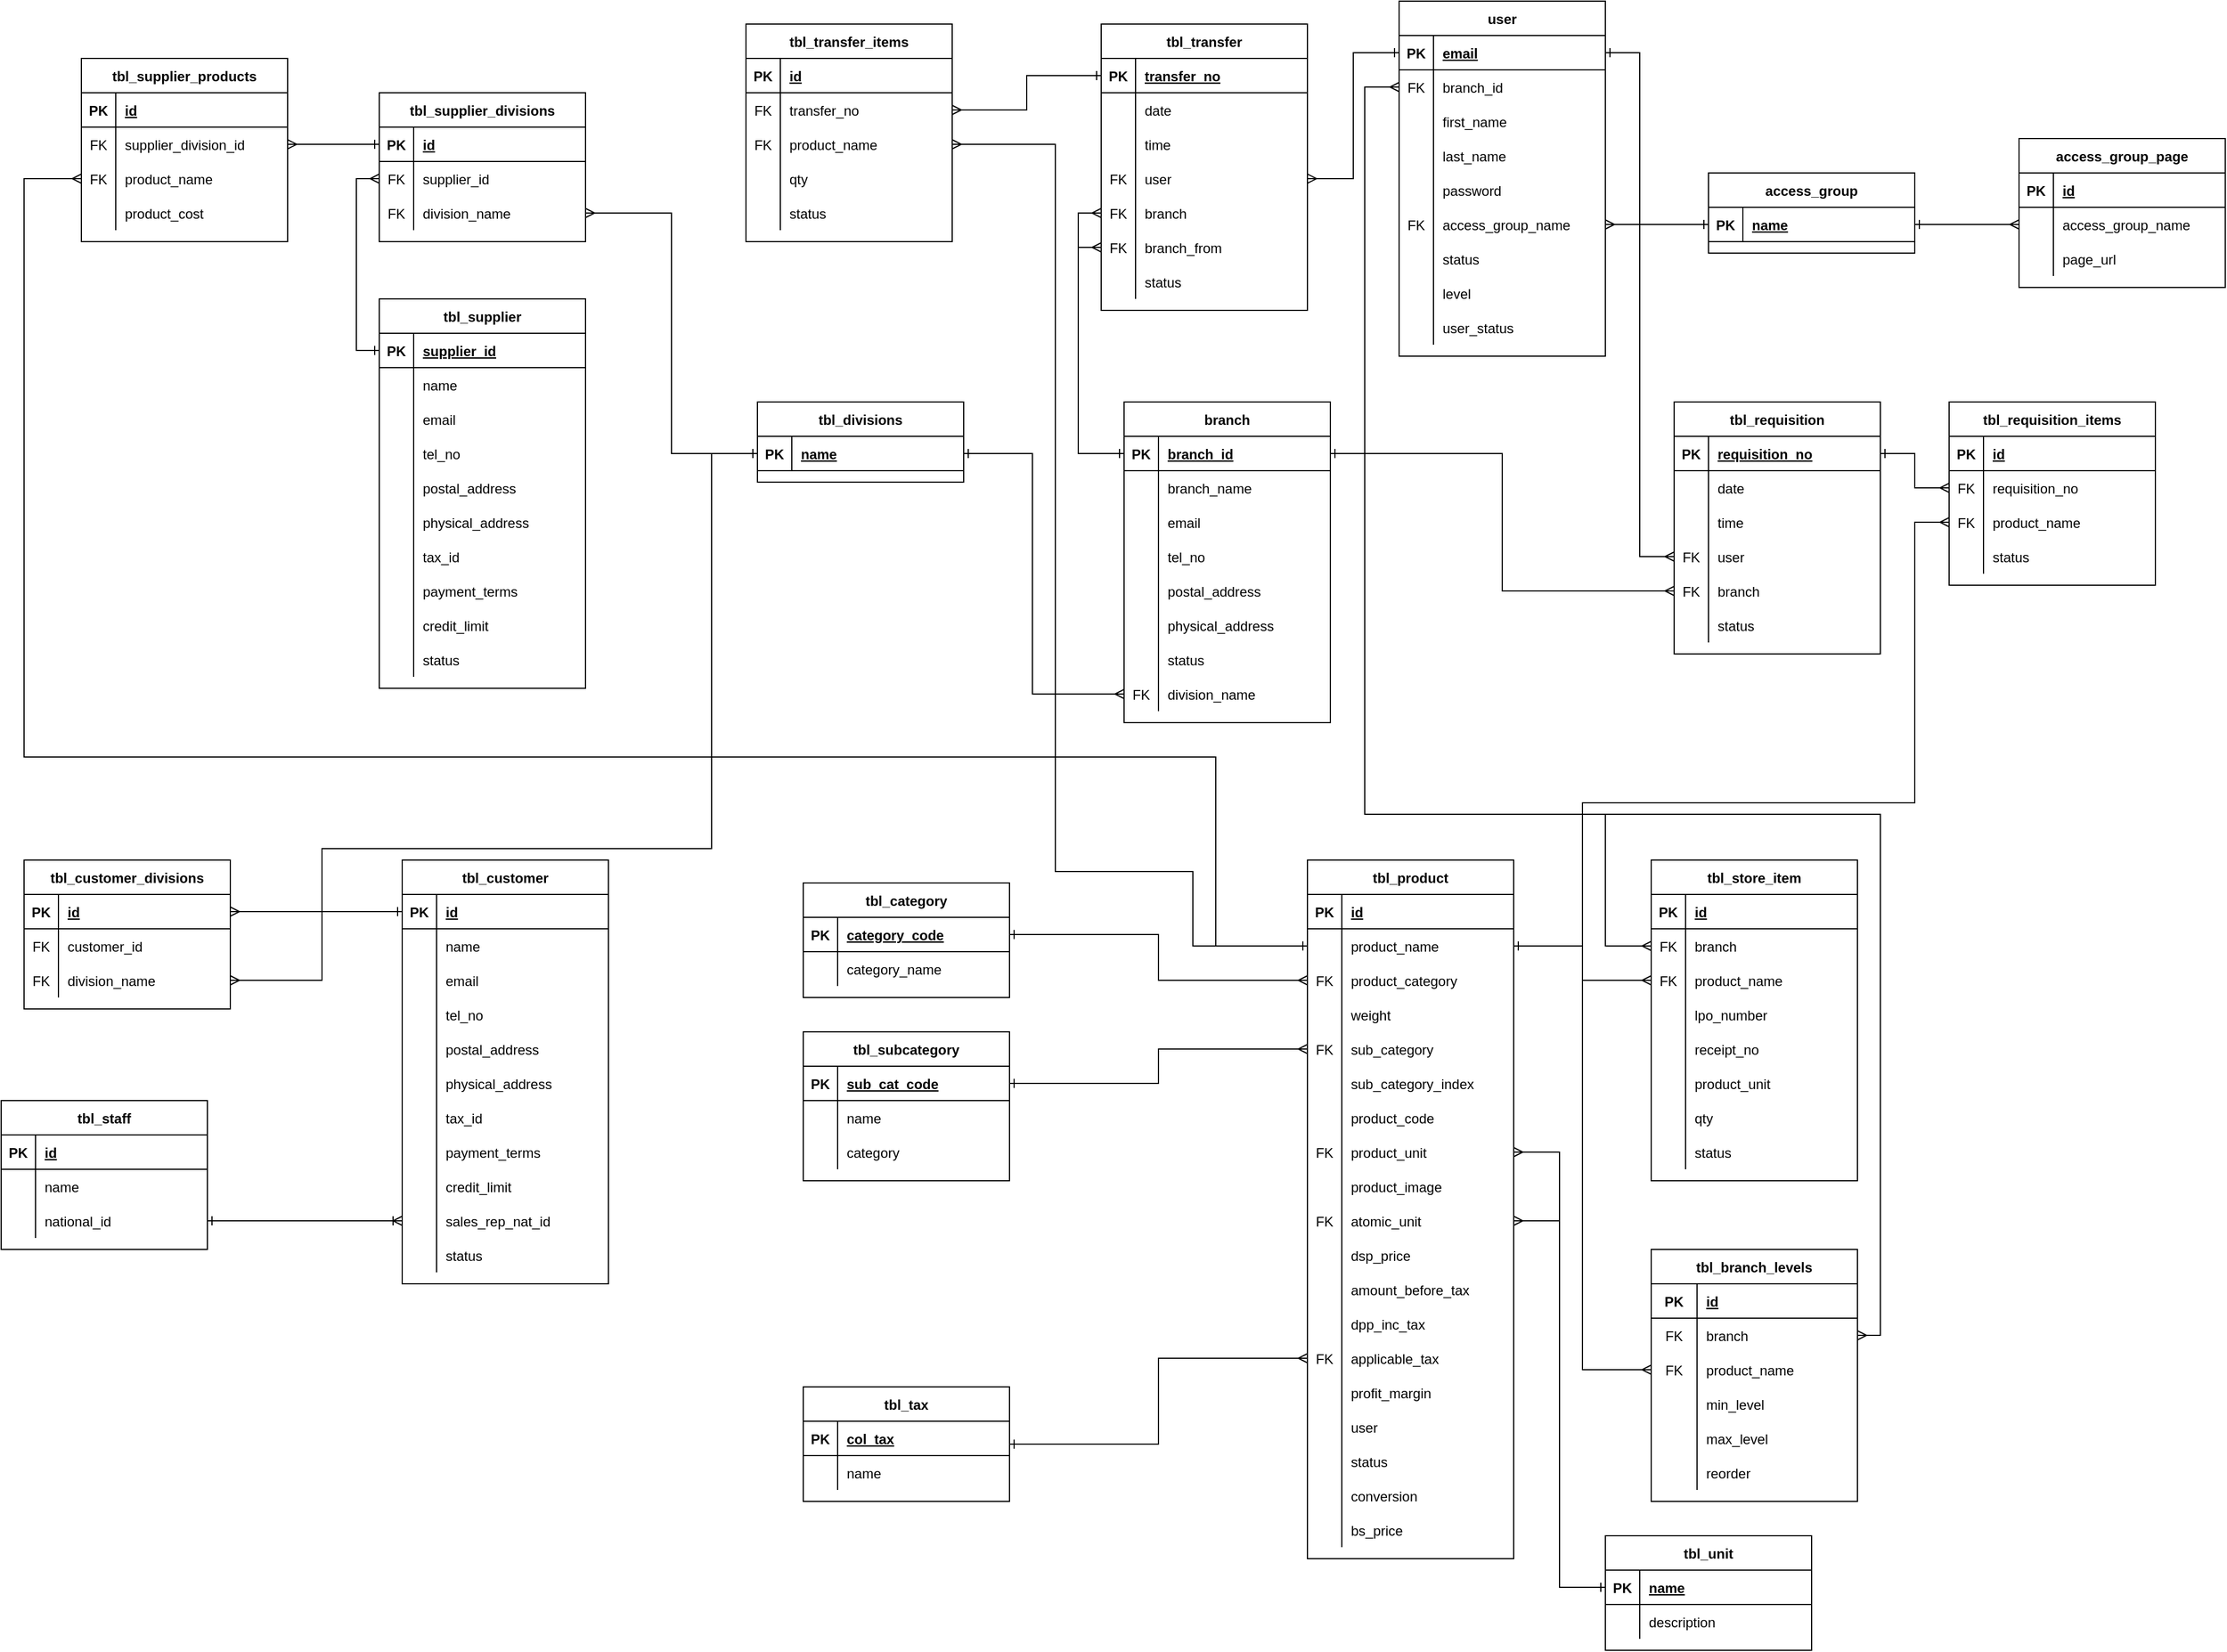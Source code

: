 <mxfile pages="3">
    <diagram id="eLmLo-OtDRXD0YzbpmCz" name="All">
        <mxGraphModel dx="1911" dy="1997" grid="1" gridSize="10" guides="1" tooltips="1" connect="1" arrows="1" fold="1" page="1" pageScale="1" pageWidth="827" pageHeight="1169" math="0" shadow="0">
            <root>
                <mxCell id="0"/>
                <mxCell id="1" parent="0"/>
                <mxCell id="1yToRbWay9y-ycVgBIPg-1" value="tbl_divisions" style="shape=table;startSize=30;container=1;collapsible=1;childLayout=tableLayout;fixedRows=1;rowLines=0;fontStyle=1;align=center;resizeLast=1;" parent="1" vertex="1">
                    <mxGeometry x="-40" y="160" width="180" height="70" as="geometry"/>
                </mxCell>
                <mxCell id="1yToRbWay9y-ycVgBIPg-2" value="" style="shape=partialRectangle;collapsible=0;dropTarget=0;pointerEvents=0;fillColor=none;top=0;left=0;bottom=1;right=0;points=[[0,0.5],[1,0.5]];portConstraint=eastwest;" parent="1yToRbWay9y-ycVgBIPg-1" vertex="1">
                    <mxGeometry y="30" width="180" height="30" as="geometry"/>
                </mxCell>
                <mxCell id="1yToRbWay9y-ycVgBIPg-3" value="PK" style="shape=partialRectangle;connectable=0;fillColor=none;top=0;left=0;bottom=0;right=0;fontStyle=1;overflow=hidden;" parent="1yToRbWay9y-ycVgBIPg-2" vertex="1">
                    <mxGeometry width="30" height="30" as="geometry"/>
                </mxCell>
                <mxCell id="1yToRbWay9y-ycVgBIPg-4" value="name" style="shape=partialRectangle;connectable=0;fillColor=none;top=0;left=0;bottom=0;right=0;align=left;spacingLeft=6;fontStyle=5;overflow=hidden;" parent="1yToRbWay9y-ycVgBIPg-2" vertex="1">
                    <mxGeometry x="30" width="150" height="30" as="geometry"/>
                </mxCell>
                <mxCell id="1yToRbWay9y-ycVgBIPg-14" value="branch" style="shape=table;startSize=30;container=1;collapsible=1;childLayout=tableLayout;fixedRows=1;rowLines=0;fontStyle=1;align=center;resizeLast=1;" parent="1" vertex="1">
                    <mxGeometry x="280" y="160" width="180" height="280" as="geometry"/>
                </mxCell>
                <mxCell id="1yToRbWay9y-ycVgBIPg-15" value="" style="shape=partialRectangle;collapsible=0;dropTarget=0;pointerEvents=0;fillColor=none;top=0;left=0;bottom=1;right=0;points=[[0,0.5],[1,0.5]];portConstraint=eastwest;" parent="1yToRbWay9y-ycVgBIPg-14" vertex="1">
                    <mxGeometry y="30" width="180" height="30" as="geometry"/>
                </mxCell>
                <mxCell id="1yToRbWay9y-ycVgBIPg-16" value="PK" style="shape=partialRectangle;connectable=0;fillColor=none;top=0;left=0;bottom=0;right=0;fontStyle=1;overflow=hidden;" parent="1yToRbWay9y-ycVgBIPg-15" vertex="1">
                    <mxGeometry width="30" height="30" as="geometry"/>
                </mxCell>
                <mxCell id="1yToRbWay9y-ycVgBIPg-17" value="branch_id" style="shape=partialRectangle;connectable=0;fillColor=none;top=0;left=0;bottom=0;right=0;align=left;spacingLeft=6;fontStyle=5;overflow=hidden;" parent="1yToRbWay9y-ycVgBIPg-15" vertex="1">
                    <mxGeometry x="30" width="150" height="30" as="geometry"/>
                </mxCell>
                <mxCell id="1yToRbWay9y-ycVgBIPg-18" value="" style="shape=partialRectangle;collapsible=0;dropTarget=0;pointerEvents=0;fillColor=none;top=0;left=0;bottom=0;right=0;points=[[0,0.5],[1,0.5]];portConstraint=eastwest;" parent="1yToRbWay9y-ycVgBIPg-14" vertex="1">
                    <mxGeometry y="60" width="180" height="30" as="geometry"/>
                </mxCell>
                <mxCell id="1yToRbWay9y-ycVgBIPg-19" value="" style="shape=partialRectangle;connectable=0;fillColor=none;top=0;left=0;bottom=0;right=0;editable=1;overflow=hidden;" parent="1yToRbWay9y-ycVgBIPg-18" vertex="1">
                    <mxGeometry width="30" height="30" as="geometry"/>
                </mxCell>
                <mxCell id="1yToRbWay9y-ycVgBIPg-20" value="branch_name" style="shape=partialRectangle;connectable=0;fillColor=none;top=0;left=0;bottom=0;right=0;align=left;spacingLeft=6;overflow=hidden;" parent="1yToRbWay9y-ycVgBIPg-18" vertex="1">
                    <mxGeometry x="30" width="150" height="30" as="geometry"/>
                </mxCell>
                <mxCell id="1yToRbWay9y-ycVgBIPg-21" value="" style="shape=partialRectangle;collapsible=0;dropTarget=0;pointerEvents=0;fillColor=none;top=0;left=0;bottom=0;right=0;points=[[0,0.5],[1,0.5]];portConstraint=eastwest;" parent="1yToRbWay9y-ycVgBIPg-14" vertex="1">
                    <mxGeometry y="90" width="180" height="30" as="geometry"/>
                </mxCell>
                <mxCell id="1yToRbWay9y-ycVgBIPg-22" value="" style="shape=partialRectangle;connectable=0;fillColor=none;top=0;left=0;bottom=0;right=0;editable=1;overflow=hidden;" parent="1yToRbWay9y-ycVgBIPg-21" vertex="1">
                    <mxGeometry width="30" height="30" as="geometry"/>
                </mxCell>
                <mxCell id="1yToRbWay9y-ycVgBIPg-23" value="email" style="shape=partialRectangle;connectable=0;fillColor=none;top=0;left=0;bottom=0;right=0;align=left;spacingLeft=6;overflow=hidden;" parent="1yToRbWay9y-ycVgBIPg-21" vertex="1">
                    <mxGeometry x="30" width="150" height="30" as="geometry"/>
                </mxCell>
                <mxCell id="1yToRbWay9y-ycVgBIPg-24" value="" style="shape=partialRectangle;collapsible=0;dropTarget=0;pointerEvents=0;fillColor=none;top=0;left=0;bottom=0;right=0;points=[[0,0.5],[1,0.5]];portConstraint=eastwest;" parent="1yToRbWay9y-ycVgBIPg-14" vertex="1">
                    <mxGeometry y="120" width="180" height="30" as="geometry"/>
                </mxCell>
                <mxCell id="1yToRbWay9y-ycVgBIPg-25" value="" style="shape=partialRectangle;connectable=0;fillColor=none;top=0;left=0;bottom=0;right=0;editable=1;overflow=hidden;" parent="1yToRbWay9y-ycVgBIPg-24" vertex="1">
                    <mxGeometry width="30" height="30" as="geometry"/>
                </mxCell>
                <mxCell id="1yToRbWay9y-ycVgBIPg-26" value="tel_no" style="shape=partialRectangle;connectable=0;fillColor=none;top=0;left=0;bottom=0;right=0;align=left;spacingLeft=6;overflow=hidden;" parent="1yToRbWay9y-ycVgBIPg-24" vertex="1">
                    <mxGeometry x="30" width="150" height="30" as="geometry"/>
                </mxCell>
                <mxCell id="1yToRbWay9y-ycVgBIPg-43" value="" style="shape=partialRectangle;collapsible=0;dropTarget=0;pointerEvents=0;fillColor=none;top=0;left=0;bottom=0;right=0;points=[[0,0.5],[1,0.5]];portConstraint=eastwest;" parent="1yToRbWay9y-ycVgBIPg-14" vertex="1">
                    <mxGeometry y="150" width="180" height="30" as="geometry"/>
                </mxCell>
                <mxCell id="1yToRbWay9y-ycVgBIPg-44" value="" style="shape=partialRectangle;connectable=0;fillColor=none;top=0;left=0;bottom=0;right=0;editable=1;overflow=hidden;" parent="1yToRbWay9y-ycVgBIPg-43" vertex="1">
                    <mxGeometry width="30" height="30" as="geometry"/>
                </mxCell>
                <mxCell id="1yToRbWay9y-ycVgBIPg-45" value="postal_address" style="shape=partialRectangle;connectable=0;fillColor=none;top=0;left=0;bottom=0;right=0;align=left;spacingLeft=6;overflow=hidden;" parent="1yToRbWay9y-ycVgBIPg-43" vertex="1">
                    <mxGeometry x="30" width="150" height="30" as="geometry"/>
                </mxCell>
                <mxCell id="1yToRbWay9y-ycVgBIPg-46" value="" style="shape=partialRectangle;collapsible=0;dropTarget=0;pointerEvents=0;fillColor=none;top=0;left=0;bottom=0;right=0;points=[[0,0.5],[1,0.5]];portConstraint=eastwest;" parent="1yToRbWay9y-ycVgBIPg-14" vertex="1">
                    <mxGeometry y="180" width="180" height="30" as="geometry"/>
                </mxCell>
                <mxCell id="1yToRbWay9y-ycVgBIPg-47" value="" style="shape=partialRectangle;connectable=0;fillColor=none;top=0;left=0;bottom=0;right=0;editable=1;overflow=hidden;" parent="1yToRbWay9y-ycVgBIPg-46" vertex="1">
                    <mxGeometry width="30" height="30" as="geometry"/>
                </mxCell>
                <mxCell id="1yToRbWay9y-ycVgBIPg-48" value="physical_address" style="shape=partialRectangle;connectable=0;fillColor=none;top=0;left=0;bottom=0;right=0;align=left;spacingLeft=6;overflow=hidden;" parent="1yToRbWay9y-ycVgBIPg-46" vertex="1">
                    <mxGeometry x="30" width="150" height="30" as="geometry"/>
                </mxCell>
                <mxCell id="1yToRbWay9y-ycVgBIPg-49" value="" style="shape=partialRectangle;collapsible=0;dropTarget=0;pointerEvents=0;fillColor=none;top=0;left=0;bottom=0;right=0;points=[[0,0.5],[1,0.5]];portConstraint=eastwest;" parent="1yToRbWay9y-ycVgBIPg-14" vertex="1">
                    <mxGeometry y="210" width="180" height="30" as="geometry"/>
                </mxCell>
                <mxCell id="1yToRbWay9y-ycVgBIPg-50" value="" style="shape=partialRectangle;connectable=0;fillColor=none;top=0;left=0;bottom=0;right=0;editable=1;overflow=hidden;" parent="1yToRbWay9y-ycVgBIPg-49" vertex="1">
                    <mxGeometry width="30" height="30" as="geometry"/>
                </mxCell>
                <mxCell id="1yToRbWay9y-ycVgBIPg-51" value="status" style="shape=partialRectangle;connectable=0;fillColor=none;top=0;left=0;bottom=0;right=0;align=left;spacingLeft=6;overflow=hidden;" parent="1yToRbWay9y-ycVgBIPg-49" vertex="1">
                    <mxGeometry x="30" width="150" height="30" as="geometry"/>
                </mxCell>
                <mxCell id="1yToRbWay9y-ycVgBIPg-52" value="" style="shape=partialRectangle;collapsible=0;dropTarget=0;pointerEvents=0;fillColor=none;top=0;left=0;bottom=0;right=0;points=[[0,0.5],[1,0.5]];portConstraint=eastwest;" parent="1yToRbWay9y-ycVgBIPg-14" vertex="1">
                    <mxGeometry y="240" width="180" height="30" as="geometry"/>
                </mxCell>
                <mxCell id="1yToRbWay9y-ycVgBIPg-53" value="FK" style="shape=partialRectangle;connectable=0;fillColor=none;top=0;left=0;bottom=0;right=0;editable=1;overflow=hidden;" parent="1yToRbWay9y-ycVgBIPg-52" vertex="1">
                    <mxGeometry width="30" height="30" as="geometry"/>
                </mxCell>
                <mxCell id="1yToRbWay9y-ycVgBIPg-54" value="division_name" style="shape=partialRectangle;connectable=0;fillColor=none;top=0;left=0;bottom=0;right=0;align=left;spacingLeft=6;overflow=hidden;" parent="1yToRbWay9y-ycVgBIPg-52" vertex="1">
                    <mxGeometry x="30" width="150" height="30" as="geometry"/>
                </mxCell>
                <mxCell id="1yToRbWay9y-ycVgBIPg-55" style="edgeStyle=orthogonalEdgeStyle;rounded=0;orthogonalLoop=1;jettySize=auto;html=1;entryX=0;entryY=0.5;entryDx=0;entryDy=0;endArrow=ERmany;endFill=0;startArrow=ERone;startFill=0;" parent="1" source="1yToRbWay9y-ycVgBIPg-2" target="1yToRbWay9y-ycVgBIPg-52" edge="1">
                    <mxGeometry relative="1" as="geometry">
                        <Array as="points">
                            <mxPoint x="200" y="205"/>
                            <mxPoint x="200" y="415"/>
                        </Array>
                    </mxGeometry>
                </mxCell>
                <mxCell id="Rk-NS466LjthbPXueCBs-1" value="user" style="shape=table;startSize=30;container=1;collapsible=1;childLayout=tableLayout;fixedRows=1;rowLines=0;fontStyle=1;align=center;resizeLast=1;" parent="1" vertex="1">
                    <mxGeometry x="520" y="-190" width="180" height="310" as="geometry"/>
                </mxCell>
                <mxCell id="Rk-NS466LjthbPXueCBs-2" value="" style="shape=partialRectangle;collapsible=0;dropTarget=0;pointerEvents=0;fillColor=none;top=0;left=0;bottom=1;right=0;points=[[0,0.5],[1,0.5]];portConstraint=eastwest;" parent="Rk-NS466LjthbPXueCBs-1" vertex="1">
                    <mxGeometry y="30" width="180" height="30" as="geometry"/>
                </mxCell>
                <mxCell id="Rk-NS466LjthbPXueCBs-3" value="PK" style="shape=partialRectangle;connectable=0;fillColor=none;top=0;left=0;bottom=0;right=0;fontStyle=1;overflow=hidden;" parent="Rk-NS466LjthbPXueCBs-2" vertex="1">
                    <mxGeometry width="30" height="30" as="geometry"/>
                </mxCell>
                <mxCell id="Rk-NS466LjthbPXueCBs-4" value="email" style="shape=partialRectangle;connectable=0;fillColor=none;top=0;left=0;bottom=0;right=0;align=left;spacingLeft=6;fontStyle=5;overflow=hidden;" parent="Rk-NS466LjthbPXueCBs-2" vertex="1">
                    <mxGeometry x="30" width="150" height="30" as="geometry"/>
                </mxCell>
                <mxCell id="Rk-NS466LjthbPXueCBs-5" value="" style="shape=partialRectangle;collapsible=0;dropTarget=0;pointerEvents=0;fillColor=none;top=0;left=0;bottom=0;right=0;points=[[0,0.5],[1,0.5]];portConstraint=eastwest;" parent="Rk-NS466LjthbPXueCBs-1" vertex="1">
                    <mxGeometry y="60" width="180" height="30" as="geometry"/>
                </mxCell>
                <mxCell id="Rk-NS466LjthbPXueCBs-6" value="FK" style="shape=partialRectangle;connectable=0;fillColor=none;top=0;left=0;bottom=0;right=0;editable=1;overflow=hidden;" parent="Rk-NS466LjthbPXueCBs-5" vertex="1">
                    <mxGeometry width="30" height="30" as="geometry"/>
                </mxCell>
                <mxCell id="Rk-NS466LjthbPXueCBs-7" value="branch_id" style="shape=partialRectangle;connectable=0;fillColor=none;top=0;left=0;bottom=0;right=0;align=left;spacingLeft=6;overflow=hidden;" parent="Rk-NS466LjthbPXueCBs-5" vertex="1">
                    <mxGeometry x="30" width="150" height="30" as="geometry"/>
                </mxCell>
                <mxCell id="Rk-NS466LjthbPXueCBs-8" value="" style="shape=partialRectangle;collapsible=0;dropTarget=0;pointerEvents=0;fillColor=none;top=0;left=0;bottom=0;right=0;points=[[0,0.5],[1,0.5]];portConstraint=eastwest;" parent="Rk-NS466LjthbPXueCBs-1" vertex="1">
                    <mxGeometry y="90" width="180" height="30" as="geometry"/>
                </mxCell>
                <mxCell id="Rk-NS466LjthbPXueCBs-9" value="" style="shape=partialRectangle;connectable=0;fillColor=none;top=0;left=0;bottom=0;right=0;editable=1;overflow=hidden;" parent="Rk-NS466LjthbPXueCBs-8" vertex="1">
                    <mxGeometry width="30" height="30" as="geometry"/>
                </mxCell>
                <mxCell id="Rk-NS466LjthbPXueCBs-10" value="first_name" style="shape=partialRectangle;connectable=0;fillColor=none;top=0;left=0;bottom=0;right=0;align=left;spacingLeft=6;overflow=hidden;" parent="Rk-NS466LjthbPXueCBs-8" vertex="1">
                    <mxGeometry x="30" width="150" height="30" as="geometry"/>
                </mxCell>
                <mxCell id="Rk-NS466LjthbPXueCBs-11" value="" style="shape=partialRectangle;collapsible=0;dropTarget=0;pointerEvents=0;fillColor=none;top=0;left=0;bottom=0;right=0;points=[[0,0.5],[1,0.5]];portConstraint=eastwest;" parent="Rk-NS466LjthbPXueCBs-1" vertex="1">
                    <mxGeometry y="120" width="180" height="30" as="geometry"/>
                </mxCell>
                <mxCell id="Rk-NS466LjthbPXueCBs-12" value="" style="shape=partialRectangle;connectable=0;fillColor=none;top=0;left=0;bottom=0;right=0;editable=1;overflow=hidden;" parent="Rk-NS466LjthbPXueCBs-11" vertex="1">
                    <mxGeometry width="30" height="30" as="geometry"/>
                </mxCell>
                <mxCell id="Rk-NS466LjthbPXueCBs-13" value="last_name" style="shape=partialRectangle;connectable=0;fillColor=none;top=0;left=0;bottom=0;right=0;align=left;spacingLeft=6;overflow=hidden;" parent="Rk-NS466LjthbPXueCBs-11" vertex="1">
                    <mxGeometry x="30" width="150" height="30" as="geometry"/>
                </mxCell>
                <mxCell id="Rk-NS466LjthbPXueCBs-55" value="" style="shape=partialRectangle;collapsible=0;dropTarget=0;pointerEvents=0;fillColor=none;top=0;left=0;bottom=0;right=0;points=[[0,0.5],[1,0.5]];portConstraint=eastwest;" parent="Rk-NS466LjthbPXueCBs-1" vertex="1">
                    <mxGeometry y="150" width="180" height="30" as="geometry"/>
                </mxCell>
                <mxCell id="Rk-NS466LjthbPXueCBs-56" value="" style="shape=partialRectangle;connectable=0;fillColor=none;top=0;left=0;bottom=0;right=0;editable=1;overflow=hidden;" parent="Rk-NS466LjthbPXueCBs-55" vertex="1">
                    <mxGeometry width="30" height="30" as="geometry"/>
                </mxCell>
                <mxCell id="Rk-NS466LjthbPXueCBs-57" value="password" style="shape=partialRectangle;connectable=0;fillColor=none;top=0;left=0;bottom=0;right=0;align=left;spacingLeft=6;overflow=hidden;" parent="Rk-NS466LjthbPXueCBs-55" vertex="1">
                    <mxGeometry x="30" width="150" height="30" as="geometry"/>
                </mxCell>
                <mxCell id="Rk-NS466LjthbPXueCBs-14" value="" style="shape=partialRectangle;collapsible=0;dropTarget=0;pointerEvents=0;fillColor=none;top=0;left=0;bottom=0;right=0;points=[[0,0.5],[1,0.5]];portConstraint=eastwest;" parent="Rk-NS466LjthbPXueCBs-1" vertex="1">
                    <mxGeometry y="180" width="180" height="30" as="geometry"/>
                </mxCell>
                <mxCell id="Rk-NS466LjthbPXueCBs-15" value="FK" style="shape=partialRectangle;connectable=0;fillColor=none;top=0;left=0;bottom=0;right=0;editable=1;overflow=hidden;" parent="Rk-NS466LjthbPXueCBs-14" vertex="1">
                    <mxGeometry width="30" height="30" as="geometry"/>
                </mxCell>
                <mxCell id="Rk-NS466LjthbPXueCBs-16" value="access_group_name" style="shape=partialRectangle;connectable=0;fillColor=none;top=0;left=0;bottom=0;right=0;align=left;spacingLeft=6;overflow=hidden;" parent="Rk-NS466LjthbPXueCBs-14" vertex="1">
                    <mxGeometry x="30" width="150" height="30" as="geometry"/>
                </mxCell>
                <mxCell id="Rk-NS466LjthbPXueCBs-20" value="" style="shape=partialRectangle;collapsible=0;dropTarget=0;pointerEvents=0;fillColor=none;top=0;left=0;bottom=0;right=0;points=[[0,0.5],[1,0.5]];portConstraint=eastwest;" parent="Rk-NS466LjthbPXueCBs-1" vertex="1">
                    <mxGeometry y="210" width="180" height="30" as="geometry"/>
                </mxCell>
                <mxCell id="Rk-NS466LjthbPXueCBs-21" value="" style="shape=partialRectangle;connectable=0;fillColor=none;top=0;left=0;bottom=0;right=0;editable=1;overflow=hidden;" parent="Rk-NS466LjthbPXueCBs-20" vertex="1">
                    <mxGeometry width="30" height="30" as="geometry"/>
                </mxCell>
                <mxCell id="Rk-NS466LjthbPXueCBs-22" value="status" style="shape=partialRectangle;connectable=0;fillColor=none;top=0;left=0;bottom=0;right=0;align=left;spacingLeft=6;overflow=hidden;" parent="Rk-NS466LjthbPXueCBs-20" vertex="1">
                    <mxGeometry x="30" width="150" height="30" as="geometry"/>
                </mxCell>
                <mxCell id="Rk-NS466LjthbPXueCBs-23" value="" style="shape=partialRectangle;collapsible=0;dropTarget=0;pointerEvents=0;fillColor=none;top=0;left=0;bottom=0;right=0;points=[[0,0.5],[1,0.5]];portConstraint=eastwest;" parent="Rk-NS466LjthbPXueCBs-1" vertex="1">
                    <mxGeometry y="240" width="180" height="30" as="geometry"/>
                </mxCell>
                <mxCell id="Rk-NS466LjthbPXueCBs-24" value="" style="shape=partialRectangle;connectable=0;fillColor=none;top=0;left=0;bottom=0;right=0;editable=1;overflow=hidden;" parent="Rk-NS466LjthbPXueCBs-23" vertex="1">
                    <mxGeometry width="30" height="30" as="geometry"/>
                </mxCell>
                <mxCell id="Rk-NS466LjthbPXueCBs-25" value="level" style="shape=partialRectangle;connectable=0;fillColor=none;top=0;left=0;bottom=0;right=0;align=left;spacingLeft=6;overflow=hidden;" parent="Rk-NS466LjthbPXueCBs-23" vertex="1">
                    <mxGeometry x="30" width="150" height="30" as="geometry"/>
                </mxCell>
                <mxCell id="isO78G4HX_ZYb7gQvCVJ-142" value="" style="shape=partialRectangle;collapsible=0;dropTarget=0;pointerEvents=0;fillColor=none;top=0;left=0;bottom=0;right=0;points=[[0,0.5],[1,0.5]];portConstraint=eastwest;" parent="Rk-NS466LjthbPXueCBs-1" vertex="1">
                    <mxGeometry y="270" width="180" height="30" as="geometry"/>
                </mxCell>
                <mxCell id="isO78G4HX_ZYb7gQvCVJ-143" value="" style="shape=partialRectangle;connectable=0;fillColor=none;top=0;left=0;bottom=0;right=0;editable=1;overflow=hidden;" parent="isO78G4HX_ZYb7gQvCVJ-142" vertex="1">
                    <mxGeometry width="30" height="30" as="geometry"/>
                </mxCell>
                <mxCell id="isO78G4HX_ZYb7gQvCVJ-144" value="user_status" style="shape=partialRectangle;connectable=0;fillColor=none;top=0;left=0;bottom=0;right=0;align=left;spacingLeft=6;overflow=hidden;" parent="isO78G4HX_ZYb7gQvCVJ-142" vertex="1">
                    <mxGeometry x="30" width="150" height="30" as="geometry"/>
                </mxCell>
                <mxCell id="Rk-NS466LjthbPXueCBs-26" style="edgeStyle=orthogonalEdgeStyle;rounded=0;orthogonalLoop=1;jettySize=auto;html=1;entryX=0;entryY=0.5;entryDx=0;entryDy=0;endArrow=ERmany;endFill=0;startArrow=ERone;startFill=0;" parent="1" source="1yToRbWay9y-ycVgBIPg-15" target="Rk-NS466LjthbPXueCBs-5" edge="1">
                    <mxGeometry relative="1" as="geometry"/>
                </mxCell>
                <mxCell id="Rk-NS466LjthbPXueCBs-27" value="access_group" style="shape=table;startSize=30;container=1;collapsible=1;childLayout=tableLayout;fixedRows=1;rowLines=0;fontStyle=1;align=center;resizeLast=1;" parent="1" vertex="1">
                    <mxGeometry x="790" y="-40" width="180" height="70" as="geometry"/>
                </mxCell>
                <mxCell id="Rk-NS466LjthbPXueCBs-28" value="" style="shape=partialRectangle;collapsible=0;dropTarget=0;pointerEvents=0;fillColor=none;top=0;left=0;bottom=1;right=0;points=[[0,0.5],[1,0.5]];portConstraint=eastwest;" parent="Rk-NS466LjthbPXueCBs-27" vertex="1">
                    <mxGeometry y="30" width="180" height="30" as="geometry"/>
                </mxCell>
                <mxCell id="Rk-NS466LjthbPXueCBs-29" value="PK" style="shape=partialRectangle;connectable=0;fillColor=none;top=0;left=0;bottom=0;right=0;fontStyle=1;overflow=hidden;" parent="Rk-NS466LjthbPXueCBs-28" vertex="1">
                    <mxGeometry width="30" height="30" as="geometry"/>
                </mxCell>
                <mxCell id="Rk-NS466LjthbPXueCBs-30" value="name" style="shape=partialRectangle;connectable=0;fillColor=none;top=0;left=0;bottom=0;right=0;align=left;spacingLeft=6;fontStyle=5;overflow=hidden;" parent="Rk-NS466LjthbPXueCBs-28" vertex="1">
                    <mxGeometry x="30" width="150" height="30" as="geometry"/>
                </mxCell>
                <mxCell id="Rk-NS466LjthbPXueCBs-40" value="access_group_page" style="shape=table;startSize=30;container=1;collapsible=1;childLayout=tableLayout;fixedRows=1;rowLines=0;fontStyle=1;align=center;resizeLast=1;" parent="1" vertex="1">
                    <mxGeometry x="1061" y="-70" width="180" height="130" as="geometry"/>
                </mxCell>
                <mxCell id="Rk-NS466LjthbPXueCBs-41" value="" style="shape=partialRectangle;collapsible=0;dropTarget=0;pointerEvents=0;fillColor=none;top=0;left=0;bottom=1;right=0;points=[[0,0.5],[1,0.5]];portConstraint=eastwest;" parent="Rk-NS466LjthbPXueCBs-40" vertex="1">
                    <mxGeometry y="30" width="180" height="30" as="geometry"/>
                </mxCell>
                <mxCell id="Rk-NS466LjthbPXueCBs-42" value="PK" style="shape=partialRectangle;connectable=0;fillColor=none;top=0;left=0;bottom=0;right=0;fontStyle=1;overflow=hidden;" parent="Rk-NS466LjthbPXueCBs-41" vertex="1">
                    <mxGeometry width="30" height="30" as="geometry"/>
                </mxCell>
                <mxCell id="Rk-NS466LjthbPXueCBs-43" value="id" style="shape=partialRectangle;connectable=0;fillColor=none;top=0;left=0;bottom=0;right=0;align=left;spacingLeft=6;fontStyle=5;overflow=hidden;" parent="Rk-NS466LjthbPXueCBs-41" vertex="1">
                    <mxGeometry x="30" width="150" height="30" as="geometry"/>
                </mxCell>
                <mxCell id="Rk-NS466LjthbPXueCBs-44" value="" style="shape=partialRectangle;collapsible=0;dropTarget=0;pointerEvents=0;fillColor=none;top=0;left=0;bottom=0;right=0;points=[[0,0.5],[1,0.5]];portConstraint=eastwest;" parent="Rk-NS466LjthbPXueCBs-40" vertex="1">
                    <mxGeometry y="60" width="180" height="30" as="geometry"/>
                </mxCell>
                <mxCell id="Rk-NS466LjthbPXueCBs-45" value="" style="shape=partialRectangle;connectable=0;fillColor=none;top=0;left=0;bottom=0;right=0;editable=1;overflow=hidden;" parent="Rk-NS466LjthbPXueCBs-44" vertex="1">
                    <mxGeometry width="30" height="30" as="geometry"/>
                </mxCell>
                <mxCell id="Rk-NS466LjthbPXueCBs-46" value="access_group_name" style="shape=partialRectangle;connectable=0;fillColor=none;top=0;left=0;bottom=0;right=0;align=left;spacingLeft=6;overflow=hidden;" parent="Rk-NS466LjthbPXueCBs-44" vertex="1">
                    <mxGeometry x="30" width="150" height="30" as="geometry"/>
                </mxCell>
                <mxCell id="Rk-NS466LjthbPXueCBs-47" value="" style="shape=partialRectangle;collapsible=0;dropTarget=0;pointerEvents=0;fillColor=none;top=0;left=0;bottom=0;right=0;points=[[0,0.5],[1,0.5]];portConstraint=eastwest;" parent="Rk-NS466LjthbPXueCBs-40" vertex="1">
                    <mxGeometry y="90" width="180" height="30" as="geometry"/>
                </mxCell>
                <mxCell id="Rk-NS466LjthbPXueCBs-48" value="" style="shape=partialRectangle;connectable=0;fillColor=none;top=0;left=0;bottom=0;right=0;editable=1;overflow=hidden;" parent="Rk-NS466LjthbPXueCBs-47" vertex="1">
                    <mxGeometry width="30" height="30" as="geometry"/>
                </mxCell>
                <mxCell id="Rk-NS466LjthbPXueCBs-49" value="page_url" style="shape=partialRectangle;connectable=0;fillColor=none;top=0;left=0;bottom=0;right=0;align=left;spacingLeft=6;overflow=hidden;" parent="Rk-NS466LjthbPXueCBs-47" vertex="1">
                    <mxGeometry x="30" width="150" height="30" as="geometry"/>
                </mxCell>
                <mxCell id="Rk-NS466LjthbPXueCBs-53" style="edgeStyle=orthogonalEdgeStyle;rounded=0;orthogonalLoop=1;jettySize=auto;html=1;entryX=1;entryY=0.5;entryDx=0;entryDy=0;startArrow=ERone;startFill=0;endArrow=ERmany;endFill=0;" parent="1" source="Rk-NS466LjthbPXueCBs-28" target="Rk-NS466LjthbPXueCBs-14" edge="1">
                    <mxGeometry relative="1" as="geometry"/>
                </mxCell>
                <mxCell id="Rk-NS466LjthbPXueCBs-54" style="edgeStyle=orthogonalEdgeStyle;rounded=0;orthogonalLoop=1;jettySize=auto;html=1;entryX=0;entryY=0.5;entryDx=0;entryDy=0;startArrow=ERone;startFill=0;endArrow=ERmany;endFill=0;" parent="1" source="Rk-NS466LjthbPXueCBs-28" target="Rk-NS466LjthbPXueCBs-44" edge="1">
                    <mxGeometry relative="1" as="geometry"/>
                </mxCell>
                <mxCell id="isO78G4HX_ZYb7gQvCVJ-105" style="edgeStyle=orthogonalEdgeStyle;rounded=0;orthogonalLoop=1;jettySize=auto;html=1;entryX=0;entryY=0.5;entryDx=0;entryDy=0;startArrow=ERone;startFill=0;endArrow=ERmany;endFill=0;" parent="1" source="isO78G4HX_ZYb7gQvCVJ-1" target="isO78G4HX_ZYb7gQvCVJ-78" edge="1">
                    <mxGeometry relative="1" as="geometry">
                        <Array as="points">
                            <mxPoint x="310" y="1070"/>
                            <mxPoint x="310" y="995"/>
                        </Array>
                    </mxGeometry>
                </mxCell>
                <mxCell id="isO78G4HX_ZYb7gQvCVJ-1" value="tbl_tax" style="shape=table;startSize=30;container=1;collapsible=1;childLayout=tableLayout;fixedRows=1;rowLines=0;fontStyle=1;align=center;resizeLast=1;" parent="1" vertex="1">
                    <mxGeometry y="1020" width="180" height="100" as="geometry"/>
                </mxCell>
                <mxCell id="isO78G4HX_ZYb7gQvCVJ-2" value="" style="shape=partialRectangle;collapsible=0;dropTarget=0;pointerEvents=0;fillColor=none;top=0;left=0;bottom=1;right=0;points=[[0,0.5],[1,0.5]];portConstraint=eastwest;" parent="isO78G4HX_ZYb7gQvCVJ-1" vertex="1">
                    <mxGeometry y="30" width="180" height="30" as="geometry"/>
                </mxCell>
                <mxCell id="isO78G4HX_ZYb7gQvCVJ-3" value="PK" style="shape=partialRectangle;connectable=0;fillColor=none;top=0;left=0;bottom=0;right=0;fontStyle=1;overflow=hidden;" parent="isO78G4HX_ZYb7gQvCVJ-2" vertex="1">
                    <mxGeometry width="30" height="30" as="geometry"/>
                </mxCell>
                <mxCell id="isO78G4HX_ZYb7gQvCVJ-4" value="col_tax" style="shape=partialRectangle;connectable=0;fillColor=none;top=0;left=0;bottom=0;right=0;align=left;spacingLeft=6;fontStyle=5;overflow=hidden;" parent="isO78G4HX_ZYb7gQvCVJ-2" vertex="1">
                    <mxGeometry x="30" width="150" height="30" as="geometry"/>
                </mxCell>
                <mxCell id="isO78G4HX_ZYb7gQvCVJ-5" value="" style="shape=partialRectangle;collapsible=0;dropTarget=0;pointerEvents=0;fillColor=none;top=0;left=0;bottom=0;right=0;points=[[0,0.5],[1,0.5]];portConstraint=eastwest;" parent="isO78G4HX_ZYb7gQvCVJ-1" vertex="1">
                    <mxGeometry y="60" width="180" height="30" as="geometry"/>
                </mxCell>
                <mxCell id="isO78G4HX_ZYb7gQvCVJ-6" value="" style="shape=partialRectangle;connectable=0;fillColor=none;top=0;left=0;bottom=0;right=0;editable=1;overflow=hidden;" parent="isO78G4HX_ZYb7gQvCVJ-5" vertex="1">
                    <mxGeometry width="30" height="30" as="geometry"/>
                </mxCell>
                <mxCell id="isO78G4HX_ZYb7gQvCVJ-7" value="name" style="shape=partialRectangle;connectable=0;fillColor=none;top=0;left=0;bottom=0;right=0;align=left;spacingLeft=6;overflow=hidden;" parent="isO78G4HX_ZYb7gQvCVJ-5" vertex="1">
                    <mxGeometry x="30" width="150" height="30" as="geometry"/>
                </mxCell>
                <mxCell id="isO78G4HX_ZYb7gQvCVJ-14" value="tbl_unit" style="shape=table;startSize=30;container=1;collapsible=1;childLayout=tableLayout;fixedRows=1;rowLines=0;fontStyle=1;align=center;resizeLast=1;" parent="1" vertex="1">
                    <mxGeometry x="700" y="1150" width="180" height="100" as="geometry"/>
                </mxCell>
                <mxCell id="isO78G4HX_ZYb7gQvCVJ-15" value="" style="shape=partialRectangle;collapsible=0;dropTarget=0;pointerEvents=0;fillColor=none;top=0;left=0;bottom=1;right=0;points=[[0,0.5],[1,0.5]];portConstraint=eastwest;" parent="isO78G4HX_ZYb7gQvCVJ-14" vertex="1">
                    <mxGeometry y="30" width="180" height="30" as="geometry"/>
                </mxCell>
                <mxCell id="isO78G4HX_ZYb7gQvCVJ-16" value="PK" style="shape=partialRectangle;connectable=0;fillColor=none;top=0;left=0;bottom=0;right=0;fontStyle=1;overflow=hidden;" parent="isO78G4HX_ZYb7gQvCVJ-15" vertex="1">
                    <mxGeometry width="30" height="30" as="geometry"/>
                </mxCell>
                <mxCell id="isO78G4HX_ZYb7gQvCVJ-17" value="name" style="shape=partialRectangle;connectable=0;fillColor=none;top=0;left=0;bottom=0;right=0;align=left;spacingLeft=6;fontStyle=5;overflow=hidden;" parent="isO78G4HX_ZYb7gQvCVJ-15" vertex="1">
                    <mxGeometry x="30" width="150" height="30" as="geometry"/>
                </mxCell>
                <mxCell id="isO78G4HX_ZYb7gQvCVJ-18" value="" style="shape=partialRectangle;collapsible=0;dropTarget=0;pointerEvents=0;fillColor=none;top=0;left=0;bottom=0;right=0;points=[[0,0.5],[1,0.5]];portConstraint=eastwest;" parent="isO78G4HX_ZYb7gQvCVJ-14" vertex="1">
                    <mxGeometry y="60" width="180" height="30" as="geometry"/>
                </mxCell>
                <mxCell id="isO78G4HX_ZYb7gQvCVJ-19" value="" style="shape=partialRectangle;connectable=0;fillColor=none;top=0;left=0;bottom=0;right=0;editable=1;overflow=hidden;" parent="isO78G4HX_ZYb7gQvCVJ-18" vertex="1">
                    <mxGeometry width="30" height="30" as="geometry"/>
                </mxCell>
                <mxCell id="isO78G4HX_ZYb7gQvCVJ-20" value="description" style="shape=partialRectangle;connectable=0;fillColor=none;top=0;left=0;bottom=0;right=0;align=left;spacingLeft=6;overflow=hidden;" parent="isO78G4HX_ZYb7gQvCVJ-18" vertex="1">
                    <mxGeometry x="30" width="150" height="30" as="geometry"/>
                </mxCell>
                <mxCell id="isO78G4HX_ZYb7gQvCVJ-21" value="tbl_category" style="shape=table;startSize=30;container=1;collapsible=1;childLayout=tableLayout;fixedRows=1;rowLines=0;fontStyle=1;align=center;resizeLast=1;" parent="1" vertex="1">
                    <mxGeometry y="580" width="180" height="100" as="geometry"/>
                </mxCell>
                <mxCell id="isO78G4HX_ZYb7gQvCVJ-22" value="" style="shape=partialRectangle;collapsible=0;dropTarget=0;pointerEvents=0;fillColor=none;top=0;left=0;bottom=1;right=0;points=[[0,0.5],[1,0.5]];portConstraint=eastwest;" parent="isO78G4HX_ZYb7gQvCVJ-21" vertex="1">
                    <mxGeometry y="30" width="180" height="30" as="geometry"/>
                </mxCell>
                <mxCell id="isO78G4HX_ZYb7gQvCVJ-23" value="PK" style="shape=partialRectangle;connectable=0;fillColor=none;top=0;left=0;bottom=0;right=0;fontStyle=1;overflow=hidden;" parent="isO78G4HX_ZYb7gQvCVJ-22" vertex="1">
                    <mxGeometry width="30" height="30" as="geometry"/>
                </mxCell>
                <mxCell id="isO78G4HX_ZYb7gQvCVJ-24" value="category_code" style="shape=partialRectangle;connectable=0;fillColor=none;top=0;left=0;bottom=0;right=0;align=left;spacingLeft=6;fontStyle=5;overflow=hidden;" parent="isO78G4HX_ZYb7gQvCVJ-22" vertex="1">
                    <mxGeometry x="30" width="150" height="30" as="geometry"/>
                </mxCell>
                <mxCell id="isO78G4HX_ZYb7gQvCVJ-25" value="" style="shape=partialRectangle;collapsible=0;dropTarget=0;pointerEvents=0;fillColor=none;top=0;left=0;bottom=0;right=0;points=[[0,0.5],[1,0.5]];portConstraint=eastwest;" parent="isO78G4HX_ZYb7gQvCVJ-21" vertex="1">
                    <mxGeometry y="60" width="180" height="30" as="geometry"/>
                </mxCell>
                <mxCell id="isO78G4HX_ZYb7gQvCVJ-26" value="" style="shape=partialRectangle;connectable=0;fillColor=none;top=0;left=0;bottom=0;right=0;editable=1;overflow=hidden;" parent="isO78G4HX_ZYb7gQvCVJ-25" vertex="1">
                    <mxGeometry width="30" height="30" as="geometry"/>
                </mxCell>
                <mxCell id="isO78G4HX_ZYb7gQvCVJ-27" value="category_name" style="shape=partialRectangle;connectable=0;fillColor=none;top=0;left=0;bottom=0;right=0;align=left;spacingLeft=6;overflow=hidden;" parent="isO78G4HX_ZYb7gQvCVJ-25" vertex="1">
                    <mxGeometry x="30" width="150" height="30" as="geometry"/>
                </mxCell>
                <mxCell id="isO78G4HX_ZYb7gQvCVJ-28" value="tbl_subcategory" style="shape=table;startSize=30;container=1;collapsible=1;childLayout=tableLayout;fixedRows=1;rowLines=0;fontStyle=1;align=center;resizeLast=1;" parent="1" vertex="1">
                    <mxGeometry y="710" width="180" height="130" as="geometry"/>
                </mxCell>
                <mxCell id="isO78G4HX_ZYb7gQvCVJ-29" value="" style="shape=partialRectangle;collapsible=0;dropTarget=0;pointerEvents=0;fillColor=none;top=0;left=0;bottom=1;right=0;points=[[0,0.5],[1,0.5]];portConstraint=eastwest;" parent="isO78G4HX_ZYb7gQvCVJ-28" vertex="1">
                    <mxGeometry y="30" width="180" height="30" as="geometry"/>
                </mxCell>
                <mxCell id="isO78G4HX_ZYb7gQvCVJ-30" value="PK" style="shape=partialRectangle;connectable=0;fillColor=none;top=0;left=0;bottom=0;right=0;fontStyle=1;overflow=hidden;" parent="isO78G4HX_ZYb7gQvCVJ-29" vertex="1">
                    <mxGeometry width="30" height="30" as="geometry"/>
                </mxCell>
                <mxCell id="isO78G4HX_ZYb7gQvCVJ-31" value="sub_cat_code" style="shape=partialRectangle;connectable=0;fillColor=none;top=0;left=0;bottom=0;right=0;align=left;spacingLeft=6;fontStyle=5;overflow=hidden;" parent="isO78G4HX_ZYb7gQvCVJ-29" vertex="1">
                    <mxGeometry x="30" width="150" height="30" as="geometry"/>
                </mxCell>
                <mxCell id="isO78G4HX_ZYb7gQvCVJ-32" value="" style="shape=partialRectangle;collapsible=0;dropTarget=0;pointerEvents=0;fillColor=none;top=0;left=0;bottom=0;right=0;points=[[0,0.5],[1,0.5]];portConstraint=eastwest;" parent="isO78G4HX_ZYb7gQvCVJ-28" vertex="1">
                    <mxGeometry y="60" width="180" height="30" as="geometry"/>
                </mxCell>
                <mxCell id="isO78G4HX_ZYb7gQvCVJ-33" value="" style="shape=partialRectangle;connectable=0;fillColor=none;top=0;left=0;bottom=0;right=0;editable=1;overflow=hidden;" parent="isO78G4HX_ZYb7gQvCVJ-32" vertex="1">
                    <mxGeometry width="30" height="30" as="geometry"/>
                </mxCell>
                <mxCell id="isO78G4HX_ZYb7gQvCVJ-34" value="name" style="shape=partialRectangle;connectable=0;fillColor=none;top=0;left=0;bottom=0;right=0;align=left;spacingLeft=6;overflow=hidden;" parent="isO78G4HX_ZYb7gQvCVJ-32" vertex="1">
                    <mxGeometry x="30" width="150" height="30" as="geometry"/>
                </mxCell>
                <mxCell id="isO78G4HX_ZYb7gQvCVJ-35" value="" style="shape=partialRectangle;collapsible=0;dropTarget=0;pointerEvents=0;fillColor=none;top=0;left=0;bottom=0;right=0;points=[[0,0.5],[1,0.5]];portConstraint=eastwest;" parent="isO78G4HX_ZYb7gQvCVJ-28" vertex="1">
                    <mxGeometry y="90" width="180" height="30" as="geometry"/>
                </mxCell>
                <mxCell id="isO78G4HX_ZYb7gQvCVJ-36" value="" style="shape=partialRectangle;connectable=0;fillColor=none;top=0;left=0;bottom=0;right=0;editable=1;overflow=hidden;" parent="isO78G4HX_ZYb7gQvCVJ-35" vertex="1">
                    <mxGeometry width="30" height="30" as="geometry"/>
                </mxCell>
                <mxCell id="isO78G4HX_ZYb7gQvCVJ-37" value="category" style="shape=partialRectangle;connectable=0;fillColor=none;top=0;left=0;bottom=0;right=0;align=left;spacingLeft=6;overflow=hidden;" parent="isO78G4HX_ZYb7gQvCVJ-35" vertex="1">
                    <mxGeometry x="30" width="150" height="30" as="geometry"/>
                </mxCell>
                <mxCell id="isO78G4HX_ZYb7gQvCVJ-38" value="tbl_product" style="shape=table;startSize=30;container=1;collapsible=1;childLayout=tableLayout;fixedRows=1;rowLines=0;fontStyle=1;align=center;resizeLast=1;" parent="1" vertex="1">
                    <mxGeometry x="440" y="560" width="180" height="610" as="geometry"/>
                </mxCell>
                <mxCell id="isO78G4HX_ZYb7gQvCVJ-39" value="" style="shape=partialRectangle;collapsible=0;dropTarget=0;pointerEvents=0;fillColor=none;top=0;left=0;bottom=1;right=0;points=[[0,0.5],[1,0.5]];portConstraint=eastwest;" parent="isO78G4HX_ZYb7gQvCVJ-38" vertex="1">
                    <mxGeometry y="30" width="180" height="30" as="geometry"/>
                </mxCell>
                <mxCell id="isO78G4HX_ZYb7gQvCVJ-40" value="PK" style="shape=partialRectangle;connectable=0;fillColor=none;top=0;left=0;bottom=0;right=0;fontStyle=1;overflow=hidden;" parent="isO78G4HX_ZYb7gQvCVJ-39" vertex="1">
                    <mxGeometry width="30" height="30" as="geometry"/>
                </mxCell>
                <mxCell id="isO78G4HX_ZYb7gQvCVJ-41" value="id" style="shape=partialRectangle;connectable=0;fillColor=none;top=0;left=0;bottom=0;right=0;align=left;spacingLeft=6;fontStyle=5;overflow=hidden;" parent="isO78G4HX_ZYb7gQvCVJ-39" vertex="1">
                    <mxGeometry x="30" width="150" height="30" as="geometry"/>
                </mxCell>
                <mxCell id="isO78G4HX_ZYb7gQvCVJ-42" value="" style="shape=partialRectangle;collapsible=0;dropTarget=0;pointerEvents=0;fillColor=none;top=0;left=0;bottom=0;right=0;points=[[0,0.5],[1,0.5]];portConstraint=eastwest;" parent="isO78G4HX_ZYb7gQvCVJ-38" vertex="1">
                    <mxGeometry y="60" width="180" height="30" as="geometry"/>
                </mxCell>
                <mxCell id="isO78G4HX_ZYb7gQvCVJ-43" value="" style="shape=partialRectangle;connectable=0;fillColor=none;top=0;left=0;bottom=0;right=0;editable=1;overflow=hidden;" parent="isO78G4HX_ZYb7gQvCVJ-42" vertex="1">
                    <mxGeometry width="30" height="30" as="geometry"/>
                </mxCell>
                <mxCell id="isO78G4HX_ZYb7gQvCVJ-44" value="product_name" style="shape=partialRectangle;connectable=0;fillColor=none;top=0;left=0;bottom=0;right=0;align=left;spacingLeft=6;overflow=hidden;" parent="isO78G4HX_ZYb7gQvCVJ-42" vertex="1">
                    <mxGeometry x="30" width="150" height="30" as="geometry"/>
                </mxCell>
                <mxCell id="isO78G4HX_ZYb7gQvCVJ-48" value="" style="shape=partialRectangle;collapsible=0;dropTarget=0;pointerEvents=0;fillColor=none;top=0;left=0;bottom=0;right=0;points=[[0,0.5],[1,0.5]];portConstraint=eastwest;" parent="isO78G4HX_ZYb7gQvCVJ-38" vertex="1">
                    <mxGeometry y="90" width="180" height="30" as="geometry"/>
                </mxCell>
                <mxCell id="isO78G4HX_ZYb7gQvCVJ-49" value="FK" style="shape=partialRectangle;connectable=0;fillColor=none;top=0;left=0;bottom=0;right=0;editable=1;overflow=hidden;" parent="isO78G4HX_ZYb7gQvCVJ-48" vertex="1">
                    <mxGeometry width="30" height="30" as="geometry"/>
                </mxCell>
                <mxCell id="isO78G4HX_ZYb7gQvCVJ-50" value="product_category" style="shape=partialRectangle;connectable=0;fillColor=none;top=0;left=0;bottom=0;right=0;align=left;spacingLeft=6;overflow=hidden;" parent="isO78G4HX_ZYb7gQvCVJ-48" vertex="1">
                    <mxGeometry x="30" width="150" height="30" as="geometry"/>
                </mxCell>
                <mxCell id="isO78G4HX_ZYb7gQvCVJ-51" value="" style="shape=partialRectangle;collapsible=0;dropTarget=0;pointerEvents=0;fillColor=none;top=0;left=0;bottom=0;right=0;points=[[0,0.5],[1,0.5]];portConstraint=eastwest;" parent="isO78G4HX_ZYb7gQvCVJ-38" vertex="1">
                    <mxGeometry y="120" width="180" height="30" as="geometry"/>
                </mxCell>
                <mxCell id="isO78G4HX_ZYb7gQvCVJ-52" value="" style="shape=partialRectangle;connectable=0;fillColor=none;top=0;left=0;bottom=0;right=0;editable=1;overflow=hidden;" parent="isO78G4HX_ZYb7gQvCVJ-51" vertex="1">
                    <mxGeometry width="30" height="30" as="geometry"/>
                </mxCell>
                <mxCell id="isO78G4HX_ZYb7gQvCVJ-53" value="weight" style="shape=partialRectangle;connectable=0;fillColor=none;top=0;left=0;bottom=0;right=0;align=left;spacingLeft=6;overflow=hidden;" parent="isO78G4HX_ZYb7gQvCVJ-51" vertex="1">
                    <mxGeometry x="30" width="150" height="30" as="geometry"/>
                </mxCell>
                <mxCell id="isO78G4HX_ZYb7gQvCVJ-54" value="" style="shape=partialRectangle;collapsible=0;dropTarget=0;pointerEvents=0;fillColor=none;top=0;left=0;bottom=0;right=0;points=[[0,0.5],[1,0.5]];portConstraint=eastwest;" parent="isO78G4HX_ZYb7gQvCVJ-38" vertex="1">
                    <mxGeometry y="150" width="180" height="30" as="geometry"/>
                </mxCell>
                <mxCell id="isO78G4HX_ZYb7gQvCVJ-55" value="FK" style="shape=partialRectangle;connectable=0;fillColor=none;top=0;left=0;bottom=0;right=0;editable=1;overflow=hidden;" parent="isO78G4HX_ZYb7gQvCVJ-54" vertex="1">
                    <mxGeometry width="30" height="30" as="geometry"/>
                </mxCell>
                <mxCell id="isO78G4HX_ZYb7gQvCVJ-56" value="sub_category" style="shape=partialRectangle;connectable=0;fillColor=none;top=0;left=0;bottom=0;right=0;align=left;spacingLeft=6;overflow=hidden;" parent="isO78G4HX_ZYb7gQvCVJ-54" vertex="1">
                    <mxGeometry x="30" width="150" height="30" as="geometry"/>
                </mxCell>
                <mxCell id="isO78G4HX_ZYb7gQvCVJ-57" value="" style="shape=partialRectangle;collapsible=0;dropTarget=0;pointerEvents=0;fillColor=none;top=0;left=0;bottom=0;right=0;points=[[0,0.5],[1,0.5]];portConstraint=eastwest;" parent="isO78G4HX_ZYb7gQvCVJ-38" vertex="1">
                    <mxGeometry y="180" width="180" height="30" as="geometry"/>
                </mxCell>
                <mxCell id="isO78G4HX_ZYb7gQvCVJ-58" value="" style="shape=partialRectangle;connectable=0;fillColor=none;top=0;left=0;bottom=0;right=0;editable=1;overflow=hidden;" parent="isO78G4HX_ZYb7gQvCVJ-57" vertex="1">
                    <mxGeometry width="30" height="30" as="geometry"/>
                </mxCell>
                <mxCell id="isO78G4HX_ZYb7gQvCVJ-59" value="sub_category_index" style="shape=partialRectangle;connectable=0;fillColor=none;top=0;left=0;bottom=0;right=0;align=left;spacingLeft=6;overflow=hidden;" parent="isO78G4HX_ZYb7gQvCVJ-57" vertex="1">
                    <mxGeometry x="30" width="150" height="30" as="geometry"/>
                </mxCell>
                <mxCell id="isO78G4HX_ZYb7gQvCVJ-60" value="" style="shape=partialRectangle;collapsible=0;dropTarget=0;pointerEvents=0;fillColor=none;top=0;left=0;bottom=0;right=0;points=[[0,0.5],[1,0.5]];portConstraint=eastwest;" parent="isO78G4HX_ZYb7gQvCVJ-38" vertex="1">
                    <mxGeometry y="210" width="180" height="30" as="geometry"/>
                </mxCell>
                <mxCell id="isO78G4HX_ZYb7gQvCVJ-61" value="" style="shape=partialRectangle;connectable=0;fillColor=none;top=0;left=0;bottom=0;right=0;editable=1;overflow=hidden;" parent="isO78G4HX_ZYb7gQvCVJ-60" vertex="1">
                    <mxGeometry width="30" height="30" as="geometry"/>
                </mxCell>
                <mxCell id="isO78G4HX_ZYb7gQvCVJ-62" value="product_code" style="shape=partialRectangle;connectable=0;fillColor=none;top=0;left=0;bottom=0;right=0;align=left;spacingLeft=6;overflow=hidden;" parent="isO78G4HX_ZYb7gQvCVJ-60" vertex="1">
                    <mxGeometry x="30" width="150" height="30" as="geometry"/>
                </mxCell>
                <mxCell id="isO78G4HX_ZYb7gQvCVJ-45" value="" style="shape=partialRectangle;collapsible=0;dropTarget=0;pointerEvents=0;fillColor=none;top=0;left=0;bottom=0;right=0;points=[[0,0.5],[1,0.5]];portConstraint=eastwest;" parent="isO78G4HX_ZYb7gQvCVJ-38" vertex="1">
                    <mxGeometry y="240" width="180" height="30" as="geometry"/>
                </mxCell>
                <mxCell id="isO78G4HX_ZYb7gQvCVJ-46" value="FK" style="shape=partialRectangle;connectable=0;fillColor=none;top=0;left=0;bottom=0;right=0;editable=1;overflow=hidden;" parent="isO78G4HX_ZYb7gQvCVJ-45" vertex="1">
                    <mxGeometry width="30" height="30" as="geometry"/>
                </mxCell>
                <mxCell id="isO78G4HX_ZYb7gQvCVJ-47" value="product_unit" style="shape=partialRectangle;connectable=0;fillColor=none;top=0;left=0;bottom=0;right=0;align=left;spacingLeft=6;overflow=hidden;" parent="isO78G4HX_ZYb7gQvCVJ-45" vertex="1">
                    <mxGeometry x="30" width="150" height="30" as="geometry"/>
                </mxCell>
                <mxCell id="isO78G4HX_ZYb7gQvCVJ-63" value="" style="shape=partialRectangle;collapsible=0;dropTarget=0;pointerEvents=0;fillColor=none;top=0;left=0;bottom=0;right=0;points=[[0,0.5],[1,0.5]];portConstraint=eastwest;" parent="isO78G4HX_ZYb7gQvCVJ-38" vertex="1">
                    <mxGeometry y="270" width="180" height="30" as="geometry"/>
                </mxCell>
                <mxCell id="isO78G4HX_ZYb7gQvCVJ-64" value="" style="shape=partialRectangle;connectable=0;fillColor=none;top=0;left=0;bottom=0;right=0;editable=1;overflow=hidden;" parent="isO78G4HX_ZYb7gQvCVJ-63" vertex="1">
                    <mxGeometry width="30" height="30" as="geometry"/>
                </mxCell>
                <mxCell id="isO78G4HX_ZYb7gQvCVJ-65" value="product_image" style="shape=partialRectangle;connectable=0;fillColor=none;top=0;left=0;bottom=0;right=0;align=left;spacingLeft=6;overflow=hidden;" parent="isO78G4HX_ZYb7gQvCVJ-63" vertex="1">
                    <mxGeometry x="30" width="150" height="30" as="geometry"/>
                </mxCell>
                <mxCell id="isO78G4HX_ZYb7gQvCVJ-90" value="" style="shape=partialRectangle;collapsible=0;dropTarget=0;pointerEvents=0;fillColor=none;top=0;left=0;bottom=0;right=0;points=[[0,0.5],[1,0.5]];portConstraint=eastwest;" parent="isO78G4HX_ZYb7gQvCVJ-38" vertex="1">
                    <mxGeometry y="300" width="180" height="30" as="geometry"/>
                </mxCell>
                <mxCell id="isO78G4HX_ZYb7gQvCVJ-91" value="FK" style="shape=partialRectangle;connectable=0;fillColor=none;top=0;left=0;bottom=0;right=0;editable=1;overflow=hidden;" parent="isO78G4HX_ZYb7gQvCVJ-90" vertex="1">
                    <mxGeometry width="30" height="30" as="geometry"/>
                </mxCell>
                <mxCell id="isO78G4HX_ZYb7gQvCVJ-92" value="atomic_unit" style="shape=partialRectangle;connectable=0;fillColor=none;top=0;left=0;bottom=0;right=0;align=left;spacingLeft=6;overflow=hidden;" parent="isO78G4HX_ZYb7gQvCVJ-90" vertex="1">
                    <mxGeometry x="30" width="150" height="30" as="geometry"/>
                </mxCell>
                <mxCell id="isO78G4HX_ZYb7gQvCVJ-69" value="" style="shape=partialRectangle;collapsible=0;dropTarget=0;pointerEvents=0;fillColor=none;top=0;left=0;bottom=0;right=0;points=[[0,0.5],[1,0.5]];portConstraint=eastwest;" parent="isO78G4HX_ZYb7gQvCVJ-38" vertex="1">
                    <mxGeometry y="330" width="180" height="30" as="geometry"/>
                </mxCell>
                <mxCell id="isO78G4HX_ZYb7gQvCVJ-70" value="" style="shape=partialRectangle;connectable=0;fillColor=none;top=0;left=0;bottom=0;right=0;editable=1;overflow=hidden;" parent="isO78G4HX_ZYb7gQvCVJ-69" vertex="1">
                    <mxGeometry width="30" height="30" as="geometry"/>
                </mxCell>
                <mxCell id="isO78G4HX_ZYb7gQvCVJ-71" value="dsp_price" style="shape=partialRectangle;connectable=0;fillColor=none;top=0;left=0;bottom=0;right=0;align=left;spacingLeft=6;overflow=hidden;" parent="isO78G4HX_ZYb7gQvCVJ-69" vertex="1">
                    <mxGeometry x="30" width="150" height="30" as="geometry"/>
                </mxCell>
                <mxCell id="isO78G4HX_ZYb7gQvCVJ-72" value="" style="shape=partialRectangle;collapsible=0;dropTarget=0;pointerEvents=0;fillColor=none;top=0;left=0;bottom=0;right=0;points=[[0,0.5],[1,0.5]];portConstraint=eastwest;" parent="isO78G4HX_ZYb7gQvCVJ-38" vertex="1">
                    <mxGeometry y="360" width="180" height="30" as="geometry"/>
                </mxCell>
                <mxCell id="isO78G4HX_ZYb7gQvCVJ-73" value="" style="shape=partialRectangle;connectable=0;fillColor=none;top=0;left=0;bottom=0;right=0;editable=1;overflow=hidden;" parent="isO78G4HX_ZYb7gQvCVJ-72" vertex="1">
                    <mxGeometry width="30" height="30" as="geometry"/>
                </mxCell>
                <mxCell id="isO78G4HX_ZYb7gQvCVJ-74" value="amount_before_tax" style="shape=partialRectangle;connectable=0;fillColor=none;top=0;left=0;bottom=0;right=0;align=left;spacingLeft=6;overflow=hidden;" parent="isO78G4HX_ZYb7gQvCVJ-72" vertex="1">
                    <mxGeometry x="30" width="150" height="30" as="geometry"/>
                </mxCell>
                <mxCell id="isO78G4HX_ZYb7gQvCVJ-75" value="" style="shape=partialRectangle;collapsible=0;dropTarget=0;pointerEvents=0;fillColor=none;top=0;left=0;bottom=0;right=0;points=[[0,0.5],[1,0.5]];portConstraint=eastwest;" parent="isO78G4HX_ZYb7gQvCVJ-38" vertex="1">
                    <mxGeometry y="390" width="180" height="30" as="geometry"/>
                </mxCell>
                <mxCell id="isO78G4HX_ZYb7gQvCVJ-76" value="" style="shape=partialRectangle;connectable=0;fillColor=none;top=0;left=0;bottom=0;right=0;editable=1;overflow=hidden;" parent="isO78G4HX_ZYb7gQvCVJ-75" vertex="1">
                    <mxGeometry width="30" height="30" as="geometry"/>
                </mxCell>
                <mxCell id="isO78G4HX_ZYb7gQvCVJ-77" value="dpp_inc_tax" style="shape=partialRectangle;connectable=0;fillColor=none;top=0;left=0;bottom=0;right=0;align=left;spacingLeft=6;overflow=hidden;" parent="isO78G4HX_ZYb7gQvCVJ-75" vertex="1">
                    <mxGeometry x="30" width="150" height="30" as="geometry"/>
                </mxCell>
                <mxCell id="isO78G4HX_ZYb7gQvCVJ-78" value="" style="shape=partialRectangle;collapsible=0;dropTarget=0;pointerEvents=0;fillColor=none;top=0;left=0;bottom=0;right=0;points=[[0,0.5],[1,0.5]];portConstraint=eastwest;" parent="isO78G4HX_ZYb7gQvCVJ-38" vertex="1">
                    <mxGeometry y="420" width="180" height="30" as="geometry"/>
                </mxCell>
                <mxCell id="isO78G4HX_ZYb7gQvCVJ-79" value="FK" style="shape=partialRectangle;connectable=0;fillColor=none;top=0;left=0;bottom=0;right=0;editable=1;overflow=hidden;" parent="isO78G4HX_ZYb7gQvCVJ-78" vertex="1">
                    <mxGeometry width="30" height="30" as="geometry"/>
                </mxCell>
                <mxCell id="isO78G4HX_ZYb7gQvCVJ-80" value="applicable_tax" style="shape=partialRectangle;connectable=0;fillColor=none;top=0;left=0;bottom=0;right=0;align=left;spacingLeft=6;overflow=hidden;" parent="isO78G4HX_ZYb7gQvCVJ-78" vertex="1">
                    <mxGeometry x="30" width="150" height="30" as="geometry"/>
                </mxCell>
                <mxCell id="isO78G4HX_ZYb7gQvCVJ-81" value="" style="shape=partialRectangle;collapsible=0;dropTarget=0;pointerEvents=0;fillColor=none;top=0;left=0;bottom=0;right=0;points=[[0,0.5],[1,0.5]];portConstraint=eastwest;" parent="isO78G4HX_ZYb7gQvCVJ-38" vertex="1">
                    <mxGeometry y="450" width="180" height="30" as="geometry"/>
                </mxCell>
                <mxCell id="isO78G4HX_ZYb7gQvCVJ-82" value="" style="shape=partialRectangle;connectable=0;fillColor=none;top=0;left=0;bottom=0;right=0;editable=1;overflow=hidden;" parent="isO78G4HX_ZYb7gQvCVJ-81" vertex="1">
                    <mxGeometry width="30" height="30" as="geometry"/>
                </mxCell>
                <mxCell id="isO78G4HX_ZYb7gQvCVJ-83" value="profit_margin" style="shape=partialRectangle;connectable=0;fillColor=none;top=0;left=0;bottom=0;right=0;align=left;spacingLeft=6;overflow=hidden;" parent="isO78G4HX_ZYb7gQvCVJ-81" vertex="1">
                    <mxGeometry x="30" width="150" height="30" as="geometry"/>
                </mxCell>
                <mxCell id="isO78G4HX_ZYb7gQvCVJ-84" value="" style="shape=partialRectangle;collapsible=0;dropTarget=0;pointerEvents=0;fillColor=none;top=0;left=0;bottom=0;right=0;points=[[0,0.5],[1,0.5]];portConstraint=eastwest;" parent="isO78G4HX_ZYb7gQvCVJ-38" vertex="1">
                    <mxGeometry y="480" width="180" height="30" as="geometry"/>
                </mxCell>
                <mxCell id="isO78G4HX_ZYb7gQvCVJ-85" value="" style="shape=partialRectangle;connectable=0;fillColor=none;top=0;left=0;bottom=0;right=0;editable=1;overflow=hidden;" parent="isO78G4HX_ZYb7gQvCVJ-84" vertex="1">
                    <mxGeometry width="30" height="30" as="geometry"/>
                </mxCell>
                <mxCell id="isO78G4HX_ZYb7gQvCVJ-86" value="user" style="shape=partialRectangle;connectable=0;fillColor=none;top=0;left=0;bottom=0;right=0;align=left;spacingLeft=6;overflow=hidden;" parent="isO78G4HX_ZYb7gQvCVJ-84" vertex="1">
                    <mxGeometry x="30" width="150" height="30" as="geometry"/>
                </mxCell>
                <mxCell id="isO78G4HX_ZYb7gQvCVJ-87" value="" style="shape=partialRectangle;collapsible=0;dropTarget=0;pointerEvents=0;fillColor=none;top=0;left=0;bottom=0;right=0;points=[[0,0.5],[1,0.5]];portConstraint=eastwest;" parent="isO78G4HX_ZYb7gQvCVJ-38" vertex="1">
                    <mxGeometry y="510" width="180" height="30" as="geometry"/>
                </mxCell>
                <mxCell id="isO78G4HX_ZYb7gQvCVJ-88" value="" style="shape=partialRectangle;connectable=0;fillColor=none;top=0;left=0;bottom=0;right=0;editable=1;overflow=hidden;" parent="isO78G4HX_ZYb7gQvCVJ-87" vertex="1">
                    <mxGeometry width="30" height="30" as="geometry"/>
                </mxCell>
                <mxCell id="isO78G4HX_ZYb7gQvCVJ-89" value="status" style="shape=partialRectangle;connectable=0;fillColor=none;top=0;left=0;bottom=0;right=0;align=left;spacingLeft=6;overflow=hidden;" parent="isO78G4HX_ZYb7gQvCVJ-87" vertex="1">
                    <mxGeometry x="30" width="150" height="30" as="geometry"/>
                </mxCell>
                <mxCell id="isO78G4HX_ZYb7gQvCVJ-93" value="" style="shape=partialRectangle;collapsible=0;dropTarget=0;pointerEvents=0;fillColor=none;top=0;left=0;bottom=0;right=0;points=[[0,0.5],[1,0.5]];portConstraint=eastwest;" parent="isO78G4HX_ZYb7gQvCVJ-38" vertex="1">
                    <mxGeometry y="540" width="180" height="30" as="geometry"/>
                </mxCell>
                <mxCell id="isO78G4HX_ZYb7gQvCVJ-94" value="" style="shape=partialRectangle;connectable=0;fillColor=none;top=0;left=0;bottom=0;right=0;editable=1;overflow=hidden;" parent="isO78G4HX_ZYb7gQvCVJ-93" vertex="1">
                    <mxGeometry width="30" height="30" as="geometry"/>
                </mxCell>
                <mxCell id="isO78G4HX_ZYb7gQvCVJ-95" value="conversion" style="shape=partialRectangle;connectable=0;fillColor=none;top=0;left=0;bottom=0;right=0;align=left;spacingLeft=6;overflow=hidden;" parent="isO78G4HX_ZYb7gQvCVJ-93" vertex="1">
                    <mxGeometry x="30" width="150" height="30" as="geometry"/>
                </mxCell>
                <mxCell id="isO78G4HX_ZYb7gQvCVJ-96" value="" style="shape=partialRectangle;collapsible=0;dropTarget=0;pointerEvents=0;fillColor=none;top=0;left=0;bottom=0;right=0;points=[[0,0.5],[1,0.5]];portConstraint=eastwest;" parent="isO78G4HX_ZYb7gQvCVJ-38" vertex="1">
                    <mxGeometry y="570" width="180" height="30" as="geometry"/>
                </mxCell>
                <mxCell id="isO78G4HX_ZYb7gQvCVJ-97" value="" style="shape=partialRectangle;connectable=0;fillColor=none;top=0;left=0;bottom=0;right=0;editable=1;overflow=hidden;" parent="isO78G4HX_ZYb7gQvCVJ-96" vertex="1">
                    <mxGeometry width="30" height="30" as="geometry"/>
                </mxCell>
                <mxCell id="isO78G4HX_ZYb7gQvCVJ-98" value="bs_price" style="shape=partialRectangle;connectable=0;fillColor=none;top=0;left=0;bottom=0;right=0;align=left;spacingLeft=6;overflow=hidden;" parent="isO78G4HX_ZYb7gQvCVJ-96" vertex="1">
                    <mxGeometry x="30" width="150" height="30" as="geometry"/>
                </mxCell>
                <mxCell id="isO78G4HX_ZYb7gQvCVJ-100" style="edgeStyle=orthogonalEdgeStyle;rounded=0;orthogonalLoop=1;jettySize=auto;html=1;entryX=0;entryY=0.5;entryDx=0;entryDy=0;endArrow=ERmany;endFill=0;startArrow=ERone;startFill=0;" parent="1" source="isO78G4HX_ZYb7gQvCVJ-22" target="isO78G4HX_ZYb7gQvCVJ-48" edge="1">
                    <mxGeometry relative="1" as="geometry"/>
                </mxCell>
                <mxCell id="isO78G4HX_ZYb7gQvCVJ-101" style="edgeStyle=orthogonalEdgeStyle;rounded=0;orthogonalLoop=1;jettySize=auto;html=1;entryX=0;entryY=0.5;entryDx=0;entryDy=0;startArrow=ERone;startFill=0;endArrow=ERmany;endFill=0;" parent="1" source="isO78G4HX_ZYb7gQvCVJ-29" target="isO78G4HX_ZYb7gQvCVJ-54" edge="1">
                    <mxGeometry relative="1" as="geometry"/>
                </mxCell>
                <mxCell id="isO78G4HX_ZYb7gQvCVJ-139" style="edgeStyle=orthogonalEdgeStyle;rounded=0;orthogonalLoop=1;jettySize=auto;html=1;entryX=0;entryY=0.5;entryDx=0;entryDy=0;startArrow=ERone;startFill=0;endArrow=ERmany;endFill=0;" parent="1" source="isO78G4HX_ZYb7gQvCVJ-42" target="isO78G4HX_ZYb7gQvCVJ-124" edge="1">
                    <mxGeometry relative="1" as="geometry"/>
                </mxCell>
                <mxCell id="isO78G4HX_ZYb7gQvCVJ-146" value="" style="group" parent="1" vertex="1" connectable="0">
                    <mxGeometry x="740" y="880" width="180" height="240" as="geometry"/>
                </mxCell>
                <mxCell id="isO78G4HX_ZYb7gQvCVJ-120" value="tbl_branch_levels" style="shape=table;startSize=30;container=1;collapsible=1;childLayout=tableLayout;fixedRows=1;rowLines=0;fontStyle=1;align=center;resizeLast=1;" parent="isO78G4HX_ZYb7gQvCVJ-146" vertex="1">
                    <mxGeometry y="20" width="180" height="220" as="geometry"/>
                </mxCell>
                <mxCell id="isO78G4HX_ZYb7gQvCVJ-121" value="" style="shape=partialRectangle;collapsible=0;dropTarget=0;pointerEvents=0;fillColor=none;top=0;left=0;bottom=1;right=0;points=[[0,0.5],[1,0.5]];portConstraint=eastwest;" parent="isO78G4HX_ZYb7gQvCVJ-120" vertex="1">
                    <mxGeometry y="30" width="180" height="30" as="geometry"/>
                </mxCell>
                <mxCell id="isO78G4HX_ZYb7gQvCVJ-122" value="PK" style="shape=partialRectangle;connectable=0;fillColor=none;top=0;left=0;bottom=0;right=0;fontStyle=1;overflow=hidden;" parent="isO78G4HX_ZYb7gQvCVJ-121" vertex="1">
                    <mxGeometry width="40" height="30" as="geometry"/>
                </mxCell>
                <mxCell id="isO78G4HX_ZYb7gQvCVJ-123" value="id" style="shape=partialRectangle;connectable=0;fillColor=none;top=0;left=0;bottom=0;right=0;align=left;spacingLeft=6;fontStyle=5;overflow=hidden;" parent="isO78G4HX_ZYb7gQvCVJ-121" vertex="1">
                    <mxGeometry x="40" width="140" height="30" as="geometry"/>
                </mxCell>
                <mxCell id="isO78G4HX_ZYb7gQvCVJ-127" value="" style="shape=partialRectangle;collapsible=0;dropTarget=0;pointerEvents=0;fillColor=none;top=0;left=0;bottom=0;right=0;points=[[0,0.5],[1,0.5]];portConstraint=eastwest;" parent="isO78G4HX_ZYb7gQvCVJ-120" vertex="1">
                    <mxGeometry y="60" width="180" height="30" as="geometry"/>
                </mxCell>
                <mxCell id="isO78G4HX_ZYb7gQvCVJ-128" value="FK" style="shape=partialRectangle;connectable=0;fillColor=none;top=0;left=0;bottom=0;right=0;editable=1;overflow=hidden;" parent="isO78G4HX_ZYb7gQvCVJ-127" vertex="1">
                    <mxGeometry width="40" height="30" as="geometry"/>
                </mxCell>
                <mxCell id="isO78G4HX_ZYb7gQvCVJ-129" value="branch" style="shape=partialRectangle;connectable=0;fillColor=none;top=0;left=0;bottom=0;right=0;align=left;spacingLeft=6;overflow=hidden;" parent="isO78G4HX_ZYb7gQvCVJ-127" vertex="1">
                    <mxGeometry x="40" width="140" height="30" as="geometry"/>
                </mxCell>
                <mxCell id="isO78G4HX_ZYb7gQvCVJ-124" value="" style="shape=partialRectangle;collapsible=0;dropTarget=0;pointerEvents=0;fillColor=none;top=0;left=0;bottom=0;right=0;points=[[0,0.5],[1,0.5]];portConstraint=eastwest;" parent="isO78G4HX_ZYb7gQvCVJ-120" vertex="1">
                    <mxGeometry y="90" width="180" height="30" as="geometry"/>
                </mxCell>
                <mxCell id="isO78G4HX_ZYb7gQvCVJ-125" value="FK" style="shape=partialRectangle;connectable=0;fillColor=none;top=0;left=0;bottom=0;right=0;editable=1;overflow=hidden;" parent="isO78G4HX_ZYb7gQvCVJ-124" vertex="1">
                    <mxGeometry width="40" height="30" as="geometry"/>
                </mxCell>
                <mxCell id="isO78G4HX_ZYb7gQvCVJ-126" value="product_name" style="shape=partialRectangle;connectable=0;fillColor=none;top=0;left=0;bottom=0;right=0;align=left;spacingLeft=6;overflow=hidden;" parent="isO78G4HX_ZYb7gQvCVJ-124" vertex="1">
                    <mxGeometry x="40" width="140" height="30" as="geometry"/>
                </mxCell>
                <mxCell id="isO78G4HX_ZYb7gQvCVJ-130" value="" style="shape=partialRectangle;collapsible=0;dropTarget=0;pointerEvents=0;fillColor=none;top=0;left=0;bottom=0;right=0;points=[[0,0.5],[1,0.5]];portConstraint=eastwest;" parent="isO78G4HX_ZYb7gQvCVJ-120" vertex="1">
                    <mxGeometry y="120" width="180" height="30" as="geometry"/>
                </mxCell>
                <mxCell id="isO78G4HX_ZYb7gQvCVJ-131" value="" style="shape=partialRectangle;connectable=0;fillColor=none;top=0;left=0;bottom=0;right=0;editable=1;overflow=hidden;" parent="isO78G4HX_ZYb7gQvCVJ-130" vertex="1">
                    <mxGeometry width="40" height="30" as="geometry"/>
                </mxCell>
                <mxCell id="isO78G4HX_ZYb7gQvCVJ-132" value="min_level" style="shape=partialRectangle;connectable=0;fillColor=none;top=0;left=0;bottom=0;right=0;align=left;spacingLeft=6;overflow=hidden;" parent="isO78G4HX_ZYb7gQvCVJ-130" vertex="1">
                    <mxGeometry x="40" width="140" height="30" as="geometry"/>
                </mxCell>
                <mxCell id="isO78G4HX_ZYb7gQvCVJ-133" value="" style="shape=partialRectangle;collapsible=0;dropTarget=0;pointerEvents=0;fillColor=none;top=0;left=0;bottom=0;right=0;points=[[0,0.5],[1,0.5]];portConstraint=eastwest;" parent="isO78G4HX_ZYb7gQvCVJ-120" vertex="1">
                    <mxGeometry y="150" width="180" height="30" as="geometry"/>
                </mxCell>
                <mxCell id="isO78G4HX_ZYb7gQvCVJ-134" value="" style="shape=partialRectangle;connectable=0;fillColor=none;top=0;left=0;bottom=0;right=0;editable=1;overflow=hidden;" parent="isO78G4HX_ZYb7gQvCVJ-133" vertex="1">
                    <mxGeometry width="40" height="30" as="geometry"/>
                </mxCell>
                <mxCell id="isO78G4HX_ZYb7gQvCVJ-135" value="max_level" style="shape=partialRectangle;connectable=0;fillColor=none;top=0;left=0;bottom=0;right=0;align=left;spacingLeft=6;overflow=hidden;" parent="isO78G4HX_ZYb7gQvCVJ-133" vertex="1">
                    <mxGeometry x="40" width="140" height="30" as="geometry"/>
                </mxCell>
                <mxCell id="isO78G4HX_ZYb7gQvCVJ-136" value="" style="shape=partialRectangle;collapsible=0;dropTarget=0;pointerEvents=0;fillColor=none;top=0;left=0;bottom=0;right=0;points=[[0,0.5],[1,0.5]];portConstraint=eastwest;" parent="isO78G4HX_ZYb7gQvCVJ-120" vertex="1">
                    <mxGeometry y="180" width="180" height="30" as="geometry"/>
                </mxCell>
                <mxCell id="isO78G4HX_ZYb7gQvCVJ-137" value="" style="shape=partialRectangle;connectable=0;fillColor=none;top=0;left=0;bottom=0;right=0;editable=1;overflow=hidden;" parent="isO78G4HX_ZYb7gQvCVJ-136" vertex="1">
                    <mxGeometry width="40" height="30" as="geometry"/>
                </mxCell>
                <mxCell id="isO78G4HX_ZYb7gQvCVJ-138" value="reorder" style="shape=partialRectangle;connectable=0;fillColor=none;top=0;left=0;bottom=0;right=0;align=left;spacingLeft=6;overflow=hidden;" parent="isO78G4HX_ZYb7gQvCVJ-136" vertex="1">
                    <mxGeometry x="40" width="140" height="30" as="geometry"/>
                </mxCell>
                <mxCell id="isO78G4HX_ZYb7gQvCVJ-147" value="tbl_store_item" style="shape=table;startSize=30;container=1;collapsible=1;childLayout=tableLayout;fixedRows=1;rowLines=0;fontStyle=1;align=center;resizeLast=1;" parent="1" vertex="1">
                    <mxGeometry x="740" y="560" width="180" height="280" as="geometry"/>
                </mxCell>
                <mxCell id="isO78G4HX_ZYb7gQvCVJ-148" value="" style="shape=partialRectangle;collapsible=0;dropTarget=0;pointerEvents=0;fillColor=none;top=0;left=0;bottom=1;right=0;points=[[0,0.5],[1,0.5]];portConstraint=eastwest;" parent="isO78G4HX_ZYb7gQvCVJ-147" vertex="1">
                    <mxGeometry y="30" width="180" height="30" as="geometry"/>
                </mxCell>
                <mxCell id="isO78G4HX_ZYb7gQvCVJ-149" value="PK" style="shape=partialRectangle;connectable=0;fillColor=none;top=0;left=0;bottom=0;right=0;fontStyle=1;overflow=hidden;" parent="isO78G4HX_ZYb7gQvCVJ-148" vertex="1">
                    <mxGeometry width="30" height="30" as="geometry"/>
                </mxCell>
                <mxCell id="isO78G4HX_ZYb7gQvCVJ-150" value="id" style="shape=partialRectangle;connectable=0;fillColor=none;top=0;left=0;bottom=0;right=0;align=left;spacingLeft=6;fontStyle=5;overflow=hidden;" parent="isO78G4HX_ZYb7gQvCVJ-148" vertex="1">
                    <mxGeometry x="30" width="150" height="30" as="geometry"/>
                </mxCell>
                <mxCell id="isO78G4HX_ZYb7gQvCVJ-199" value="" style="shape=partialRectangle;collapsible=0;dropTarget=0;pointerEvents=0;fillColor=none;top=0;left=0;bottom=0;right=0;points=[[0,0.5],[1,0.5]];portConstraint=eastwest;" parent="isO78G4HX_ZYb7gQvCVJ-147" vertex="1">
                    <mxGeometry y="60" width="180" height="30" as="geometry"/>
                </mxCell>
                <mxCell id="isO78G4HX_ZYb7gQvCVJ-200" value="FK" style="shape=partialRectangle;connectable=0;fillColor=none;top=0;left=0;bottom=0;right=0;editable=1;overflow=hidden;" parent="isO78G4HX_ZYb7gQvCVJ-199" vertex="1">
                    <mxGeometry width="30" height="30" as="geometry"/>
                </mxCell>
                <mxCell id="isO78G4HX_ZYb7gQvCVJ-201" value="branch" style="shape=partialRectangle;connectable=0;fillColor=none;top=0;left=0;bottom=0;right=0;align=left;spacingLeft=6;overflow=hidden;" parent="isO78G4HX_ZYb7gQvCVJ-199" vertex="1">
                    <mxGeometry x="30" width="150" height="30" as="geometry"/>
                </mxCell>
                <mxCell id="isO78G4HX_ZYb7gQvCVJ-151" value="" style="shape=partialRectangle;collapsible=0;dropTarget=0;pointerEvents=0;fillColor=none;top=0;left=0;bottom=0;right=0;points=[[0,0.5],[1,0.5]];portConstraint=eastwest;" parent="isO78G4HX_ZYb7gQvCVJ-147" vertex="1">
                    <mxGeometry y="90" width="180" height="30" as="geometry"/>
                </mxCell>
                <mxCell id="isO78G4HX_ZYb7gQvCVJ-152" value="FK" style="shape=partialRectangle;connectable=0;fillColor=none;top=0;left=0;bottom=0;right=0;editable=1;overflow=hidden;" parent="isO78G4HX_ZYb7gQvCVJ-151" vertex="1">
                    <mxGeometry width="30" height="30" as="geometry"/>
                </mxCell>
                <mxCell id="isO78G4HX_ZYb7gQvCVJ-153" value="product_name" style="shape=partialRectangle;connectable=0;fillColor=none;top=0;left=0;bottom=0;right=0;align=left;spacingLeft=6;overflow=hidden;" parent="isO78G4HX_ZYb7gQvCVJ-151" vertex="1">
                    <mxGeometry x="30" width="150" height="30" as="geometry"/>
                </mxCell>
                <mxCell id="isO78G4HX_ZYb7gQvCVJ-157" value="" style="shape=partialRectangle;collapsible=0;dropTarget=0;pointerEvents=0;fillColor=none;top=0;left=0;bottom=0;right=0;points=[[0,0.5],[1,0.5]];portConstraint=eastwest;" parent="isO78G4HX_ZYb7gQvCVJ-147" vertex="1">
                    <mxGeometry y="120" width="180" height="30" as="geometry"/>
                </mxCell>
                <mxCell id="isO78G4HX_ZYb7gQvCVJ-158" value="" style="shape=partialRectangle;connectable=0;fillColor=none;top=0;left=0;bottom=0;right=0;editable=1;overflow=hidden;" parent="isO78G4HX_ZYb7gQvCVJ-157" vertex="1">
                    <mxGeometry width="30" height="30" as="geometry"/>
                </mxCell>
                <mxCell id="isO78G4HX_ZYb7gQvCVJ-159" value="lpo_number" style="shape=partialRectangle;connectable=0;fillColor=none;top=0;left=0;bottom=0;right=0;align=left;spacingLeft=6;overflow=hidden;" parent="isO78G4HX_ZYb7gQvCVJ-157" vertex="1">
                    <mxGeometry x="30" width="150" height="30" as="geometry"/>
                </mxCell>
                <mxCell id="isO78G4HX_ZYb7gQvCVJ-161" value="" style="shape=partialRectangle;collapsible=0;dropTarget=0;pointerEvents=0;fillColor=none;top=0;left=0;bottom=0;right=0;points=[[0,0.5],[1,0.5]];portConstraint=eastwest;" parent="isO78G4HX_ZYb7gQvCVJ-147" vertex="1">
                    <mxGeometry y="150" width="180" height="30" as="geometry"/>
                </mxCell>
                <mxCell id="isO78G4HX_ZYb7gQvCVJ-162" value="" style="shape=partialRectangle;connectable=0;fillColor=none;top=0;left=0;bottom=0;right=0;editable=1;overflow=hidden;" parent="isO78G4HX_ZYb7gQvCVJ-161" vertex="1">
                    <mxGeometry width="30" height="30" as="geometry"/>
                </mxCell>
                <mxCell id="isO78G4HX_ZYb7gQvCVJ-163" value="receipt_no" style="shape=partialRectangle;connectable=0;fillColor=none;top=0;left=0;bottom=0;right=0;align=left;spacingLeft=6;overflow=hidden;" parent="isO78G4HX_ZYb7gQvCVJ-161" vertex="1">
                    <mxGeometry x="30" width="150" height="30" as="geometry"/>
                </mxCell>
                <mxCell id="isO78G4HX_ZYb7gQvCVJ-164" value="" style="shape=partialRectangle;collapsible=0;dropTarget=0;pointerEvents=0;fillColor=none;top=0;left=0;bottom=0;right=0;points=[[0,0.5],[1,0.5]];portConstraint=eastwest;" parent="isO78G4HX_ZYb7gQvCVJ-147" vertex="1">
                    <mxGeometry y="180" width="180" height="30" as="geometry"/>
                </mxCell>
                <mxCell id="isO78G4HX_ZYb7gQvCVJ-165" value="" style="shape=partialRectangle;connectable=0;fillColor=none;top=0;left=0;bottom=0;right=0;editable=1;overflow=hidden;" parent="isO78G4HX_ZYb7gQvCVJ-164" vertex="1">
                    <mxGeometry width="30" height="30" as="geometry"/>
                </mxCell>
                <mxCell id="isO78G4HX_ZYb7gQvCVJ-166" value="product_unit" style="shape=partialRectangle;connectable=0;fillColor=none;top=0;left=0;bottom=0;right=0;align=left;spacingLeft=6;overflow=hidden;" parent="isO78G4HX_ZYb7gQvCVJ-164" vertex="1">
                    <mxGeometry x="30" width="150" height="30" as="geometry"/>
                </mxCell>
                <mxCell id="isO78G4HX_ZYb7gQvCVJ-167" value="" style="shape=partialRectangle;collapsible=0;dropTarget=0;pointerEvents=0;fillColor=none;top=0;left=0;bottom=0;right=0;points=[[0,0.5],[1,0.5]];portConstraint=eastwest;" parent="isO78G4HX_ZYb7gQvCVJ-147" vertex="1">
                    <mxGeometry y="210" width="180" height="30" as="geometry"/>
                </mxCell>
                <mxCell id="isO78G4HX_ZYb7gQvCVJ-168" value="" style="shape=partialRectangle;connectable=0;fillColor=none;top=0;left=0;bottom=0;right=0;editable=1;overflow=hidden;" parent="isO78G4HX_ZYb7gQvCVJ-167" vertex="1">
                    <mxGeometry width="30" height="30" as="geometry"/>
                </mxCell>
                <mxCell id="isO78G4HX_ZYb7gQvCVJ-169" value="qty" style="shape=partialRectangle;connectable=0;fillColor=none;top=0;left=0;bottom=0;right=0;align=left;spacingLeft=6;overflow=hidden;" parent="isO78G4HX_ZYb7gQvCVJ-167" vertex="1">
                    <mxGeometry x="30" width="150" height="30" as="geometry"/>
                </mxCell>
                <mxCell id="isO78G4HX_ZYb7gQvCVJ-174" value="" style="shape=partialRectangle;collapsible=0;dropTarget=0;pointerEvents=0;fillColor=none;top=0;left=0;bottom=0;right=0;points=[[0,0.5],[1,0.5]];portConstraint=eastwest;" parent="isO78G4HX_ZYb7gQvCVJ-147" vertex="1">
                    <mxGeometry y="240" width="180" height="30" as="geometry"/>
                </mxCell>
                <mxCell id="isO78G4HX_ZYb7gQvCVJ-175" value="" style="shape=partialRectangle;connectable=0;fillColor=none;top=0;left=0;bottom=0;right=0;editable=1;overflow=hidden;" parent="isO78G4HX_ZYb7gQvCVJ-174" vertex="1">
                    <mxGeometry width="30" height="30" as="geometry"/>
                </mxCell>
                <mxCell id="isO78G4HX_ZYb7gQvCVJ-176" value="status" style="shape=partialRectangle;connectable=0;fillColor=none;top=0;left=0;bottom=0;right=0;align=left;spacingLeft=6;overflow=hidden;" parent="isO78G4HX_ZYb7gQvCVJ-174" vertex="1">
                    <mxGeometry x="30" width="150" height="30" as="geometry"/>
                </mxCell>
                <mxCell id="isO78G4HX_ZYb7gQvCVJ-170" style="edgeStyle=orthogonalEdgeStyle;rounded=0;orthogonalLoop=1;jettySize=auto;html=1;startArrow=ERone;startFill=0;endArrow=ERmany;endFill=0;" parent="1" source="isO78G4HX_ZYb7gQvCVJ-15" target="isO78G4HX_ZYb7gQvCVJ-45" edge="1">
                    <mxGeometry relative="1" as="geometry"/>
                </mxCell>
                <mxCell id="isO78G4HX_ZYb7gQvCVJ-172" style="edgeStyle=orthogonalEdgeStyle;rounded=0;orthogonalLoop=1;jettySize=auto;html=1;startArrow=ERone;startFill=0;endArrow=ERmany;endFill=0;" parent="1" source="isO78G4HX_ZYb7gQvCVJ-15" target="isO78G4HX_ZYb7gQvCVJ-90" edge="1">
                    <mxGeometry relative="1" as="geometry"/>
                </mxCell>
                <mxCell id="isO78G4HX_ZYb7gQvCVJ-202" style="edgeStyle=orthogonalEdgeStyle;rounded=0;orthogonalLoop=1;jettySize=auto;html=1;entryX=0;entryY=0.5;entryDx=0;entryDy=0;startArrow=ERone;startFill=0;endArrow=ERmany;endFill=0;" parent="1" source="1yToRbWay9y-ycVgBIPg-15" target="isO78G4HX_ZYb7gQvCVJ-199" edge="1">
                    <mxGeometry relative="1" as="geometry">
                        <Array as="points">
                            <mxPoint x="490" y="205"/>
                            <mxPoint x="490" y="520"/>
                            <mxPoint x="700" y="520"/>
                            <mxPoint x="700" y="635"/>
                        </Array>
                    </mxGeometry>
                </mxCell>
                <mxCell id="isO78G4HX_ZYb7gQvCVJ-203" style="edgeStyle=orthogonalEdgeStyle;rounded=0;orthogonalLoop=1;jettySize=auto;html=1;entryX=0;entryY=0.5;entryDx=0;entryDy=0;startArrow=ERone;startFill=0;endArrow=ERmany;endFill=0;" parent="1" source="isO78G4HX_ZYb7gQvCVJ-42" target="isO78G4HX_ZYb7gQvCVJ-151" edge="1">
                    <mxGeometry relative="1" as="geometry"/>
                </mxCell>
                <mxCell id="isO78G4HX_ZYb7gQvCVJ-204" style="edgeStyle=orthogonalEdgeStyle;rounded=0;orthogonalLoop=1;jettySize=auto;html=1;entryX=1;entryY=0.5;entryDx=0;entryDy=0;startArrow=ERone;startFill=0;endArrow=ERmany;endFill=0;" parent="1" source="1yToRbWay9y-ycVgBIPg-15" target="isO78G4HX_ZYb7gQvCVJ-127" edge="1">
                    <mxGeometry relative="1" as="geometry">
                        <Array as="points">
                            <mxPoint x="490" y="205"/>
                            <mxPoint x="490" y="520"/>
                            <mxPoint x="940" y="520"/>
                            <mxPoint x="940" y="975"/>
                        </Array>
                    </mxGeometry>
                </mxCell>
                <mxCell id="qu6atm1zwa1uhI9A2veL-1" value="tbl_requisition" style="shape=table;startSize=30;container=1;collapsible=1;childLayout=tableLayout;fixedRows=1;rowLines=0;fontStyle=1;align=center;resizeLast=1;" parent="1" vertex="1">
                    <mxGeometry x="760" y="160" width="180" height="220" as="geometry"/>
                </mxCell>
                <mxCell id="qu6atm1zwa1uhI9A2veL-2" value="" style="shape=partialRectangle;collapsible=0;dropTarget=0;pointerEvents=0;fillColor=none;top=0;left=0;bottom=1;right=0;points=[[0,0.5],[1,0.5]];portConstraint=eastwest;" parent="qu6atm1zwa1uhI9A2veL-1" vertex="1">
                    <mxGeometry y="30" width="180" height="30" as="geometry"/>
                </mxCell>
                <mxCell id="qu6atm1zwa1uhI9A2veL-3" value="PK" style="shape=partialRectangle;connectable=0;fillColor=none;top=0;left=0;bottom=0;right=0;fontStyle=1;overflow=hidden;" parent="qu6atm1zwa1uhI9A2veL-2" vertex="1">
                    <mxGeometry width="30" height="30" as="geometry"/>
                </mxCell>
                <mxCell id="qu6atm1zwa1uhI9A2veL-4" value="requisition_no" style="shape=partialRectangle;connectable=0;fillColor=none;top=0;left=0;bottom=0;right=0;align=left;spacingLeft=6;fontStyle=5;overflow=hidden;" parent="qu6atm1zwa1uhI9A2veL-2" vertex="1">
                    <mxGeometry x="30" width="150" height="30" as="geometry"/>
                </mxCell>
                <mxCell id="qu6atm1zwa1uhI9A2veL-5" value="" style="shape=partialRectangle;collapsible=0;dropTarget=0;pointerEvents=0;fillColor=none;top=0;left=0;bottom=0;right=0;points=[[0,0.5],[1,0.5]];portConstraint=eastwest;" parent="qu6atm1zwa1uhI9A2veL-1" vertex="1">
                    <mxGeometry y="60" width="180" height="30" as="geometry"/>
                </mxCell>
                <mxCell id="qu6atm1zwa1uhI9A2veL-6" value="" style="shape=partialRectangle;connectable=0;fillColor=none;top=0;left=0;bottom=0;right=0;editable=1;overflow=hidden;" parent="qu6atm1zwa1uhI9A2veL-5" vertex="1">
                    <mxGeometry width="30" height="30" as="geometry"/>
                </mxCell>
                <mxCell id="qu6atm1zwa1uhI9A2veL-7" value="date" style="shape=partialRectangle;connectable=0;fillColor=none;top=0;left=0;bottom=0;right=0;align=left;spacingLeft=6;overflow=hidden;" parent="qu6atm1zwa1uhI9A2veL-5" vertex="1">
                    <mxGeometry x="30" width="150" height="30" as="geometry"/>
                </mxCell>
                <mxCell id="qu6atm1zwa1uhI9A2veL-8" value="" style="shape=partialRectangle;collapsible=0;dropTarget=0;pointerEvents=0;fillColor=none;top=0;left=0;bottom=0;right=0;points=[[0,0.5],[1,0.5]];portConstraint=eastwest;" parent="qu6atm1zwa1uhI9A2veL-1" vertex="1">
                    <mxGeometry y="90" width="180" height="30" as="geometry"/>
                </mxCell>
                <mxCell id="qu6atm1zwa1uhI9A2veL-9" value="" style="shape=partialRectangle;connectable=0;fillColor=none;top=0;left=0;bottom=0;right=0;editable=1;overflow=hidden;" parent="qu6atm1zwa1uhI9A2veL-8" vertex="1">
                    <mxGeometry width="30" height="30" as="geometry"/>
                </mxCell>
                <mxCell id="qu6atm1zwa1uhI9A2veL-10" value="time" style="shape=partialRectangle;connectable=0;fillColor=none;top=0;left=0;bottom=0;right=0;align=left;spacingLeft=6;overflow=hidden;" parent="qu6atm1zwa1uhI9A2veL-8" vertex="1">
                    <mxGeometry x="30" width="150" height="30" as="geometry"/>
                </mxCell>
                <mxCell id="qu6atm1zwa1uhI9A2veL-11" value="" style="shape=partialRectangle;collapsible=0;dropTarget=0;pointerEvents=0;fillColor=none;top=0;left=0;bottom=0;right=0;points=[[0,0.5],[1,0.5]];portConstraint=eastwest;" parent="qu6atm1zwa1uhI9A2veL-1" vertex="1">
                    <mxGeometry y="120" width="180" height="30" as="geometry"/>
                </mxCell>
                <mxCell id="qu6atm1zwa1uhI9A2veL-12" value="FK" style="shape=partialRectangle;connectable=0;fillColor=none;top=0;left=0;bottom=0;right=0;editable=1;overflow=hidden;" parent="qu6atm1zwa1uhI9A2veL-11" vertex="1">
                    <mxGeometry width="30" height="30" as="geometry"/>
                </mxCell>
                <mxCell id="qu6atm1zwa1uhI9A2veL-13" value="user" style="shape=partialRectangle;connectable=0;fillColor=none;top=0;left=0;bottom=0;right=0;align=left;spacingLeft=6;overflow=hidden;" parent="qu6atm1zwa1uhI9A2veL-11" vertex="1">
                    <mxGeometry x="30" width="150" height="30" as="geometry"/>
                </mxCell>
                <mxCell id="qu6atm1zwa1uhI9A2veL-14" value="" style="shape=partialRectangle;collapsible=0;dropTarget=0;pointerEvents=0;fillColor=none;top=0;left=0;bottom=0;right=0;points=[[0,0.5],[1,0.5]];portConstraint=eastwest;" parent="qu6atm1zwa1uhI9A2veL-1" vertex="1">
                    <mxGeometry y="150" width="180" height="30" as="geometry"/>
                </mxCell>
                <mxCell id="qu6atm1zwa1uhI9A2veL-15" value="FK" style="shape=partialRectangle;connectable=0;fillColor=none;top=0;left=0;bottom=0;right=0;editable=1;overflow=hidden;" parent="qu6atm1zwa1uhI9A2veL-14" vertex="1">
                    <mxGeometry width="30" height="30" as="geometry"/>
                </mxCell>
                <mxCell id="qu6atm1zwa1uhI9A2veL-16" value="branch" style="shape=partialRectangle;connectable=0;fillColor=none;top=0;left=0;bottom=0;right=0;align=left;spacingLeft=6;overflow=hidden;" parent="qu6atm1zwa1uhI9A2veL-14" vertex="1">
                    <mxGeometry x="30" width="150" height="30" as="geometry"/>
                </mxCell>
                <mxCell id="qu6atm1zwa1uhI9A2veL-17" value="" style="shape=partialRectangle;collapsible=0;dropTarget=0;pointerEvents=0;fillColor=none;top=0;left=0;bottom=0;right=0;points=[[0,0.5],[1,0.5]];portConstraint=eastwest;" parent="qu6atm1zwa1uhI9A2veL-1" vertex="1">
                    <mxGeometry y="180" width="180" height="30" as="geometry"/>
                </mxCell>
                <mxCell id="qu6atm1zwa1uhI9A2veL-18" value="" style="shape=partialRectangle;connectable=0;fillColor=none;top=0;left=0;bottom=0;right=0;editable=1;overflow=hidden;" parent="qu6atm1zwa1uhI9A2veL-17" vertex="1">
                    <mxGeometry width="30" height="30" as="geometry"/>
                </mxCell>
                <mxCell id="qu6atm1zwa1uhI9A2veL-19" value="status" style="shape=partialRectangle;connectable=0;fillColor=none;top=0;left=0;bottom=0;right=0;align=left;spacingLeft=6;overflow=hidden;" parent="qu6atm1zwa1uhI9A2veL-17" vertex="1">
                    <mxGeometry x="30" width="150" height="30" as="geometry"/>
                </mxCell>
                <mxCell id="qu6atm1zwa1uhI9A2veL-20" style="edgeStyle=orthogonalEdgeStyle;rounded=0;orthogonalLoop=1;jettySize=auto;html=1;entryX=0;entryY=0.5;entryDx=0;entryDy=0;endArrow=ERmany;endFill=0;startArrow=ERone;startFill=0;" parent="1" source="Rk-NS466LjthbPXueCBs-2" target="qu6atm1zwa1uhI9A2veL-11" edge="1">
                    <mxGeometry relative="1" as="geometry"/>
                </mxCell>
                <mxCell id="qu6atm1zwa1uhI9A2veL-21" style="edgeStyle=orthogonalEdgeStyle;rounded=0;orthogonalLoop=1;jettySize=auto;html=1;entryX=0;entryY=0.5;entryDx=0;entryDy=0;startArrow=ERone;startFill=0;endArrow=ERmany;endFill=0;" parent="1" source="1yToRbWay9y-ycVgBIPg-15" target="qu6atm1zwa1uhI9A2veL-14" edge="1">
                    <mxGeometry relative="1" as="geometry"/>
                </mxCell>
                <mxCell id="qu6atm1zwa1uhI9A2veL-22" value="tbl_requisition_items" style="shape=table;startSize=30;container=1;collapsible=1;childLayout=tableLayout;fixedRows=1;rowLines=0;fontStyle=1;align=center;resizeLast=1;" parent="1" vertex="1">
                    <mxGeometry x="1000" y="160" width="180" height="160" as="geometry"/>
                </mxCell>
                <mxCell id="qu6atm1zwa1uhI9A2veL-23" value="" style="shape=partialRectangle;collapsible=0;dropTarget=0;pointerEvents=0;fillColor=none;top=0;left=0;bottom=1;right=0;points=[[0,0.5],[1,0.5]];portConstraint=eastwest;" parent="qu6atm1zwa1uhI9A2veL-22" vertex="1">
                    <mxGeometry y="30" width="180" height="30" as="geometry"/>
                </mxCell>
                <mxCell id="qu6atm1zwa1uhI9A2veL-24" value="PK" style="shape=partialRectangle;connectable=0;fillColor=none;top=0;left=0;bottom=0;right=0;fontStyle=1;overflow=hidden;" parent="qu6atm1zwa1uhI9A2veL-23" vertex="1">
                    <mxGeometry width="30" height="30" as="geometry"/>
                </mxCell>
                <mxCell id="qu6atm1zwa1uhI9A2veL-25" value="id" style="shape=partialRectangle;connectable=0;fillColor=none;top=0;left=0;bottom=0;right=0;align=left;spacingLeft=6;fontStyle=5;overflow=hidden;" parent="qu6atm1zwa1uhI9A2veL-23" vertex="1">
                    <mxGeometry x="30" width="150" height="30" as="geometry"/>
                </mxCell>
                <mxCell id="qu6atm1zwa1uhI9A2veL-26" value="" style="shape=partialRectangle;collapsible=0;dropTarget=0;pointerEvents=0;fillColor=none;top=0;left=0;bottom=0;right=0;points=[[0,0.5],[1,0.5]];portConstraint=eastwest;" parent="qu6atm1zwa1uhI9A2veL-22" vertex="1">
                    <mxGeometry y="60" width="180" height="30" as="geometry"/>
                </mxCell>
                <mxCell id="qu6atm1zwa1uhI9A2veL-27" value="FK" style="shape=partialRectangle;connectable=0;fillColor=none;top=0;left=0;bottom=0;right=0;editable=1;overflow=hidden;" parent="qu6atm1zwa1uhI9A2veL-26" vertex="1">
                    <mxGeometry width="30" height="30" as="geometry"/>
                </mxCell>
                <mxCell id="qu6atm1zwa1uhI9A2veL-28" value="requisition_no" style="shape=partialRectangle;connectable=0;fillColor=none;top=0;left=0;bottom=0;right=0;align=left;spacingLeft=6;overflow=hidden;" parent="qu6atm1zwa1uhI9A2veL-26" vertex="1">
                    <mxGeometry x="30" width="150" height="30" as="geometry"/>
                </mxCell>
                <mxCell id="qu6atm1zwa1uhI9A2veL-29" value="" style="shape=partialRectangle;collapsible=0;dropTarget=0;pointerEvents=0;fillColor=none;top=0;left=0;bottom=0;right=0;points=[[0,0.5],[1,0.5]];portConstraint=eastwest;" parent="qu6atm1zwa1uhI9A2veL-22" vertex="1">
                    <mxGeometry y="90" width="180" height="30" as="geometry"/>
                </mxCell>
                <mxCell id="qu6atm1zwa1uhI9A2veL-30" value="FK" style="shape=partialRectangle;connectable=0;fillColor=none;top=0;left=0;bottom=0;right=0;editable=1;overflow=hidden;" parent="qu6atm1zwa1uhI9A2veL-29" vertex="1">
                    <mxGeometry width="30" height="30" as="geometry"/>
                </mxCell>
                <mxCell id="qu6atm1zwa1uhI9A2veL-31" value="product_name" style="shape=partialRectangle;connectable=0;fillColor=none;top=0;left=0;bottom=0;right=0;align=left;spacingLeft=6;overflow=hidden;" parent="qu6atm1zwa1uhI9A2veL-29" vertex="1">
                    <mxGeometry x="30" width="150" height="30" as="geometry"/>
                </mxCell>
                <mxCell id="qu6atm1zwa1uhI9A2veL-38" value="" style="shape=partialRectangle;collapsible=0;dropTarget=0;pointerEvents=0;fillColor=none;top=0;left=0;bottom=0;right=0;points=[[0,0.5],[1,0.5]];portConstraint=eastwest;" parent="qu6atm1zwa1uhI9A2veL-22" vertex="1">
                    <mxGeometry y="120" width="180" height="30" as="geometry"/>
                </mxCell>
                <mxCell id="qu6atm1zwa1uhI9A2veL-39" value="" style="shape=partialRectangle;connectable=0;fillColor=none;top=0;left=0;bottom=0;right=0;editable=1;overflow=hidden;" parent="qu6atm1zwa1uhI9A2veL-38" vertex="1">
                    <mxGeometry width="30" height="30" as="geometry"/>
                </mxCell>
                <mxCell id="qu6atm1zwa1uhI9A2veL-40" value="status" style="shape=partialRectangle;connectable=0;fillColor=none;top=0;left=0;bottom=0;right=0;align=left;spacingLeft=6;overflow=hidden;" parent="qu6atm1zwa1uhI9A2veL-38" vertex="1">
                    <mxGeometry x="30" width="150" height="30" as="geometry"/>
                </mxCell>
                <mxCell id="qu6atm1zwa1uhI9A2veL-41" style="edgeStyle=orthogonalEdgeStyle;rounded=0;orthogonalLoop=1;jettySize=auto;html=1;entryX=0;entryY=0.5;entryDx=0;entryDy=0;startArrow=ERone;startFill=0;endArrow=ERmany;endFill=0;" parent="1" source="qu6atm1zwa1uhI9A2veL-2" target="qu6atm1zwa1uhI9A2veL-26" edge="1">
                    <mxGeometry relative="1" as="geometry"/>
                </mxCell>
                <mxCell id="qu6atm1zwa1uhI9A2veL-42" style="edgeStyle=orthogonalEdgeStyle;rounded=0;orthogonalLoop=1;jettySize=auto;html=1;entryX=0;entryY=0.5;entryDx=0;entryDy=0;startArrow=ERone;startFill=0;endArrow=ERmany;endFill=0;" parent="1" source="isO78G4HX_ZYb7gQvCVJ-42" target="qu6atm1zwa1uhI9A2veL-29" edge="1">
                    <mxGeometry relative="1" as="geometry">
                        <Array as="points">
                            <mxPoint x="680" y="635"/>
                            <mxPoint x="680" y="510"/>
                            <mxPoint x="970" y="510"/>
                            <mxPoint x="970" y="265"/>
                        </Array>
                    </mxGeometry>
                </mxCell>
                <mxCell id="2" value="tbl_supplier" style="shape=table;startSize=30;container=1;collapsible=1;childLayout=tableLayout;fixedRows=1;rowLines=0;fontStyle=1;align=center;resizeLast=1;" parent="1" vertex="1">
                    <mxGeometry x="-370" y="70" width="180" height="340" as="geometry"/>
                </mxCell>
                <mxCell id="3" value="" style="shape=partialRectangle;collapsible=0;dropTarget=0;pointerEvents=0;fillColor=none;top=0;left=0;bottom=1;right=0;points=[[0,0.5],[1,0.5]];portConstraint=eastwest;" parent="2" vertex="1">
                    <mxGeometry y="30" width="180" height="30" as="geometry"/>
                </mxCell>
                <mxCell id="4" value="PK" style="shape=partialRectangle;connectable=0;fillColor=none;top=0;left=0;bottom=0;right=0;fontStyle=1;overflow=hidden;" parent="3" vertex="1">
                    <mxGeometry width="30" height="30" as="geometry"/>
                </mxCell>
                <mxCell id="5" value="supplier_id" style="shape=partialRectangle;connectable=0;fillColor=none;top=0;left=0;bottom=0;right=0;align=left;spacingLeft=6;fontStyle=5;overflow=hidden;" parent="3" vertex="1">
                    <mxGeometry x="30" width="150" height="30" as="geometry"/>
                </mxCell>
                <mxCell id="6" value="" style="shape=partialRectangle;collapsible=0;dropTarget=0;pointerEvents=0;fillColor=none;top=0;left=0;bottom=0;right=0;points=[[0,0.5],[1,0.5]];portConstraint=eastwest;" parent="2" vertex="1">
                    <mxGeometry y="60" width="180" height="30" as="geometry"/>
                </mxCell>
                <mxCell id="7" value="" style="shape=partialRectangle;connectable=0;fillColor=none;top=0;left=0;bottom=0;right=0;editable=1;overflow=hidden;" parent="6" vertex="1">
                    <mxGeometry width="30" height="30" as="geometry"/>
                </mxCell>
                <mxCell id="8" value="name" style="shape=partialRectangle;connectable=0;fillColor=none;top=0;left=0;bottom=0;right=0;align=left;spacingLeft=6;overflow=hidden;" parent="6" vertex="1">
                    <mxGeometry x="30" width="150" height="30" as="geometry"/>
                </mxCell>
                <mxCell id="9" value="" style="shape=partialRectangle;collapsible=0;dropTarget=0;pointerEvents=0;fillColor=none;top=0;left=0;bottom=0;right=0;points=[[0,0.5],[1,0.5]];portConstraint=eastwest;" parent="2" vertex="1">
                    <mxGeometry y="90" width="180" height="30" as="geometry"/>
                </mxCell>
                <mxCell id="10" value="" style="shape=partialRectangle;connectable=0;fillColor=none;top=0;left=0;bottom=0;right=0;editable=1;overflow=hidden;" parent="9" vertex="1">
                    <mxGeometry width="30" height="30" as="geometry"/>
                </mxCell>
                <mxCell id="11" value="email" style="shape=partialRectangle;connectable=0;fillColor=none;top=0;left=0;bottom=0;right=0;align=left;spacingLeft=6;overflow=hidden;" parent="9" vertex="1">
                    <mxGeometry x="30" width="150" height="30" as="geometry"/>
                </mxCell>
                <mxCell id="12" value="" style="shape=partialRectangle;collapsible=0;dropTarget=0;pointerEvents=0;fillColor=none;top=0;left=0;bottom=0;right=0;points=[[0,0.5],[1,0.5]];portConstraint=eastwest;" parent="2" vertex="1">
                    <mxGeometry y="120" width="180" height="30" as="geometry"/>
                </mxCell>
                <mxCell id="13" value="" style="shape=partialRectangle;connectable=0;fillColor=none;top=0;left=0;bottom=0;right=0;editable=1;overflow=hidden;" parent="12" vertex="1">
                    <mxGeometry width="30" height="30" as="geometry"/>
                </mxCell>
                <mxCell id="14" value="tel_no" style="shape=partialRectangle;connectable=0;fillColor=none;top=0;left=0;bottom=0;right=0;align=left;spacingLeft=6;overflow=hidden;" parent="12" vertex="1">
                    <mxGeometry x="30" width="150" height="30" as="geometry"/>
                </mxCell>
                <mxCell id="15" value="" style="shape=partialRectangle;collapsible=0;dropTarget=0;pointerEvents=0;fillColor=none;top=0;left=0;bottom=0;right=0;points=[[0,0.5],[1,0.5]];portConstraint=eastwest;" parent="2" vertex="1">
                    <mxGeometry y="150" width="180" height="30" as="geometry"/>
                </mxCell>
                <mxCell id="16" value="" style="shape=partialRectangle;connectable=0;fillColor=none;top=0;left=0;bottom=0;right=0;editable=1;overflow=hidden;" parent="15" vertex="1">
                    <mxGeometry width="30" height="30" as="geometry"/>
                </mxCell>
                <mxCell id="17" value="postal_address" style="shape=partialRectangle;connectable=0;fillColor=none;top=0;left=0;bottom=0;right=0;align=left;spacingLeft=6;overflow=hidden;" parent="15" vertex="1">
                    <mxGeometry x="30" width="150" height="30" as="geometry"/>
                </mxCell>
                <mxCell id="18" value="" style="shape=partialRectangle;collapsible=0;dropTarget=0;pointerEvents=0;fillColor=none;top=0;left=0;bottom=0;right=0;points=[[0,0.5],[1,0.5]];portConstraint=eastwest;" parent="2" vertex="1">
                    <mxGeometry y="180" width="180" height="30" as="geometry"/>
                </mxCell>
                <mxCell id="19" value="" style="shape=partialRectangle;connectable=0;fillColor=none;top=0;left=0;bottom=0;right=0;editable=1;overflow=hidden;" parent="18" vertex="1">
                    <mxGeometry width="30" height="30" as="geometry"/>
                </mxCell>
                <mxCell id="20" value="physical_address" style="shape=partialRectangle;connectable=0;fillColor=none;top=0;left=0;bottom=0;right=0;align=left;spacingLeft=6;overflow=hidden;" parent="18" vertex="1">
                    <mxGeometry x="30" width="150" height="30" as="geometry"/>
                </mxCell>
                <mxCell id="21" value="" style="shape=partialRectangle;collapsible=0;dropTarget=0;pointerEvents=0;fillColor=none;top=0;left=0;bottom=0;right=0;points=[[0,0.5],[1,0.5]];portConstraint=eastwest;" parent="2" vertex="1">
                    <mxGeometry y="210" width="180" height="30" as="geometry"/>
                </mxCell>
                <mxCell id="22" value="" style="shape=partialRectangle;connectable=0;fillColor=none;top=0;left=0;bottom=0;right=0;editable=1;overflow=hidden;" parent="21" vertex="1">
                    <mxGeometry width="30" height="30" as="geometry"/>
                </mxCell>
                <mxCell id="23" value="tax_id" style="shape=partialRectangle;connectable=0;fillColor=none;top=0;left=0;bottom=0;right=0;align=left;spacingLeft=6;overflow=hidden;" parent="21" vertex="1">
                    <mxGeometry x="30" width="150" height="30" as="geometry"/>
                </mxCell>
                <mxCell id="24" value="" style="shape=partialRectangle;collapsible=0;dropTarget=0;pointerEvents=0;fillColor=none;top=0;left=0;bottom=0;right=0;points=[[0,0.5],[1,0.5]];portConstraint=eastwest;" parent="2" vertex="1">
                    <mxGeometry y="240" width="180" height="30" as="geometry"/>
                </mxCell>
                <mxCell id="25" value="" style="shape=partialRectangle;connectable=0;fillColor=none;top=0;left=0;bottom=0;right=0;editable=1;overflow=hidden;" parent="24" vertex="1">
                    <mxGeometry width="30" height="30" as="geometry"/>
                </mxCell>
                <mxCell id="26" value="payment_terms" style="shape=partialRectangle;connectable=0;fillColor=none;top=0;left=0;bottom=0;right=0;align=left;spacingLeft=6;overflow=hidden;" parent="24" vertex="1">
                    <mxGeometry x="30" width="150" height="30" as="geometry"/>
                </mxCell>
                <mxCell id="27" value="" style="shape=partialRectangle;collapsible=0;dropTarget=0;pointerEvents=0;fillColor=none;top=0;left=0;bottom=0;right=0;points=[[0,0.5],[1,0.5]];portConstraint=eastwest;" parent="2" vertex="1">
                    <mxGeometry y="270" width="180" height="30" as="geometry"/>
                </mxCell>
                <mxCell id="28" value="" style="shape=partialRectangle;connectable=0;fillColor=none;top=0;left=0;bottom=0;right=0;editable=1;overflow=hidden;" parent="27" vertex="1">
                    <mxGeometry width="30" height="30" as="geometry"/>
                </mxCell>
                <mxCell id="29" value="credit_limit" style="shape=partialRectangle;connectable=0;fillColor=none;top=0;left=0;bottom=0;right=0;align=left;spacingLeft=6;overflow=hidden;" parent="27" vertex="1">
                    <mxGeometry x="30" width="150" height="30" as="geometry"/>
                </mxCell>
                <mxCell id="30" value="" style="shape=partialRectangle;collapsible=0;dropTarget=0;pointerEvents=0;fillColor=none;top=0;left=0;bottom=0;right=0;points=[[0,0.5],[1,0.5]];portConstraint=eastwest;" parent="2" vertex="1">
                    <mxGeometry y="300" width="180" height="30" as="geometry"/>
                </mxCell>
                <mxCell id="31" value="" style="shape=partialRectangle;connectable=0;fillColor=none;top=0;left=0;bottom=0;right=0;editable=1;overflow=hidden;" parent="30" vertex="1">
                    <mxGeometry width="30" height="30" as="geometry"/>
                </mxCell>
                <mxCell id="32" value="status" style="shape=partialRectangle;connectable=0;fillColor=none;top=0;left=0;bottom=0;right=0;align=left;spacingLeft=6;overflow=hidden;" parent="30" vertex="1">
                    <mxGeometry x="30" width="150" height="30" as="geometry"/>
                </mxCell>
                <mxCell id="72" value="tbl_supplier_divisions" style="shape=table;startSize=30;container=1;collapsible=1;childLayout=tableLayout;fixedRows=1;rowLines=0;fontStyle=1;align=center;resizeLast=1;" parent="1" vertex="1">
                    <mxGeometry x="-370" y="-110" width="180" height="130" as="geometry"/>
                </mxCell>
                <mxCell id="73" value="" style="shape=partialRectangle;collapsible=0;dropTarget=0;pointerEvents=0;fillColor=none;top=0;left=0;bottom=1;right=0;points=[[0,0.5],[1,0.5]];portConstraint=eastwest;" parent="72" vertex="1">
                    <mxGeometry y="30" width="180" height="30" as="geometry"/>
                </mxCell>
                <mxCell id="74" value="PK" style="shape=partialRectangle;connectable=0;fillColor=none;top=0;left=0;bottom=0;right=0;fontStyle=1;overflow=hidden;" parent="73" vertex="1">
                    <mxGeometry width="30" height="30" as="geometry"/>
                </mxCell>
                <mxCell id="75" value="id" style="shape=partialRectangle;connectable=0;fillColor=none;top=0;left=0;bottom=0;right=0;align=left;spacingLeft=6;fontStyle=5;overflow=hidden;" parent="73" vertex="1">
                    <mxGeometry x="30" width="150" height="30" as="geometry"/>
                </mxCell>
                <mxCell id="76" value="" style="shape=partialRectangle;collapsible=0;dropTarget=0;pointerEvents=0;fillColor=none;top=0;left=0;bottom=0;right=0;points=[[0,0.5],[1,0.5]];portConstraint=eastwest;" parent="72" vertex="1">
                    <mxGeometry y="60" width="180" height="30" as="geometry"/>
                </mxCell>
                <mxCell id="77" value="FK" style="shape=partialRectangle;connectable=0;fillColor=none;top=0;left=0;bottom=0;right=0;editable=1;overflow=hidden;" parent="76" vertex="1">
                    <mxGeometry width="30" height="30" as="geometry"/>
                </mxCell>
                <mxCell id="78" value="supplier_id" style="shape=partialRectangle;connectable=0;fillColor=none;top=0;left=0;bottom=0;right=0;align=left;spacingLeft=6;overflow=hidden;" parent="76" vertex="1">
                    <mxGeometry x="30" width="150" height="30" as="geometry"/>
                </mxCell>
                <mxCell id="79" value="" style="shape=partialRectangle;collapsible=0;dropTarget=0;pointerEvents=0;fillColor=none;top=0;left=0;bottom=0;right=0;points=[[0,0.5],[1,0.5]];portConstraint=eastwest;" parent="72" vertex="1">
                    <mxGeometry y="90" width="180" height="30" as="geometry"/>
                </mxCell>
                <mxCell id="80" value="FK" style="shape=partialRectangle;connectable=0;fillColor=none;top=0;left=0;bottom=0;right=0;editable=1;overflow=hidden;" parent="79" vertex="1">
                    <mxGeometry width="30" height="30" as="geometry"/>
                </mxCell>
                <mxCell id="81" value="division_name" style="shape=partialRectangle;connectable=0;fillColor=none;top=0;left=0;bottom=0;right=0;align=left;spacingLeft=6;overflow=hidden;" parent="79" vertex="1">
                    <mxGeometry x="30" width="150" height="30" as="geometry"/>
                </mxCell>
                <mxCell id="85" style="edgeStyle=orthogonalEdgeStyle;rounded=0;orthogonalLoop=1;jettySize=auto;html=1;entryX=0;entryY=0.5;entryDx=0;entryDy=0;startArrow=ERone;startFill=0;endArrow=ERmany;endFill=0;" parent="1" source="3" target="76" edge="1">
                    <mxGeometry relative="1" as="geometry">
                        <Array as="points">
                            <mxPoint x="-390" y="115.0"/>
                            <mxPoint x="-390" y="-35"/>
                        </Array>
                    </mxGeometry>
                </mxCell>
                <mxCell id="88" value="tbl_supplier_products" style="shape=table;startSize=30;container=1;collapsible=1;childLayout=tableLayout;fixedRows=1;rowLines=0;fontStyle=1;align=center;resizeLast=1;" parent="1" vertex="1">
                    <mxGeometry x="-630" y="-140" width="180" height="160" as="geometry"/>
                </mxCell>
                <mxCell id="89" value="" style="shape=partialRectangle;collapsible=0;dropTarget=0;pointerEvents=0;fillColor=none;top=0;left=0;bottom=1;right=0;points=[[0,0.5],[1,0.5]];portConstraint=eastwest;" parent="88" vertex="1">
                    <mxGeometry y="30" width="180" height="30" as="geometry"/>
                </mxCell>
                <mxCell id="90" value="PK" style="shape=partialRectangle;connectable=0;fillColor=none;top=0;left=0;bottom=0;right=0;fontStyle=1;overflow=hidden;" parent="89" vertex="1">
                    <mxGeometry width="30" height="30" as="geometry"/>
                </mxCell>
                <mxCell id="91" value="id" style="shape=partialRectangle;connectable=0;fillColor=none;top=0;left=0;bottom=0;right=0;align=left;spacingLeft=6;fontStyle=5;overflow=hidden;" parent="89" vertex="1">
                    <mxGeometry x="30" width="150" height="30" as="geometry"/>
                </mxCell>
                <mxCell id="92" value="" style="shape=partialRectangle;collapsible=0;dropTarget=0;pointerEvents=0;fillColor=none;top=0;left=0;bottom=0;right=0;points=[[0,0.5],[1,0.5]];portConstraint=eastwest;" parent="88" vertex="1">
                    <mxGeometry y="60" width="180" height="30" as="geometry"/>
                </mxCell>
                <mxCell id="93" value="FK" style="shape=partialRectangle;connectable=0;fillColor=none;top=0;left=0;bottom=0;right=0;editable=1;overflow=hidden;" parent="92" vertex="1">
                    <mxGeometry width="30" height="30" as="geometry"/>
                </mxCell>
                <mxCell id="94" value="supplier_division_id" style="shape=partialRectangle;connectable=0;fillColor=none;top=0;left=0;bottom=0;right=0;align=left;spacingLeft=6;overflow=hidden;" parent="92" vertex="1">
                    <mxGeometry x="30" width="150" height="30" as="geometry"/>
                </mxCell>
                <mxCell id="95" value="" style="shape=partialRectangle;collapsible=0;dropTarget=0;pointerEvents=0;fillColor=none;top=0;left=0;bottom=0;right=0;points=[[0,0.5],[1,0.5]];portConstraint=eastwest;" parent="88" vertex="1">
                    <mxGeometry y="90" width="180" height="30" as="geometry"/>
                </mxCell>
                <mxCell id="96" value="FK" style="shape=partialRectangle;connectable=0;fillColor=none;top=0;left=0;bottom=0;right=0;editable=1;overflow=hidden;" parent="95" vertex="1">
                    <mxGeometry width="30" height="30" as="geometry"/>
                </mxCell>
                <mxCell id="97" value="product_name" style="shape=partialRectangle;connectable=0;fillColor=none;top=0;left=0;bottom=0;right=0;align=left;spacingLeft=6;overflow=hidden;" parent="95" vertex="1">
                    <mxGeometry x="30" width="150" height="30" as="geometry"/>
                </mxCell>
                <mxCell id="98" value="" style="shape=partialRectangle;collapsible=0;dropTarget=0;pointerEvents=0;fillColor=none;top=0;left=0;bottom=0;right=0;points=[[0,0.5],[1,0.5]];portConstraint=eastwest;" parent="88" vertex="1">
                    <mxGeometry y="120" width="180" height="30" as="geometry"/>
                </mxCell>
                <mxCell id="99" value="" style="shape=partialRectangle;connectable=0;fillColor=none;top=0;left=0;bottom=0;right=0;editable=1;overflow=hidden;" parent="98" vertex="1">
                    <mxGeometry width="30" height="30" as="geometry"/>
                </mxCell>
                <mxCell id="100" value="product_cost" style="shape=partialRectangle;connectable=0;fillColor=none;top=0;left=0;bottom=0;right=0;align=left;spacingLeft=6;overflow=hidden;" parent="98" vertex="1">
                    <mxGeometry x="30" width="150" height="30" as="geometry"/>
                </mxCell>
                <mxCell id="101" style="edgeStyle=orthogonalEdgeStyle;rounded=0;orthogonalLoop=1;jettySize=auto;html=1;entryX=1;entryY=0.5;entryDx=0;entryDy=0;startArrow=ERone;startFill=0;endArrow=ERmany;endFill=0;" parent="1" source="1yToRbWay9y-ycVgBIPg-2" target="79" edge="1">
                    <mxGeometry relative="1" as="geometry"/>
                </mxCell>
                <mxCell id="102" style="edgeStyle=orthogonalEdgeStyle;rounded=0;orthogonalLoop=1;jettySize=auto;html=1;entryX=1;entryY=0.5;entryDx=0;entryDy=0;startArrow=ERone;startFill=0;endArrow=ERmany;endFill=0;" parent="1" source="73" target="92" edge="1">
                    <mxGeometry relative="1" as="geometry">
                        <Array as="points">
                            <mxPoint x="-410" y="-65"/>
                            <mxPoint x="-410" y="-65"/>
                        </Array>
                    </mxGeometry>
                </mxCell>
                <mxCell id="103" style="edgeStyle=orthogonalEdgeStyle;rounded=0;orthogonalLoop=1;jettySize=auto;html=1;entryX=0;entryY=0.5;entryDx=0;entryDy=0;startArrow=ERone;startFill=0;endArrow=ERmany;endFill=0;" parent="1" source="isO78G4HX_ZYb7gQvCVJ-42" target="95" edge="1">
                    <mxGeometry relative="1" as="geometry">
                        <Array as="points">
                            <mxPoint x="360" y="635"/>
                            <mxPoint x="360" y="470"/>
                            <mxPoint x="-680" y="470"/>
                            <mxPoint x="-680" y="-35"/>
                        </Array>
                    </mxGeometry>
                </mxCell>
                <mxCell id="ETx3xB1axia9W8KA7aYG-103" value="tbl_transfer" style="shape=table;startSize=30;container=1;collapsible=1;childLayout=tableLayout;fixedRows=1;rowLines=0;fontStyle=1;align=center;resizeLast=1;" parent="1" vertex="1">
                    <mxGeometry x="260" y="-170" width="180" height="250" as="geometry"/>
                </mxCell>
                <mxCell id="ETx3xB1axia9W8KA7aYG-104" value="" style="shape=partialRectangle;collapsible=0;dropTarget=0;pointerEvents=0;fillColor=none;top=0;left=0;bottom=1;right=0;points=[[0,0.5],[1,0.5]];portConstraint=eastwest;" parent="ETx3xB1axia9W8KA7aYG-103" vertex="1">
                    <mxGeometry y="30" width="180" height="30" as="geometry"/>
                </mxCell>
                <mxCell id="ETx3xB1axia9W8KA7aYG-105" value="PK" style="shape=partialRectangle;connectable=0;fillColor=none;top=0;left=0;bottom=0;right=0;fontStyle=1;overflow=hidden;" parent="ETx3xB1axia9W8KA7aYG-104" vertex="1">
                    <mxGeometry width="30" height="30" as="geometry"/>
                </mxCell>
                <mxCell id="ETx3xB1axia9W8KA7aYG-106" value="transfer_no" style="shape=partialRectangle;connectable=0;fillColor=none;top=0;left=0;bottom=0;right=0;align=left;spacingLeft=6;fontStyle=5;overflow=hidden;" parent="ETx3xB1axia9W8KA7aYG-104" vertex="1">
                    <mxGeometry x="30" width="150" height="30" as="geometry"/>
                </mxCell>
                <mxCell id="ETx3xB1axia9W8KA7aYG-107" value="" style="shape=partialRectangle;collapsible=0;dropTarget=0;pointerEvents=0;fillColor=none;top=0;left=0;bottom=0;right=0;points=[[0,0.5],[1,0.5]];portConstraint=eastwest;" parent="ETx3xB1axia9W8KA7aYG-103" vertex="1">
                    <mxGeometry y="60" width="180" height="30" as="geometry"/>
                </mxCell>
                <mxCell id="ETx3xB1axia9W8KA7aYG-108" value="" style="shape=partialRectangle;connectable=0;fillColor=none;top=0;left=0;bottom=0;right=0;editable=1;overflow=hidden;" parent="ETx3xB1axia9W8KA7aYG-107" vertex="1">
                    <mxGeometry width="30" height="30" as="geometry"/>
                </mxCell>
                <mxCell id="ETx3xB1axia9W8KA7aYG-109" value="date" style="shape=partialRectangle;connectable=0;fillColor=none;top=0;left=0;bottom=0;right=0;align=left;spacingLeft=6;overflow=hidden;" parent="ETx3xB1axia9W8KA7aYG-107" vertex="1">
                    <mxGeometry x="30" width="150" height="30" as="geometry"/>
                </mxCell>
                <mxCell id="ETx3xB1axia9W8KA7aYG-110" value="" style="shape=partialRectangle;collapsible=0;dropTarget=0;pointerEvents=0;fillColor=none;top=0;left=0;bottom=0;right=0;points=[[0,0.5],[1,0.5]];portConstraint=eastwest;" parent="ETx3xB1axia9W8KA7aYG-103" vertex="1">
                    <mxGeometry y="90" width="180" height="30" as="geometry"/>
                </mxCell>
                <mxCell id="ETx3xB1axia9W8KA7aYG-111" value="" style="shape=partialRectangle;connectable=0;fillColor=none;top=0;left=0;bottom=0;right=0;editable=1;overflow=hidden;" parent="ETx3xB1axia9W8KA7aYG-110" vertex="1">
                    <mxGeometry width="30" height="30" as="geometry"/>
                </mxCell>
                <mxCell id="ETx3xB1axia9W8KA7aYG-112" value="time" style="shape=partialRectangle;connectable=0;fillColor=none;top=0;left=0;bottom=0;right=0;align=left;spacingLeft=6;overflow=hidden;" parent="ETx3xB1axia9W8KA7aYG-110" vertex="1">
                    <mxGeometry x="30" width="150" height="30" as="geometry"/>
                </mxCell>
                <mxCell id="ETx3xB1axia9W8KA7aYG-113" value="" style="shape=partialRectangle;collapsible=0;dropTarget=0;pointerEvents=0;fillColor=none;top=0;left=0;bottom=0;right=0;points=[[0,0.5],[1,0.5]];portConstraint=eastwest;" parent="ETx3xB1axia9W8KA7aYG-103" vertex="1">
                    <mxGeometry y="120" width="180" height="30" as="geometry"/>
                </mxCell>
                <mxCell id="ETx3xB1axia9W8KA7aYG-114" value="FK" style="shape=partialRectangle;connectable=0;fillColor=none;top=0;left=0;bottom=0;right=0;editable=1;overflow=hidden;" parent="ETx3xB1axia9W8KA7aYG-113" vertex="1">
                    <mxGeometry width="30" height="30" as="geometry"/>
                </mxCell>
                <mxCell id="ETx3xB1axia9W8KA7aYG-115" value="user" style="shape=partialRectangle;connectable=0;fillColor=none;top=0;left=0;bottom=0;right=0;align=left;spacingLeft=6;overflow=hidden;" parent="ETx3xB1axia9W8KA7aYG-113" vertex="1">
                    <mxGeometry x="30" width="150" height="30" as="geometry"/>
                </mxCell>
                <mxCell id="ETx3xB1axia9W8KA7aYG-116" value="" style="shape=partialRectangle;collapsible=0;dropTarget=0;pointerEvents=0;fillColor=none;top=0;left=0;bottom=0;right=0;points=[[0,0.5],[1,0.5]];portConstraint=eastwest;" parent="ETx3xB1axia9W8KA7aYG-103" vertex="1">
                    <mxGeometry y="150" width="180" height="30" as="geometry"/>
                </mxCell>
                <mxCell id="ETx3xB1axia9W8KA7aYG-117" value="FK" style="shape=partialRectangle;connectable=0;fillColor=none;top=0;left=0;bottom=0;right=0;editable=1;overflow=hidden;" parent="ETx3xB1axia9W8KA7aYG-116" vertex="1">
                    <mxGeometry width="30" height="30" as="geometry"/>
                </mxCell>
                <mxCell id="ETx3xB1axia9W8KA7aYG-118" value="branch" style="shape=partialRectangle;connectable=0;fillColor=none;top=0;left=0;bottom=0;right=0;align=left;spacingLeft=6;overflow=hidden;" parent="ETx3xB1axia9W8KA7aYG-116" vertex="1">
                    <mxGeometry x="30" width="150" height="30" as="geometry"/>
                </mxCell>
                <mxCell id="ETx3xB1axia9W8KA7aYG-119" value="" style="shape=partialRectangle;collapsible=0;dropTarget=0;pointerEvents=0;fillColor=none;top=0;left=0;bottom=0;right=0;points=[[0,0.5],[1,0.5]];portConstraint=eastwest;" parent="ETx3xB1axia9W8KA7aYG-103" vertex="1">
                    <mxGeometry y="180" width="180" height="30" as="geometry"/>
                </mxCell>
                <mxCell id="ETx3xB1axia9W8KA7aYG-120" value="FK" style="shape=partialRectangle;connectable=0;fillColor=none;top=0;left=0;bottom=0;right=0;editable=1;overflow=hidden;" parent="ETx3xB1axia9W8KA7aYG-119" vertex="1">
                    <mxGeometry width="30" height="30" as="geometry"/>
                </mxCell>
                <mxCell id="ETx3xB1axia9W8KA7aYG-121" value="branch_from" style="shape=partialRectangle;connectable=0;fillColor=none;top=0;left=0;bottom=0;right=0;align=left;spacingLeft=6;overflow=hidden;" parent="ETx3xB1axia9W8KA7aYG-119" vertex="1">
                    <mxGeometry x="30" width="150" height="30" as="geometry"/>
                </mxCell>
                <mxCell id="ETx3xB1axia9W8KA7aYG-122" value="" style="shape=partialRectangle;collapsible=0;dropTarget=0;pointerEvents=0;fillColor=none;top=0;left=0;bottom=0;right=0;points=[[0,0.5],[1,0.5]];portConstraint=eastwest;" parent="ETx3xB1axia9W8KA7aYG-103" vertex="1">
                    <mxGeometry y="210" width="180" height="30" as="geometry"/>
                </mxCell>
                <mxCell id="ETx3xB1axia9W8KA7aYG-123" value="" style="shape=partialRectangle;connectable=0;fillColor=none;top=0;left=0;bottom=0;right=0;editable=1;overflow=hidden;" parent="ETx3xB1axia9W8KA7aYG-122" vertex="1">
                    <mxGeometry width="30" height="30" as="geometry"/>
                </mxCell>
                <mxCell id="ETx3xB1axia9W8KA7aYG-124" value="status" style="shape=partialRectangle;connectable=0;fillColor=none;top=0;left=0;bottom=0;right=0;align=left;spacingLeft=6;overflow=hidden;" parent="ETx3xB1axia9W8KA7aYG-122" vertex="1">
                    <mxGeometry x="30" width="150" height="30" as="geometry"/>
                </mxCell>
                <mxCell id="ETx3xB1axia9W8KA7aYG-125" value="tbl_transfer_items" style="shape=table;startSize=30;container=1;collapsible=1;childLayout=tableLayout;fixedRows=1;rowLines=0;fontStyle=1;align=center;resizeLast=1;" parent="1" vertex="1">
                    <mxGeometry x="-50" y="-170" width="180" height="190" as="geometry"/>
                </mxCell>
                <mxCell id="ETx3xB1axia9W8KA7aYG-126" value="" style="shape=partialRectangle;collapsible=0;dropTarget=0;pointerEvents=0;fillColor=none;top=0;left=0;bottom=1;right=0;points=[[0,0.5],[1,0.5]];portConstraint=eastwest;" parent="ETx3xB1axia9W8KA7aYG-125" vertex="1">
                    <mxGeometry y="30" width="180" height="30" as="geometry"/>
                </mxCell>
                <mxCell id="ETx3xB1axia9W8KA7aYG-127" value="PK" style="shape=partialRectangle;connectable=0;fillColor=none;top=0;left=0;bottom=0;right=0;fontStyle=1;overflow=hidden;" parent="ETx3xB1axia9W8KA7aYG-126" vertex="1">
                    <mxGeometry width="30" height="30" as="geometry"/>
                </mxCell>
                <mxCell id="ETx3xB1axia9W8KA7aYG-128" value="id" style="shape=partialRectangle;connectable=0;fillColor=none;top=0;left=0;bottom=0;right=0;align=left;spacingLeft=6;fontStyle=5;overflow=hidden;" parent="ETx3xB1axia9W8KA7aYG-126" vertex="1">
                    <mxGeometry x="30" width="150" height="30" as="geometry"/>
                </mxCell>
                <mxCell id="ETx3xB1axia9W8KA7aYG-129" value="" style="shape=partialRectangle;collapsible=0;dropTarget=0;pointerEvents=0;fillColor=none;top=0;left=0;bottom=0;right=0;points=[[0,0.5],[1,0.5]];portConstraint=eastwest;" parent="ETx3xB1axia9W8KA7aYG-125" vertex="1">
                    <mxGeometry y="60" width="180" height="30" as="geometry"/>
                </mxCell>
                <mxCell id="ETx3xB1axia9W8KA7aYG-130" value="FK" style="shape=partialRectangle;connectable=0;fillColor=none;top=0;left=0;bottom=0;right=0;editable=1;overflow=hidden;" parent="ETx3xB1axia9W8KA7aYG-129" vertex="1">
                    <mxGeometry width="30" height="30" as="geometry"/>
                </mxCell>
                <mxCell id="ETx3xB1axia9W8KA7aYG-131" value="transfer_no" style="shape=partialRectangle;connectable=0;fillColor=none;top=0;left=0;bottom=0;right=0;align=left;spacingLeft=6;overflow=hidden;" parent="ETx3xB1axia9W8KA7aYG-129" vertex="1">
                    <mxGeometry x="30" width="150" height="30" as="geometry"/>
                </mxCell>
                <mxCell id="ETx3xB1axia9W8KA7aYG-132" value="" style="shape=partialRectangle;collapsible=0;dropTarget=0;pointerEvents=0;fillColor=none;top=0;left=0;bottom=0;right=0;points=[[0,0.5],[1,0.5]];portConstraint=eastwest;" parent="ETx3xB1axia9W8KA7aYG-125" vertex="1">
                    <mxGeometry y="90" width="180" height="30" as="geometry"/>
                </mxCell>
                <mxCell id="ETx3xB1axia9W8KA7aYG-133" value="FK" style="shape=partialRectangle;connectable=0;fillColor=none;top=0;left=0;bottom=0;right=0;editable=1;overflow=hidden;" parent="ETx3xB1axia9W8KA7aYG-132" vertex="1">
                    <mxGeometry width="30" height="30" as="geometry"/>
                </mxCell>
                <mxCell id="ETx3xB1axia9W8KA7aYG-134" value="product_name" style="shape=partialRectangle;connectable=0;fillColor=none;top=0;left=0;bottom=0;right=0;align=left;spacingLeft=6;overflow=hidden;" parent="ETx3xB1axia9W8KA7aYG-132" vertex="1">
                    <mxGeometry x="30" width="150" height="30" as="geometry"/>
                </mxCell>
                <mxCell id="ETx3xB1axia9W8KA7aYG-135" value="" style="shape=partialRectangle;collapsible=0;dropTarget=0;pointerEvents=0;fillColor=none;top=0;left=0;bottom=0;right=0;points=[[0,0.5],[1,0.5]];portConstraint=eastwest;" parent="ETx3xB1axia9W8KA7aYG-125" vertex="1">
                    <mxGeometry y="120" width="180" height="30" as="geometry"/>
                </mxCell>
                <mxCell id="ETx3xB1axia9W8KA7aYG-136" value="" style="shape=partialRectangle;connectable=0;fillColor=none;top=0;left=0;bottom=0;right=0;editable=1;overflow=hidden;" parent="ETx3xB1axia9W8KA7aYG-135" vertex="1">
                    <mxGeometry width="30" height="30" as="geometry"/>
                </mxCell>
                <mxCell id="ETx3xB1axia9W8KA7aYG-137" value="qty" style="shape=partialRectangle;connectable=0;fillColor=none;top=0;left=0;bottom=0;right=0;align=left;spacingLeft=6;overflow=hidden;" parent="ETx3xB1axia9W8KA7aYG-135" vertex="1">
                    <mxGeometry x="30" width="150" height="30" as="geometry"/>
                </mxCell>
                <mxCell id="ETx3xB1axia9W8KA7aYG-138" value="" style="shape=partialRectangle;collapsible=0;dropTarget=0;pointerEvents=0;fillColor=none;top=0;left=0;bottom=0;right=0;points=[[0,0.5],[1,0.5]];portConstraint=eastwest;" parent="ETx3xB1axia9W8KA7aYG-125" vertex="1">
                    <mxGeometry y="150" width="180" height="30" as="geometry"/>
                </mxCell>
                <mxCell id="ETx3xB1axia9W8KA7aYG-139" value="" style="shape=partialRectangle;connectable=0;fillColor=none;top=0;left=0;bottom=0;right=0;editable=1;overflow=hidden;" parent="ETx3xB1axia9W8KA7aYG-138" vertex="1">
                    <mxGeometry width="30" height="30" as="geometry"/>
                </mxCell>
                <mxCell id="ETx3xB1axia9W8KA7aYG-140" value="status" style="shape=partialRectangle;connectable=0;fillColor=none;top=0;left=0;bottom=0;right=0;align=left;spacingLeft=6;overflow=hidden;" parent="ETx3xB1axia9W8KA7aYG-138" vertex="1">
                    <mxGeometry x="30" width="150" height="30" as="geometry"/>
                </mxCell>
                <mxCell id="ETx3xB1axia9W8KA7aYG-141" style="edgeStyle=orthogonalEdgeStyle;rounded=0;orthogonalLoop=1;jettySize=auto;html=1;entryX=1;entryY=0.5;entryDx=0;entryDy=0;startArrow=ERone;startFill=0;endArrow=ERmany;endFill=0;" parent="1" source="ETx3xB1axia9W8KA7aYG-104" target="ETx3xB1axia9W8KA7aYG-129" edge="1">
                    <mxGeometry relative="1" as="geometry"/>
                </mxCell>
                <mxCell id="ETx3xB1axia9W8KA7aYG-142" style="edgeStyle=orthogonalEdgeStyle;rounded=0;orthogonalLoop=1;jettySize=auto;html=1;startArrow=ERone;startFill=0;endArrow=ERmany;endFill=0;" parent="1" source="isO78G4HX_ZYb7gQvCVJ-42" target="ETx3xB1axia9W8KA7aYG-132" edge="1">
                    <mxGeometry relative="1" as="geometry">
                        <Array as="points">
                            <mxPoint x="340" y="635"/>
                            <mxPoint x="340" y="570"/>
                            <mxPoint x="220" y="570"/>
                            <mxPoint x="220" y="-65"/>
                        </Array>
                    </mxGeometry>
                </mxCell>
                <mxCell id="ETx3xB1axia9W8KA7aYG-143" style="edgeStyle=orthogonalEdgeStyle;rounded=0;orthogonalLoop=1;jettySize=auto;html=1;startArrow=ERone;startFill=0;endArrow=ERmany;endFill=0;" parent="1" source="Rk-NS466LjthbPXueCBs-2" target="ETx3xB1axia9W8KA7aYG-113" edge="1">
                    <mxGeometry relative="1" as="geometry"/>
                </mxCell>
                <mxCell id="ETx3xB1axia9W8KA7aYG-144" style="edgeStyle=orthogonalEdgeStyle;rounded=0;orthogonalLoop=1;jettySize=auto;html=1;entryX=0;entryY=0.5;entryDx=0;entryDy=0;startArrow=ERone;startFill=0;endArrow=ERmany;endFill=0;" parent="1" source="1yToRbWay9y-ycVgBIPg-15" target="ETx3xB1axia9W8KA7aYG-119" edge="1">
                    <mxGeometry relative="1" as="geometry"/>
                </mxCell>
                <mxCell id="ETx3xB1axia9W8KA7aYG-145" style="edgeStyle=orthogonalEdgeStyle;rounded=0;orthogonalLoop=1;jettySize=auto;html=1;entryX=0;entryY=0.5;entryDx=0;entryDy=0;startArrow=ERone;startFill=0;endArrow=ERmany;endFill=0;" parent="1" source="1yToRbWay9y-ycVgBIPg-15" target="ETx3xB1axia9W8KA7aYG-116" edge="1">
                    <mxGeometry relative="1" as="geometry"/>
                </mxCell>
                <mxCell id="APi7kh2UovMW5oN5vZc5-103" value="tbl_customer" style="shape=table;startSize=30;container=1;collapsible=1;childLayout=tableLayout;fixedRows=1;rowLines=0;fontStyle=1;align=center;resizeLast=1;" parent="1" vertex="1">
                    <mxGeometry x="-350" y="560" width="180" height="370" as="geometry"/>
                </mxCell>
                <mxCell id="APi7kh2UovMW5oN5vZc5-104" value="" style="shape=partialRectangle;collapsible=0;dropTarget=0;pointerEvents=0;fillColor=none;top=0;left=0;bottom=1;right=0;points=[[0,0.5],[1,0.5]];portConstraint=eastwest;" parent="APi7kh2UovMW5oN5vZc5-103" vertex="1">
                    <mxGeometry y="30" width="180" height="30" as="geometry"/>
                </mxCell>
                <mxCell id="APi7kh2UovMW5oN5vZc5-105" value="PK" style="shape=partialRectangle;connectable=0;fillColor=none;top=0;left=0;bottom=0;right=0;fontStyle=1;overflow=hidden;" parent="APi7kh2UovMW5oN5vZc5-104" vertex="1">
                    <mxGeometry width="30" height="30" as="geometry"/>
                </mxCell>
                <mxCell id="APi7kh2UovMW5oN5vZc5-106" value="id" style="shape=partialRectangle;connectable=0;fillColor=none;top=0;left=0;bottom=0;right=0;align=left;spacingLeft=6;fontStyle=5;overflow=hidden;" parent="APi7kh2UovMW5oN5vZc5-104" vertex="1">
                    <mxGeometry x="30" width="150" height="30" as="geometry"/>
                </mxCell>
                <mxCell id="APi7kh2UovMW5oN5vZc5-107" value="" style="shape=partialRectangle;collapsible=0;dropTarget=0;pointerEvents=0;fillColor=none;top=0;left=0;bottom=0;right=0;points=[[0,0.5],[1,0.5]];portConstraint=eastwest;" parent="APi7kh2UovMW5oN5vZc5-103" vertex="1">
                    <mxGeometry y="60" width="180" height="30" as="geometry"/>
                </mxCell>
                <mxCell id="APi7kh2UovMW5oN5vZc5-108" value="" style="shape=partialRectangle;connectable=0;fillColor=none;top=0;left=0;bottom=0;right=0;editable=1;overflow=hidden;" parent="APi7kh2UovMW5oN5vZc5-107" vertex="1">
                    <mxGeometry width="30" height="30" as="geometry"/>
                </mxCell>
                <mxCell id="APi7kh2UovMW5oN5vZc5-109" value="name" style="shape=partialRectangle;connectable=0;fillColor=none;top=0;left=0;bottom=0;right=0;align=left;spacingLeft=6;overflow=hidden;" parent="APi7kh2UovMW5oN5vZc5-107" vertex="1">
                    <mxGeometry x="30" width="150" height="30" as="geometry"/>
                </mxCell>
                <mxCell id="APi7kh2UovMW5oN5vZc5-110" value="" style="shape=partialRectangle;collapsible=0;dropTarget=0;pointerEvents=0;fillColor=none;top=0;left=0;bottom=0;right=0;points=[[0,0.5],[1,0.5]];portConstraint=eastwest;" parent="APi7kh2UovMW5oN5vZc5-103" vertex="1">
                    <mxGeometry y="90" width="180" height="30" as="geometry"/>
                </mxCell>
                <mxCell id="APi7kh2UovMW5oN5vZc5-111" value="" style="shape=partialRectangle;connectable=0;fillColor=none;top=0;left=0;bottom=0;right=0;editable=1;overflow=hidden;" parent="APi7kh2UovMW5oN5vZc5-110" vertex="1">
                    <mxGeometry width="30" height="30" as="geometry"/>
                </mxCell>
                <mxCell id="APi7kh2UovMW5oN5vZc5-112" value="email" style="shape=partialRectangle;connectable=0;fillColor=none;top=0;left=0;bottom=0;right=0;align=left;spacingLeft=6;overflow=hidden;" parent="APi7kh2UovMW5oN5vZc5-110" vertex="1">
                    <mxGeometry x="30" width="150" height="30" as="geometry"/>
                </mxCell>
                <mxCell id="APi7kh2UovMW5oN5vZc5-113" value="" style="shape=partialRectangle;collapsible=0;dropTarget=0;pointerEvents=0;fillColor=none;top=0;left=0;bottom=0;right=0;points=[[0,0.5],[1,0.5]];portConstraint=eastwest;" parent="APi7kh2UovMW5oN5vZc5-103" vertex="1">
                    <mxGeometry y="120" width="180" height="30" as="geometry"/>
                </mxCell>
                <mxCell id="APi7kh2UovMW5oN5vZc5-114" value="" style="shape=partialRectangle;connectable=0;fillColor=none;top=0;left=0;bottom=0;right=0;editable=1;overflow=hidden;" parent="APi7kh2UovMW5oN5vZc5-113" vertex="1">
                    <mxGeometry width="30" height="30" as="geometry"/>
                </mxCell>
                <mxCell id="APi7kh2UovMW5oN5vZc5-115" value="tel_no" style="shape=partialRectangle;connectable=0;fillColor=none;top=0;left=0;bottom=0;right=0;align=left;spacingLeft=6;overflow=hidden;" parent="APi7kh2UovMW5oN5vZc5-113" vertex="1">
                    <mxGeometry x="30" width="150" height="30" as="geometry"/>
                </mxCell>
                <mxCell id="APi7kh2UovMW5oN5vZc5-116" value="" style="shape=partialRectangle;collapsible=0;dropTarget=0;pointerEvents=0;fillColor=none;top=0;left=0;bottom=0;right=0;points=[[0,0.5],[1,0.5]];portConstraint=eastwest;" parent="APi7kh2UovMW5oN5vZc5-103" vertex="1">
                    <mxGeometry y="150" width="180" height="30" as="geometry"/>
                </mxCell>
                <mxCell id="APi7kh2UovMW5oN5vZc5-117" value="" style="shape=partialRectangle;connectable=0;fillColor=none;top=0;left=0;bottom=0;right=0;editable=1;overflow=hidden;" parent="APi7kh2UovMW5oN5vZc5-116" vertex="1">
                    <mxGeometry width="30" height="30" as="geometry"/>
                </mxCell>
                <mxCell id="APi7kh2UovMW5oN5vZc5-118" value="postal_address" style="shape=partialRectangle;connectable=0;fillColor=none;top=0;left=0;bottom=0;right=0;align=left;spacingLeft=6;overflow=hidden;" parent="APi7kh2UovMW5oN5vZc5-116" vertex="1">
                    <mxGeometry x="30" width="150" height="30" as="geometry"/>
                </mxCell>
                <mxCell id="APi7kh2UovMW5oN5vZc5-119" value="" style="shape=partialRectangle;collapsible=0;dropTarget=0;pointerEvents=0;fillColor=none;top=0;left=0;bottom=0;right=0;points=[[0,0.5],[1,0.5]];portConstraint=eastwest;" parent="APi7kh2UovMW5oN5vZc5-103" vertex="1">
                    <mxGeometry y="180" width="180" height="30" as="geometry"/>
                </mxCell>
                <mxCell id="APi7kh2UovMW5oN5vZc5-120" value="" style="shape=partialRectangle;connectable=0;fillColor=none;top=0;left=0;bottom=0;right=0;editable=1;overflow=hidden;" parent="APi7kh2UovMW5oN5vZc5-119" vertex="1">
                    <mxGeometry width="30" height="30" as="geometry"/>
                </mxCell>
                <mxCell id="APi7kh2UovMW5oN5vZc5-121" value="physical_address" style="shape=partialRectangle;connectable=0;fillColor=none;top=0;left=0;bottom=0;right=0;align=left;spacingLeft=6;overflow=hidden;" parent="APi7kh2UovMW5oN5vZc5-119" vertex="1">
                    <mxGeometry x="30" width="150" height="30" as="geometry"/>
                </mxCell>
                <mxCell id="APi7kh2UovMW5oN5vZc5-122" value="" style="shape=partialRectangle;collapsible=0;dropTarget=0;pointerEvents=0;fillColor=none;top=0;left=0;bottom=0;right=0;points=[[0,0.5],[1,0.5]];portConstraint=eastwest;" parent="APi7kh2UovMW5oN5vZc5-103" vertex="1">
                    <mxGeometry y="210" width="180" height="30" as="geometry"/>
                </mxCell>
                <mxCell id="APi7kh2UovMW5oN5vZc5-123" value="" style="shape=partialRectangle;connectable=0;fillColor=none;top=0;left=0;bottom=0;right=0;editable=1;overflow=hidden;" parent="APi7kh2UovMW5oN5vZc5-122" vertex="1">
                    <mxGeometry width="30" height="30" as="geometry"/>
                </mxCell>
                <mxCell id="APi7kh2UovMW5oN5vZc5-124" value="tax_id" style="shape=partialRectangle;connectable=0;fillColor=none;top=0;left=0;bottom=0;right=0;align=left;spacingLeft=6;overflow=hidden;" parent="APi7kh2UovMW5oN5vZc5-122" vertex="1">
                    <mxGeometry x="30" width="150" height="30" as="geometry"/>
                </mxCell>
                <mxCell id="APi7kh2UovMW5oN5vZc5-125" value="" style="shape=partialRectangle;collapsible=0;dropTarget=0;pointerEvents=0;fillColor=none;top=0;left=0;bottom=0;right=0;points=[[0,0.5],[1,0.5]];portConstraint=eastwest;" parent="APi7kh2UovMW5oN5vZc5-103" vertex="1">
                    <mxGeometry y="240" width="180" height="30" as="geometry"/>
                </mxCell>
                <mxCell id="APi7kh2UovMW5oN5vZc5-126" value="" style="shape=partialRectangle;connectable=0;fillColor=none;top=0;left=0;bottom=0;right=0;editable=1;overflow=hidden;" parent="APi7kh2UovMW5oN5vZc5-125" vertex="1">
                    <mxGeometry width="30" height="30" as="geometry"/>
                </mxCell>
                <mxCell id="APi7kh2UovMW5oN5vZc5-127" value="payment_terms" style="shape=partialRectangle;connectable=0;fillColor=none;top=0;left=0;bottom=0;right=0;align=left;spacingLeft=6;overflow=hidden;" parent="APi7kh2UovMW5oN5vZc5-125" vertex="1">
                    <mxGeometry x="30" width="150" height="30" as="geometry"/>
                </mxCell>
                <mxCell id="APi7kh2UovMW5oN5vZc5-128" value="" style="shape=partialRectangle;collapsible=0;dropTarget=0;pointerEvents=0;fillColor=none;top=0;left=0;bottom=0;right=0;points=[[0,0.5],[1,0.5]];portConstraint=eastwest;" parent="APi7kh2UovMW5oN5vZc5-103" vertex="1">
                    <mxGeometry y="270" width="180" height="30" as="geometry"/>
                </mxCell>
                <mxCell id="APi7kh2UovMW5oN5vZc5-129" value="" style="shape=partialRectangle;connectable=0;fillColor=none;top=0;left=0;bottom=0;right=0;editable=1;overflow=hidden;" parent="APi7kh2UovMW5oN5vZc5-128" vertex="1">
                    <mxGeometry width="30" height="30" as="geometry"/>
                </mxCell>
                <mxCell id="APi7kh2UovMW5oN5vZc5-130" value="credit_limit" style="shape=partialRectangle;connectable=0;fillColor=none;top=0;left=0;bottom=0;right=0;align=left;spacingLeft=6;overflow=hidden;" parent="APi7kh2UovMW5oN5vZc5-128" vertex="1">
                    <mxGeometry x="30" width="150" height="30" as="geometry"/>
                </mxCell>
                <mxCell id="APi7kh2UovMW5oN5vZc5-131" value="" style="shape=partialRectangle;collapsible=0;dropTarget=0;pointerEvents=0;fillColor=none;top=0;left=0;bottom=0;right=0;points=[[0,0.5],[1,0.5]];portConstraint=eastwest;" parent="APi7kh2UovMW5oN5vZc5-103" vertex="1">
                    <mxGeometry y="300" width="180" height="30" as="geometry"/>
                </mxCell>
                <mxCell id="APi7kh2UovMW5oN5vZc5-132" value="" style="shape=partialRectangle;connectable=0;fillColor=none;top=0;left=0;bottom=0;right=0;editable=1;overflow=hidden;" parent="APi7kh2UovMW5oN5vZc5-131" vertex="1">
                    <mxGeometry width="30" height="30" as="geometry"/>
                </mxCell>
                <mxCell id="APi7kh2UovMW5oN5vZc5-133" value="sales_rep_nat_id" style="shape=partialRectangle;connectable=0;fillColor=none;top=0;left=0;bottom=0;right=0;align=left;spacingLeft=6;overflow=hidden;" parent="APi7kh2UovMW5oN5vZc5-131" vertex="1">
                    <mxGeometry x="30" width="150" height="30" as="geometry"/>
                </mxCell>
                <mxCell id="APi7kh2UovMW5oN5vZc5-134" value="" style="shape=partialRectangle;collapsible=0;dropTarget=0;pointerEvents=0;fillColor=none;top=0;left=0;bottom=0;right=0;points=[[0,0.5],[1,0.5]];portConstraint=eastwest;" parent="APi7kh2UovMW5oN5vZc5-103" vertex="1">
                    <mxGeometry y="330" width="180" height="30" as="geometry"/>
                </mxCell>
                <mxCell id="APi7kh2UovMW5oN5vZc5-135" value="" style="shape=partialRectangle;connectable=0;fillColor=none;top=0;left=0;bottom=0;right=0;editable=1;overflow=hidden;" parent="APi7kh2UovMW5oN5vZc5-134" vertex="1">
                    <mxGeometry width="30" height="30" as="geometry"/>
                </mxCell>
                <mxCell id="APi7kh2UovMW5oN5vZc5-136" value="status" style="shape=partialRectangle;connectable=0;fillColor=none;top=0;left=0;bottom=0;right=0;align=left;spacingLeft=6;overflow=hidden;" parent="APi7kh2UovMW5oN5vZc5-134" vertex="1">
                    <mxGeometry x="30" width="150" height="30" as="geometry"/>
                </mxCell>
                <mxCell id="APi7kh2UovMW5oN5vZc5-137" value="tbl_staff" style="shape=table;startSize=30;container=1;collapsible=1;childLayout=tableLayout;fixedRows=1;rowLines=0;fontStyle=1;align=center;resizeLast=1;" parent="1" vertex="1">
                    <mxGeometry x="-700" y="770" width="180" height="130" as="geometry"/>
                </mxCell>
                <mxCell id="APi7kh2UovMW5oN5vZc5-138" value="" style="shape=partialRectangle;collapsible=0;dropTarget=0;pointerEvents=0;fillColor=none;top=0;left=0;bottom=1;right=0;points=[[0,0.5],[1,0.5]];portConstraint=eastwest;" parent="APi7kh2UovMW5oN5vZc5-137" vertex="1">
                    <mxGeometry y="30" width="180" height="30" as="geometry"/>
                </mxCell>
                <mxCell id="APi7kh2UovMW5oN5vZc5-139" value="PK" style="shape=partialRectangle;connectable=0;fillColor=none;top=0;left=0;bottom=0;right=0;fontStyle=1;overflow=hidden;" parent="APi7kh2UovMW5oN5vZc5-138" vertex="1">
                    <mxGeometry width="30" height="30" as="geometry"/>
                </mxCell>
                <mxCell id="APi7kh2UovMW5oN5vZc5-140" value="id" style="shape=partialRectangle;connectable=0;fillColor=none;top=0;left=0;bottom=0;right=0;align=left;spacingLeft=6;fontStyle=5;overflow=hidden;" parent="APi7kh2UovMW5oN5vZc5-138" vertex="1">
                    <mxGeometry x="30" width="150" height="30" as="geometry"/>
                </mxCell>
                <mxCell id="APi7kh2UovMW5oN5vZc5-141" value="" style="shape=partialRectangle;collapsible=0;dropTarget=0;pointerEvents=0;fillColor=none;top=0;left=0;bottom=0;right=0;points=[[0,0.5],[1,0.5]];portConstraint=eastwest;" parent="APi7kh2UovMW5oN5vZc5-137" vertex="1">
                    <mxGeometry y="60" width="180" height="30" as="geometry"/>
                </mxCell>
                <mxCell id="APi7kh2UovMW5oN5vZc5-142" value="" style="shape=partialRectangle;connectable=0;fillColor=none;top=0;left=0;bottom=0;right=0;editable=1;overflow=hidden;" parent="APi7kh2UovMW5oN5vZc5-141" vertex="1">
                    <mxGeometry width="30" height="30" as="geometry"/>
                </mxCell>
                <mxCell id="APi7kh2UovMW5oN5vZc5-143" value="name" style="shape=partialRectangle;connectable=0;fillColor=none;top=0;left=0;bottom=0;right=0;align=left;spacingLeft=6;overflow=hidden;" parent="APi7kh2UovMW5oN5vZc5-141" vertex="1">
                    <mxGeometry x="30" width="150" height="30" as="geometry"/>
                </mxCell>
                <mxCell id="APi7kh2UovMW5oN5vZc5-168" value="" style="shape=partialRectangle;collapsible=0;dropTarget=0;pointerEvents=0;fillColor=none;top=0;left=0;bottom=0;right=0;points=[[0,0.5],[1,0.5]];portConstraint=eastwest;" parent="APi7kh2UovMW5oN5vZc5-137" vertex="1">
                    <mxGeometry y="90" width="180" height="30" as="geometry"/>
                </mxCell>
                <mxCell id="APi7kh2UovMW5oN5vZc5-169" value="" style="shape=partialRectangle;connectable=0;fillColor=none;top=0;left=0;bottom=0;right=0;editable=1;overflow=hidden;" parent="APi7kh2UovMW5oN5vZc5-168" vertex="1">
                    <mxGeometry width="30" height="30" as="geometry"/>
                </mxCell>
                <mxCell id="APi7kh2UovMW5oN5vZc5-170" value="national_id" style="shape=partialRectangle;connectable=0;fillColor=none;top=0;left=0;bottom=0;right=0;align=left;spacingLeft=6;overflow=hidden;" parent="APi7kh2UovMW5oN5vZc5-168" vertex="1">
                    <mxGeometry x="30" width="150" height="30" as="geometry"/>
                </mxCell>
                <mxCell id="APi7kh2UovMW5oN5vZc5-171" style="edgeStyle=orthogonalEdgeStyle;rounded=0;orthogonalLoop=1;jettySize=auto;html=1;endArrow=ERoneToMany;endFill=0;startArrow=ERone;startFill=0;" parent="1" source="APi7kh2UovMW5oN5vZc5-168" target="APi7kh2UovMW5oN5vZc5-131" edge="1">
                    <mxGeometry relative="1" as="geometry"/>
                </mxCell>
                <mxCell id="104" value="tbl_customer_divisions" style="shape=table;startSize=30;container=1;collapsible=1;childLayout=tableLayout;fixedRows=1;rowLines=0;fontStyle=1;align=center;resizeLast=1;" parent="1" vertex="1">
                    <mxGeometry x="-680" y="560" width="180" height="130" as="geometry"/>
                </mxCell>
                <mxCell id="105" value="" style="shape=partialRectangle;collapsible=0;dropTarget=0;pointerEvents=0;fillColor=none;top=0;left=0;bottom=1;right=0;points=[[0,0.5],[1,0.5]];portConstraint=eastwest;" parent="104" vertex="1">
                    <mxGeometry y="30" width="180" height="30" as="geometry"/>
                </mxCell>
                <mxCell id="106" value="PK" style="shape=partialRectangle;connectable=0;fillColor=none;top=0;left=0;bottom=0;right=0;fontStyle=1;overflow=hidden;" parent="105" vertex="1">
                    <mxGeometry width="30" height="30" as="geometry"/>
                </mxCell>
                <mxCell id="107" value="id" style="shape=partialRectangle;connectable=0;fillColor=none;top=0;left=0;bottom=0;right=0;align=left;spacingLeft=6;fontStyle=5;overflow=hidden;" parent="105" vertex="1">
                    <mxGeometry x="30" width="150" height="30" as="geometry"/>
                </mxCell>
                <mxCell id="108" value="" style="shape=partialRectangle;collapsible=0;dropTarget=0;pointerEvents=0;fillColor=none;top=0;left=0;bottom=0;right=0;points=[[0,0.5],[1,0.5]];portConstraint=eastwest;" parent="104" vertex="1">
                    <mxGeometry y="60" width="180" height="30" as="geometry"/>
                </mxCell>
                <mxCell id="109" value="FK" style="shape=partialRectangle;connectable=0;fillColor=none;top=0;left=0;bottom=0;right=0;editable=1;overflow=hidden;" parent="108" vertex="1">
                    <mxGeometry width="30" height="30" as="geometry"/>
                </mxCell>
                <mxCell id="110" value="customer_id" style="shape=partialRectangle;connectable=0;fillColor=none;top=0;left=0;bottom=0;right=0;align=left;spacingLeft=6;overflow=hidden;" parent="108" vertex="1">
                    <mxGeometry x="30" width="150" height="30" as="geometry"/>
                </mxCell>
                <mxCell id="111" value="" style="shape=partialRectangle;collapsible=0;dropTarget=0;pointerEvents=0;fillColor=none;top=0;left=0;bottom=0;right=0;points=[[0,0.5],[1,0.5]];portConstraint=eastwest;" parent="104" vertex="1">
                    <mxGeometry y="90" width="180" height="30" as="geometry"/>
                </mxCell>
                <mxCell id="112" value="FK" style="shape=partialRectangle;connectable=0;fillColor=none;top=0;left=0;bottom=0;right=0;editable=1;overflow=hidden;" parent="111" vertex="1">
                    <mxGeometry width="30" height="30" as="geometry"/>
                </mxCell>
                <mxCell id="113" value="division_name" style="shape=partialRectangle;connectable=0;fillColor=none;top=0;left=0;bottom=0;right=0;align=left;spacingLeft=6;overflow=hidden;" parent="111" vertex="1">
                    <mxGeometry x="30" width="150" height="30" as="geometry"/>
                </mxCell>
                <mxCell id="114" style="edgeStyle=orthogonalEdgeStyle;rounded=0;orthogonalLoop=1;jettySize=auto;html=1;entryX=1;entryY=0.5;entryDx=0;entryDy=0;endArrow=ERmany;endFill=0;startArrow=ERone;startFill=0;" parent="1" source="APi7kh2UovMW5oN5vZc5-104" target="105" edge="1">
                    <mxGeometry relative="1" as="geometry"/>
                </mxCell>
                <mxCell id="115" style="edgeStyle=orthogonalEdgeStyle;rounded=0;orthogonalLoop=1;jettySize=auto;html=1;entryX=1;entryY=0.5;entryDx=0;entryDy=0;startArrow=ERone;startFill=0;endArrow=ERmany;endFill=0;" parent="1" source="1yToRbWay9y-ycVgBIPg-2" target="111" edge="1">
                    <mxGeometry relative="1" as="geometry">
                        <Array as="points">
                            <mxPoint x="-80" y="205"/>
                            <mxPoint x="-80" y="550"/>
                            <mxPoint x="-420" y="550"/>
                            <mxPoint x="-420" y="665"/>
                        </Array>
                    </mxGeometry>
                </mxCell>
            </root>
        </mxGraphModel>
    </diagram>
    <diagram id="LNe2ZF_DNMn0-MnZFXN4" name="Purchase Cycle">
        <mxGraphModel dx="2201" dy="2927" grid="1" gridSize="10" guides="1" tooltips="1" connect="1" arrows="1" fold="1" page="1" pageScale="1" pageWidth="827" pageHeight="1169" math="0" shadow="0">
            <root>
                <mxCell id="sQjFHq05DNQrAF2tVKpc-0"/>
                <mxCell id="sQjFHq05DNQrAF2tVKpc-1" parent="sQjFHq05DNQrAF2tVKpc-0"/>
                <mxCell id="2Ti5TxJrC1UrzHYPYTWN-0" value="branch" style="shape=table;startSize=30;container=1;collapsible=1;childLayout=tableLayout;fixedRows=1;rowLines=0;fontStyle=1;align=center;resizeLast=1;" parent="sQjFHq05DNQrAF2tVKpc-1" vertex="1">
                    <mxGeometry x="130" y="240" width="180" height="280" as="geometry"/>
                </mxCell>
                <mxCell id="2Ti5TxJrC1UrzHYPYTWN-1" value="" style="shape=partialRectangle;collapsible=0;dropTarget=0;pointerEvents=0;fillColor=none;top=0;left=0;bottom=1;right=0;points=[[0,0.5],[1,0.5]];portConstraint=eastwest;" parent="2Ti5TxJrC1UrzHYPYTWN-0" vertex="1">
                    <mxGeometry y="30" width="180" height="30" as="geometry"/>
                </mxCell>
                <mxCell id="2Ti5TxJrC1UrzHYPYTWN-2" value="PK" style="shape=partialRectangle;connectable=0;fillColor=none;top=0;left=0;bottom=0;right=0;fontStyle=1;overflow=hidden;" parent="2Ti5TxJrC1UrzHYPYTWN-1" vertex="1">
                    <mxGeometry width="30" height="30" as="geometry"/>
                </mxCell>
                <mxCell id="2Ti5TxJrC1UrzHYPYTWN-3" value="branch_id" style="shape=partialRectangle;connectable=0;fillColor=none;top=0;left=0;bottom=0;right=0;align=left;spacingLeft=6;fontStyle=5;overflow=hidden;" parent="2Ti5TxJrC1UrzHYPYTWN-1" vertex="1">
                    <mxGeometry x="30" width="150" height="30" as="geometry"/>
                </mxCell>
                <mxCell id="2Ti5TxJrC1UrzHYPYTWN-4" value="" style="shape=partialRectangle;collapsible=0;dropTarget=0;pointerEvents=0;fillColor=none;top=0;left=0;bottom=0;right=0;points=[[0,0.5],[1,0.5]];portConstraint=eastwest;" parent="2Ti5TxJrC1UrzHYPYTWN-0" vertex="1">
                    <mxGeometry y="60" width="180" height="30" as="geometry"/>
                </mxCell>
                <mxCell id="2Ti5TxJrC1UrzHYPYTWN-5" value="" style="shape=partialRectangle;connectable=0;fillColor=none;top=0;left=0;bottom=0;right=0;editable=1;overflow=hidden;" parent="2Ti5TxJrC1UrzHYPYTWN-4" vertex="1">
                    <mxGeometry width="30" height="30" as="geometry"/>
                </mxCell>
                <mxCell id="2Ti5TxJrC1UrzHYPYTWN-6" value="branch_name" style="shape=partialRectangle;connectable=0;fillColor=none;top=0;left=0;bottom=0;right=0;align=left;spacingLeft=6;overflow=hidden;" parent="2Ti5TxJrC1UrzHYPYTWN-4" vertex="1">
                    <mxGeometry x="30" width="150" height="30" as="geometry"/>
                </mxCell>
                <mxCell id="2Ti5TxJrC1UrzHYPYTWN-7" value="" style="shape=partialRectangle;collapsible=0;dropTarget=0;pointerEvents=0;fillColor=none;top=0;left=0;bottom=0;right=0;points=[[0,0.5],[1,0.5]];portConstraint=eastwest;" parent="2Ti5TxJrC1UrzHYPYTWN-0" vertex="1">
                    <mxGeometry y="90" width="180" height="30" as="geometry"/>
                </mxCell>
                <mxCell id="2Ti5TxJrC1UrzHYPYTWN-8" value="" style="shape=partialRectangle;connectable=0;fillColor=none;top=0;left=0;bottom=0;right=0;editable=1;overflow=hidden;" parent="2Ti5TxJrC1UrzHYPYTWN-7" vertex="1">
                    <mxGeometry width="30" height="30" as="geometry"/>
                </mxCell>
                <mxCell id="2Ti5TxJrC1UrzHYPYTWN-9" value="email" style="shape=partialRectangle;connectable=0;fillColor=none;top=0;left=0;bottom=0;right=0;align=left;spacingLeft=6;overflow=hidden;" parent="2Ti5TxJrC1UrzHYPYTWN-7" vertex="1">
                    <mxGeometry x="30" width="150" height="30" as="geometry"/>
                </mxCell>
                <mxCell id="2Ti5TxJrC1UrzHYPYTWN-10" value="" style="shape=partialRectangle;collapsible=0;dropTarget=0;pointerEvents=0;fillColor=none;top=0;left=0;bottom=0;right=0;points=[[0,0.5],[1,0.5]];portConstraint=eastwest;" parent="2Ti5TxJrC1UrzHYPYTWN-0" vertex="1">
                    <mxGeometry y="120" width="180" height="30" as="geometry"/>
                </mxCell>
                <mxCell id="2Ti5TxJrC1UrzHYPYTWN-11" value="" style="shape=partialRectangle;connectable=0;fillColor=none;top=0;left=0;bottom=0;right=0;editable=1;overflow=hidden;" parent="2Ti5TxJrC1UrzHYPYTWN-10" vertex="1">
                    <mxGeometry width="30" height="30" as="geometry"/>
                </mxCell>
                <mxCell id="2Ti5TxJrC1UrzHYPYTWN-12" value="tel_no" style="shape=partialRectangle;connectable=0;fillColor=none;top=0;left=0;bottom=0;right=0;align=left;spacingLeft=6;overflow=hidden;" parent="2Ti5TxJrC1UrzHYPYTWN-10" vertex="1">
                    <mxGeometry x="30" width="150" height="30" as="geometry"/>
                </mxCell>
                <mxCell id="2Ti5TxJrC1UrzHYPYTWN-13" value="" style="shape=partialRectangle;collapsible=0;dropTarget=0;pointerEvents=0;fillColor=none;top=0;left=0;bottom=0;right=0;points=[[0,0.5],[1,0.5]];portConstraint=eastwest;" parent="2Ti5TxJrC1UrzHYPYTWN-0" vertex="1">
                    <mxGeometry y="150" width="180" height="30" as="geometry"/>
                </mxCell>
                <mxCell id="2Ti5TxJrC1UrzHYPYTWN-14" value="" style="shape=partialRectangle;connectable=0;fillColor=none;top=0;left=0;bottom=0;right=0;editable=1;overflow=hidden;" parent="2Ti5TxJrC1UrzHYPYTWN-13" vertex="1">
                    <mxGeometry width="30" height="30" as="geometry"/>
                </mxCell>
                <mxCell id="2Ti5TxJrC1UrzHYPYTWN-15" value="postal_address" style="shape=partialRectangle;connectable=0;fillColor=none;top=0;left=0;bottom=0;right=0;align=left;spacingLeft=6;overflow=hidden;" parent="2Ti5TxJrC1UrzHYPYTWN-13" vertex="1">
                    <mxGeometry x="30" width="150" height="30" as="geometry"/>
                </mxCell>
                <mxCell id="2Ti5TxJrC1UrzHYPYTWN-16" value="" style="shape=partialRectangle;collapsible=0;dropTarget=0;pointerEvents=0;fillColor=none;top=0;left=0;bottom=0;right=0;points=[[0,0.5],[1,0.5]];portConstraint=eastwest;" parent="2Ti5TxJrC1UrzHYPYTWN-0" vertex="1">
                    <mxGeometry y="180" width="180" height="30" as="geometry"/>
                </mxCell>
                <mxCell id="2Ti5TxJrC1UrzHYPYTWN-17" value="" style="shape=partialRectangle;connectable=0;fillColor=none;top=0;left=0;bottom=0;right=0;editable=1;overflow=hidden;" parent="2Ti5TxJrC1UrzHYPYTWN-16" vertex="1">
                    <mxGeometry width="30" height="30" as="geometry"/>
                </mxCell>
                <mxCell id="2Ti5TxJrC1UrzHYPYTWN-18" value="physical_address" style="shape=partialRectangle;connectable=0;fillColor=none;top=0;left=0;bottom=0;right=0;align=left;spacingLeft=6;overflow=hidden;" parent="2Ti5TxJrC1UrzHYPYTWN-16" vertex="1">
                    <mxGeometry x="30" width="150" height="30" as="geometry"/>
                </mxCell>
                <mxCell id="2Ti5TxJrC1UrzHYPYTWN-19" value="" style="shape=partialRectangle;collapsible=0;dropTarget=0;pointerEvents=0;fillColor=none;top=0;left=0;bottom=0;right=0;points=[[0,0.5],[1,0.5]];portConstraint=eastwest;" parent="2Ti5TxJrC1UrzHYPYTWN-0" vertex="1">
                    <mxGeometry y="210" width="180" height="30" as="geometry"/>
                </mxCell>
                <mxCell id="2Ti5TxJrC1UrzHYPYTWN-20" value="" style="shape=partialRectangle;connectable=0;fillColor=none;top=0;left=0;bottom=0;right=0;editable=1;overflow=hidden;" parent="2Ti5TxJrC1UrzHYPYTWN-19" vertex="1">
                    <mxGeometry width="30" height="30" as="geometry"/>
                </mxCell>
                <mxCell id="2Ti5TxJrC1UrzHYPYTWN-21" value="status" style="shape=partialRectangle;connectable=0;fillColor=none;top=0;left=0;bottom=0;right=0;align=left;spacingLeft=6;overflow=hidden;" parent="2Ti5TxJrC1UrzHYPYTWN-19" vertex="1">
                    <mxGeometry x="30" width="150" height="30" as="geometry"/>
                </mxCell>
                <mxCell id="2Ti5TxJrC1UrzHYPYTWN-22" value="" style="shape=partialRectangle;collapsible=0;dropTarget=0;pointerEvents=0;fillColor=none;top=0;left=0;bottom=0;right=0;points=[[0,0.5],[1,0.5]];portConstraint=eastwest;" parent="2Ti5TxJrC1UrzHYPYTWN-0" vertex="1">
                    <mxGeometry y="240" width="180" height="30" as="geometry"/>
                </mxCell>
                <mxCell id="2Ti5TxJrC1UrzHYPYTWN-23" value="FK" style="shape=partialRectangle;connectable=0;fillColor=none;top=0;left=0;bottom=0;right=0;editable=1;overflow=hidden;" parent="2Ti5TxJrC1UrzHYPYTWN-22" vertex="1">
                    <mxGeometry width="30" height="30" as="geometry"/>
                </mxCell>
                <mxCell id="2Ti5TxJrC1UrzHYPYTWN-24" value="division_name" style="shape=partialRectangle;connectable=0;fillColor=none;top=0;left=0;bottom=0;right=0;align=left;spacingLeft=6;overflow=hidden;" parent="2Ti5TxJrC1UrzHYPYTWN-22" vertex="1">
                    <mxGeometry x="30" width="150" height="30" as="geometry"/>
                </mxCell>
                <mxCell id="g7Nex_73N-MXrs7Bqifm-0" value="user" style="shape=table;startSize=30;container=1;collapsible=1;childLayout=tableLayout;fixedRows=1;rowLines=0;fontStyle=1;align=center;resizeLast=1;" parent="sQjFHq05DNQrAF2tVKpc-1" vertex="1">
                    <mxGeometry x="130" y="-90" width="180" height="310" as="geometry"/>
                </mxCell>
                <mxCell id="g7Nex_73N-MXrs7Bqifm-1" value="" style="shape=partialRectangle;collapsible=0;dropTarget=0;pointerEvents=0;fillColor=none;top=0;left=0;bottom=1;right=0;points=[[0,0.5],[1,0.5]];portConstraint=eastwest;" parent="g7Nex_73N-MXrs7Bqifm-0" vertex="1">
                    <mxGeometry y="30" width="180" height="30" as="geometry"/>
                </mxCell>
                <mxCell id="g7Nex_73N-MXrs7Bqifm-2" value="PK" style="shape=partialRectangle;connectable=0;fillColor=none;top=0;left=0;bottom=0;right=0;fontStyle=1;overflow=hidden;" parent="g7Nex_73N-MXrs7Bqifm-1" vertex="1">
                    <mxGeometry width="30" height="30" as="geometry"/>
                </mxCell>
                <mxCell id="g7Nex_73N-MXrs7Bqifm-3" value="email" style="shape=partialRectangle;connectable=0;fillColor=none;top=0;left=0;bottom=0;right=0;align=left;spacingLeft=6;fontStyle=5;overflow=hidden;" parent="g7Nex_73N-MXrs7Bqifm-1" vertex="1">
                    <mxGeometry x="30" width="150" height="30" as="geometry"/>
                </mxCell>
                <mxCell id="g7Nex_73N-MXrs7Bqifm-4" value="" style="shape=partialRectangle;collapsible=0;dropTarget=0;pointerEvents=0;fillColor=none;top=0;left=0;bottom=0;right=0;points=[[0,0.5],[1,0.5]];portConstraint=eastwest;" parent="g7Nex_73N-MXrs7Bqifm-0" vertex="1">
                    <mxGeometry y="60" width="180" height="30" as="geometry"/>
                </mxCell>
                <mxCell id="g7Nex_73N-MXrs7Bqifm-5" value="FK" style="shape=partialRectangle;connectable=0;fillColor=none;top=0;left=0;bottom=0;right=0;editable=1;overflow=hidden;" parent="g7Nex_73N-MXrs7Bqifm-4" vertex="1">
                    <mxGeometry width="30" height="30" as="geometry"/>
                </mxCell>
                <mxCell id="g7Nex_73N-MXrs7Bqifm-6" value="branch_id" style="shape=partialRectangle;connectable=0;fillColor=none;top=0;left=0;bottom=0;right=0;align=left;spacingLeft=6;overflow=hidden;" parent="g7Nex_73N-MXrs7Bqifm-4" vertex="1">
                    <mxGeometry x="30" width="150" height="30" as="geometry"/>
                </mxCell>
                <mxCell id="g7Nex_73N-MXrs7Bqifm-7" value="" style="shape=partialRectangle;collapsible=0;dropTarget=0;pointerEvents=0;fillColor=none;top=0;left=0;bottom=0;right=0;points=[[0,0.5],[1,0.5]];portConstraint=eastwest;" parent="g7Nex_73N-MXrs7Bqifm-0" vertex="1">
                    <mxGeometry y="90" width="180" height="30" as="geometry"/>
                </mxCell>
                <mxCell id="g7Nex_73N-MXrs7Bqifm-8" value="" style="shape=partialRectangle;connectable=0;fillColor=none;top=0;left=0;bottom=0;right=0;editable=1;overflow=hidden;" parent="g7Nex_73N-MXrs7Bqifm-7" vertex="1">
                    <mxGeometry width="30" height="30" as="geometry"/>
                </mxCell>
                <mxCell id="g7Nex_73N-MXrs7Bqifm-9" value="first_name" style="shape=partialRectangle;connectable=0;fillColor=none;top=0;left=0;bottom=0;right=0;align=left;spacingLeft=6;overflow=hidden;" parent="g7Nex_73N-MXrs7Bqifm-7" vertex="1">
                    <mxGeometry x="30" width="150" height="30" as="geometry"/>
                </mxCell>
                <mxCell id="g7Nex_73N-MXrs7Bqifm-10" value="" style="shape=partialRectangle;collapsible=0;dropTarget=0;pointerEvents=0;fillColor=none;top=0;left=0;bottom=0;right=0;points=[[0,0.5],[1,0.5]];portConstraint=eastwest;" parent="g7Nex_73N-MXrs7Bqifm-0" vertex="1">
                    <mxGeometry y="120" width="180" height="30" as="geometry"/>
                </mxCell>
                <mxCell id="g7Nex_73N-MXrs7Bqifm-11" value="" style="shape=partialRectangle;connectable=0;fillColor=none;top=0;left=0;bottom=0;right=0;editable=1;overflow=hidden;" parent="g7Nex_73N-MXrs7Bqifm-10" vertex="1">
                    <mxGeometry width="30" height="30" as="geometry"/>
                </mxCell>
                <mxCell id="g7Nex_73N-MXrs7Bqifm-12" value="last_name" style="shape=partialRectangle;connectable=0;fillColor=none;top=0;left=0;bottom=0;right=0;align=left;spacingLeft=6;overflow=hidden;" parent="g7Nex_73N-MXrs7Bqifm-10" vertex="1">
                    <mxGeometry x="30" width="150" height="30" as="geometry"/>
                </mxCell>
                <mxCell id="g7Nex_73N-MXrs7Bqifm-13" value="" style="shape=partialRectangle;collapsible=0;dropTarget=0;pointerEvents=0;fillColor=none;top=0;left=0;bottom=0;right=0;points=[[0,0.5],[1,0.5]];portConstraint=eastwest;" parent="g7Nex_73N-MXrs7Bqifm-0" vertex="1">
                    <mxGeometry y="150" width="180" height="30" as="geometry"/>
                </mxCell>
                <mxCell id="g7Nex_73N-MXrs7Bqifm-14" value="" style="shape=partialRectangle;connectable=0;fillColor=none;top=0;left=0;bottom=0;right=0;editable=1;overflow=hidden;" parent="g7Nex_73N-MXrs7Bqifm-13" vertex="1">
                    <mxGeometry width="30" height="30" as="geometry"/>
                </mxCell>
                <mxCell id="g7Nex_73N-MXrs7Bqifm-15" value="password" style="shape=partialRectangle;connectable=0;fillColor=none;top=0;left=0;bottom=0;right=0;align=left;spacingLeft=6;overflow=hidden;" parent="g7Nex_73N-MXrs7Bqifm-13" vertex="1">
                    <mxGeometry x="30" width="150" height="30" as="geometry"/>
                </mxCell>
                <mxCell id="g7Nex_73N-MXrs7Bqifm-16" value="" style="shape=partialRectangle;collapsible=0;dropTarget=0;pointerEvents=0;fillColor=none;top=0;left=0;bottom=0;right=0;points=[[0,0.5],[1,0.5]];portConstraint=eastwest;" parent="g7Nex_73N-MXrs7Bqifm-0" vertex="1">
                    <mxGeometry y="180" width="180" height="30" as="geometry"/>
                </mxCell>
                <mxCell id="g7Nex_73N-MXrs7Bqifm-17" value="FK" style="shape=partialRectangle;connectable=0;fillColor=none;top=0;left=0;bottom=0;right=0;editable=1;overflow=hidden;" parent="g7Nex_73N-MXrs7Bqifm-16" vertex="1">
                    <mxGeometry width="30" height="30" as="geometry"/>
                </mxCell>
                <mxCell id="g7Nex_73N-MXrs7Bqifm-18" value="access_group_name" style="shape=partialRectangle;connectable=0;fillColor=none;top=0;left=0;bottom=0;right=0;align=left;spacingLeft=6;overflow=hidden;" parent="g7Nex_73N-MXrs7Bqifm-16" vertex="1">
                    <mxGeometry x="30" width="150" height="30" as="geometry"/>
                </mxCell>
                <mxCell id="g7Nex_73N-MXrs7Bqifm-19" value="" style="shape=partialRectangle;collapsible=0;dropTarget=0;pointerEvents=0;fillColor=none;top=0;left=0;bottom=0;right=0;points=[[0,0.5],[1,0.5]];portConstraint=eastwest;" parent="g7Nex_73N-MXrs7Bqifm-0" vertex="1">
                    <mxGeometry y="210" width="180" height="30" as="geometry"/>
                </mxCell>
                <mxCell id="g7Nex_73N-MXrs7Bqifm-20" value="" style="shape=partialRectangle;connectable=0;fillColor=none;top=0;left=0;bottom=0;right=0;editable=1;overflow=hidden;" parent="g7Nex_73N-MXrs7Bqifm-19" vertex="1">
                    <mxGeometry width="30" height="30" as="geometry"/>
                </mxCell>
                <mxCell id="g7Nex_73N-MXrs7Bqifm-21" value="status" style="shape=partialRectangle;connectable=0;fillColor=none;top=0;left=0;bottom=0;right=0;align=left;spacingLeft=6;overflow=hidden;" parent="g7Nex_73N-MXrs7Bqifm-19" vertex="1">
                    <mxGeometry x="30" width="150" height="30" as="geometry"/>
                </mxCell>
                <mxCell id="g7Nex_73N-MXrs7Bqifm-22" value="" style="shape=partialRectangle;collapsible=0;dropTarget=0;pointerEvents=0;fillColor=none;top=0;left=0;bottom=0;right=0;points=[[0,0.5],[1,0.5]];portConstraint=eastwest;" parent="g7Nex_73N-MXrs7Bqifm-0" vertex="1">
                    <mxGeometry y="240" width="180" height="30" as="geometry"/>
                </mxCell>
                <mxCell id="g7Nex_73N-MXrs7Bqifm-23" value="" style="shape=partialRectangle;connectable=0;fillColor=none;top=0;left=0;bottom=0;right=0;editable=1;overflow=hidden;" parent="g7Nex_73N-MXrs7Bqifm-22" vertex="1">
                    <mxGeometry width="30" height="30" as="geometry"/>
                </mxCell>
                <mxCell id="g7Nex_73N-MXrs7Bqifm-24" value="level" style="shape=partialRectangle;connectable=0;fillColor=none;top=0;left=0;bottom=0;right=0;align=left;spacingLeft=6;overflow=hidden;" parent="g7Nex_73N-MXrs7Bqifm-22" vertex="1">
                    <mxGeometry x="30" width="150" height="30" as="geometry"/>
                </mxCell>
                <mxCell id="g7Nex_73N-MXrs7Bqifm-25" value="" style="shape=partialRectangle;collapsible=0;dropTarget=0;pointerEvents=0;fillColor=none;top=0;left=0;bottom=0;right=0;points=[[0,0.5],[1,0.5]];portConstraint=eastwest;" parent="g7Nex_73N-MXrs7Bqifm-0" vertex="1">
                    <mxGeometry y="270" width="180" height="30" as="geometry"/>
                </mxCell>
                <mxCell id="g7Nex_73N-MXrs7Bqifm-26" value="" style="shape=partialRectangle;connectable=0;fillColor=none;top=0;left=0;bottom=0;right=0;editable=1;overflow=hidden;" parent="g7Nex_73N-MXrs7Bqifm-25" vertex="1">
                    <mxGeometry width="30" height="30" as="geometry"/>
                </mxCell>
                <mxCell id="g7Nex_73N-MXrs7Bqifm-27" value="user_status" style="shape=partialRectangle;connectable=0;fillColor=none;top=0;left=0;bottom=0;right=0;align=left;spacingLeft=6;overflow=hidden;" parent="g7Nex_73N-MXrs7Bqifm-25" vertex="1">
                    <mxGeometry x="30" width="150" height="30" as="geometry"/>
                </mxCell>
                <mxCell id="mY1liWFZnyXKPZAOo_37-0" value="tbl_requisition" style="shape=table;startSize=30;container=1;collapsible=1;childLayout=tableLayout;fixedRows=1;rowLines=0;fontStyle=1;align=center;resizeLast=1;" parent="sQjFHq05DNQrAF2tVKpc-1" vertex="1">
                    <mxGeometry x="400" y="-90" width="180" height="250" as="geometry"/>
                </mxCell>
                <mxCell id="mY1liWFZnyXKPZAOo_37-1" value="" style="shape=partialRectangle;collapsible=0;dropTarget=0;pointerEvents=0;fillColor=none;top=0;left=0;bottom=1;right=0;points=[[0,0.5],[1,0.5]];portConstraint=eastwest;" parent="mY1liWFZnyXKPZAOo_37-0" vertex="1">
                    <mxGeometry y="30" width="180" height="30" as="geometry"/>
                </mxCell>
                <mxCell id="mY1liWFZnyXKPZAOo_37-2" value="PK" style="shape=partialRectangle;connectable=0;fillColor=none;top=0;left=0;bottom=0;right=0;fontStyle=1;overflow=hidden;" parent="mY1liWFZnyXKPZAOo_37-1" vertex="1">
                    <mxGeometry width="30" height="30" as="geometry"/>
                </mxCell>
                <mxCell id="mY1liWFZnyXKPZAOo_37-3" value="requisition_no" style="shape=partialRectangle;connectable=0;fillColor=none;top=0;left=0;bottom=0;right=0;align=left;spacingLeft=6;fontStyle=5;overflow=hidden;" parent="mY1liWFZnyXKPZAOo_37-1" vertex="1">
                    <mxGeometry x="30" width="150" height="30" as="geometry"/>
                </mxCell>
                <mxCell id="mY1liWFZnyXKPZAOo_37-4" value="" style="shape=partialRectangle;collapsible=0;dropTarget=0;pointerEvents=0;fillColor=none;top=0;left=0;bottom=0;right=0;points=[[0,0.5],[1,0.5]];portConstraint=eastwest;" parent="mY1liWFZnyXKPZAOo_37-0" vertex="1">
                    <mxGeometry y="60" width="180" height="30" as="geometry"/>
                </mxCell>
                <mxCell id="mY1liWFZnyXKPZAOo_37-5" value="" style="shape=partialRectangle;connectable=0;fillColor=none;top=0;left=0;bottom=0;right=0;editable=1;overflow=hidden;" parent="mY1liWFZnyXKPZAOo_37-4" vertex="1">
                    <mxGeometry width="30" height="30" as="geometry"/>
                </mxCell>
                <mxCell id="mY1liWFZnyXKPZAOo_37-6" value="date" style="shape=partialRectangle;connectable=0;fillColor=none;top=0;left=0;bottom=0;right=0;align=left;spacingLeft=6;overflow=hidden;" parent="mY1liWFZnyXKPZAOo_37-4" vertex="1">
                    <mxGeometry x="30" width="150" height="30" as="geometry"/>
                </mxCell>
                <mxCell id="mY1liWFZnyXKPZAOo_37-7" value="" style="shape=partialRectangle;collapsible=0;dropTarget=0;pointerEvents=0;fillColor=none;top=0;left=0;bottom=0;right=0;points=[[0,0.5],[1,0.5]];portConstraint=eastwest;" parent="mY1liWFZnyXKPZAOo_37-0" vertex="1">
                    <mxGeometry y="90" width="180" height="30" as="geometry"/>
                </mxCell>
                <mxCell id="mY1liWFZnyXKPZAOo_37-8" value="" style="shape=partialRectangle;connectable=0;fillColor=none;top=0;left=0;bottom=0;right=0;editable=1;overflow=hidden;" parent="mY1liWFZnyXKPZAOo_37-7" vertex="1">
                    <mxGeometry width="30" height="30" as="geometry"/>
                </mxCell>
                <mxCell id="mY1liWFZnyXKPZAOo_37-9" value="time" style="shape=partialRectangle;connectable=0;fillColor=none;top=0;left=0;bottom=0;right=0;align=left;spacingLeft=6;overflow=hidden;" parent="mY1liWFZnyXKPZAOo_37-7" vertex="1">
                    <mxGeometry x="30" width="150" height="30" as="geometry"/>
                </mxCell>
                <mxCell id="mY1liWFZnyXKPZAOo_37-10" value="" style="shape=partialRectangle;collapsible=0;dropTarget=0;pointerEvents=0;fillColor=none;top=0;left=0;bottom=0;right=0;points=[[0,0.5],[1,0.5]];portConstraint=eastwest;" parent="mY1liWFZnyXKPZAOo_37-0" vertex="1">
                    <mxGeometry y="120" width="180" height="30" as="geometry"/>
                </mxCell>
                <mxCell id="mY1liWFZnyXKPZAOo_37-11" value="FK" style="shape=partialRectangle;connectable=0;fillColor=none;top=0;left=0;bottom=0;right=0;editable=1;overflow=hidden;" parent="mY1liWFZnyXKPZAOo_37-10" vertex="1">
                    <mxGeometry width="30" height="30" as="geometry"/>
                </mxCell>
                <mxCell id="mY1liWFZnyXKPZAOo_37-12" value="user" style="shape=partialRectangle;connectable=0;fillColor=none;top=0;left=0;bottom=0;right=0;align=left;spacingLeft=6;overflow=hidden;" parent="mY1liWFZnyXKPZAOo_37-10" vertex="1">
                    <mxGeometry x="30" width="150" height="30" as="geometry"/>
                </mxCell>
                <mxCell id="mY1liWFZnyXKPZAOo_37-13" value="" style="shape=partialRectangle;collapsible=0;dropTarget=0;pointerEvents=0;fillColor=none;top=0;left=0;bottom=0;right=0;points=[[0,0.5],[1,0.5]];portConstraint=eastwest;" parent="mY1liWFZnyXKPZAOo_37-0" vertex="1">
                    <mxGeometry y="150" width="180" height="30" as="geometry"/>
                </mxCell>
                <mxCell id="mY1liWFZnyXKPZAOo_37-14" value="FK" style="shape=partialRectangle;connectable=0;fillColor=none;top=0;left=0;bottom=0;right=0;editable=1;overflow=hidden;" parent="mY1liWFZnyXKPZAOo_37-13" vertex="1">
                    <mxGeometry width="30" height="30" as="geometry"/>
                </mxCell>
                <mxCell id="mY1liWFZnyXKPZAOo_37-15" value="branch" style="shape=partialRectangle;connectable=0;fillColor=none;top=0;left=0;bottom=0;right=0;align=left;spacingLeft=6;overflow=hidden;" parent="mY1liWFZnyXKPZAOo_37-13" vertex="1">
                    <mxGeometry x="30" width="150" height="30" as="geometry"/>
                </mxCell>
                <mxCell id="mY1liWFZnyXKPZAOo_37-16" value="" style="shape=partialRectangle;collapsible=0;dropTarget=0;pointerEvents=0;fillColor=none;top=0;left=0;bottom=0;right=0;points=[[0,0.5],[1,0.5]];portConstraint=eastwest;" parent="mY1liWFZnyXKPZAOo_37-0" vertex="1">
                    <mxGeometry y="180" width="180" height="30" as="geometry"/>
                </mxCell>
                <mxCell id="mY1liWFZnyXKPZAOo_37-17" value="" style="shape=partialRectangle;connectable=0;fillColor=none;top=0;left=0;bottom=0;right=0;editable=1;overflow=hidden;" parent="mY1liWFZnyXKPZAOo_37-16" vertex="1">
                    <mxGeometry width="30" height="30" as="geometry"/>
                </mxCell>
                <mxCell id="mY1liWFZnyXKPZAOo_37-18" value="status" style="shape=partialRectangle;connectable=0;fillColor=none;top=0;left=0;bottom=0;right=0;align=left;spacingLeft=6;overflow=hidden;" parent="mY1liWFZnyXKPZAOo_37-16" vertex="1">
                    <mxGeometry x="30" width="150" height="30" as="geometry"/>
                </mxCell>
                <mxCell id="lx0gaurF2EXCW_VgIA0d-59" value="" style="shape=partialRectangle;collapsible=0;dropTarget=0;pointerEvents=0;fillColor=none;top=0;left=0;bottom=0;right=0;points=[[0,0.5],[1,0.5]];portConstraint=eastwest;" parent="mY1liWFZnyXKPZAOo_37-0" vertex="1">
                    <mxGeometry y="210" width="180" height="30" as="geometry"/>
                </mxCell>
                <mxCell id="lx0gaurF2EXCW_VgIA0d-60" value="" style="shape=partialRectangle;connectable=0;fillColor=none;top=0;left=0;bottom=0;right=0;editable=1;overflow=hidden;" parent="lx0gaurF2EXCW_VgIA0d-59" vertex="1">
                    <mxGeometry width="30" height="30" as="geometry"/>
                </mxCell>
                <mxCell id="lx0gaurF2EXCW_VgIA0d-61" value="reject_reason" style="shape=partialRectangle;connectable=0;fillColor=none;top=0;left=0;bottom=0;right=0;align=left;spacingLeft=6;overflow=hidden;" parent="lx0gaurF2EXCW_VgIA0d-59" vertex="1">
                    <mxGeometry x="30" width="150" height="30" as="geometry"/>
                </mxCell>
                <mxCell id="mY1liWFZnyXKPZAOo_37-19" value="tbl_requisition_items" style="shape=table;startSize=30;container=1;collapsible=1;childLayout=tableLayout;fixedRows=1;rowLines=0;fontStyle=1;align=center;resizeLast=1;" parent="sQjFHq05DNQrAF2tVKpc-1" vertex="1">
                    <mxGeometry x="680" y="-90" width="180" height="190" as="geometry"/>
                </mxCell>
                <mxCell id="mY1liWFZnyXKPZAOo_37-20" value="" style="shape=partialRectangle;collapsible=0;dropTarget=0;pointerEvents=0;fillColor=none;top=0;left=0;bottom=1;right=0;points=[[0,0.5],[1,0.5]];portConstraint=eastwest;" parent="mY1liWFZnyXKPZAOo_37-19" vertex="1">
                    <mxGeometry y="30" width="180" height="30" as="geometry"/>
                </mxCell>
                <mxCell id="mY1liWFZnyXKPZAOo_37-21" value="PK" style="shape=partialRectangle;connectable=0;fillColor=none;top=0;left=0;bottom=0;right=0;fontStyle=1;overflow=hidden;" parent="mY1liWFZnyXKPZAOo_37-20" vertex="1">
                    <mxGeometry width="30" height="30" as="geometry"/>
                </mxCell>
                <mxCell id="mY1liWFZnyXKPZAOo_37-22" value="id" style="shape=partialRectangle;connectable=0;fillColor=none;top=0;left=0;bottom=0;right=0;align=left;spacingLeft=6;fontStyle=5;overflow=hidden;" parent="mY1liWFZnyXKPZAOo_37-20" vertex="1">
                    <mxGeometry x="30" width="150" height="30" as="geometry"/>
                </mxCell>
                <mxCell id="mY1liWFZnyXKPZAOo_37-23" value="" style="shape=partialRectangle;collapsible=0;dropTarget=0;pointerEvents=0;fillColor=none;top=0;left=0;bottom=0;right=0;points=[[0,0.5],[1,0.5]];portConstraint=eastwest;" parent="mY1liWFZnyXKPZAOo_37-19" vertex="1">
                    <mxGeometry y="60" width="180" height="30" as="geometry"/>
                </mxCell>
                <mxCell id="mY1liWFZnyXKPZAOo_37-24" value="FK" style="shape=partialRectangle;connectable=0;fillColor=none;top=0;left=0;bottom=0;right=0;editable=1;overflow=hidden;" parent="mY1liWFZnyXKPZAOo_37-23" vertex="1">
                    <mxGeometry width="30" height="30" as="geometry"/>
                </mxCell>
                <mxCell id="mY1liWFZnyXKPZAOo_37-25" value="requisition_no" style="shape=partialRectangle;connectable=0;fillColor=none;top=0;left=0;bottom=0;right=0;align=left;spacingLeft=6;overflow=hidden;" parent="mY1liWFZnyXKPZAOo_37-23" vertex="1">
                    <mxGeometry x="30" width="150" height="30" as="geometry"/>
                </mxCell>
                <mxCell id="mY1liWFZnyXKPZAOo_37-26" value="" style="shape=partialRectangle;collapsible=0;dropTarget=0;pointerEvents=0;fillColor=none;top=0;left=0;bottom=0;right=0;points=[[0,0.5],[1,0.5]];portConstraint=eastwest;" parent="mY1liWFZnyXKPZAOo_37-19" vertex="1">
                    <mxGeometry y="90" width="180" height="30" as="geometry"/>
                </mxCell>
                <mxCell id="mY1liWFZnyXKPZAOo_37-27" value="FK" style="shape=partialRectangle;connectable=0;fillColor=none;top=0;left=0;bottom=0;right=0;editable=1;overflow=hidden;" parent="mY1liWFZnyXKPZAOo_37-26" vertex="1">
                    <mxGeometry width="30" height="30" as="geometry"/>
                </mxCell>
                <mxCell id="mY1liWFZnyXKPZAOo_37-28" value="product_name" style="shape=partialRectangle;connectable=0;fillColor=none;top=0;left=0;bottom=0;right=0;align=left;spacingLeft=6;overflow=hidden;" parent="mY1liWFZnyXKPZAOo_37-26" vertex="1">
                    <mxGeometry x="30" width="150" height="30" as="geometry"/>
                </mxCell>
                <mxCell id="7tSSrG68l5QFl71LMD7o-36" value="" style="shape=partialRectangle;collapsible=0;dropTarget=0;pointerEvents=0;fillColor=none;top=0;left=0;bottom=0;right=0;points=[[0,0.5],[1,0.5]];portConstraint=eastwest;" parent="mY1liWFZnyXKPZAOo_37-19" vertex="1">
                    <mxGeometry y="120" width="180" height="30" as="geometry"/>
                </mxCell>
                <mxCell id="7tSSrG68l5QFl71LMD7o-37" value="" style="shape=partialRectangle;connectable=0;fillColor=none;top=0;left=0;bottom=0;right=0;editable=1;overflow=hidden;" parent="7tSSrG68l5QFl71LMD7o-36" vertex="1">
                    <mxGeometry width="30" height="30" as="geometry"/>
                </mxCell>
                <mxCell id="7tSSrG68l5QFl71LMD7o-38" value="qty" style="shape=partialRectangle;connectable=0;fillColor=none;top=0;left=0;bottom=0;right=0;align=left;spacingLeft=6;overflow=hidden;" parent="7tSSrG68l5QFl71LMD7o-36" vertex="1">
                    <mxGeometry x="30" width="150" height="30" as="geometry"/>
                </mxCell>
                <mxCell id="mY1liWFZnyXKPZAOo_37-29" value="" style="shape=partialRectangle;collapsible=0;dropTarget=0;pointerEvents=0;fillColor=none;top=0;left=0;bottom=0;right=0;points=[[0,0.5],[1,0.5]];portConstraint=eastwest;" parent="mY1liWFZnyXKPZAOo_37-19" vertex="1">
                    <mxGeometry y="150" width="180" height="30" as="geometry"/>
                </mxCell>
                <mxCell id="mY1liWFZnyXKPZAOo_37-30" value="" style="shape=partialRectangle;connectable=0;fillColor=none;top=0;left=0;bottom=0;right=0;editable=1;overflow=hidden;" parent="mY1liWFZnyXKPZAOo_37-29" vertex="1">
                    <mxGeometry width="30" height="30" as="geometry"/>
                </mxCell>
                <mxCell id="mY1liWFZnyXKPZAOo_37-31" value="status" style="shape=partialRectangle;connectable=0;fillColor=none;top=0;left=0;bottom=0;right=0;align=left;spacingLeft=6;overflow=hidden;" parent="mY1liWFZnyXKPZAOo_37-29" vertex="1">
                    <mxGeometry x="30" width="150" height="30" as="geometry"/>
                </mxCell>
                <mxCell id="Ef69l_4vwXb9pV3P6zS4-0" value="tbl_product" style="shape=table;startSize=30;container=1;collapsible=1;childLayout=tableLayout;fixedRows=1;rowLines=0;fontStyle=1;align=center;resizeLast=1;" parent="sQjFHq05DNQrAF2tVKpc-1" vertex="1">
                    <mxGeometry x="1000" width="180" height="640" as="geometry"/>
                </mxCell>
                <mxCell id="Ef69l_4vwXb9pV3P6zS4-1" value="" style="shape=partialRectangle;collapsible=0;dropTarget=0;pointerEvents=0;fillColor=none;top=0;left=0;bottom=1;right=0;points=[[0,0.5],[1,0.5]];portConstraint=eastwest;" parent="Ef69l_4vwXb9pV3P6zS4-0" vertex="1">
                    <mxGeometry y="30" width="180" height="30" as="geometry"/>
                </mxCell>
                <mxCell id="Ef69l_4vwXb9pV3P6zS4-2" value="PK" style="shape=partialRectangle;connectable=0;fillColor=none;top=0;left=0;bottom=0;right=0;fontStyle=1;overflow=hidden;" parent="Ef69l_4vwXb9pV3P6zS4-1" vertex="1">
                    <mxGeometry width="30" height="30" as="geometry"/>
                </mxCell>
                <mxCell id="Ef69l_4vwXb9pV3P6zS4-3" value="id" style="shape=partialRectangle;connectable=0;fillColor=none;top=0;left=0;bottom=0;right=0;align=left;spacingLeft=6;fontStyle=5;overflow=hidden;" parent="Ef69l_4vwXb9pV3P6zS4-1" vertex="1">
                    <mxGeometry x="30" width="150" height="30" as="geometry"/>
                </mxCell>
                <mxCell id="Ef69l_4vwXb9pV3P6zS4-4" value="" style="shape=partialRectangle;collapsible=0;dropTarget=0;pointerEvents=0;fillColor=none;top=0;left=0;bottom=0;right=0;points=[[0,0.5],[1,0.5]];portConstraint=eastwest;" parent="Ef69l_4vwXb9pV3P6zS4-0" vertex="1">
                    <mxGeometry y="60" width="180" height="30" as="geometry"/>
                </mxCell>
                <mxCell id="Ef69l_4vwXb9pV3P6zS4-5" value="" style="shape=partialRectangle;connectable=0;fillColor=none;top=0;left=0;bottom=0;right=0;editable=1;overflow=hidden;" parent="Ef69l_4vwXb9pV3P6zS4-4" vertex="1">
                    <mxGeometry width="30" height="30" as="geometry"/>
                </mxCell>
                <mxCell id="Ef69l_4vwXb9pV3P6zS4-6" value="product_name" style="shape=partialRectangle;connectable=0;fillColor=none;top=0;left=0;bottom=0;right=0;align=left;spacingLeft=6;overflow=hidden;" parent="Ef69l_4vwXb9pV3P6zS4-4" vertex="1">
                    <mxGeometry x="30" width="150" height="30" as="geometry"/>
                </mxCell>
                <mxCell id="Ef69l_4vwXb9pV3P6zS4-7" value="" style="shape=partialRectangle;collapsible=0;dropTarget=0;pointerEvents=0;fillColor=none;top=0;left=0;bottom=0;right=0;points=[[0,0.5],[1,0.5]];portConstraint=eastwest;" parent="Ef69l_4vwXb9pV3P6zS4-0" vertex="1">
                    <mxGeometry y="90" width="180" height="30" as="geometry"/>
                </mxCell>
                <mxCell id="Ef69l_4vwXb9pV3P6zS4-8" value="FK" style="shape=partialRectangle;connectable=0;fillColor=none;top=0;left=0;bottom=0;right=0;editable=1;overflow=hidden;" parent="Ef69l_4vwXb9pV3P6zS4-7" vertex="1">
                    <mxGeometry width="30" height="30" as="geometry"/>
                </mxCell>
                <mxCell id="Ef69l_4vwXb9pV3P6zS4-9" value="product_category" style="shape=partialRectangle;connectable=0;fillColor=none;top=0;left=0;bottom=0;right=0;align=left;spacingLeft=6;overflow=hidden;" parent="Ef69l_4vwXb9pV3P6zS4-7" vertex="1">
                    <mxGeometry x="30" width="150" height="30" as="geometry"/>
                </mxCell>
                <mxCell id="Ef69l_4vwXb9pV3P6zS4-10" value="" style="shape=partialRectangle;collapsible=0;dropTarget=0;pointerEvents=0;fillColor=none;top=0;left=0;bottom=0;right=0;points=[[0,0.5],[1,0.5]];portConstraint=eastwest;" parent="Ef69l_4vwXb9pV3P6zS4-0" vertex="1">
                    <mxGeometry y="120" width="180" height="30" as="geometry"/>
                </mxCell>
                <mxCell id="Ef69l_4vwXb9pV3P6zS4-11" value="" style="shape=partialRectangle;connectable=0;fillColor=none;top=0;left=0;bottom=0;right=0;editable=1;overflow=hidden;" parent="Ef69l_4vwXb9pV3P6zS4-10" vertex="1">
                    <mxGeometry width="30" height="30" as="geometry"/>
                </mxCell>
                <mxCell id="Ef69l_4vwXb9pV3P6zS4-12" value="weight" style="shape=partialRectangle;connectable=0;fillColor=none;top=0;left=0;bottom=0;right=0;align=left;spacingLeft=6;overflow=hidden;" parent="Ef69l_4vwXb9pV3P6zS4-10" vertex="1">
                    <mxGeometry x="30" width="150" height="30" as="geometry"/>
                </mxCell>
                <mxCell id="Ef69l_4vwXb9pV3P6zS4-13" value="" style="shape=partialRectangle;collapsible=0;dropTarget=0;pointerEvents=0;fillColor=none;top=0;left=0;bottom=0;right=0;points=[[0,0.5],[1,0.5]];portConstraint=eastwest;" parent="Ef69l_4vwXb9pV3P6zS4-0" vertex="1">
                    <mxGeometry y="150" width="180" height="30" as="geometry"/>
                </mxCell>
                <mxCell id="Ef69l_4vwXb9pV3P6zS4-14" value="FK" style="shape=partialRectangle;connectable=0;fillColor=none;top=0;left=0;bottom=0;right=0;editable=1;overflow=hidden;" parent="Ef69l_4vwXb9pV3P6zS4-13" vertex="1">
                    <mxGeometry width="30" height="30" as="geometry"/>
                </mxCell>
                <mxCell id="Ef69l_4vwXb9pV3P6zS4-15" value="sub_category" style="shape=partialRectangle;connectable=0;fillColor=none;top=0;left=0;bottom=0;right=0;align=left;spacingLeft=6;overflow=hidden;" parent="Ef69l_4vwXb9pV3P6zS4-13" vertex="1">
                    <mxGeometry x="30" width="150" height="30" as="geometry"/>
                </mxCell>
                <mxCell id="Ef69l_4vwXb9pV3P6zS4-16" value="" style="shape=partialRectangle;collapsible=0;dropTarget=0;pointerEvents=0;fillColor=none;top=0;left=0;bottom=0;right=0;points=[[0,0.5],[1,0.5]];portConstraint=eastwest;" parent="Ef69l_4vwXb9pV3P6zS4-0" vertex="1">
                    <mxGeometry y="180" width="180" height="30" as="geometry"/>
                </mxCell>
                <mxCell id="Ef69l_4vwXb9pV3P6zS4-17" value="" style="shape=partialRectangle;connectable=0;fillColor=none;top=0;left=0;bottom=0;right=0;editable=1;overflow=hidden;" parent="Ef69l_4vwXb9pV3P6zS4-16" vertex="1">
                    <mxGeometry width="30" height="30" as="geometry"/>
                </mxCell>
                <mxCell id="Ef69l_4vwXb9pV3P6zS4-18" value="sub_category_index" style="shape=partialRectangle;connectable=0;fillColor=none;top=0;left=0;bottom=0;right=0;align=left;spacingLeft=6;overflow=hidden;" parent="Ef69l_4vwXb9pV3P6zS4-16" vertex="1">
                    <mxGeometry x="30" width="150" height="30" as="geometry"/>
                </mxCell>
                <mxCell id="Ef69l_4vwXb9pV3P6zS4-19" value="" style="shape=partialRectangle;collapsible=0;dropTarget=0;pointerEvents=0;fillColor=none;top=0;left=0;bottom=0;right=0;points=[[0,0.5],[1,0.5]];portConstraint=eastwest;" parent="Ef69l_4vwXb9pV3P6zS4-0" vertex="1">
                    <mxGeometry y="210" width="180" height="30" as="geometry"/>
                </mxCell>
                <mxCell id="Ef69l_4vwXb9pV3P6zS4-20" value="" style="shape=partialRectangle;connectable=0;fillColor=none;top=0;left=0;bottom=0;right=0;editable=1;overflow=hidden;" parent="Ef69l_4vwXb9pV3P6zS4-19" vertex="1">
                    <mxGeometry width="30" height="30" as="geometry"/>
                </mxCell>
                <mxCell id="Ef69l_4vwXb9pV3P6zS4-21" value="product_code" style="shape=partialRectangle;connectable=0;fillColor=none;top=0;left=0;bottom=0;right=0;align=left;spacingLeft=6;overflow=hidden;" parent="Ef69l_4vwXb9pV3P6zS4-19" vertex="1">
                    <mxGeometry x="30" width="150" height="30" as="geometry"/>
                </mxCell>
                <mxCell id="Ef69l_4vwXb9pV3P6zS4-22" value="" style="shape=partialRectangle;collapsible=0;dropTarget=0;pointerEvents=0;fillColor=none;top=0;left=0;bottom=0;right=0;points=[[0,0.5],[1,0.5]];portConstraint=eastwest;" parent="Ef69l_4vwXb9pV3P6zS4-0" vertex="1">
                    <mxGeometry y="240" width="180" height="30" as="geometry"/>
                </mxCell>
                <mxCell id="Ef69l_4vwXb9pV3P6zS4-23" value="FK" style="shape=partialRectangle;connectable=0;fillColor=none;top=0;left=0;bottom=0;right=0;editable=1;overflow=hidden;" parent="Ef69l_4vwXb9pV3P6zS4-22" vertex="1">
                    <mxGeometry width="30" height="30" as="geometry"/>
                </mxCell>
                <mxCell id="Ef69l_4vwXb9pV3P6zS4-24" value="product_unit" style="shape=partialRectangle;connectable=0;fillColor=none;top=0;left=0;bottom=0;right=0;align=left;spacingLeft=6;overflow=hidden;" parent="Ef69l_4vwXb9pV3P6zS4-22" vertex="1">
                    <mxGeometry x="30" width="150" height="30" as="geometry"/>
                </mxCell>
                <mxCell id="Ef69l_4vwXb9pV3P6zS4-25" value="" style="shape=partialRectangle;collapsible=0;dropTarget=0;pointerEvents=0;fillColor=none;top=0;left=0;bottom=0;right=0;points=[[0,0.5],[1,0.5]];portConstraint=eastwest;" parent="Ef69l_4vwXb9pV3P6zS4-0" vertex="1">
                    <mxGeometry y="270" width="180" height="30" as="geometry"/>
                </mxCell>
                <mxCell id="Ef69l_4vwXb9pV3P6zS4-26" value="" style="shape=partialRectangle;connectable=0;fillColor=none;top=0;left=0;bottom=0;right=0;editable=1;overflow=hidden;" parent="Ef69l_4vwXb9pV3P6zS4-25" vertex="1">
                    <mxGeometry width="30" height="30" as="geometry"/>
                </mxCell>
                <mxCell id="Ef69l_4vwXb9pV3P6zS4-27" value="product_image" style="shape=partialRectangle;connectable=0;fillColor=none;top=0;left=0;bottom=0;right=0;align=left;spacingLeft=6;overflow=hidden;" parent="Ef69l_4vwXb9pV3P6zS4-25" vertex="1">
                    <mxGeometry x="30" width="150" height="30" as="geometry"/>
                </mxCell>
                <mxCell id="Ef69l_4vwXb9pV3P6zS4-28" value="" style="shape=partialRectangle;collapsible=0;dropTarget=0;pointerEvents=0;fillColor=none;top=0;left=0;bottom=0;right=0;points=[[0,0.5],[1,0.5]];portConstraint=eastwest;" parent="Ef69l_4vwXb9pV3P6zS4-0" vertex="1">
                    <mxGeometry y="300" width="180" height="30" as="geometry"/>
                </mxCell>
                <mxCell id="Ef69l_4vwXb9pV3P6zS4-29" value="FK" style="shape=partialRectangle;connectable=0;fillColor=none;top=0;left=0;bottom=0;right=0;editable=1;overflow=hidden;" parent="Ef69l_4vwXb9pV3P6zS4-28" vertex="1">
                    <mxGeometry width="30" height="30" as="geometry"/>
                </mxCell>
                <mxCell id="Ef69l_4vwXb9pV3P6zS4-30" value="atomic_unit" style="shape=partialRectangle;connectable=0;fillColor=none;top=0;left=0;bottom=0;right=0;align=left;spacingLeft=6;overflow=hidden;" parent="Ef69l_4vwXb9pV3P6zS4-28" vertex="1">
                    <mxGeometry x="30" width="150" height="30" as="geometry"/>
                </mxCell>
                <mxCell id="Ef69l_4vwXb9pV3P6zS4-31" value="" style="shape=partialRectangle;collapsible=0;dropTarget=0;pointerEvents=0;fillColor=none;top=0;left=0;bottom=0;right=0;points=[[0,0.5],[1,0.5]];portConstraint=eastwest;" parent="Ef69l_4vwXb9pV3P6zS4-0" vertex="1">
                    <mxGeometry y="330" width="180" height="30" as="geometry"/>
                </mxCell>
                <mxCell id="Ef69l_4vwXb9pV3P6zS4-32" value="" style="shape=partialRectangle;connectable=0;fillColor=none;top=0;left=0;bottom=0;right=0;editable=1;overflow=hidden;" parent="Ef69l_4vwXb9pV3P6zS4-31" vertex="1">
                    <mxGeometry width="30" height="30" as="geometry"/>
                </mxCell>
                <mxCell id="Ef69l_4vwXb9pV3P6zS4-33" value="dsp_price" style="shape=partialRectangle;connectable=0;fillColor=none;top=0;left=0;bottom=0;right=0;align=left;spacingLeft=6;overflow=hidden;" parent="Ef69l_4vwXb9pV3P6zS4-31" vertex="1">
                    <mxGeometry x="30" width="150" height="30" as="geometry"/>
                </mxCell>
                <mxCell id="Ef69l_4vwXb9pV3P6zS4-34" value="" style="shape=partialRectangle;collapsible=0;dropTarget=0;pointerEvents=0;fillColor=none;top=0;left=0;bottom=0;right=0;points=[[0,0.5],[1,0.5]];portConstraint=eastwest;" parent="Ef69l_4vwXb9pV3P6zS4-0" vertex="1">
                    <mxGeometry y="360" width="180" height="30" as="geometry"/>
                </mxCell>
                <mxCell id="Ef69l_4vwXb9pV3P6zS4-35" value="" style="shape=partialRectangle;connectable=0;fillColor=none;top=0;left=0;bottom=0;right=0;editable=1;overflow=hidden;" parent="Ef69l_4vwXb9pV3P6zS4-34" vertex="1">
                    <mxGeometry width="30" height="30" as="geometry"/>
                </mxCell>
                <mxCell id="Ef69l_4vwXb9pV3P6zS4-36" value="amount_before_tax" style="shape=partialRectangle;connectable=0;fillColor=none;top=0;left=0;bottom=0;right=0;align=left;spacingLeft=6;overflow=hidden;" parent="Ef69l_4vwXb9pV3P6zS4-34" vertex="1">
                    <mxGeometry x="30" width="150" height="30" as="geometry"/>
                </mxCell>
                <mxCell id="Ef69l_4vwXb9pV3P6zS4-37" value="" style="shape=partialRectangle;collapsible=0;dropTarget=0;pointerEvents=0;fillColor=none;top=0;left=0;bottom=0;right=0;points=[[0,0.5],[1,0.5]];portConstraint=eastwest;" parent="Ef69l_4vwXb9pV3P6zS4-0" vertex="1">
                    <mxGeometry y="390" width="180" height="30" as="geometry"/>
                </mxCell>
                <mxCell id="Ef69l_4vwXb9pV3P6zS4-38" value="" style="shape=partialRectangle;connectable=0;fillColor=none;top=0;left=0;bottom=0;right=0;editable=1;overflow=hidden;" parent="Ef69l_4vwXb9pV3P6zS4-37" vertex="1">
                    <mxGeometry width="30" height="30" as="geometry"/>
                </mxCell>
                <mxCell id="Ef69l_4vwXb9pV3P6zS4-39" value="dpp_inc_tax" style="shape=partialRectangle;connectable=0;fillColor=none;top=0;left=0;bottom=0;right=0;align=left;spacingLeft=6;overflow=hidden;" parent="Ef69l_4vwXb9pV3P6zS4-37" vertex="1">
                    <mxGeometry x="30" width="150" height="30" as="geometry"/>
                </mxCell>
                <mxCell id="Ef69l_4vwXb9pV3P6zS4-40" value="" style="shape=partialRectangle;collapsible=0;dropTarget=0;pointerEvents=0;fillColor=none;top=0;left=0;bottom=0;right=0;points=[[0,0.5],[1,0.5]];portConstraint=eastwest;" parent="Ef69l_4vwXb9pV3P6zS4-0" vertex="1">
                    <mxGeometry y="420" width="180" height="30" as="geometry"/>
                </mxCell>
                <mxCell id="Ef69l_4vwXb9pV3P6zS4-41" value="FK" style="shape=partialRectangle;connectable=0;fillColor=none;top=0;left=0;bottom=0;right=0;editable=1;overflow=hidden;" parent="Ef69l_4vwXb9pV3P6zS4-40" vertex="1">
                    <mxGeometry width="30" height="30" as="geometry"/>
                </mxCell>
                <mxCell id="Ef69l_4vwXb9pV3P6zS4-42" value="applicable_tax" style="shape=partialRectangle;connectable=0;fillColor=none;top=0;left=0;bottom=0;right=0;align=left;spacingLeft=6;overflow=hidden;" parent="Ef69l_4vwXb9pV3P6zS4-40" vertex="1">
                    <mxGeometry x="30" width="150" height="30" as="geometry"/>
                </mxCell>
                <mxCell id="Ef69l_4vwXb9pV3P6zS4-43" value="" style="shape=partialRectangle;collapsible=0;dropTarget=0;pointerEvents=0;fillColor=none;top=0;left=0;bottom=0;right=0;points=[[0,0.5],[1,0.5]];portConstraint=eastwest;" parent="Ef69l_4vwXb9pV3P6zS4-0" vertex="1">
                    <mxGeometry y="450" width="180" height="30" as="geometry"/>
                </mxCell>
                <mxCell id="Ef69l_4vwXb9pV3P6zS4-44" value="" style="shape=partialRectangle;connectable=0;fillColor=none;top=0;left=0;bottom=0;right=0;editable=1;overflow=hidden;" parent="Ef69l_4vwXb9pV3P6zS4-43" vertex="1">
                    <mxGeometry width="30" height="30" as="geometry"/>
                </mxCell>
                <mxCell id="Ef69l_4vwXb9pV3P6zS4-45" value="profit_margin" style="shape=partialRectangle;connectable=0;fillColor=none;top=0;left=0;bottom=0;right=0;align=left;spacingLeft=6;overflow=hidden;" parent="Ef69l_4vwXb9pV3P6zS4-43" vertex="1">
                    <mxGeometry x="30" width="150" height="30" as="geometry"/>
                </mxCell>
                <mxCell id="Ef69l_4vwXb9pV3P6zS4-46" value="" style="shape=partialRectangle;collapsible=0;dropTarget=0;pointerEvents=0;fillColor=none;top=0;left=0;bottom=0;right=0;points=[[0,0.5],[1,0.5]];portConstraint=eastwest;" parent="Ef69l_4vwXb9pV3P6zS4-0" vertex="1">
                    <mxGeometry y="480" width="180" height="30" as="geometry"/>
                </mxCell>
                <mxCell id="Ef69l_4vwXb9pV3P6zS4-47" value="" style="shape=partialRectangle;connectable=0;fillColor=none;top=0;left=0;bottom=0;right=0;editable=1;overflow=hidden;" parent="Ef69l_4vwXb9pV3P6zS4-46" vertex="1">
                    <mxGeometry width="30" height="30" as="geometry"/>
                </mxCell>
                <mxCell id="Ef69l_4vwXb9pV3P6zS4-48" value="user" style="shape=partialRectangle;connectable=0;fillColor=none;top=0;left=0;bottom=0;right=0;align=left;spacingLeft=6;overflow=hidden;" parent="Ef69l_4vwXb9pV3P6zS4-46" vertex="1">
                    <mxGeometry x="30" width="150" height="30" as="geometry"/>
                </mxCell>
                <mxCell id="Ef69l_4vwXb9pV3P6zS4-52" value="" style="shape=partialRectangle;collapsible=0;dropTarget=0;pointerEvents=0;fillColor=none;top=0;left=0;bottom=0;right=0;points=[[0,0.5],[1,0.5]];portConstraint=eastwest;" parent="Ef69l_4vwXb9pV3P6zS4-0" vertex="1">
                    <mxGeometry y="510" width="180" height="30" as="geometry"/>
                </mxCell>
                <mxCell id="Ef69l_4vwXb9pV3P6zS4-53" value="" style="shape=partialRectangle;connectable=0;fillColor=none;top=0;left=0;bottom=0;right=0;editable=1;overflow=hidden;" parent="Ef69l_4vwXb9pV3P6zS4-52" vertex="1">
                    <mxGeometry width="30" height="30" as="geometry"/>
                </mxCell>
                <mxCell id="Ef69l_4vwXb9pV3P6zS4-54" value="conversion" style="shape=partialRectangle;connectable=0;fillColor=none;top=0;left=0;bottom=0;right=0;align=left;spacingLeft=6;overflow=hidden;" parent="Ef69l_4vwXb9pV3P6zS4-52" vertex="1">
                    <mxGeometry x="30" width="150" height="30" as="geometry"/>
                </mxCell>
                <mxCell id="Ef69l_4vwXb9pV3P6zS4-55" value="" style="shape=partialRectangle;collapsible=0;dropTarget=0;pointerEvents=0;fillColor=none;top=0;left=0;bottom=0;right=0;points=[[0,0.5],[1,0.5]];portConstraint=eastwest;" parent="Ef69l_4vwXb9pV3P6zS4-0" vertex="1">
                    <mxGeometry y="540" width="180" height="30" as="geometry"/>
                </mxCell>
                <mxCell id="Ef69l_4vwXb9pV3P6zS4-56" value="" style="shape=partialRectangle;connectable=0;fillColor=none;top=0;left=0;bottom=0;right=0;editable=1;overflow=hidden;" parent="Ef69l_4vwXb9pV3P6zS4-55" vertex="1">
                    <mxGeometry width="30" height="30" as="geometry"/>
                </mxCell>
                <mxCell id="Ef69l_4vwXb9pV3P6zS4-57" value="bs_price" style="shape=partialRectangle;connectable=0;fillColor=none;top=0;left=0;bottom=0;right=0;align=left;spacingLeft=6;overflow=hidden;" parent="Ef69l_4vwXb9pV3P6zS4-55" vertex="1">
                    <mxGeometry x="30" width="150" height="30" as="geometry"/>
                </mxCell>
                <mxCell id="Ef69l_4vwXb9pV3P6zS4-49" value="" style="shape=partialRectangle;collapsible=0;dropTarget=0;pointerEvents=0;fillColor=none;top=0;left=0;bottom=0;right=0;points=[[0,0.5],[1,0.5]];portConstraint=eastwest;" parent="Ef69l_4vwXb9pV3P6zS4-0" vertex="1">
                    <mxGeometry y="570" width="180" height="30" as="geometry"/>
                </mxCell>
                <mxCell id="Ef69l_4vwXb9pV3P6zS4-50" value="" style="shape=partialRectangle;connectable=0;fillColor=none;top=0;left=0;bottom=0;right=0;editable=1;overflow=hidden;" parent="Ef69l_4vwXb9pV3P6zS4-49" vertex="1">
                    <mxGeometry width="30" height="30" as="geometry"/>
                </mxCell>
                <mxCell id="Ef69l_4vwXb9pV3P6zS4-51" value="status" style="shape=partialRectangle;connectable=0;fillColor=none;top=0;left=0;bottom=0;right=0;align=left;spacingLeft=6;overflow=hidden;" parent="Ef69l_4vwXb9pV3P6zS4-49" vertex="1">
                    <mxGeometry x="30" width="150" height="30" as="geometry"/>
                </mxCell>
                <mxCell id="f_bSDYOsNKmZ3eubHWya-3" value="" style="shape=partialRectangle;collapsible=0;dropTarget=0;pointerEvents=0;fillColor=none;top=0;left=0;bottom=0;right=0;points=[[0,0.5],[1,0.5]];portConstraint=eastwest;" parent="Ef69l_4vwXb9pV3P6zS4-0" vertex="1">
                    <mxGeometry y="600" width="180" height="30" as="geometry"/>
                </mxCell>
                <mxCell id="f_bSDYOsNKmZ3eubHWya-4" value="" style="shape=partialRectangle;connectable=0;fillColor=none;top=0;left=0;bottom=0;right=0;editable=1;overflow=hidden;" parent="f_bSDYOsNKmZ3eubHWya-3" vertex="1">
                    <mxGeometry width="30" height="30" as="geometry"/>
                </mxCell>
                <mxCell id="f_bSDYOsNKmZ3eubHWya-5" value="reject_reason" style="shape=partialRectangle;connectable=0;fillColor=none;top=0;left=0;bottom=0;right=0;align=left;spacingLeft=6;overflow=hidden;" parent="f_bSDYOsNKmZ3eubHWya-3" vertex="1">
                    <mxGeometry x="30" width="150" height="30" as="geometry"/>
                </mxCell>
                <mxCell id="Ef69l_4vwXb9pV3P6zS4-58" style="edgeStyle=orthogonalEdgeStyle;rounded=0;orthogonalLoop=1;jettySize=auto;html=1;startArrow=ERone;startFill=0;endArrow=ERmany;endFill=0;" parent="sQjFHq05DNQrAF2tVKpc-1" source="mY1liWFZnyXKPZAOo_37-1" target="mY1liWFZnyXKPZAOo_37-23" edge="1">
                    <mxGeometry relative="1" as="geometry"/>
                </mxCell>
                <mxCell id="Ef69l_4vwXb9pV3P6zS4-59" style="edgeStyle=orthogonalEdgeStyle;rounded=0;orthogonalLoop=1;jettySize=auto;html=1;entryX=0;entryY=0.5;entryDx=0;entryDy=0;startArrow=ERone;startFill=0;endArrow=ERmany;endFill=0;" parent="sQjFHq05DNQrAF2tVKpc-1" source="g7Nex_73N-MXrs7Bqifm-1" target="mY1liWFZnyXKPZAOo_37-10" edge="1">
                    <mxGeometry relative="1" as="geometry"/>
                </mxCell>
                <mxCell id="Ef69l_4vwXb9pV3P6zS4-60" style="edgeStyle=orthogonalEdgeStyle;rounded=0;orthogonalLoop=1;jettySize=auto;html=1;entryX=0;entryY=0.5;entryDx=0;entryDy=0;startArrow=ERone;startFill=0;endArrow=ERmany;endFill=0;" parent="sQjFHq05DNQrAF2tVKpc-1" source="2Ti5TxJrC1UrzHYPYTWN-1" target="mY1liWFZnyXKPZAOo_37-13" edge="1">
                    <mxGeometry relative="1" as="geometry"/>
                </mxCell>
                <mxCell id="7tSSrG68l5QFl71LMD7o-1" value="tbl_transfer" style="shape=table;startSize=30;container=1;collapsible=1;childLayout=tableLayout;fixedRows=1;rowLines=0;fontStyle=1;align=center;resizeLast=1;" parent="sQjFHq05DNQrAF2tVKpc-1" vertex="1">
                    <mxGeometry x="400" y="240" width="180" height="280" as="geometry"/>
                </mxCell>
                <mxCell id="7tSSrG68l5QFl71LMD7o-2" value="" style="shape=partialRectangle;collapsible=0;dropTarget=0;pointerEvents=0;fillColor=none;top=0;left=0;bottom=1;right=0;points=[[0,0.5],[1,0.5]];portConstraint=eastwest;" parent="7tSSrG68l5QFl71LMD7o-1" vertex="1">
                    <mxGeometry y="30" width="180" height="30" as="geometry"/>
                </mxCell>
                <mxCell id="7tSSrG68l5QFl71LMD7o-3" value="PK" style="shape=partialRectangle;connectable=0;fillColor=none;top=0;left=0;bottom=0;right=0;fontStyle=1;overflow=hidden;" parent="7tSSrG68l5QFl71LMD7o-2" vertex="1">
                    <mxGeometry width="30" height="30" as="geometry"/>
                </mxCell>
                <mxCell id="7tSSrG68l5QFl71LMD7o-4" value="transfer_no" style="shape=partialRectangle;connectable=0;fillColor=none;top=0;left=0;bottom=0;right=0;align=left;spacingLeft=6;fontStyle=5;overflow=hidden;" parent="7tSSrG68l5QFl71LMD7o-2" vertex="1">
                    <mxGeometry x="30" width="150" height="30" as="geometry"/>
                </mxCell>
                <mxCell id="7tSSrG68l5QFl71LMD7o-5" value="" style="shape=partialRectangle;collapsible=0;dropTarget=0;pointerEvents=0;fillColor=none;top=0;left=0;bottom=0;right=0;points=[[0,0.5],[1,0.5]];portConstraint=eastwest;" parent="7tSSrG68l5QFl71LMD7o-1" vertex="1">
                    <mxGeometry y="60" width="180" height="30" as="geometry"/>
                </mxCell>
                <mxCell id="7tSSrG68l5QFl71LMD7o-6" value="" style="shape=partialRectangle;connectable=0;fillColor=none;top=0;left=0;bottom=0;right=0;editable=1;overflow=hidden;" parent="7tSSrG68l5QFl71LMD7o-5" vertex="1">
                    <mxGeometry width="30" height="30" as="geometry"/>
                </mxCell>
                <mxCell id="7tSSrG68l5QFl71LMD7o-7" value="date" style="shape=partialRectangle;connectable=0;fillColor=none;top=0;left=0;bottom=0;right=0;align=left;spacingLeft=6;overflow=hidden;" parent="7tSSrG68l5QFl71LMD7o-5" vertex="1">
                    <mxGeometry x="30" width="150" height="30" as="geometry"/>
                </mxCell>
                <mxCell id="7tSSrG68l5QFl71LMD7o-8" value="" style="shape=partialRectangle;collapsible=0;dropTarget=0;pointerEvents=0;fillColor=none;top=0;left=0;bottom=0;right=0;points=[[0,0.5],[1,0.5]];portConstraint=eastwest;" parent="7tSSrG68l5QFl71LMD7o-1" vertex="1">
                    <mxGeometry y="90" width="180" height="30" as="geometry"/>
                </mxCell>
                <mxCell id="7tSSrG68l5QFl71LMD7o-9" value="" style="shape=partialRectangle;connectable=0;fillColor=none;top=0;left=0;bottom=0;right=0;editable=1;overflow=hidden;" parent="7tSSrG68l5QFl71LMD7o-8" vertex="1">
                    <mxGeometry width="30" height="30" as="geometry"/>
                </mxCell>
                <mxCell id="7tSSrG68l5QFl71LMD7o-10" value="time" style="shape=partialRectangle;connectable=0;fillColor=none;top=0;left=0;bottom=0;right=0;align=left;spacingLeft=6;overflow=hidden;" parent="7tSSrG68l5QFl71LMD7o-8" vertex="1">
                    <mxGeometry x="30" width="150" height="30" as="geometry"/>
                </mxCell>
                <mxCell id="7tSSrG68l5QFl71LMD7o-11" value="" style="shape=partialRectangle;collapsible=0;dropTarget=0;pointerEvents=0;fillColor=none;top=0;left=0;bottom=0;right=0;points=[[0,0.5],[1,0.5]];portConstraint=eastwest;" parent="7tSSrG68l5QFl71LMD7o-1" vertex="1">
                    <mxGeometry y="120" width="180" height="30" as="geometry"/>
                </mxCell>
                <mxCell id="7tSSrG68l5QFl71LMD7o-12" value="FK" style="shape=partialRectangle;connectable=0;fillColor=none;top=0;left=0;bottom=0;right=0;editable=1;overflow=hidden;" parent="7tSSrG68l5QFl71LMD7o-11" vertex="1">
                    <mxGeometry width="30" height="30" as="geometry"/>
                </mxCell>
                <mxCell id="7tSSrG68l5QFl71LMD7o-13" value="user" style="shape=partialRectangle;connectable=0;fillColor=none;top=0;left=0;bottom=0;right=0;align=left;spacingLeft=6;overflow=hidden;" parent="7tSSrG68l5QFl71LMD7o-11" vertex="1">
                    <mxGeometry x="30" width="150" height="30" as="geometry"/>
                </mxCell>
                <mxCell id="7tSSrG68l5QFl71LMD7o-14" value="" style="shape=partialRectangle;collapsible=0;dropTarget=0;pointerEvents=0;fillColor=none;top=0;left=0;bottom=0;right=0;points=[[0,0.5],[1,0.5]];portConstraint=eastwest;" parent="7tSSrG68l5QFl71LMD7o-1" vertex="1">
                    <mxGeometry y="150" width="180" height="30" as="geometry"/>
                </mxCell>
                <mxCell id="7tSSrG68l5QFl71LMD7o-15" value="FK" style="shape=partialRectangle;connectable=0;fillColor=none;top=0;left=0;bottom=0;right=0;editable=1;overflow=hidden;" parent="7tSSrG68l5QFl71LMD7o-14" vertex="1">
                    <mxGeometry width="30" height="30" as="geometry"/>
                </mxCell>
                <mxCell id="7tSSrG68l5QFl71LMD7o-16" value="branch" style="shape=partialRectangle;connectable=0;fillColor=none;top=0;left=0;bottom=0;right=0;align=left;spacingLeft=6;overflow=hidden;" parent="7tSSrG68l5QFl71LMD7o-14" vertex="1">
                    <mxGeometry x="30" width="150" height="30" as="geometry"/>
                </mxCell>
                <mxCell id="7tSSrG68l5QFl71LMD7o-20" value="" style="shape=partialRectangle;collapsible=0;dropTarget=0;pointerEvents=0;fillColor=none;top=0;left=0;bottom=0;right=0;points=[[0,0.5],[1,0.5]];portConstraint=eastwest;" parent="7tSSrG68l5QFl71LMD7o-1" vertex="1">
                    <mxGeometry y="180" width="180" height="30" as="geometry"/>
                </mxCell>
                <mxCell id="7tSSrG68l5QFl71LMD7o-21" value="FK" style="shape=partialRectangle;connectable=0;fillColor=none;top=0;left=0;bottom=0;right=0;editable=1;overflow=hidden;" parent="7tSSrG68l5QFl71LMD7o-20" vertex="1">
                    <mxGeometry width="30" height="30" as="geometry"/>
                </mxCell>
                <mxCell id="7tSSrG68l5QFl71LMD7o-22" value="branch_from" style="shape=partialRectangle;connectable=0;fillColor=none;top=0;left=0;bottom=0;right=0;align=left;spacingLeft=6;overflow=hidden;" parent="7tSSrG68l5QFl71LMD7o-20" vertex="1">
                    <mxGeometry x="30" width="150" height="30" as="geometry"/>
                </mxCell>
                <mxCell id="7tSSrG68l5QFl71LMD7o-17" value="" style="shape=partialRectangle;collapsible=0;dropTarget=0;pointerEvents=0;fillColor=none;top=0;left=0;bottom=0;right=0;points=[[0,0.5],[1,0.5]];portConstraint=eastwest;" parent="7tSSrG68l5QFl71LMD7o-1" vertex="1">
                    <mxGeometry y="210" width="180" height="30" as="geometry"/>
                </mxCell>
                <mxCell id="7tSSrG68l5QFl71LMD7o-18" value="" style="shape=partialRectangle;connectable=0;fillColor=none;top=0;left=0;bottom=0;right=0;editable=1;overflow=hidden;" parent="7tSSrG68l5QFl71LMD7o-17" vertex="1">
                    <mxGeometry width="30" height="30" as="geometry"/>
                </mxCell>
                <mxCell id="7tSSrG68l5QFl71LMD7o-19" value="status" style="shape=partialRectangle;connectable=0;fillColor=none;top=0;left=0;bottom=0;right=0;align=left;spacingLeft=6;overflow=hidden;" parent="7tSSrG68l5QFl71LMD7o-17" vertex="1">
                    <mxGeometry x="30" width="150" height="30" as="geometry"/>
                </mxCell>
                <mxCell id="f_bSDYOsNKmZ3eubHWya-0" value="" style="shape=partialRectangle;collapsible=0;dropTarget=0;pointerEvents=0;fillColor=none;top=0;left=0;bottom=0;right=0;points=[[0,0.5],[1,0.5]];portConstraint=eastwest;" parent="7tSSrG68l5QFl71LMD7o-1" vertex="1">
                    <mxGeometry y="240" width="180" height="30" as="geometry"/>
                </mxCell>
                <mxCell id="f_bSDYOsNKmZ3eubHWya-1" value="" style="shape=partialRectangle;connectable=0;fillColor=none;top=0;left=0;bottom=0;right=0;editable=1;overflow=hidden;" parent="f_bSDYOsNKmZ3eubHWya-0" vertex="1">
                    <mxGeometry width="30" height="30" as="geometry"/>
                </mxCell>
                <mxCell id="f_bSDYOsNKmZ3eubHWya-2" value="reject_reason" style="shape=partialRectangle;connectable=0;fillColor=none;top=0;left=0;bottom=0;right=0;align=left;spacingLeft=6;overflow=hidden;" parent="f_bSDYOsNKmZ3eubHWya-0" vertex="1">
                    <mxGeometry x="30" width="150" height="30" as="geometry"/>
                </mxCell>
                <mxCell id="7tSSrG68l5QFl71LMD7o-23" value="tbl_transfer_items" style="shape=table;startSize=30;container=1;collapsible=1;childLayout=tableLayout;fixedRows=1;rowLines=0;fontStyle=1;align=center;resizeLast=1;" parent="sQjFHq05DNQrAF2tVKpc-1" vertex="1">
                    <mxGeometry x="680" y="240" width="180" height="190" as="geometry"/>
                </mxCell>
                <mxCell id="7tSSrG68l5QFl71LMD7o-24" value="" style="shape=partialRectangle;collapsible=0;dropTarget=0;pointerEvents=0;fillColor=none;top=0;left=0;bottom=1;right=0;points=[[0,0.5],[1,0.5]];portConstraint=eastwest;" parent="7tSSrG68l5QFl71LMD7o-23" vertex="1">
                    <mxGeometry y="30" width="180" height="30" as="geometry"/>
                </mxCell>
                <mxCell id="7tSSrG68l5QFl71LMD7o-25" value="PK" style="shape=partialRectangle;connectable=0;fillColor=none;top=0;left=0;bottom=0;right=0;fontStyle=1;overflow=hidden;" parent="7tSSrG68l5QFl71LMD7o-24" vertex="1">
                    <mxGeometry width="30" height="30" as="geometry"/>
                </mxCell>
                <mxCell id="7tSSrG68l5QFl71LMD7o-26" value="id" style="shape=partialRectangle;connectable=0;fillColor=none;top=0;left=0;bottom=0;right=0;align=left;spacingLeft=6;fontStyle=5;overflow=hidden;" parent="7tSSrG68l5QFl71LMD7o-24" vertex="1">
                    <mxGeometry x="30" width="150" height="30" as="geometry"/>
                </mxCell>
                <mxCell id="7tSSrG68l5QFl71LMD7o-27" value="" style="shape=partialRectangle;collapsible=0;dropTarget=0;pointerEvents=0;fillColor=none;top=0;left=0;bottom=0;right=0;points=[[0,0.5],[1,0.5]];portConstraint=eastwest;" parent="7tSSrG68l5QFl71LMD7o-23" vertex="1">
                    <mxGeometry y="60" width="180" height="30" as="geometry"/>
                </mxCell>
                <mxCell id="7tSSrG68l5QFl71LMD7o-28" value="FK" style="shape=partialRectangle;connectable=0;fillColor=none;top=0;left=0;bottom=0;right=0;editable=1;overflow=hidden;" parent="7tSSrG68l5QFl71LMD7o-27" vertex="1">
                    <mxGeometry width="30" height="30" as="geometry"/>
                </mxCell>
                <mxCell id="7tSSrG68l5QFl71LMD7o-29" value="transfer_no" style="shape=partialRectangle;connectable=0;fillColor=none;top=0;left=0;bottom=0;right=0;align=left;spacingLeft=6;overflow=hidden;" parent="7tSSrG68l5QFl71LMD7o-27" vertex="1">
                    <mxGeometry x="30" width="150" height="30" as="geometry"/>
                </mxCell>
                <mxCell id="7tSSrG68l5QFl71LMD7o-30" value="" style="shape=partialRectangle;collapsible=0;dropTarget=0;pointerEvents=0;fillColor=none;top=0;left=0;bottom=0;right=0;points=[[0,0.5],[1,0.5]];portConstraint=eastwest;" parent="7tSSrG68l5QFl71LMD7o-23" vertex="1">
                    <mxGeometry y="90" width="180" height="30" as="geometry"/>
                </mxCell>
                <mxCell id="7tSSrG68l5QFl71LMD7o-31" value="FK" style="shape=partialRectangle;connectable=0;fillColor=none;top=0;left=0;bottom=0;right=0;editable=1;overflow=hidden;" parent="7tSSrG68l5QFl71LMD7o-30" vertex="1">
                    <mxGeometry width="30" height="30" as="geometry"/>
                </mxCell>
                <mxCell id="7tSSrG68l5QFl71LMD7o-32" value="product_name" style="shape=partialRectangle;connectable=0;fillColor=none;top=0;left=0;bottom=0;right=0;align=left;spacingLeft=6;overflow=hidden;" parent="7tSSrG68l5QFl71LMD7o-30" vertex="1">
                    <mxGeometry x="30" width="150" height="30" as="geometry"/>
                </mxCell>
                <mxCell id="7tSSrG68l5QFl71LMD7o-33" value="" style="shape=partialRectangle;collapsible=0;dropTarget=0;pointerEvents=0;fillColor=none;top=0;left=0;bottom=0;right=0;points=[[0,0.5],[1,0.5]];portConstraint=eastwest;" parent="7tSSrG68l5QFl71LMD7o-23" vertex="1">
                    <mxGeometry y="120" width="180" height="30" as="geometry"/>
                </mxCell>
                <mxCell id="7tSSrG68l5QFl71LMD7o-34" value="" style="shape=partialRectangle;connectable=0;fillColor=none;top=0;left=0;bottom=0;right=0;editable=1;overflow=hidden;" parent="7tSSrG68l5QFl71LMD7o-33" vertex="1">
                    <mxGeometry width="30" height="30" as="geometry"/>
                </mxCell>
                <mxCell id="7tSSrG68l5QFl71LMD7o-35" value="qty" style="shape=partialRectangle;connectable=0;fillColor=none;top=0;left=0;bottom=0;right=0;align=left;spacingLeft=6;overflow=hidden;" parent="7tSSrG68l5QFl71LMD7o-33" vertex="1">
                    <mxGeometry x="30" width="150" height="30" as="geometry"/>
                </mxCell>
                <mxCell id="7tSSrG68l5QFl71LMD7o-39" value="" style="shape=partialRectangle;collapsible=0;dropTarget=0;pointerEvents=0;fillColor=none;top=0;left=0;bottom=0;right=0;points=[[0,0.5],[1,0.5]];portConstraint=eastwest;" parent="7tSSrG68l5QFl71LMD7o-23" vertex="1">
                    <mxGeometry y="150" width="180" height="30" as="geometry"/>
                </mxCell>
                <mxCell id="7tSSrG68l5QFl71LMD7o-40" value="" style="shape=partialRectangle;connectable=0;fillColor=none;top=0;left=0;bottom=0;right=0;editable=1;overflow=hidden;" parent="7tSSrG68l5QFl71LMD7o-39" vertex="1">
                    <mxGeometry width="30" height="30" as="geometry"/>
                </mxCell>
                <mxCell id="7tSSrG68l5QFl71LMD7o-41" value="status" style="shape=partialRectangle;connectable=0;fillColor=none;top=0;left=0;bottom=0;right=0;align=left;spacingLeft=6;overflow=hidden;" parent="7tSSrG68l5QFl71LMD7o-39" vertex="1">
                    <mxGeometry x="30" width="150" height="30" as="geometry"/>
                </mxCell>
                <mxCell id="a_ciGn7trjpE5K_UVkNV-0" value="tbl_purchaseorder" style="shape=table;startSize=30;container=1;collapsible=1;childLayout=tableLayout;fixedRows=1;rowLines=0;fontStyle=1;align=center;resizeLast=1;" parent="sQjFHq05DNQrAF2tVKpc-1" vertex="1">
                    <mxGeometry x="400" y="-520" width="180" height="370" as="geometry"/>
                </mxCell>
                <mxCell id="a_ciGn7trjpE5K_UVkNV-1" value="" style="shape=partialRectangle;collapsible=0;dropTarget=0;pointerEvents=0;fillColor=none;top=0;left=0;bottom=1;right=0;points=[[0,0.5],[1,0.5]];portConstraint=eastwest;" parent="a_ciGn7trjpE5K_UVkNV-0" vertex="1">
                    <mxGeometry y="30" width="180" height="30" as="geometry"/>
                </mxCell>
                <mxCell id="a_ciGn7trjpE5K_UVkNV-2" value="PK" style="shape=partialRectangle;connectable=0;fillColor=none;top=0;left=0;bottom=0;right=0;fontStyle=1;overflow=hidden;" parent="a_ciGn7trjpE5K_UVkNV-1" vertex="1">
                    <mxGeometry width="30" height="30" as="geometry"/>
                </mxCell>
                <mxCell id="a_ciGn7trjpE5K_UVkNV-3" value="po_number" style="shape=partialRectangle;connectable=0;fillColor=none;top=0;left=0;bottom=0;right=0;align=left;spacingLeft=6;fontStyle=5;overflow=hidden;" parent="a_ciGn7trjpE5K_UVkNV-1" vertex="1">
                    <mxGeometry x="30" width="150" height="30" as="geometry"/>
                </mxCell>
                <mxCell id="a_ciGn7trjpE5K_UVkNV-4" value="" style="shape=partialRectangle;collapsible=0;dropTarget=0;pointerEvents=0;fillColor=none;top=0;left=0;bottom=0;right=0;points=[[0,0.5],[1,0.5]];portConstraint=eastwest;" parent="a_ciGn7trjpE5K_UVkNV-0" vertex="1">
                    <mxGeometry y="60" width="180" height="30" as="geometry"/>
                </mxCell>
                <mxCell id="a_ciGn7trjpE5K_UVkNV-5" value="FK" style="shape=partialRectangle;connectable=0;fillColor=none;top=0;left=0;bottom=0;right=0;editable=1;overflow=hidden;" parent="a_ciGn7trjpE5K_UVkNV-4" vertex="1">
                    <mxGeometry width="30" height="30" as="geometry"/>
                </mxCell>
                <mxCell id="a_ciGn7trjpE5K_UVkNV-6" value="supplier_id" style="shape=partialRectangle;connectable=0;fillColor=none;top=0;left=0;bottom=0;right=0;align=left;spacingLeft=6;overflow=hidden;" parent="a_ciGn7trjpE5K_UVkNV-4" vertex="1">
                    <mxGeometry x="30" width="150" height="30" as="geometry"/>
                </mxCell>
                <mxCell id="a_ciGn7trjpE5K_UVkNV-7" value="" style="shape=partialRectangle;collapsible=0;dropTarget=0;pointerEvents=0;fillColor=none;top=0;left=0;bottom=0;right=0;points=[[0,0.5],[1,0.5]];portConstraint=eastwest;" parent="a_ciGn7trjpE5K_UVkNV-0" vertex="1">
                    <mxGeometry y="90" width="180" height="30" as="geometry"/>
                </mxCell>
                <mxCell id="a_ciGn7trjpE5K_UVkNV-8" value="FK" style="shape=partialRectangle;connectable=0;fillColor=none;top=0;left=0;bottom=0;right=0;editable=1;overflow=hidden;" parent="a_ciGn7trjpE5K_UVkNV-7" vertex="1">
                    <mxGeometry width="30" height="30" as="geometry"/>
                </mxCell>
                <mxCell id="a_ciGn7trjpE5K_UVkNV-9" value="branch" style="shape=partialRectangle;connectable=0;fillColor=none;top=0;left=0;bottom=0;right=0;align=left;spacingLeft=6;overflow=hidden;" parent="a_ciGn7trjpE5K_UVkNV-7" vertex="1">
                    <mxGeometry x="30" width="150" height="30" as="geometry"/>
                </mxCell>
                <mxCell id="a_ciGn7trjpE5K_UVkNV-10" value="" style="shape=partialRectangle;collapsible=0;dropTarget=0;pointerEvents=0;fillColor=none;top=0;left=0;bottom=0;right=0;points=[[0,0.5],[1,0.5]];portConstraint=eastwest;" parent="a_ciGn7trjpE5K_UVkNV-0" vertex="1">
                    <mxGeometry y="120" width="180" height="30" as="geometry"/>
                </mxCell>
                <mxCell id="a_ciGn7trjpE5K_UVkNV-11" value="" style="shape=partialRectangle;connectable=0;fillColor=none;top=0;left=0;bottom=0;right=0;editable=1;overflow=hidden;" parent="a_ciGn7trjpE5K_UVkNV-10" vertex="1">
                    <mxGeometry width="30" height="30" as="geometry"/>
                </mxCell>
                <mxCell id="a_ciGn7trjpE5K_UVkNV-12" value="date" style="shape=partialRectangle;connectable=0;fillColor=none;top=0;left=0;bottom=0;right=0;align=left;spacingLeft=6;overflow=hidden;" parent="a_ciGn7trjpE5K_UVkNV-10" vertex="1">
                    <mxGeometry x="30" width="150" height="30" as="geometry"/>
                </mxCell>
                <mxCell id="a_ciGn7trjpE5K_UVkNV-28" value="" style="shape=partialRectangle;collapsible=0;dropTarget=0;pointerEvents=0;fillColor=none;top=0;left=0;bottom=0;right=0;points=[[0,0.5],[1,0.5]];portConstraint=eastwest;" parent="a_ciGn7trjpE5K_UVkNV-0" vertex="1">
                    <mxGeometry y="150" width="180" height="30" as="geometry"/>
                </mxCell>
                <mxCell id="a_ciGn7trjpE5K_UVkNV-29" value="" style="shape=partialRectangle;connectable=0;fillColor=none;top=0;left=0;bottom=0;right=0;editable=1;overflow=hidden;" parent="a_ciGn7trjpE5K_UVkNV-28" vertex="1">
                    <mxGeometry width="30" height="30" as="geometry"/>
                </mxCell>
                <mxCell id="a_ciGn7trjpE5K_UVkNV-30" value="time" style="shape=partialRectangle;connectable=0;fillColor=none;top=0;left=0;bottom=0;right=0;align=left;spacingLeft=6;overflow=hidden;" parent="a_ciGn7trjpE5K_UVkNV-28" vertex="1">
                    <mxGeometry x="30" width="150" height="30" as="geometry"/>
                </mxCell>
                <mxCell id="a_ciGn7trjpE5K_UVkNV-31" value="" style="shape=partialRectangle;collapsible=0;dropTarget=0;pointerEvents=0;fillColor=none;top=0;left=0;bottom=0;right=0;points=[[0,0.5],[1,0.5]];portConstraint=eastwest;" parent="a_ciGn7trjpE5K_UVkNV-0" vertex="1">
                    <mxGeometry y="180" width="180" height="30" as="geometry"/>
                </mxCell>
                <mxCell id="a_ciGn7trjpE5K_UVkNV-32" value="FK" style="shape=partialRectangle;connectable=0;fillColor=none;top=0;left=0;bottom=0;right=0;editable=1;overflow=hidden;" parent="a_ciGn7trjpE5K_UVkNV-31" vertex="1">
                    <mxGeometry width="30" height="30" as="geometry"/>
                </mxCell>
                <mxCell id="a_ciGn7trjpE5K_UVkNV-33" value="user" style="shape=partialRectangle;connectable=0;fillColor=none;top=0;left=0;bottom=0;right=0;align=left;spacingLeft=6;overflow=hidden;" parent="a_ciGn7trjpE5K_UVkNV-31" vertex="1">
                    <mxGeometry x="30" width="150" height="30" as="geometry"/>
                </mxCell>
                <mxCell id="a_ciGn7trjpE5K_UVkNV-34" value="" style="shape=partialRectangle;collapsible=0;dropTarget=0;pointerEvents=0;fillColor=none;top=0;left=0;bottom=0;right=0;points=[[0,0.5],[1,0.5]];portConstraint=eastwest;" parent="a_ciGn7trjpE5K_UVkNV-0" vertex="1">
                    <mxGeometry y="210" width="180" height="30" as="geometry"/>
                </mxCell>
                <mxCell id="a_ciGn7trjpE5K_UVkNV-35" value="" style="shape=partialRectangle;connectable=0;fillColor=none;top=0;left=0;bottom=0;right=0;editable=1;overflow=hidden;" parent="a_ciGn7trjpE5K_UVkNV-34" vertex="1">
                    <mxGeometry width="30" height="30" as="geometry"/>
                </mxCell>
                <mxCell id="a_ciGn7trjpE5K_UVkNV-36" value="before_tax" style="shape=partialRectangle;connectable=0;fillColor=none;top=0;left=0;bottom=0;right=0;align=left;spacingLeft=6;overflow=hidden;" parent="a_ciGn7trjpE5K_UVkNV-34" vertex="1">
                    <mxGeometry x="30" width="150" height="30" as="geometry"/>
                </mxCell>
                <mxCell id="a_ciGn7trjpE5K_UVkNV-37" value="" style="shape=partialRectangle;collapsible=0;dropTarget=0;pointerEvents=0;fillColor=none;top=0;left=0;bottom=0;right=0;points=[[0,0.5],[1,0.5]];portConstraint=eastwest;" parent="a_ciGn7trjpE5K_UVkNV-0" vertex="1">
                    <mxGeometry y="240" width="180" height="30" as="geometry"/>
                </mxCell>
                <mxCell id="a_ciGn7trjpE5K_UVkNV-38" value="" style="shape=partialRectangle;connectable=0;fillColor=none;top=0;left=0;bottom=0;right=0;editable=1;overflow=hidden;" parent="a_ciGn7trjpE5K_UVkNV-37" vertex="1">
                    <mxGeometry width="30" height="30" as="geometry"/>
                </mxCell>
                <mxCell id="a_ciGn7trjpE5K_UVkNV-39" value="tax_amt" style="shape=partialRectangle;connectable=0;fillColor=none;top=0;left=0;bottom=0;right=0;align=left;spacingLeft=6;overflow=hidden;" parent="a_ciGn7trjpE5K_UVkNV-37" vertex="1">
                    <mxGeometry x="30" width="150" height="30" as="geometry"/>
                </mxCell>
                <mxCell id="a_ciGn7trjpE5K_UVkNV-40" value="" style="shape=partialRectangle;collapsible=0;dropTarget=0;pointerEvents=0;fillColor=none;top=0;left=0;bottom=0;right=0;points=[[0,0.5],[1,0.5]];portConstraint=eastwest;" parent="a_ciGn7trjpE5K_UVkNV-0" vertex="1">
                    <mxGeometry y="270" width="180" height="30" as="geometry"/>
                </mxCell>
                <mxCell id="a_ciGn7trjpE5K_UVkNV-41" value="" style="shape=partialRectangle;connectable=0;fillColor=none;top=0;left=0;bottom=0;right=0;editable=1;overflow=hidden;" parent="a_ciGn7trjpE5K_UVkNV-40" vertex="1">
                    <mxGeometry width="30" height="30" as="geometry"/>
                </mxCell>
                <mxCell id="a_ciGn7trjpE5K_UVkNV-42" value="po_total" style="shape=partialRectangle;connectable=0;fillColor=none;top=0;left=0;bottom=0;right=0;align=left;spacingLeft=6;overflow=hidden;" parent="a_ciGn7trjpE5K_UVkNV-40" vertex="1">
                    <mxGeometry x="30" width="150" height="30" as="geometry"/>
                </mxCell>
                <mxCell id="a_ciGn7trjpE5K_UVkNV-43" value="" style="shape=partialRectangle;collapsible=0;dropTarget=0;pointerEvents=0;fillColor=none;top=0;left=0;bottom=0;right=0;points=[[0,0.5],[1,0.5]];portConstraint=eastwest;" parent="a_ciGn7trjpE5K_UVkNV-0" vertex="1">
                    <mxGeometry y="300" width="180" height="30" as="geometry"/>
                </mxCell>
                <mxCell id="a_ciGn7trjpE5K_UVkNV-44" value="" style="shape=partialRectangle;connectable=0;fillColor=none;top=0;left=0;bottom=0;right=0;editable=1;overflow=hidden;" parent="a_ciGn7trjpE5K_UVkNV-43" vertex="1">
                    <mxGeometry width="30" height="30" as="geometry"/>
                </mxCell>
                <mxCell id="a_ciGn7trjpE5K_UVkNV-45" value="status" style="shape=partialRectangle;connectable=0;fillColor=none;top=0;left=0;bottom=0;right=0;align=left;spacingLeft=6;overflow=hidden;" parent="a_ciGn7trjpE5K_UVkNV-43" vertex="1">
                    <mxGeometry x="30" width="150" height="30" as="geometry"/>
                </mxCell>
                <mxCell id="a_ciGn7trjpE5K_UVkNV-46" value="" style="shape=partialRectangle;collapsible=0;dropTarget=0;pointerEvents=0;fillColor=none;top=0;left=0;bottom=0;right=0;points=[[0,0.5],[1,0.5]];portConstraint=eastwest;" parent="a_ciGn7trjpE5K_UVkNV-0" vertex="1">
                    <mxGeometry y="330" width="180" height="30" as="geometry"/>
                </mxCell>
                <mxCell id="a_ciGn7trjpE5K_UVkNV-47" value="" style="shape=partialRectangle;connectable=0;fillColor=none;top=0;left=0;bottom=0;right=0;editable=1;overflow=hidden;" parent="a_ciGn7trjpE5K_UVkNV-46" vertex="1">
                    <mxGeometry width="30" height="30" as="geometry"/>
                </mxCell>
                <mxCell id="a_ciGn7trjpE5K_UVkNV-48" value="reject_reason" style="shape=partialRectangle;connectable=0;fillColor=none;top=0;left=0;bottom=0;right=0;align=left;spacingLeft=6;overflow=hidden;" parent="a_ciGn7trjpE5K_UVkNV-46" vertex="1">
                    <mxGeometry x="30" width="150" height="30" as="geometry"/>
                </mxCell>
                <mxCell id="lx0gaurF2EXCW_VgIA0d-32" value="tbl_purchaseorder_items" style="shape=table;startSize=30;container=1;collapsible=1;childLayout=tableLayout;fixedRows=1;rowLines=0;fontStyle=1;align=center;resizeLast=1;" parent="sQjFHq05DNQrAF2tVKpc-1" vertex="1">
                    <mxGeometry x="680" y="-520" width="180" height="250" as="geometry"/>
                </mxCell>
                <mxCell id="lx0gaurF2EXCW_VgIA0d-33" value="" style="shape=partialRectangle;collapsible=0;dropTarget=0;pointerEvents=0;fillColor=none;top=0;left=0;bottom=1;right=0;points=[[0,0.5],[1,0.5]];portConstraint=eastwest;" parent="lx0gaurF2EXCW_VgIA0d-32" vertex="1">
                    <mxGeometry y="30" width="180" height="30" as="geometry"/>
                </mxCell>
                <mxCell id="lx0gaurF2EXCW_VgIA0d-34" value="PK" style="shape=partialRectangle;connectable=0;fillColor=none;top=0;left=0;bottom=0;right=0;fontStyle=1;overflow=hidden;" parent="lx0gaurF2EXCW_VgIA0d-33" vertex="1">
                    <mxGeometry width="30" height="30" as="geometry"/>
                </mxCell>
                <mxCell id="lx0gaurF2EXCW_VgIA0d-35" value="id" style="shape=partialRectangle;connectable=0;fillColor=none;top=0;left=0;bottom=0;right=0;align=left;spacingLeft=6;fontStyle=5;overflow=hidden;" parent="lx0gaurF2EXCW_VgIA0d-33" vertex="1">
                    <mxGeometry x="30" width="150" height="30" as="geometry"/>
                </mxCell>
                <mxCell id="lx0gaurF2EXCW_VgIA0d-36" value="" style="shape=partialRectangle;collapsible=0;dropTarget=0;pointerEvents=0;fillColor=none;top=0;left=0;bottom=0;right=0;points=[[0,0.5],[1,0.5]];portConstraint=eastwest;" parent="lx0gaurF2EXCW_VgIA0d-32" vertex="1">
                    <mxGeometry y="60" width="180" height="30" as="geometry"/>
                </mxCell>
                <mxCell id="lx0gaurF2EXCW_VgIA0d-37" value="FK" style="shape=partialRectangle;connectable=0;fillColor=none;top=0;left=0;bottom=0;right=0;editable=1;overflow=hidden;" parent="lx0gaurF2EXCW_VgIA0d-36" vertex="1">
                    <mxGeometry width="30" height="30" as="geometry"/>
                </mxCell>
                <mxCell id="lx0gaurF2EXCW_VgIA0d-38" value="po_number" style="shape=partialRectangle;connectable=0;fillColor=none;top=0;left=0;bottom=0;right=0;align=left;spacingLeft=6;overflow=hidden;" parent="lx0gaurF2EXCW_VgIA0d-36" vertex="1">
                    <mxGeometry x="30" width="150" height="30" as="geometry"/>
                </mxCell>
                <mxCell id="7y4-au8-b00L0XrK2Cie-0" value="" style="shape=partialRectangle;collapsible=0;dropTarget=0;pointerEvents=0;fillColor=none;top=0;left=0;bottom=0;right=0;points=[[0,0.5],[1,0.5]];portConstraint=eastwest;" parent="lx0gaurF2EXCW_VgIA0d-32" vertex="1">
                    <mxGeometry y="90" width="180" height="30" as="geometry"/>
                </mxCell>
                <mxCell id="7y4-au8-b00L0XrK2Cie-1" value="FK" style="shape=partialRectangle;connectable=0;fillColor=none;top=0;left=0;bottom=0;right=0;editable=1;overflow=hidden;" parent="7y4-au8-b00L0XrK2Cie-0" vertex="1">
                    <mxGeometry width="30" height="30" as="geometry"/>
                </mxCell>
                <mxCell id="7y4-au8-b00L0XrK2Cie-2" value="supplier_product_id" style="shape=partialRectangle;connectable=0;fillColor=none;top=0;left=0;bottom=0;right=0;align=left;spacingLeft=6;overflow=hidden;" parent="7y4-au8-b00L0XrK2Cie-0" vertex="1">
                    <mxGeometry x="30" width="150" height="30" as="geometry"/>
                </mxCell>
                <mxCell id="lx0gaurF2EXCW_VgIA0d-39" value="" style="shape=partialRectangle;collapsible=0;dropTarget=0;pointerEvents=0;fillColor=none;top=0;left=0;bottom=0;right=0;points=[[0,0.5],[1,0.5]];portConstraint=eastwest;" parent="lx0gaurF2EXCW_VgIA0d-32" vertex="1">
                    <mxGeometry y="120" width="180" height="30" as="geometry"/>
                </mxCell>
                <mxCell id="lx0gaurF2EXCW_VgIA0d-40" value="FK" style="shape=partialRectangle;connectable=0;fillColor=none;top=0;left=0;bottom=0;right=0;editable=1;overflow=hidden;" parent="lx0gaurF2EXCW_VgIA0d-39" vertex="1">
                    <mxGeometry width="30" height="30" as="geometry"/>
                </mxCell>
                <mxCell id="lx0gaurF2EXCW_VgIA0d-41" value="product_name" style="shape=partialRectangle;connectable=0;fillColor=none;top=0;left=0;bottom=0;right=0;align=left;spacingLeft=6;overflow=hidden;" parent="lx0gaurF2EXCW_VgIA0d-39" vertex="1">
                    <mxGeometry x="30" width="150" height="30" as="geometry"/>
                </mxCell>
                <mxCell id="lx0gaurF2EXCW_VgIA0d-42" value="" style="shape=partialRectangle;collapsible=0;dropTarget=0;pointerEvents=0;fillColor=none;top=0;left=0;bottom=0;right=0;points=[[0,0.5],[1,0.5]];portConstraint=eastwest;" parent="lx0gaurF2EXCW_VgIA0d-32" vertex="1">
                    <mxGeometry y="150" width="180" height="30" as="geometry"/>
                </mxCell>
                <mxCell id="lx0gaurF2EXCW_VgIA0d-43" value="FK" style="shape=partialRectangle;connectable=0;fillColor=none;top=0;left=0;bottom=0;right=0;editable=1;overflow=hidden;" parent="lx0gaurF2EXCW_VgIA0d-42" vertex="1">
                    <mxGeometry width="30" height="30" as="geometry"/>
                </mxCell>
                <mxCell id="lx0gaurF2EXCW_VgIA0d-44" value="ireq_id" style="shape=partialRectangle;connectable=0;fillColor=none;top=0;left=0;bottom=0;right=0;align=left;spacingLeft=6;overflow=hidden;" parent="lx0gaurF2EXCW_VgIA0d-42" vertex="1">
                    <mxGeometry x="30" width="150" height="30" as="geometry"/>
                </mxCell>
                <mxCell id="lx0gaurF2EXCW_VgIA0d-45" value="" style="shape=partialRectangle;collapsible=0;dropTarget=0;pointerEvents=0;fillColor=none;top=0;left=0;bottom=0;right=0;points=[[0,0.5],[1,0.5]];portConstraint=eastwest;" parent="lx0gaurF2EXCW_VgIA0d-32" vertex="1">
                    <mxGeometry y="180" width="180" height="30" as="geometry"/>
                </mxCell>
                <mxCell id="lx0gaurF2EXCW_VgIA0d-46" value="" style="shape=partialRectangle;connectable=0;fillColor=none;top=0;left=0;bottom=0;right=0;editable=1;overflow=hidden;" parent="lx0gaurF2EXCW_VgIA0d-45" vertex="1">
                    <mxGeometry width="30" height="30" as="geometry"/>
                </mxCell>
                <mxCell id="lx0gaurF2EXCW_VgIA0d-47" value="qty" style="shape=partialRectangle;connectable=0;fillColor=none;top=0;left=0;bottom=0;right=0;align=left;spacingLeft=6;overflow=hidden;" parent="lx0gaurF2EXCW_VgIA0d-45" vertex="1">
                    <mxGeometry x="30" width="150" height="30" as="geometry"/>
                </mxCell>
                <mxCell id="o8Ve1Sf5qOTl1yaEeGpJ-0" value="" style="shape=partialRectangle;collapsible=0;dropTarget=0;pointerEvents=0;fillColor=none;top=0;left=0;bottom=0;right=0;points=[[0,0.5],[1,0.5]];portConstraint=eastwest;" parent="lx0gaurF2EXCW_VgIA0d-32" vertex="1">
                    <mxGeometry y="210" width="180" height="30" as="geometry"/>
                </mxCell>
                <mxCell id="o8Ve1Sf5qOTl1yaEeGpJ-1" value="" style="shape=partialRectangle;connectable=0;fillColor=none;top=0;left=0;bottom=0;right=0;editable=1;overflow=hidden;" parent="o8Ve1Sf5qOTl1yaEeGpJ-0" vertex="1">
                    <mxGeometry width="30" height="30" as="geometry"/>
                </mxCell>
                <mxCell id="o8Ve1Sf5qOTl1yaEeGpJ-2" value="status" style="shape=partialRectangle;connectable=0;fillColor=none;top=0;left=0;bottom=0;right=0;align=left;spacingLeft=6;overflow=hidden;" parent="o8Ve1Sf5qOTl1yaEeGpJ-0" vertex="1">
                    <mxGeometry x="30" width="150" height="30" as="geometry"/>
                </mxCell>
                <mxCell id="lx0gaurF2EXCW_VgIA0d-48" style="edgeStyle=orthogonalEdgeStyle;rounded=0;orthogonalLoop=1;jettySize=auto;html=1;entryX=0;entryY=0.5;entryDx=0;entryDy=0;startArrow=ERone;startFill=0;endArrow=ERmany;endFill=0;" parent="sQjFHq05DNQrAF2tVKpc-1" source="a_ciGn7trjpE5K_UVkNV-1" target="lx0gaurF2EXCW_VgIA0d-36" edge="1">
                    <mxGeometry relative="1" as="geometry"/>
                </mxCell>
                <mxCell id="lx0gaurF2EXCW_VgIA0d-50" style="edgeStyle=orthogonalEdgeStyle;rounded=0;orthogonalLoop=1;jettySize=auto;html=1;entryX=1;entryY=0.5;entryDx=0;entryDy=0;startArrow=ERone;startFill=0;endArrow=ERmany;endFill=0;" parent="sQjFHq05DNQrAF2tVKpc-1" source="Ef69l_4vwXb9pV3P6zS4-4" target="mY1liWFZnyXKPZAOo_37-26" edge="1">
                    <mxGeometry relative="1" as="geometry"/>
                </mxCell>
                <mxCell id="lx0gaurF2EXCW_VgIA0d-51" style="edgeStyle=orthogonalEdgeStyle;rounded=0;orthogonalLoop=1;jettySize=auto;html=1;entryX=0;entryY=0.5;entryDx=0;entryDy=0;startArrow=ERone;startFill=0;endArrow=ERmany;endFill=0;" parent="sQjFHq05DNQrAF2tVKpc-1" source="7tSSrG68l5QFl71LMD7o-2" target="7tSSrG68l5QFl71LMD7o-27" edge="1">
                    <mxGeometry relative="1" as="geometry"/>
                </mxCell>
                <mxCell id="lx0gaurF2EXCW_VgIA0d-52" style="edgeStyle=orthogonalEdgeStyle;rounded=0;orthogonalLoop=1;jettySize=auto;html=1;entryX=1;entryY=0.5;entryDx=0;entryDy=0;startArrow=ERone;startFill=0;endArrow=ERmany;endFill=0;" parent="sQjFHq05DNQrAF2tVKpc-1" source="Ef69l_4vwXb9pV3P6zS4-4" target="7tSSrG68l5QFl71LMD7o-30" edge="1">
                    <mxGeometry relative="1" as="geometry"/>
                </mxCell>
                <mxCell id="lx0gaurF2EXCW_VgIA0d-53" style="edgeStyle=orthogonalEdgeStyle;rounded=0;orthogonalLoop=1;jettySize=auto;html=1;startArrow=ERone;startFill=0;endArrow=ERmany;endFill=0;" parent="sQjFHq05DNQrAF2tVKpc-1" source="2Ti5TxJrC1UrzHYPYTWN-1" target="7tSSrG68l5QFl71LMD7o-14" edge="1">
                    <mxGeometry relative="1" as="geometry"/>
                </mxCell>
                <mxCell id="lx0gaurF2EXCW_VgIA0d-54" style="edgeStyle=orthogonalEdgeStyle;rounded=0;orthogonalLoop=1;jettySize=auto;html=1;startArrow=ERone;startFill=0;endArrow=ERmany;endFill=0;" parent="sQjFHq05DNQrAF2tVKpc-1" source="2Ti5TxJrC1UrzHYPYTWN-1" target="7tSSrG68l5QFl71LMD7o-20" edge="1">
                    <mxGeometry relative="1" as="geometry"/>
                </mxCell>
                <mxCell id="lx0gaurF2EXCW_VgIA0d-56" style="edgeStyle=orthogonalEdgeStyle;rounded=0;orthogonalLoop=1;jettySize=auto;html=1;entryX=1;entryY=0.5;entryDx=0;entryDy=0;startArrow=ERone;startFill=0;endArrow=ERmany;endFill=0;" parent="sQjFHq05DNQrAF2tVKpc-1" source="Ef69l_4vwXb9pV3P6zS4-4" target="lx0gaurF2EXCW_VgIA0d-39" edge="1">
                    <mxGeometry relative="1" as="geometry"/>
                </mxCell>
                <mxCell id="lx0gaurF2EXCW_VgIA0d-57" style="edgeStyle=orthogonalEdgeStyle;rounded=0;orthogonalLoop=1;jettySize=auto;html=1;entryX=0;entryY=0.5;entryDx=0;entryDy=0;startArrow=ERone;startFill=0;endArrow=ERmany;endFill=0;" parent="sQjFHq05DNQrAF2tVKpc-1" source="g7Nex_73N-MXrs7Bqifm-1" target="a_ciGn7trjpE5K_UVkNV-31" edge="1">
                    <mxGeometry relative="1" as="geometry"/>
                </mxCell>
                <mxCell id="lx0gaurF2EXCW_VgIA0d-58" style="edgeStyle=orthogonalEdgeStyle;rounded=0;orthogonalLoop=1;jettySize=auto;html=1;entryX=0;entryY=0.5;entryDx=0;entryDy=0;startArrow=ERone;startFill=0;endArrow=ERmany;endFill=0;" parent="sQjFHq05DNQrAF2tVKpc-1" source="2Ti5TxJrC1UrzHYPYTWN-1" target="a_ciGn7trjpE5K_UVkNV-7" edge="1">
                    <mxGeometry relative="1" as="geometry">
                        <Array as="points">
                            <mxPoint x="100" y="285"/>
                            <mxPoint x="100" y="-120"/>
                            <mxPoint x="320" y="-120"/>
                            <mxPoint x="320" y="-415"/>
                        </Array>
                    </mxGeometry>
                </mxCell>
                <mxCell id="aI5ZYGTp6ArUzVxHhYTS-0" value="tbl_supplier_products" style="shape=table;startSize=30;container=1;collapsible=1;childLayout=tableLayout;fixedRows=1;rowLines=0;fontStyle=1;align=center;resizeLast=1;" parent="sQjFHq05DNQrAF2tVKpc-1" vertex="1">
                    <mxGeometry x="1000" y="-530" width="180" height="160" as="geometry"/>
                </mxCell>
                <mxCell id="aI5ZYGTp6ArUzVxHhYTS-1" value="" style="shape=partialRectangle;collapsible=0;dropTarget=0;pointerEvents=0;fillColor=none;top=0;left=0;bottom=1;right=0;points=[[0,0.5],[1,0.5]];portConstraint=eastwest;" parent="aI5ZYGTp6ArUzVxHhYTS-0" vertex="1">
                    <mxGeometry y="30" width="180" height="30" as="geometry"/>
                </mxCell>
                <mxCell id="aI5ZYGTp6ArUzVxHhYTS-2" value="PK" style="shape=partialRectangle;connectable=0;fillColor=none;top=0;left=0;bottom=0;right=0;fontStyle=1;overflow=hidden;" parent="aI5ZYGTp6ArUzVxHhYTS-1" vertex="1">
                    <mxGeometry width="30" height="30" as="geometry"/>
                </mxCell>
                <mxCell id="aI5ZYGTp6ArUzVxHhYTS-3" value="id" style="shape=partialRectangle;connectable=0;fillColor=none;top=0;left=0;bottom=0;right=0;align=left;spacingLeft=6;fontStyle=5;overflow=hidden;" parent="aI5ZYGTp6ArUzVxHhYTS-1" vertex="1">
                    <mxGeometry x="30" width="150" height="30" as="geometry"/>
                </mxCell>
                <mxCell id="aI5ZYGTp6ArUzVxHhYTS-4" value="" style="shape=partialRectangle;collapsible=0;dropTarget=0;pointerEvents=0;fillColor=none;top=0;left=0;bottom=0;right=0;points=[[0,0.5],[1,0.5]];portConstraint=eastwest;" parent="aI5ZYGTp6ArUzVxHhYTS-0" vertex="1">
                    <mxGeometry y="60" width="180" height="30" as="geometry"/>
                </mxCell>
                <mxCell id="aI5ZYGTp6ArUzVxHhYTS-5" value="FK" style="shape=partialRectangle;connectable=0;fillColor=none;top=0;left=0;bottom=0;right=0;editable=1;overflow=hidden;" parent="aI5ZYGTp6ArUzVxHhYTS-4" vertex="1">
                    <mxGeometry width="30" height="30" as="geometry"/>
                </mxCell>
                <mxCell id="aI5ZYGTp6ArUzVxHhYTS-6" value="supplier_division_id" style="shape=partialRectangle;connectable=0;fillColor=none;top=0;left=0;bottom=0;right=0;align=left;spacingLeft=6;overflow=hidden;" parent="aI5ZYGTp6ArUzVxHhYTS-4" vertex="1">
                    <mxGeometry x="30" width="150" height="30" as="geometry"/>
                </mxCell>
                <mxCell id="aI5ZYGTp6ArUzVxHhYTS-7" value="" style="shape=partialRectangle;collapsible=0;dropTarget=0;pointerEvents=0;fillColor=none;top=0;left=0;bottom=0;right=0;points=[[0,0.5],[1,0.5]];portConstraint=eastwest;" parent="aI5ZYGTp6ArUzVxHhYTS-0" vertex="1">
                    <mxGeometry y="90" width="180" height="30" as="geometry"/>
                </mxCell>
                <mxCell id="aI5ZYGTp6ArUzVxHhYTS-8" value="FK" style="shape=partialRectangle;connectable=0;fillColor=none;top=0;left=0;bottom=0;right=0;editable=1;overflow=hidden;" parent="aI5ZYGTp6ArUzVxHhYTS-7" vertex="1">
                    <mxGeometry width="30" height="30" as="geometry"/>
                </mxCell>
                <mxCell id="aI5ZYGTp6ArUzVxHhYTS-9" value="product_name" style="shape=partialRectangle;connectable=0;fillColor=none;top=0;left=0;bottom=0;right=0;align=left;spacingLeft=6;overflow=hidden;" parent="aI5ZYGTp6ArUzVxHhYTS-7" vertex="1">
                    <mxGeometry x="30" width="150" height="30" as="geometry"/>
                </mxCell>
                <mxCell id="aI5ZYGTp6ArUzVxHhYTS-10" value="" style="shape=partialRectangle;collapsible=0;dropTarget=0;pointerEvents=0;fillColor=none;top=0;left=0;bottom=0;right=0;points=[[0,0.5],[1,0.5]];portConstraint=eastwest;" parent="aI5ZYGTp6ArUzVxHhYTS-0" vertex="1">
                    <mxGeometry y="120" width="180" height="30" as="geometry"/>
                </mxCell>
                <mxCell id="aI5ZYGTp6ArUzVxHhYTS-11" value="" style="shape=partialRectangle;connectable=0;fillColor=none;top=0;left=0;bottom=0;right=0;editable=1;overflow=hidden;" parent="aI5ZYGTp6ArUzVxHhYTS-10" vertex="1">
                    <mxGeometry width="30" height="30" as="geometry"/>
                </mxCell>
                <mxCell id="aI5ZYGTp6ArUzVxHhYTS-12" value="product_cost" style="shape=partialRectangle;connectable=0;fillColor=none;top=0;left=0;bottom=0;right=0;align=left;spacingLeft=6;overflow=hidden;" parent="aI5ZYGTp6ArUzVxHhYTS-10" vertex="1">
                    <mxGeometry x="30" width="150" height="30" as="geometry"/>
                </mxCell>
                <mxCell id="A4A9ZI-WL-nN2TH9LYMV-31" value="tbl_supplier" style="shape=table;startSize=30;container=1;collapsible=1;childLayout=tableLayout;fixedRows=1;rowLines=0;fontStyle=1;align=center;resizeLast=1;" parent="sQjFHq05DNQrAF2tVKpc-1" vertex="1">
                    <mxGeometry x="80" y="-520" width="180" height="340" as="geometry"/>
                </mxCell>
                <mxCell id="A4A9ZI-WL-nN2TH9LYMV-32" value="" style="shape=partialRectangle;collapsible=0;dropTarget=0;pointerEvents=0;fillColor=none;top=0;left=0;bottom=1;right=0;points=[[0,0.5],[1,0.5]];portConstraint=eastwest;" parent="A4A9ZI-WL-nN2TH9LYMV-31" vertex="1">
                    <mxGeometry y="30" width="180" height="30" as="geometry"/>
                </mxCell>
                <mxCell id="A4A9ZI-WL-nN2TH9LYMV-33" value="PK" style="shape=partialRectangle;connectable=0;fillColor=none;top=0;left=0;bottom=0;right=0;fontStyle=1;overflow=hidden;" parent="A4A9ZI-WL-nN2TH9LYMV-32" vertex="1">
                    <mxGeometry width="30" height="30" as="geometry"/>
                </mxCell>
                <mxCell id="A4A9ZI-WL-nN2TH9LYMV-34" value="supplier_id" style="shape=partialRectangle;connectable=0;fillColor=none;top=0;left=0;bottom=0;right=0;align=left;spacingLeft=6;fontStyle=5;overflow=hidden;" parent="A4A9ZI-WL-nN2TH9LYMV-32" vertex="1">
                    <mxGeometry x="30" width="150" height="30" as="geometry"/>
                </mxCell>
                <mxCell id="A4A9ZI-WL-nN2TH9LYMV-35" value="" style="shape=partialRectangle;collapsible=0;dropTarget=0;pointerEvents=0;fillColor=none;top=0;left=0;bottom=0;right=0;points=[[0,0.5],[1,0.5]];portConstraint=eastwest;" parent="A4A9ZI-WL-nN2TH9LYMV-31" vertex="1">
                    <mxGeometry y="60" width="180" height="30" as="geometry"/>
                </mxCell>
                <mxCell id="A4A9ZI-WL-nN2TH9LYMV-36" value="" style="shape=partialRectangle;connectable=0;fillColor=none;top=0;left=0;bottom=0;right=0;editable=1;overflow=hidden;" parent="A4A9ZI-WL-nN2TH9LYMV-35" vertex="1">
                    <mxGeometry width="30" height="30" as="geometry"/>
                </mxCell>
                <mxCell id="A4A9ZI-WL-nN2TH9LYMV-37" value="name" style="shape=partialRectangle;connectable=0;fillColor=none;top=0;left=0;bottom=0;right=0;align=left;spacingLeft=6;overflow=hidden;" parent="A4A9ZI-WL-nN2TH9LYMV-35" vertex="1">
                    <mxGeometry x="30" width="150" height="30" as="geometry"/>
                </mxCell>
                <mxCell id="A4A9ZI-WL-nN2TH9LYMV-38" value="" style="shape=partialRectangle;collapsible=0;dropTarget=0;pointerEvents=0;fillColor=none;top=0;left=0;bottom=0;right=0;points=[[0,0.5],[1,0.5]];portConstraint=eastwest;" parent="A4A9ZI-WL-nN2TH9LYMV-31" vertex="1">
                    <mxGeometry y="90" width="180" height="30" as="geometry"/>
                </mxCell>
                <mxCell id="A4A9ZI-WL-nN2TH9LYMV-39" value="" style="shape=partialRectangle;connectable=0;fillColor=none;top=0;left=0;bottom=0;right=0;editable=1;overflow=hidden;" parent="A4A9ZI-WL-nN2TH9LYMV-38" vertex="1">
                    <mxGeometry width="30" height="30" as="geometry"/>
                </mxCell>
                <mxCell id="A4A9ZI-WL-nN2TH9LYMV-40" value="email" style="shape=partialRectangle;connectable=0;fillColor=none;top=0;left=0;bottom=0;right=0;align=left;spacingLeft=6;overflow=hidden;" parent="A4A9ZI-WL-nN2TH9LYMV-38" vertex="1">
                    <mxGeometry x="30" width="150" height="30" as="geometry"/>
                </mxCell>
                <mxCell id="A4A9ZI-WL-nN2TH9LYMV-41" value="" style="shape=partialRectangle;collapsible=0;dropTarget=0;pointerEvents=0;fillColor=none;top=0;left=0;bottom=0;right=0;points=[[0,0.5],[1,0.5]];portConstraint=eastwest;" parent="A4A9ZI-WL-nN2TH9LYMV-31" vertex="1">
                    <mxGeometry y="120" width="180" height="30" as="geometry"/>
                </mxCell>
                <mxCell id="A4A9ZI-WL-nN2TH9LYMV-42" value="" style="shape=partialRectangle;connectable=0;fillColor=none;top=0;left=0;bottom=0;right=0;editable=1;overflow=hidden;" parent="A4A9ZI-WL-nN2TH9LYMV-41" vertex="1">
                    <mxGeometry width="30" height="30" as="geometry"/>
                </mxCell>
                <mxCell id="A4A9ZI-WL-nN2TH9LYMV-43" value="tel_no" style="shape=partialRectangle;connectable=0;fillColor=none;top=0;left=0;bottom=0;right=0;align=left;spacingLeft=6;overflow=hidden;" parent="A4A9ZI-WL-nN2TH9LYMV-41" vertex="1">
                    <mxGeometry x="30" width="150" height="30" as="geometry"/>
                </mxCell>
                <mxCell id="A4A9ZI-WL-nN2TH9LYMV-44" value="" style="shape=partialRectangle;collapsible=0;dropTarget=0;pointerEvents=0;fillColor=none;top=0;left=0;bottom=0;right=0;points=[[0,0.5],[1,0.5]];portConstraint=eastwest;" parent="A4A9ZI-WL-nN2TH9LYMV-31" vertex="1">
                    <mxGeometry y="150" width="180" height="30" as="geometry"/>
                </mxCell>
                <mxCell id="A4A9ZI-WL-nN2TH9LYMV-45" value="" style="shape=partialRectangle;connectable=0;fillColor=none;top=0;left=0;bottom=0;right=0;editable=1;overflow=hidden;" parent="A4A9ZI-WL-nN2TH9LYMV-44" vertex="1">
                    <mxGeometry width="30" height="30" as="geometry"/>
                </mxCell>
                <mxCell id="A4A9ZI-WL-nN2TH9LYMV-46" value="postal_address" style="shape=partialRectangle;connectable=0;fillColor=none;top=0;left=0;bottom=0;right=0;align=left;spacingLeft=6;overflow=hidden;" parent="A4A9ZI-WL-nN2TH9LYMV-44" vertex="1">
                    <mxGeometry x="30" width="150" height="30" as="geometry"/>
                </mxCell>
                <mxCell id="A4A9ZI-WL-nN2TH9LYMV-47" value="" style="shape=partialRectangle;collapsible=0;dropTarget=0;pointerEvents=0;fillColor=none;top=0;left=0;bottom=0;right=0;points=[[0,0.5],[1,0.5]];portConstraint=eastwest;" parent="A4A9ZI-WL-nN2TH9LYMV-31" vertex="1">
                    <mxGeometry y="180" width="180" height="30" as="geometry"/>
                </mxCell>
                <mxCell id="A4A9ZI-WL-nN2TH9LYMV-48" value="" style="shape=partialRectangle;connectable=0;fillColor=none;top=0;left=0;bottom=0;right=0;editable=1;overflow=hidden;" parent="A4A9ZI-WL-nN2TH9LYMV-47" vertex="1">
                    <mxGeometry width="30" height="30" as="geometry"/>
                </mxCell>
                <mxCell id="A4A9ZI-WL-nN2TH9LYMV-49" value="physical_address" style="shape=partialRectangle;connectable=0;fillColor=none;top=0;left=0;bottom=0;right=0;align=left;spacingLeft=6;overflow=hidden;" parent="A4A9ZI-WL-nN2TH9LYMV-47" vertex="1">
                    <mxGeometry x="30" width="150" height="30" as="geometry"/>
                </mxCell>
                <mxCell id="A4A9ZI-WL-nN2TH9LYMV-50" value="" style="shape=partialRectangle;collapsible=0;dropTarget=0;pointerEvents=0;fillColor=none;top=0;left=0;bottom=0;right=0;points=[[0,0.5],[1,0.5]];portConstraint=eastwest;" parent="A4A9ZI-WL-nN2TH9LYMV-31" vertex="1">
                    <mxGeometry y="210" width="180" height="30" as="geometry"/>
                </mxCell>
                <mxCell id="A4A9ZI-WL-nN2TH9LYMV-51" value="" style="shape=partialRectangle;connectable=0;fillColor=none;top=0;left=0;bottom=0;right=0;editable=1;overflow=hidden;" parent="A4A9ZI-WL-nN2TH9LYMV-50" vertex="1">
                    <mxGeometry width="30" height="30" as="geometry"/>
                </mxCell>
                <mxCell id="A4A9ZI-WL-nN2TH9LYMV-52" value="tax_id" style="shape=partialRectangle;connectable=0;fillColor=none;top=0;left=0;bottom=0;right=0;align=left;spacingLeft=6;overflow=hidden;" parent="A4A9ZI-WL-nN2TH9LYMV-50" vertex="1">
                    <mxGeometry x="30" width="150" height="30" as="geometry"/>
                </mxCell>
                <mxCell id="A4A9ZI-WL-nN2TH9LYMV-53" value="" style="shape=partialRectangle;collapsible=0;dropTarget=0;pointerEvents=0;fillColor=none;top=0;left=0;bottom=0;right=0;points=[[0,0.5],[1,0.5]];portConstraint=eastwest;" parent="A4A9ZI-WL-nN2TH9LYMV-31" vertex="1">
                    <mxGeometry y="240" width="180" height="30" as="geometry"/>
                </mxCell>
                <mxCell id="A4A9ZI-WL-nN2TH9LYMV-54" value="" style="shape=partialRectangle;connectable=0;fillColor=none;top=0;left=0;bottom=0;right=0;editable=1;overflow=hidden;" parent="A4A9ZI-WL-nN2TH9LYMV-53" vertex="1">
                    <mxGeometry width="30" height="30" as="geometry"/>
                </mxCell>
                <mxCell id="A4A9ZI-WL-nN2TH9LYMV-55" value="payment_terms" style="shape=partialRectangle;connectable=0;fillColor=none;top=0;left=0;bottom=0;right=0;align=left;spacingLeft=6;overflow=hidden;" parent="A4A9ZI-WL-nN2TH9LYMV-53" vertex="1">
                    <mxGeometry x="30" width="150" height="30" as="geometry"/>
                </mxCell>
                <mxCell id="A4A9ZI-WL-nN2TH9LYMV-56" value="" style="shape=partialRectangle;collapsible=0;dropTarget=0;pointerEvents=0;fillColor=none;top=0;left=0;bottom=0;right=0;points=[[0,0.5],[1,0.5]];portConstraint=eastwest;" parent="A4A9ZI-WL-nN2TH9LYMV-31" vertex="1">
                    <mxGeometry y="270" width="180" height="30" as="geometry"/>
                </mxCell>
                <mxCell id="A4A9ZI-WL-nN2TH9LYMV-57" value="" style="shape=partialRectangle;connectable=0;fillColor=none;top=0;left=0;bottom=0;right=0;editable=1;overflow=hidden;" parent="A4A9ZI-WL-nN2TH9LYMV-56" vertex="1">
                    <mxGeometry width="30" height="30" as="geometry"/>
                </mxCell>
                <mxCell id="A4A9ZI-WL-nN2TH9LYMV-58" value="credit_limit" style="shape=partialRectangle;connectable=0;fillColor=none;top=0;left=0;bottom=0;right=0;align=left;spacingLeft=6;overflow=hidden;" parent="A4A9ZI-WL-nN2TH9LYMV-56" vertex="1">
                    <mxGeometry x="30" width="150" height="30" as="geometry"/>
                </mxCell>
                <mxCell id="A4A9ZI-WL-nN2TH9LYMV-59" value="" style="shape=partialRectangle;collapsible=0;dropTarget=0;pointerEvents=0;fillColor=none;top=0;left=0;bottom=0;right=0;points=[[0,0.5],[1,0.5]];portConstraint=eastwest;" parent="A4A9ZI-WL-nN2TH9LYMV-31" vertex="1">
                    <mxGeometry y="300" width="180" height="30" as="geometry"/>
                </mxCell>
                <mxCell id="A4A9ZI-WL-nN2TH9LYMV-60" value="" style="shape=partialRectangle;connectable=0;fillColor=none;top=0;left=0;bottom=0;right=0;editable=1;overflow=hidden;" parent="A4A9ZI-WL-nN2TH9LYMV-59" vertex="1">
                    <mxGeometry width="30" height="30" as="geometry"/>
                </mxCell>
                <mxCell id="A4A9ZI-WL-nN2TH9LYMV-61" value="status" style="shape=partialRectangle;connectable=0;fillColor=none;top=0;left=0;bottom=0;right=0;align=left;spacingLeft=6;overflow=hidden;" parent="A4A9ZI-WL-nN2TH9LYMV-59" vertex="1">
                    <mxGeometry x="30" width="150" height="30" as="geometry"/>
                </mxCell>
                <mxCell id="A4A9ZI-WL-nN2TH9LYMV-62" style="edgeStyle=orthogonalEdgeStyle;rounded=0;orthogonalLoop=1;jettySize=auto;html=1;endArrow=ERmany;endFill=0;startArrow=ERone;startFill=0;" parent="sQjFHq05DNQrAF2tVKpc-1" source="A4A9ZI-WL-nN2TH9LYMV-32" target="a_ciGn7trjpE5K_UVkNV-4" edge="1">
                    <mxGeometry relative="1" as="geometry"/>
                </mxCell>
                <mxCell id="A4A9ZI-WL-nN2TH9LYMV-63" style="edgeStyle=orthogonalEdgeStyle;rounded=0;orthogonalLoop=1;jettySize=auto;html=1;entryX=1;entryY=0.5;entryDx=0;entryDy=0;startArrow=ERone;startFill=0;endArrow=ERmany;endFill=0;" parent="sQjFHq05DNQrAF2tVKpc-1" source="aI5ZYGTp6ArUzVxHhYTS-1" target="7y4-au8-b00L0XrK2Cie-0" edge="1">
                    <mxGeometry relative="1" as="geometry"/>
                </mxCell>
                <mxCell id="2SJlMOCh0EmlwL7-7Ly7-28" value="tbl_erp_pages" style="shape=table;startSize=30;container=1;collapsible=1;childLayout=tableLayout;fixedRows=1;rowLines=0;fontStyle=1;align=center;resizeLast=1;" parent="sQjFHq05DNQrAF2tVKpc-1" vertex="1">
                    <mxGeometry x="-240" y="-90" width="180" height="130" as="geometry"/>
                </mxCell>
                <mxCell id="2SJlMOCh0EmlwL7-7Ly7-29" value="" style="shape=partialRectangle;collapsible=0;dropTarget=0;pointerEvents=0;fillColor=none;top=0;left=0;bottom=1;right=0;points=[[0,0.5],[1,0.5]];portConstraint=eastwest;" parent="2SJlMOCh0EmlwL7-7Ly7-28" vertex="1">
                    <mxGeometry y="30" width="180" height="30" as="geometry"/>
                </mxCell>
                <mxCell id="2SJlMOCh0EmlwL7-7Ly7-30" value="PK" style="shape=partialRectangle;connectable=0;fillColor=none;top=0;left=0;bottom=0;right=0;fontStyle=1;overflow=hidden;" parent="2SJlMOCh0EmlwL7-7Ly7-29" vertex="1">
                    <mxGeometry width="30" height="30" as="geometry"/>
                </mxCell>
                <mxCell id="2SJlMOCh0EmlwL7-7Ly7-31" value="path" style="shape=partialRectangle;connectable=0;fillColor=none;top=0;left=0;bottom=0;right=0;align=left;spacingLeft=6;fontStyle=5;overflow=hidden;" parent="2SJlMOCh0EmlwL7-7Ly7-29" vertex="1">
                    <mxGeometry x="30" width="150" height="30" as="geometry"/>
                </mxCell>
                <mxCell id="2SJlMOCh0EmlwL7-7Ly7-32" value="" style="shape=partialRectangle;collapsible=0;dropTarget=0;pointerEvents=0;fillColor=none;top=0;left=0;bottom=0;right=0;points=[[0,0.5],[1,0.5]];portConstraint=eastwest;" parent="2SJlMOCh0EmlwL7-7Ly7-28" vertex="1">
                    <mxGeometry y="60" width="180" height="30" as="geometry"/>
                </mxCell>
                <mxCell id="2SJlMOCh0EmlwL7-7Ly7-33" value="" style="shape=partialRectangle;connectable=0;fillColor=none;top=0;left=0;bottom=0;right=0;editable=1;overflow=hidden;" parent="2SJlMOCh0EmlwL7-7Ly7-32" vertex="1">
                    <mxGeometry width="30" height="30" as="geometry"/>
                </mxCell>
                <mxCell id="2SJlMOCh0EmlwL7-7Ly7-34" value="name" style="shape=partialRectangle;connectable=0;fillColor=none;top=0;left=0;bottom=0;right=0;align=left;spacingLeft=6;overflow=hidden;" parent="2SJlMOCh0EmlwL7-7Ly7-32" vertex="1">
                    <mxGeometry x="30" width="150" height="30" as="geometry"/>
                </mxCell>
                <mxCell id="2SJlMOCh0EmlwL7-7Ly7-35" value="" style="shape=partialRectangle;collapsible=0;dropTarget=0;pointerEvents=0;fillColor=none;top=0;left=0;bottom=0;right=0;points=[[0,0.5],[1,0.5]];portConstraint=eastwest;" parent="2SJlMOCh0EmlwL7-7Ly7-28" vertex="1">
                    <mxGeometry y="90" width="180" height="30" as="geometry"/>
                </mxCell>
                <mxCell id="2SJlMOCh0EmlwL7-7Ly7-36" value="" style="shape=partialRectangle;connectable=0;fillColor=none;top=0;left=0;bottom=0;right=0;editable=1;overflow=hidden;" parent="2SJlMOCh0EmlwL7-7Ly7-35" vertex="1">
                    <mxGeometry width="30" height="30" as="geometry"/>
                </mxCell>
                <mxCell id="2SJlMOCh0EmlwL7-7Ly7-37" value="group_name" style="shape=partialRectangle;connectable=0;fillColor=none;top=0;left=0;bottom=0;right=0;align=left;spacingLeft=6;overflow=hidden;" parent="2SJlMOCh0EmlwL7-7Ly7-35" vertex="1">
                    <mxGeometry x="30" width="150" height="30" as="geometry"/>
                </mxCell>
                <mxCell id="2SJlMOCh0EmlwL7-7Ly7-41" value="tbl_erp_page_groups" style="shape=table;startSize=30;container=1;collapsible=1;childLayout=tableLayout;fixedRows=1;rowLines=0;fontStyle=1;align=center;resizeLast=1;" parent="sQjFHq05DNQrAF2tVKpc-1" vertex="1">
                    <mxGeometry x="-540" y="-80" width="180" height="70" as="geometry"/>
                </mxCell>
                <mxCell id="2SJlMOCh0EmlwL7-7Ly7-42" value="" style="shape=partialRectangle;collapsible=0;dropTarget=0;pointerEvents=0;fillColor=none;top=0;left=0;bottom=1;right=0;points=[[0,0.5],[1,0.5]];portConstraint=eastwest;" parent="2SJlMOCh0EmlwL7-7Ly7-41" vertex="1">
                    <mxGeometry y="30" width="180" height="30" as="geometry"/>
                </mxCell>
                <mxCell id="2SJlMOCh0EmlwL7-7Ly7-43" value="PK" style="shape=partialRectangle;connectable=0;fillColor=none;top=0;left=0;bottom=0;right=0;fontStyle=1;overflow=hidden;" parent="2SJlMOCh0EmlwL7-7Ly7-42" vertex="1">
                    <mxGeometry width="30" height="30" as="geometry"/>
                </mxCell>
                <mxCell id="2SJlMOCh0EmlwL7-7Ly7-44" value="name" style="shape=partialRectangle;connectable=0;fillColor=none;top=0;left=0;bottom=0;right=0;align=left;spacingLeft=6;fontStyle=5;overflow=hidden;" parent="2SJlMOCh0EmlwL7-7Ly7-42" vertex="1">
                    <mxGeometry x="30" width="150" height="30" as="geometry"/>
                </mxCell>
                <mxCell id="2SJlMOCh0EmlwL7-7Ly7-51" style="edgeStyle=orthogonalEdgeStyle;rounded=0;orthogonalLoop=1;jettySize=auto;html=1;entryX=0;entryY=0.5;entryDx=0;entryDy=0;endArrow=ERoneToMany;endFill=0;startArrow=ERone;startFill=0;" parent="sQjFHq05DNQrAF2tVKpc-1" source="2SJlMOCh0EmlwL7-7Ly7-42" target="2SJlMOCh0EmlwL7-7Ly7-35" edge="1">
                    <mxGeometry relative="1" as="geometry"/>
                </mxCell>
                <mxCell id="2SJlMOCh0EmlwL7-7Ly7-52" value="tbl_access_group" style="shape=table;startSize=30;container=1;collapsible=1;childLayout=tableLayout;fixedRows=1;rowLines=0;fontStyle=1;align=center;resizeLast=1;" parent="sQjFHq05DNQrAF2tVKpc-1" vertex="1">
                    <mxGeometry x="-240" y="-190" width="180" height="70" as="geometry"/>
                </mxCell>
                <mxCell id="2SJlMOCh0EmlwL7-7Ly7-53" value="" style="shape=partialRectangle;collapsible=0;dropTarget=0;pointerEvents=0;fillColor=none;top=0;left=0;bottom=1;right=0;points=[[0,0.5],[1,0.5]];portConstraint=eastwest;" parent="2SJlMOCh0EmlwL7-7Ly7-52" vertex="1">
                    <mxGeometry y="30" width="180" height="30" as="geometry"/>
                </mxCell>
                <mxCell id="2SJlMOCh0EmlwL7-7Ly7-54" value="PK" style="shape=partialRectangle;connectable=0;fillColor=none;top=0;left=0;bottom=0;right=0;fontStyle=1;overflow=hidden;" parent="2SJlMOCh0EmlwL7-7Ly7-53" vertex="1">
                    <mxGeometry width="30" height="30" as="geometry"/>
                </mxCell>
                <mxCell id="2SJlMOCh0EmlwL7-7Ly7-55" value="access_group_name" style="shape=partialRectangle;connectable=0;fillColor=none;top=0;left=0;bottom=0;right=0;align=left;spacingLeft=6;fontStyle=5;overflow=hidden;" parent="2SJlMOCh0EmlwL7-7Ly7-53" vertex="1">
                    <mxGeometry x="30" width="150" height="30" as="geometry"/>
                </mxCell>
                <mxCell id="2SJlMOCh0EmlwL7-7Ly7-56" value="tbl_access_group_page" style="shape=table;startSize=30;container=1;collapsible=1;childLayout=tableLayout;fixedRows=1;rowLines=0;fontStyle=1;align=center;resizeLast=1;" parent="sQjFHq05DNQrAF2tVKpc-1" vertex="1">
                    <mxGeometry x="-540" y="-250" width="180" height="130" as="geometry"/>
                </mxCell>
                <mxCell id="2SJlMOCh0EmlwL7-7Ly7-57" value="" style="shape=partialRectangle;collapsible=0;dropTarget=0;pointerEvents=0;fillColor=none;top=0;left=0;bottom=1;right=0;points=[[0,0.5],[1,0.5]];portConstraint=eastwest;" parent="2SJlMOCh0EmlwL7-7Ly7-56" vertex="1">
                    <mxGeometry y="30" width="180" height="30" as="geometry"/>
                </mxCell>
                <mxCell id="2SJlMOCh0EmlwL7-7Ly7-58" value="PK" style="shape=partialRectangle;connectable=0;fillColor=none;top=0;left=0;bottom=0;right=0;fontStyle=1;overflow=hidden;" parent="2SJlMOCh0EmlwL7-7Ly7-57" vertex="1">
                    <mxGeometry width="30" height="30" as="geometry"/>
                </mxCell>
                <mxCell id="2SJlMOCh0EmlwL7-7Ly7-59" value="id" style="shape=partialRectangle;connectable=0;fillColor=none;top=0;left=0;bottom=0;right=0;align=left;spacingLeft=6;fontStyle=5;overflow=hidden;" parent="2SJlMOCh0EmlwL7-7Ly7-57" vertex="1">
                    <mxGeometry x="30" width="150" height="30" as="geometry"/>
                </mxCell>
                <mxCell id="2SJlMOCh0EmlwL7-7Ly7-60" value="" style="shape=partialRectangle;collapsible=0;dropTarget=0;pointerEvents=0;fillColor=none;top=0;left=0;bottom=0;right=0;points=[[0,0.5],[1,0.5]];portConstraint=eastwest;" parent="2SJlMOCh0EmlwL7-7Ly7-56" vertex="1">
                    <mxGeometry y="60" width="180" height="30" as="geometry"/>
                </mxCell>
                <mxCell id="2SJlMOCh0EmlwL7-7Ly7-61" value="FK" style="shape=partialRectangle;connectable=0;fillColor=none;top=0;left=0;bottom=0;right=0;editable=1;overflow=hidden;" parent="2SJlMOCh0EmlwL7-7Ly7-60" vertex="1">
                    <mxGeometry width="30" height="30" as="geometry"/>
                </mxCell>
                <mxCell id="2SJlMOCh0EmlwL7-7Ly7-62" value="access_group_name" style="shape=partialRectangle;connectable=0;fillColor=none;top=0;left=0;bottom=0;right=0;align=left;spacingLeft=6;overflow=hidden;" parent="2SJlMOCh0EmlwL7-7Ly7-60" vertex="1">
                    <mxGeometry x="30" width="150" height="30" as="geometry"/>
                </mxCell>
                <mxCell id="2SJlMOCh0EmlwL7-7Ly7-63" value="" style="shape=partialRectangle;collapsible=0;dropTarget=0;pointerEvents=0;fillColor=none;top=0;left=0;bottom=0;right=0;points=[[0,0.5],[1,0.5]];portConstraint=eastwest;" parent="2SJlMOCh0EmlwL7-7Ly7-56" vertex="1">
                    <mxGeometry y="90" width="180" height="30" as="geometry"/>
                </mxCell>
                <mxCell id="2SJlMOCh0EmlwL7-7Ly7-64" value="Fk" style="shape=partialRectangle;connectable=0;fillColor=none;top=0;left=0;bottom=0;right=0;editable=1;overflow=hidden;" parent="2SJlMOCh0EmlwL7-7Ly7-63" vertex="1">
                    <mxGeometry width="30" height="30" as="geometry"/>
                </mxCell>
                <mxCell id="2SJlMOCh0EmlwL7-7Ly7-65" value="page_group" style="shape=partialRectangle;connectable=0;fillColor=none;top=0;left=0;bottom=0;right=0;align=left;spacingLeft=6;overflow=hidden;" parent="2SJlMOCh0EmlwL7-7Ly7-63" vertex="1">
                    <mxGeometry x="30" width="150" height="30" as="geometry"/>
                </mxCell>
                <mxCell id="2SJlMOCh0EmlwL7-7Ly7-66" style="edgeStyle=orthogonalEdgeStyle;rounded=0;orthogonalLoop=1;jettySize=auto;html=1;entryX=0;entryY=0.5;entryDx=0;entryDy=0;startArrow=ERone;startFill=0;endArrow=ERoneToMany;endFill=0;" parent="sQjFHq05DNQrAF2tVKpc-1" source="2SJlMOCh0EmlwL7-7Ly7-53" target="g7Nex_73N-MXrs7Bqifm-16" edge="1">
                    <mxGeometry relative="1" as="geometry"/>
                </mxCell>
                <mxCell id="2SJlMOCh0EmlwL7-7Ly7-67" style="edgeStyle=orthogonalEdgeStyle;rounded=0;orthogonalLoop=1;jettySize=auto;html=1;entryX=1;entryY=0.5;entryDx=0;entryDy=0;startArrow=ERone;startFill=0;endArrow=ERoneToMany;endFill=0;" parent="sQjFHq05DNQrAF2tVKpc-1" source="2SJlMOCh0EmlwL7-7Ly7-53" target="2SJlMOCh0EmlwL7-7Ly7-60" edge="1">
                    <mxGeometry relative="1" as="geometry"/>
                </mxCell>
                <mxCell id="2SJlMOCh0EmlwL7-7Ly7-68" style="edgeStyle=orthogonalEdgeStyle;rounded=0;orthogonalLoop=1;jettySize=auto;html=1;entryX=0;entryY=0.5;entryDx=0;entryDy=0;startArrow=ERone;startFill=0;endArrow=ERoneToMany;endFill=0;" parent="sQjFHq05DNQrAF2tVKpc-1" source="2SJlMOCh0EmlwL7-7Ly7-42" target="2SJlMOCh0EmlwL7-7Ly7-63" edge="1">
                    <mxGeometry relative="1" as="geometry"/>
                </mxCell>
                <mxCell id="o8Ve1Sf5qOTl1yaEeGpJ-3" style="edgeStyle=orthogonalEdgeStyle;rounded=0;orthogonalLoop=1;jettySize=auto;html=1;entryX=0;entryY=0.5;entryDx=0;entryDy=0;endArrow=ERoneToMany;endFill=0;startArrow=ERone;startFill=0;" parent="sQjFHq05DNQrAF2tVKpc-1" source="mY1liWFZnyXKPZAOo_37-20" target="lx0gaurF2EXCW_VgIA0d-42" edge="1">
                    <mxGeometry relative="1" as="geometry"/>
                </mxCell>
                <mxCell id="o8Ve1Sf5qOTl1yaEeGpJ-4" value="tbl_received_po" style="shape=table;startSize=30;container=1;collapsible=1;childLayout=tableLayout;fixedRows=1;rowLines=0;fontStyle=1;align=center;resizeLast=1;" parent="sQjFHq05DNQrAF2tVKpc-1" vertex="1">
                    <mxGeometry x="400" y="-774" width="180" height="190" as="geometry"/>
                </mxCell>
                <mxCell id="o8Ve1Sf5qOTl1yaEeGpJ-5" value="" style="shape=partialRectangle;collapsible=0;dropTarget=0;pointerEvents=0;fillColor=none;top=0;left=0;bottom=1;right=0;points=[[0,0.5],[1,0.5]];portConstraint=eastwest;" parent="o8Ve1Sf5qOTl1yaEeGpJ-4" vertex="1">
                    <mxGeometry y="30" width="180" height="30" as="geometry"/>
                </mxCell>
                <mxCell id="o8Ve1Sf5qOTl1yaEeGpJ-6" value="PK" style="shape=partialRectangle;connectable=0;fillColor=none;top=0;left=0;bottom=0;right=0;fontStyle=1;overflow=hidden;" parent="o8Ve1Sf5qOTl1yaEeGpJ-5" vertex="1">
                    <mxGeometry width="30" height="30" as="geometry"/>
                </mxCell>
                <mxCell id="o8Ve1Sf5qOTl1yaEeGpJ-7" value="id" style="shape=partialRectangle;connectable=0;fillColor=none;top=0;left=0;bottom=0;right=0;align=left;spacingLeft=6;fontStyle=5;overflow=hidden;" parent="o8Ve1Sf5qOTl1yaEeGpJ-5" vertex="1">
                    <mxGeometry x="30" width="150" height="30" as="geometry"/>
                </mxCell>
                <mxCell id="o8Ve1Sf5qOTl1yaEeGpJ-8" value="" style="shape=partialRectangle;collapsible=0;dropTarget=0;pointerEvents=0;fillColor=none;top=0;left=0;bottom=0;right=0;points=[[0,0.5],[1,0.5]];portConstraint=eastwest;" parent="o8Ve1Sf5qOTl1yaEeGpJ-4" vertex="1">
                    <mxGeometry y="60" width="180" height="30" as="geometry"/>
                </mxCell>
                <mxCell id="o8Ve1Sf5qOTl1yaEeGpJ-9" value="FK" style="shape=partialRectangle;connectable=0;fillColor=none;top=0;left=0;bottom=0;right=0;editable=1;overflow=hidden;" parent="o8Ve1Sf5qOTl1yaEeGpJ-8" vertex="1">
                    <mxGeometry width="30" height="30" as="geometry"/>
                </mxCell>
                <mxCell id="o8Ve1Sf5qOTl1yaEeGpJ-10" value="po_number" style="shape=partialRectangle;connectable=0;fillColor=none;top=0;left=0;bottom=0;right=0;align=left;spacingLeft=6;overflow=hidden;" parent="o8Ve1Sf5qOTl1yaEeGpJ-8" vertex="1">
                    <mxGeometry x="30" width="150" height="30" as="geometry"/>
                </mxCell>
                <mxCell id="o8Ve1Sf5qOTl1yaEeGpJ-11" value="" style="shape=partialRectangle;collapsible=0;dropTarget=0;pointerEvents=0;fillColor=none;top=0;left=0;bottom=0;right=0;points=[[0,0.5],[1,0.5]];portConstraint=eastwest;" parent="o8Ve1Sf5qOTl1yaEeGpJ-4" vertex="1">
                    <mxGeometry y="90" width="180" height="30" as="geometry"/>
                </mxCell>
                <mxCell id="o8Ve1Sf5qOTl1yaEeGpJ-12" value="" style="shape=partialRectangle;connectable=0;fillColor=none;top=0;left=0;bottom=0;right=0;editable=1;overflow=hidden;" parent="o8Ve1Sf5qOTl1yaEeGpJ-11" vertex="1">
                    <mxGeometry width="30" height="30" as="geometry"/>
                </mxCell>
                <mxCell id="o8Ve1Sf5qOTl1yaEeGpJ-13" value="date" style="shape=partialRectangle;connectable=0;fillColor=none;top=0;left=0;bottom=0;right=0;align=left;spacingLeft=6;overflow=hidden;" parent="o8Ve1Sf5qOTl1yaEeGpJ-11" vertex="1">
                    <mxGeometry x="30" width="150" height="30" as="geometry"/>
                </mxCell>
                <mxCell id="o8Ve1Sf5qOTl1yaEeGpJ-14" value="" style="shape=partialRectangle;collapsible=0;dropTarget=0;pointerEvents=0;fillColor=none;top=0;left=0;bottom=0;right=0;points=[[0,0.5],[1,0.5]];portConstraint=eastwest;" parent="o8Ve1Sf5qOTl1yaEeGpJ-4" vertex="1">
                    <mxGeometry y="120" width="180" height="30" as="geometry"/>
                </mxCell>
                <mxCell id="o8Ve1Sf5qOTl1yaEeGpJ-15" value="" style="shape=partialRectangle;connectable=0;fillColor=none;top=0;left=0;bottom=0;right=0;editable=1;overflow=hidden;" parent="o8Ve1Sf5qOTl1yaEeGpJ-14" vertex="1">
                    <mxGeometry width="30" height="30" as="geometry"/>
                </mxCell>
                <mxCell id="o8Ve1Sf5qOTl1yaEeGpJ-16" value="time" style="shape=partialRectangle;connectable=0;fillColor=none;top=0;left=0;bottom=0;right=0;align=left;spacingLeft=6;overflow=hidden;" parent="o8Ve1Sf5qOTl1yaEeGpJ-14" vertex="1">
                    <mxGeometry x="30" width="150" height="30" as="geometry"/>
                </mxCell>
                <mxCell id="o8Ve1Sf5qOTl1yaEeGpJ-17" value="" style="shape=partialRectangle;collapsible=0;dropTarget=0;pointerEvents=0;fillColor=none;top=0;left=0;bottom=0;right=0;points=[[0,0.5],[1,0.5]];portConstraint=eastwest;" parent="o8Ve1Sf5qOTl1yaEeGpJ-4" vertex="1">
                    <mxGeometry y="150" width="180" height="30" as="geometry"/>
                </mxCell>
                <mxCell id="o8Ve1Sf5qOTl1yaEeGpJ-18" value="" style="shape=partialRectangle;connectable=0;fillColor=none;top=0;left=0;bottom=0;right=0;editable=1;overflow=hidden;" parent="o8Ve1Sf5qOTl1yaEeGpJ-17" vertex="1">
                    <mxGeometry width="30" height="30" as="geometry"/>
                </mxCell>
                <mxCell id="o8Ve1Sf5qOTl1yaEeGpJ-19" value="documentation_no" style="shape=partialRectangle;connectable=0;fillColor=none;top=0;left=0;bottom=0;right=0;align=left;spacingLeft=6;overflow=hidden;" parent="o8Ve1Sf5qOTl1yaEeGpJ-17" vertex="1">
                    <mxGeometry x="30" width="150" height="30" as="geometry"/>
                </mxCell>
                <mxCell id="o8Ve1Sf5qOTl1yaEeGpJ-38" style="edgeStyle=orthogonalEdgeStyle;rounded=0;orthogonalLoop=1;jettySize=auto;html=1;entryX=0;entryY=0.5;entryDx=0;entryDy=0;startArrow=ERone;startFill=0;endArrow=ERoneToMany;endFill=0;" parent="sQjFHq05DNQrAF2tVKpc-1" source="a_ciGn7trjpE5K_UVkNV-1" target="o8Ve1Sf5qOTl1yaEeGpJ-8" edge="1">
                    <mxGeometry relative="1" as="geometry"/>
                </mxCell>
                <mxCell id="o8Ve1Sf5qOTl1yaEeGpJ-39" value="tbl_receivedpo_items" style="shape=table;startSize=30;container=1;collapsible=1;childLayout=tableLayout;fixedRows=1;rowLines=0;fontStyle=1;align=center;resizeLast=1;" parent="sQjFHq05DNQrAF2tVKpc-1" vertex="1">
                    <mxGeometry x="680" y="-774" width="180" height="160" as="geometry"/>
                </mxCell>
                <mxCell id="o8Ve1Sf5qOTl1yaEeGpJ-40" value="" style="shape=partialRectangle;collapsible=0;dropTarget=0;pointerEvents=0;fillColor=none;top=0;left=0;bottom=1;right=0;points=[[0,0.5],[1,0.5]];portConstraint=eastwest;" parent="o8Ve1Sf5qOTl1yaEeGpJ-39" vertex="1">
                    <mxGeometry y="30" width="180" height="30" as="geometry"/>
                </mxCell>
                <mxCell id="o8Ve1Sf5qOTl1yaEeGpJ-41" value="PK" style="shape=partialRectangle;connectable=0;fillColor=none;top=0;left=0;bottom=0;right=0;fontStyle=1;overflow=hidden;" parent="o8Ve1Sf5qOTl1yaEeGpJ-40" vertex="1">
                    <mxGeometry width="30" height="30" as="geometry"/>
                </mxCell>
                <mxCell id="o8Ve1Sf5qOTl1yaEeGpJ-42" value="id" style="shape=partialRectangle;connectable=0;fillColor=none;top=0;left=0;bottom=0;right=0;align=left;spacingLeft=6;fontStyle=5;overflow=hidden;" parent="o8Ve1Sf5qOTl1yaEeGpJ-40" vertex="1">
                    <mxGeometry x="30" width="150" height="30" as="geometry"/>
                </mxCell>
                <mxCell id="o8Ve1Sf5qOTl1yaEeGpJ-43" value="" style="shape=partialRectangle;collapsible=0;dropTarget=0;pointerEvents=0;fillColor=none;top=0;left=0;bottom=0;right=0;points=[[0,0.5],[1,0.5]];portConstraint=eastwest;" parent="o8Ve1Sf5qOTl1yaEeGpJ-39" vertex="1">
                    <mxGeometry y="60" width="180" height="30" as="geometry"/>
                </mxCell>
                <mxCell id="o8Ve1Sf5qOTl1yaEeGpJ-44" value="FK" style="shape=partialRectangle;connectable=0;fillColor=none;top=0;left=0;bottom=0;right=0;editable=1;overflow=hidden;" parent="o8Ve1Sf5qOTl1yaEeGpJ-43" vertex="1">
                    <mxGeometry width="30" height="30" as="geometry"/>
                </mxCell>
                <mxCell id="o8Ve1Sf5qOTl1yaEeGpJ-45" value="received_po_id" style="shape=partialRectangle;connectable=0;fillColor=none;top=0;left=0;bottom=0;right=0;align=left;spacingLeft=6;overflow=hidden;" parent="o8Ve1Sf5qOTl1yaEeGpJ-43" vertex="1">
                    <mxGeometry x="30" width="150" height="30" as="geometry"/>
                </mxCell>
                <mxCell id="o8Ve1Sf5qOTl1yaEeGpJ-52" value="" style="shape=partialRectangle;collapsible=0;dropTarget=0;pointerEvents=0;fillColor=none;top=0;left=0;bottom=0;right=0;points=[[0,0.5],[1,0.5]];portConstraint=eastwest;" parent="o8Ve1Sf5qOTl1yaEeGpJ-39" vertex="1">
                    <mxGeometry y="90" width="180" height="30" as="geometry"/>
                </mxCell>
                <mxCell id="o8Ve1Sf5qOTl1yaEeGpJ-53" value="FK" style="shape=partialRectangle;connectable=0;fillColor=none;top=0;left=0;bottom=0;right=0;editable=1;overflow=hidden;" parent="o8Ve1Sf5qOTl1yaEeGpJ-52" vertex="1">
                    <mxGeometry width="30" height="30" as="geometry"/>
                </mxCell>
                <mxCell id="o8Ve1Sf5qOTl1yaEeGpJ-54" value="tpoi_id" style="shape=partialRectangle;connectable=0;fillColor=none;top=0;left=0;bottom=0;right=0;align=left;spacingLeft=6;overflow=hidden;" parent="o8Ve1Sf5qOTl1yaEeGpJ-52" vertex="1">
                    <mxGeometry x="30" width="150" height="30" as="geometry"/>
                </mxCell>
                <mxCell id="o8Ve1Sf5qOTl1yaEeGpJ-55" value="" style="shape=partialRectangle;collapsible=0;dropTarget=0;pointerEvents=0;fillColor=none;top=0;left=0;bottom=0;right=0;points=[[0,0.5],[1,0.5]];portConstraint=eastwest;" parent="o8Ve1Sf5qOTl1yaEeGpJ-39" vertex="1">
                    <mxGeometry y="120" width="180" height="30" as="geometry"/>
                </mxCell>
                <mxCell id="o8Ve1Sf5qOTl1yaEeGpJ-56" value="" style="shape=partialRectangle;connectable=0;fillColor=none;top=0;left=0;bottom=0;right=0;editable=1;overflow=hidden;" parent="o8Ve1Sf5qOTl1yaEeGpJ-55" vertex="1">
                    <mxGeometry width="30" height="30" as="geometry"/>
                </mxCell>
                <mxCell id="o8Ve1Sf5qOTl1yaEeGpJ-57" value="qty" style="shape=partialRectangle;connectable=0;fillColor=none;top=0;left=0;bottom=0;right=0;align=left;spacingLeft=6;overflow=hidden;" parent="o8Ve1Sf5qOTl1yaEeGpJ-55" vertex="1">
                    <mxGeometry x="30" width="150" height="30" as="geometry"/>
                </mxCell>
                <mxCell id="o8Ve1Sf5qOTl1yaEeGpJ-61" style="edgeStyle=orthogonalEdgeStyle;rounded=0;orthogonalLoop=1;jettySize=auto;html=1;entryX=0;entryY=0.5;entryDx=0;entryDy=0;startArrow=ERone;startFill=0;endArrow=ERoneToMany;endFill=0;" parent="sQjFHq05DNQrAF2tVKpc-1" source="o8Ve1Sf5qOTl1yaEeGpJ-5" target="o8Ve1Sf5qOTl1yaEeGpJ-43" edge="1">
                    <mxGeometry relative="1" as="geometry"/>
                </mxCell>
                <mxCell id="o8Ve1Sf5qOTl1yaEeGpJ-62" style="edgeStyle=orthogonalEdgeStyle;rounded=0;orthogonalLoop=1;jettySize=auto;html=1;entryX=0;entryY=0.5;entryDx=0;entryDy=0;startArrow=ERone;startFill=0;endArrow=ERoneToMany;endFill=0;" parent="sQjFHq05DNQrAF2tVKpc-1" source="lx0gaurF2EXCW_VgIA0d-33" target="o8Ve1Sf5qOTl1yaEeGpJ-52" edge="1">
                    <mxGeometry relative="1" as="geometry"/>
                </mxCell>
                <mxCell id="3xdmgyruxttYwAWOg_kc-0" value="tbl_purchase_bill" style="shape=table;startSize=30;container=1;collapsible=1;childLayout=tableLayout;fixedRows=1;rowLines=0;fontStyle=1;align=center;resizeLast=1;" parent="sQjFHq05DNQrAF2tVKpc-1" vertex="1">
                    <mxGeometry x="400" y="-1160" width="180" height="340" as="geometry"/>
                </mxCell>
                <mxCell id="3xdmgyruxttYwAWOg_kc-1" value="" style="shape=partialRectangle;collapsible=0;dropTarget=0;pointerEvents=0;fillColor=none;top=0;left=0;bottom=1;right=0;points=[[0,0.5],[1,0.5]];portConstraint=eastwest;" parent="3xdmgyruxttYwAWOg_kc-0" vertex="1">
                    <mxGeometry y="30" width="180" height="30" as="geometry"/>
                </mxCell>
                <mxCell id="3xdmgyruxttYwAWOg_kc-2" value="PK" style="shape=partialRectangle;connectable=0;fillColor=none;top=0;left=0;bottom=0;right=0;fontStyle=1;overflow=hidden;" parent="3xdmgyruxttYwAWOg_kc-1" vertex="1">
                    <mxGeometry width="30" height="30" as="geometry"/>
                </mxCell>
                <mxCell id="3xdmgyruxttYwAWOg_kc-3" value="purchasebill_no" style="shape=partialRectangle;connectable=0;fillColor=none;top=0;left=0;bottom=0;right=0;align=left;spacingLeft=6;fontStyle=5;overflow=hidden;" parent="3xdmgyruxttYwAWOg_kc-1" vertex="1">
                    <mxGeometry x="30" width="150" height="30" as="geometry"/>
                </mxCell>
                <mxCell id="3xdmgyruxttYwAWOg_kc-7" value="" style="shape=partialRectangle;collapsible=0;dropTarget=0;pointerEvents=0;fillColor=none;top=0;left=0;bottom=0;right=0;points=[[0,0.5],[1,0.5]];portConstraint=eastwest;" parent="3xdmgyruxttYwAWOg_kc-0" vertex="1">
                    <mxGeometry y="60" width="180" height="30" as="geometry"/>
                </mxCell>
                <mxCell id="3xdmgyruxttYwAWOg_kc-8" value="" style="shape=partialRectangle;connectable=0;fillColor=none;top=0;left=0;bottom=0;right=0;editable=1;overflow=hidden;" parent="3xdmgyruxttYwAWOg_kc-7" vertex="1">
                    <mxGeometry width="30" height="30" as="geometry"/>
                </mxCell>
                <mxCell id="3xdmgyruxttYwAWOg_kc-9" value="date" style="shape=partialRectangle;connectable=0;fillColor=none;top=0;left=0;bottom=0;right=0;align=left;spacingLeft=6;overflow=hidden;" parent="3xdmgyruxttYwAWOg_kc-7" vertex="1">
                    <mxGeometry x="30" width="150" height="30" as="geometry"/>
                </mxCell>
                <mxCell id="3xdmgyruxttYwAWOg_kc-10" value="" style="shape=partialRectangle;collapsible=0;dropTarget=0;pointerEvents=0;fillColor=none;top=0;left=0;bottom=0;right=0;points=[[0,0.5],[1,0.5]];portConstraint=eastwest;" parent="3xdmgyruxttYwAWOg_kc-0" vertex="1">
                    <mxGeometry y="90" width="180" height="30" as="geometry"/>
                </mxCell>
                <mxCell id="3xdmgyruxttYwAWOg_kc-11" value="" style="shape=partialRectangle;connectable=0;fillColor=none;top=0;left=0;bottom=0;right=0;editable=1;overflow=hidden;" parent="3xdmgyruxttYwAWOg_kc-10" vertex="1">
                    <mxGeometry width="30" height="30" as="geometry"/>
                </mxCell>
                <mxCell id="3xdmgyruxttYwAWOg_kc-12" value="due_date" style="shape=partialRectangle;connectable=0;fillColor=none;top=0;left=0;bottom=0;right=0;align=left;spacingLeft=6;overflow=hidden;" parent="3xdmgyruxttYwAWOg_kc-10" vertex="1">
                    <mxGeometry x="30" width="150" height="30" as="geometry"/>
                </mxCell>
                <mxCell id="3xdmgyruxttYwAWOg_kc-13" value="" style="shape=partialRectangle;collapsible=0;dropTarget=0;pointerEvents=0;fillColor=none;top=0;left=0;bottom=0;right=0;points=[[0,0.5],[1,0.5]];portConstraint=eastwest;" parent="3xdmgyruxttYwAWOg_kc-0" vertex="1">
                    <mxGeometry y="120" width="180" height="30" as="geometry"/>
                </mxCell>
                <mxCell id="3xdmgyruxttYwAWOg_kc-14" value="" style="shape=partialRectangle;connectable=0;fillColor=none;top=0;left=0;bottom=0;right=0;editable=1;overflow=hidden;" parent="3xdmgyruxttYwAWOg_kc-13" vertex="1">
                    <mxGeometry width="30" height="30" as="geometry"/>
                </mxCell>
                <mxCell id="3xdmgyruxttYwAWOg_kc-15" value="invoice_no" style="shape=partialRectangle;connectable=0;fillColor=none;top=0;left=0;bottom=0;right=0;align=left;spacingLeft=6;overflow=hidden;" parent="3xdmgyruxttYwAWOg_kc-13" vertex="1">
                    <mxGeometry x="30" width="150" height="30" as="geometry"/>
                </mxCell>
                <mxCell id="3xdmgyruxttYwAWOg_kc-19" value="" style="shape=partialRectangle;collapsible=0;dropTarget=0;pointerEvents=0;fillColor=none;top=0;left=0;bottom=0;right=0;points=[[0,0.5],[1,0.5]];portConstraint=eastwest;" parent="3xdmgyruxttYwAWOg_kc-0" vertex="1">
                    <mxGeometry y="150" width="180" height="30" as="geometry"/>
                </mxCell>
                <mxCell id="3xdmgyruxttYwAWOg_kc-20" value="" style="shape=partialRectangle;connectable=0;fillColor=none;top=0;left=0;bottom=0;right=0;editable=1;overflow=hidden;" parent="3xdmgyruxttYwAWOg_kc-19" vertex="1">
                    <mxGeometry width="30" height="30" as="geometry"/>
                </mxCell>
                <mxCell id="3xdmgyruxttYwAWOg_kc-21" value="status" style="shape=partialRectangle;connectable=0;fillColor=none;top=0;left=0;bottom=0;right=0;align=left;spacingLeft=6;overflow=hidden;" parent="3xdmgyruxttYwAWOg_kc-19" vertex="1">
                    <mxGeometry x="30" width="150" height="30" as="geometry"/>
                </mxCell>
                <mxCell id="3xdmgyruxttYwAWOg_kc-22" value="" style="shape=partialRectangle;collapsible=0;dropTarget=0;pointerEvents=0;fillColor=none;top=0;left=0;bottom=0;right=0;points=[[0,0.5],[1,0.5]];portConstraint=eastwest;" parent="3xdmgyruxttYwAWOg_kc-0" vertex="1">
                    <mxGeometry y="180" width="180" height="30" as="geometry"/>
                </mxCell>
                <mxCell id="3xdmgyruxttYwAWOg_kc-23" value="" style="shape=partialRectangle;connectable=0;fillColor=none;top=0;left=0;bottom=0;right=0;editable=1;overflow=hidden;" parent="3xdmgyruxttYwAWOg_kc-22" vertex="1">
                    <mxGeometry width="30" height="30" as="geometry"/>
                </mxCell>
                <mxCell id="3xdmgyruxttYwAWOg_kc-24" value="total_bf_tax" style="shape=partialRectangle;connectable=0;fillColor=none;top=0;left=0;bottom=0;right=0;align=left;spacingLeft=6;overflow=hidden;" parent="3xdmgyruxttYwAWOg_kc-22" vertex="1">
                    <mxGeometry x="30" width="150" height="30" as="geometry"/>
                </mxCell>
                <mxCell id="3xdmgyruxttYwAWOg_kc-25" value="" style="shape=partialRectangle;collapsible=0;dropTarget=0;pointerEvents=0;fillColor=none;top=0;left=0;bottom=0;right=0;points=[[0,0.5],[1,0.5]];portConstraint=eastwest;" parent="3xdmgyruxttYwAWOg_kc-0" vertex="1">
                    <mxGeometry y="210" width="180" height="30" as="geometry"/>
                </mxCell>
                <mxCell id="3xdmgyruxttYwAWOg_kc-26" value="" style="shape=partialRectangle;connectable=0;fillColor=none;top=0;left=0;bottom=0;right=0;editable=1;overflow=hidden;" parent="3xdmgyruxttYwAWOg_kc-25" vertex="1">
                    <mxGeometry width="30" height="30" as="geometry"/>
                </mxCell>
                <mxCell id="3xdmgyruxttYwAWOg_kc-27" value="tax" style="shape=partialRectangle;connectable=0;fillColor=none;top=0;left=0;bottom=0;right=0;align=left;spacingLeft=6;overflow=hidden;" parent="3xdmgyruxttYwAWOg_kc-25" vertex="1">
                    <mxGeometry x="30" width="150" height="30" as="geometry"/>
                </mxCell>
                <mxCell id="3xdmgyruxttYwAWOg_kc-28" value="" style="shape=partialRectangle;collapsible=0;dropTarget=0;pointerEvents=0;fillColor=none;top=0;left=0;bottom=0;right=0;points=[[0,0.5],[1,0.5]];portConstraint=eastwest;" parent="3xdmgyruxttYwAWOg_kc-0" vertex="1">
                    <mxGeometry y="240" width="180" height="30" as="geometry"/>
                </mxCell>
                <mxCell id="3xdmgyruxttYwAWOg_kc-29" value="" style="shape=partialRectangle;connectable=0;fillColor=none;top=0;left=0;bottom=0;right=0;editable=1;overflow=hidden;" parent="3xdmgyruxttYwAWOg_kc-28" vertex="1">
                    <mxGeometry width="30" height="30" as="geometry"/>
                </mxCell>
                <mxCell id="3xdmgyruxttYwAWOg_kc-30" value="total" style="shape=partialRectangle;connectable=0;fillColor=none;top=0;left=0;bottom=0;right=0;align=left;spacingLeft=6;overflow=hidden;" parent="3xdmgyruxttYwAWOg_kc-28" vertex="1">
                    <mxGeometry x="30" width="150" height="30" as="geometry"/>
                </mxCell>
                <mxCell id="3xdmgyruxttYwAWOg_kc-31" value="" style="shape=partialRectangle;collapsible=0;dropTarget=0;pointerEvents=0;fillColor=none;top=0;left=0;bottom=0;right=0;points=[[0,0.5],[1,0.5]];portConstraint=eastwest;" parent="3xdmgyruxttYwAWOg_kc-0" vertex="1">
                    <mxGeometry y="270" width="180" height="30" as="geometry"/>
                </mxCell>
                <mxCell id="3xdmgyruxttYwAWOg_kc-32" value="FK" style="shape=partialRectangle;connectable=0;fillColor=none;top=0;left=0;bottom=0;right=0;editable=1;overflow=hidden;" parent="3xdmgyruxttYwAWOg_kc-31" vertex="1">
                    <mxGeometry width="30" height="30" as="geometry"/>
                </mxCell>
                <mxCell id="3xdmgyruxttYwAWOg_kc-33" value="user" style="shape=partialRectangle;connectable=0;fillColor=none;top=0;left=0;bottom=0;right=0;align=left;spacingLeft=6;overflow=hidden;" parent="3xdmgyruxttYwAWOg_kc-31" vertex="1">
                    <mxGeometry x="30" width="150" height="30" as="geometry"/>
                </mxCell>
                <mxCell id="3xdmgyruxttYwAWOg_kc-4" value="" style="shape=partialRectangle;collapsible=0;dropTarget=0;pointerEvents=0;fillColor=none;top=0;left=0;bottom=0;right=0;points=[[0,0.5],[1,0.5]];portConstraint=eastwest;" parent="3xdmgyruxttYwAWOg_kc-0" vertex="1">
                    <mxGeometry y="300" width="180" height="30" as="geometry"/>
                </mxCell>
                <mxCell id="3xdmgyruxttYwAWOg_kc-5" value="FK" style="shape=partialRectangle;connectable=0;fillColor=none;top=0;left=0;bottom=0;right=0;editable=1;overflow=hidden;" parent="3xdmgyruxttYwAWOg_kc-4" vertex="1">
                    <mxGeometry width="30" height="30" as="geometry"/>
                </mxCell>
                <mxCell id="3xdmgyruxttYwAWOg_kc-6" value="received_po_no" style="shape=partialRectangle;connectable=0;fillColor=none;top=0;left=0;bottom=0;right=0;align=left;spacingLeft=6;overflow=hidden;" parent="3xdmgyruxttYwAWOg_kc-4" vertex="1">
                    <mxGeometry x="30" width="150" height="30" as="geometry"/>
                </mxCell>
                <mxCell id="3xdmgyruxttYwAWOg_kc-34" style="edgeStyle=orthogonalEdgeStyle;rounded=0;orthogonalLoop=1;jettySize=auto;html=1;entryX=0;entryY=0.5;entryDx=0;entryDy=0;startArrow=ERone;startFill=0;endArrow=ERmany;endFill=0;" parent="sQjFHq05DNQrAF2tVKpc-1" source="g7Nex_73N-MXrs7Bqifm-1" target="3xdmgyruxttYwAWOg_kc-31" edge="1">
                    <mxGeometry relative="1" as="geometry">
                        <Array as="points">
                            <mxPoint x="50" y="-45"/>
                            <mxPoint x="50" y="-875"/>
                        </Array>
                    </mxGeometry>
                </mxCell>
                <mxCell id="3xdmgyruxttYwAWOg_kc-36" style="edgeStyle=orthogonalEdgeStyle;rounded=0;orthogonalLoop=1;jettySize=auto;html=1;entryX=0;entryY=0.5;entryDx=0;entryDy=0;startArrow=ERone;startFill=0;endArrow=ERmany;endFill=0;" parent="sQjFHq05DNQrAF2tVKpc-1" source="o8Ve1Sf5qOTl1yaEeGpJ-5" target="3xdmgyruxttYwAWOg_kc-4" edge="1">
                    <mxGeometry relative="1" as="geometry"/>
                </mxCell>
                <mxCell id="3xdmgyruxttYwAWOg_kc-68" value="tbl_purchase_bill_items" style="shape=table;startSize=30;container=1;collapsible=1;childLayout=tableLayout;fixedRows=1;rowLines=0;fontStyle=1;align=center;resizeLast=1;" parent="sQjFHq05DNQrAF2tVKpc-1" vertex="1">
                    <mxGeometry x="680" y="-1110" width="180" height="190" as="geometry"/>
                </mxCell>
                <mxCell id="3xdmgyruxttYwAWOg_kc-69" value="" style="shape=partialRectangle;collapsible=0;dropTarget=0;pointerEvents=0;fillColor=none;top=0;left=0;bottom=1;right=0;points=[[0,0.5],[1,0.5]];portConstraint=eastwest;" parent="3xdmgyruxttYwAWOg_kc-68" vertex="1">
                    <mxGeometry y="30" width="180" height="30" as="geometry"/>
                </mxCell>
                <mxCell id="3xdmgyruxttYwAWOg_kc-70" value="PK" style="shape=partialRectangle;connectable=0;fillColor=none;top=0;left=0;bottom=0;right=0;fontStyle=1;overflow=hidden;" parent="3xdmgyruxttYwAWOg_kc-69" vertex="1">
                    <mxGeometry width="30" height="30" as="geometry"/>
                </mxCell>
                <mxCell id="3xdmgyruxttYwAWOg_kc-71" value="id" style="shape=partialRectangle;connectable=0;fillColor=none;top=0;left=0;bottom=0;right=0;align=left;spacingLeft=6;fontStyle=5;overflow=hidden;" parent="3xdmgyruxttYwAWOg_kc-69" vertex="1">
                    <mxGeometry x="30" width="150" height="30" as="geometry"/>
                </mxCell>
                <mxCell id="3xdmgyruxttYwAWOg_kc-72" value="" style="shape=partialRectangle;collapsible=0;dropTarget=0;pointerEvents=0;fillColor=none;top=0;left=0;bottom=0;right=0;points=[[0,0.5],[1,0.5]];portConstraint=eastwest;" parent="3xdmgyruxttYwAWOg_kc-68" vertex="1">
                    <mxGeometry y="60" width="180" height="30" as="geometry"/>
                </mxCell>
                <mxCell id="3xdmgyruxttYwAWOg_kc-73" value="FK" style="shape=partialRectangle;connectable=0;fillColor=none;top=0;left=0;bottom=0;right=0;editable=1;overflow=hidden;" parent="3xdmgyruxttYwAWOg_kc-72" vertex="1">
                    <mxGeometry width="30" height="30" as="geometry"/>
                </mxCell>
                <mxCell id="3xdmgyruxttYwAWOg_kc-74" value="purchasebill_no" style="shape=partialRectangle;connectable=0;fillColor=none;top=0;left=0;bottom=0;right=0;align=left;spacingLeft=6;overflow=hidden;" parent="3xdmgyruxttYwAWOg_kc-72" vertex="1">
                    <mxGeometry x="30" width="150" height="30" as="geometry"/>
                </mxCell>
                <mxCell id="3xdmgyruxttYwAWOg_kc-75" value="" style="shape=partialRectangle;collapsible=0;dropTarget=0;pointerEvents=0;fillColor=none;top=0;left=0;bottom=0;right=0;points=[[0,0.5],[1,0.5]];portConstraint=eastwest;" parent="3xdmgyruxttYwAWOg_kc-68" vertex="1">
                    <mxGeometry y="90" width="180" height="30" as="geometry"/>
                </mxCell>
                <mxCell id="3xdmgyruxttYwAWOg_kc-76" value="FK" style="shape=partialRectangle;connectable=0;fillColor=none;top=0;left=0;bottom=0;right=0;editable=1;overflow=hidden;" parent="3xdmgyruxttYwAWOg_kc-75" vertex="1">
                    <mxGeometry width="30" height="30" as="geometry"/>
                </mxCell>
                <mxCell id="3xdmgyruxttYwAWOg_kc-77" value="rpoi_id" style="shape=partialRectangle;connectable=0;fillColor=none;top=0;left=0;bottom=0;right=0;align=left;spacingLeft=6;overflow=hidden;" parent="3xdmgyruxttYwAWOg_kc-75" vertex="1">
                    <mxGeometry x="30" width="150" height="30" as="geometry"/>
                </mxCell>
                <mxCell id="3xdmgyruxttYwAWOg_kc-78" value="" style="shape=partialRectangle;collapsible=0;dropTarget=0;pointerEvents=0;fillColor=none;top=0;left=0;bottom=0;right=0;points=[[0,0.5],[1,0.5]];portConstraint=eastwest;" parent="3xdmgyruxttYwAWOg_kc-68" vertex="1">
                    <mxGeometry y="120" width="180" height="30" as="geometry"/>
                </mxCell>
                <mxCell id="3xdmgyruxttYwAWOg_kc-79" value="" style="shape=partialRectangle;connectable=0;fillColor=none;top=0;left=0;bottom=0;right=0;editable=1;overflow=hidden;" parent="3xdmgyruxttYwAWOg_kc-78" vertex="1">
                    <mxGeometry width="30" height="30" as="geometry"/>
                </mxCell>
                <mxCell id="3xdmgyruxttYwAWOg_kc-80" value="product_cost" style="shape=partialRectangle;connectable=0;fillColor=none;top=0;left=0;bottom=0;right=0;align=left;spacingLeft=6;overflow=hidden;" parent="3xdmgyruxttYwAWOg_kc-78" vertex="1">
                    <mxGeometry x="30" width="150" height="30" as="geometry"/>
                </mxCell>
                <mxCell id="3xdmgyruxttYwAWOg_kc-81" value="" style="shape=partialRectangle;collapsible=0;dropTarget=0;pointerEvents=0;fillColor=none;top=0;left=0;bottom=0;right=0;points=[[0,0.5],[1,0.5]];portConstraint=eastwest;" parent="3xdmgyruxttYwAWOg_kc-68" vertex="1">
                    <mxGeometry y="150" width="180" height="30" as="geometry"/>
                </mxCell>
                <mxCell id="3xdmgyruxttYwAWOg_kc-82" value="" style="shape=partialRectangle;connectable=0;fillColor=none;top=0;left=0;bottom=0;right=0;editable=1;overflow=hidden;" parent="3xdmgyruxttYwAWOg_kc-81" vertex="1">
                    <mxGeometry width="30" height="30" as="geometry"/>
                </mxCell>
                <mxCell id="3xdmgyruxttYwAWOg_kc-83" value="total" style="shape=partialRectangle;connectable=0;fillColor=none;top=0;left=0;bottom=0;right=0;align=left;spacingLeft=6;overflow=hidden;" parent="3xdmgyruxttYwAWOg_kc-81" vertex="1">
                    <mxGeometry x="30" width="150" height="30" as="geometry"/>
                </mxCell>
                <mxCell id="3xdmgyruxttYwAWOg_kc-88" style="edgeStyle=orthogonalEdgeStyle;rounded=0;orthogonalLoop=1;jettySize=auto;html=1;startArrow=ERone;startFill=0;endArrow=ERmany;endFill=0;" parent="sQjFHq05DNQrAF2tVKpc-1" source="3xdmgyruxttYwAWOg_kc-1" target="3xdmgyruxttYwAWOg_kc-72" edge="1">
                    <mxGeometry relative="1" as="geometry"/>
                </mxCell>
                <mxCell id="3xdmgyruxttYwAWOg_kc-89" style="edgeStyle=orthogonalEdgeStyle;rounded=0;orthogonalLoop=1;jettySize=auto;html=1;entryX=0;entryY=0.5;entryDx=0;entryDy=0;startArrow=ERone;startFill=0;endArrow=ERmany;endFill=0;" parent="sQjFHq05DNQrAF2tVKpc-1" source="o8Ve1Sf5qOTl1yaEeGpJ-40" target="3xdmgyruxttYwAWOg_kc-75" edge="1">
                    <mxGeometry relative="1" as="geometry"/>
                </mxCell>
                <mxCell id="htBHHrJ30gqz8gussa_9-0" value="tbl_remittance" style="shape=table;startSize=30;container=1;collapsible=1;childLayout=tableLayout;fixedRows=1;rowLines=0;fontStyle=1;align=center;resizeLast=1;" parent="sQjFHq05DNQrAF2tVKpc-1" vertex="1">
                    <mxGeometry x="400" y="-1520" width="180" height="280" as="geometry"/>
                </mxCell>
                <mxCell id="htBHHrJ30gqz8gussa_9-1" value="" style="shape=partialRectangle;collapsible=0;dropTarget=0;pointerEvents=0;fillColor=none;top=0;left=0;bottom=1;right=0;points=[[0,0.5],[1,0.5]];portConstraint=eastwest;" parent="htBHHrJ30gqz8gussa_9-0" vertex="1">
                    <mxGeometry y="30" width="180" height="30" as="geometry"/>
                </mxCell>
                <mxCell id="htBHHrJ30gqz8gussa_9-2" value="PK" style="shape=partialRectangle;connectable=0;fillColor=none;top=0;left=0;bottom=0;right=0;fontStyle=1;overflow=hidden;" parent="htBHHrJ30gqz8gussa_9-1" vertex="1">
                    <mxGeometry width="30" height="30" as="geometry"/>
                </mxCell>
                <mxCell id="htBHHrJ30gqz8gussa_9-3" value="rem_no" style="shape=partialRectangle;connectable=0;fillColor=none;top=0;left=0;bottom=0;right=0;align=left;spacingLeft=6;fontStyle=5;overflow=hidden;" parent="htBHHrJ30gqz8gussa_9-1" vertex="1">
                    <mxGeometry x="30" width="150" height="30" as="geometry"/>
                </mxCell>
                <mxCell id="htBHHrJ30gqz8gussa_9-7" value="" style="shape=partialRectangle;collapsible=0;dropTarget=0;pointerEvents=0;fillColor=none;top=0;left=0;bottom=0;right=0;points=[[0,0.5],[1,0.5]];portConstraint=eastwest;" parent="htBHHrJ30gqz8gussa_9-0" vertex="1">
                    <mxGeometry y="60" width="180" height="30" as="geometry"/>
                </mxCell>
                <mxCell id="htBHHrJ30gqz8gussa_9-8" value="" style="shape=partialRectangle;connectable=0;fillColor=none;top=0;left=0;bottom=0;right=0;editable=1;overflow=hidden;" parent="htBHHrJ30gqz8gussa_9-7" vertex="1">
                    <mxGeometry width="30" height="30" as="geometry"/>
                </mxCell>
                <mxCell id="htBHHrJ30gqz8gussa_9-9" value="date" style="shape=partialRectangle;connectable=0;fillColor=none;top=0;left=0;bottom=0;right=0;align=left;spacingLeft=6;overflow=hidden;" parent="htBHHrJ30gqz8gussa_9-7" vertex="1">
                    <mxGeometry x="30" width="150" height="30" as="geometry"/>
                </mxCell>
                <mxCell id="htBHHrJ30gqz8gussa_9-10" value="" style="shape=partialRectangle;collapsible=0;dropTarget=0;pointerEvents=0;fillColor=none;top=0;left=0;bottom=0;right=0;points=[[0,0.5],[1,0.5]];portConstraint=eastwest;" parent="htBHHrJ30gqz8gussa_9-0" vertex="1">
                    <mxGeometry y="90" width="180" height="30" as="geometry"/>
                </mxCell>
                <mxCell id="htBHHrJ30gqz8gussa_9-11" value="" style="shape=partialRectangle;connectable=0;fillColor=none;top=0;left=0;bottom=0;right=0;editable=1;overflow=hidden;" parent="htBHHrJ30gqz8gussa_9-10" vertex="1">
                    <mxGeometry width="30" height="30" as="geometry"/>
                </mxCell>
                <mxCell id="htBHHrJ30gqz8gussa_9-12" value="amount" style="shape=partialRectangle;connectable=0;fillColor=none;top=0;left=0;bottom=0;right=0;align=left;spacingLeft=6;overflow=hidden;" parent="htBHHrJ30gqz8gussa_9-10" vertex="1">
                    <mxGeometry x="30" width="150" height="30" as="geometry"/>
                </mxCell>
                <mxCell id="htBHHrJ30gqz8gussa_9-13" value="" style="shape=partialRectangle;collapsible=0;dropTarget=0;pointerEvents=0;fillColor=none;top=0;left=0;bottom=0;right=0;points=[[0,0.5],[1,0.5]];portConstraint=eastwest;" parent="htBHHrJ30gqz8gussa_9-0" vertex="1">
                    <mxGeometry y="120" width="180" height="30" as="geometry"/>
                </mxCell>
                <mxCell id="htBHHrJ30gqz8gussa_9-14" value="" style="shape=partialRectangle;connectable=0;fillColor=none;top=0;left=0;bottom=0;right=0;editable=1;overflow=hidden;" parent="htBHHrJ30gqz8gussa_9-13" vertex="1">
                    <mxGeometry width="30" height="30" as="geometry"/>
                </mxCell>
                <mxCell id="htBHHrJ30gqz8gussa_9-15" value="payable" style="shape=partialRectangle;connectable=0;fillColor=none;top=0;left=0;bottom=0;right=0;align=left;spacingLeft=6;overflow=hidden;" parent="htBHHrJ30gqz8gussa_9-13" vertex="1">
                    <mxGeometry x="30" width="150" height="30" as="geometry"/>
                </mxCell>
                <mxCell id="htBHHrJ30gqz8gussa_9-16" value="" style="shape=partialRectangle;collapsible=0;dropTarget=0;pointerEvents=0;fillColor=none;top=0;left=0;bottom=0;right=0;points=[[0,0.5],[1,0.5]];portConstraint=eastwest;" parent="htBHHrJ30gqz8gussa_9-0" vertex="1">
                    <mxGeometry y="150" width="180" height="30" as="geometry"/>
                </mxCell>
                <mxCell id="htBHHrJ30gqz8gussa_9-17" value="" style="shape=partialRectangle;connectable=0;fillColor=none;top=0;left=0;bottom=0;right=0;editable=1;overflow=hidden;" parent="htBHHrJ30gqz8gussa_9-16" vertex="1">
                    <mxGeometry width="30" height="30" as="geometry"/>
                </mxCell>
                <mxCell id="htBHHrJ30gqz8gussa_9-18" value="wht" style="shape=partialRectangle;connectable=0;fillColor=none;top=0;left=0;bottom=0;right=0;align=left;spacingLeft=6;overflow=hidden;" parent="htBHHrJ30gqz8gussa_9-16" vertex="1">
                    <mxGeometry x="30" width="150" height="30" as="geometry"/>
                </mxCell>
                <mxCell id="htBHHrJ30gqz8gussa_9-19" value="" style="shape=partialRectangle;collapsible=0;dropTarget=0;pointerEvents=0;fillColor=none;top=0;left=0;bottom=0;right=0;points=[[0,0.5],[1,0.5]];portConstraint=eastwest;" parent="htBHHrJ30gqz8gussa_9-0" vertex="1">
                    <mxGeometry y="180" width="180" height="30" as="geometry"/>
                </mxCell>
                <mxCell id="htBHHrJ30gqz8gussa_9-20" value="" style="shape=partialRectangle;connectable=0;fillColor=none;top=0;left=0;bottom=0;right=0;editable=1;overflow=hidden;" parent="htBHHrJ30gqz8gussa_9-19" vertex="1">
                    <mxGeometry width="30" height="30" as="geometry"/>
                </mxCell>
                <mxCell id="htBHHrJ30gqz8gussa_9-21" value="status" style="shape=partialRectangle;connectable=0;fillColor=none;top=0;left=0;bottom=0;right=0;align=left;spacingLeft=6;overflow=hidden;" parent="htBHHrJ30gqz8gussa_9-19" vertex="1">
                    <mxGeometry x="30" width="150" height="30" as="geometry"/>
                </mxCell>
                <mxCell id="htBHHrJ30gqz8gussa_9-25" value="" style="shape=partialRectangle;collapsible=0;dropTarget=0;pointerEvents=0;fillColor=none;top=0;left=0;bottom=0;right=0;points=[[0,0.5],[1,0.5]];portConstraint=eastwest;" parent="htBHHrJ30gqz8gussa_9-0" vertex="1">
                    <mxGeometry y="210" width="180" height="30" as="geometry"/>
                </mxCell>
                <mxCell id="htBHHrJ30gqz8gussa_9-26" value="FK" style="shape=partialRectangle;connectable=0;fillColor=none;top=0;left=0;bottom=0;right=0;editable=1;overflow=hidden;" parent="htBHHrJ30gqz8gussa_9-25" vertex="1">
                    <mxGeometry width="30" height="30" as="geometry"/>
                </mxCell>
                <mxCell id="htBHHrJ30gqz8gussa_9-27" value="user" style="shape=partialRectangle;connectable=0;fillColor=none;top=0;left=0;bottom=0;right=0;align=left;spacingLeft=6;overflow=hidden;" parent="htBHHrJ30gqz8gussa_9-25" vertex="1">
                    <mxGeometry x="30" width="150" height="30" as="geometry"/>
                </mxCell>
                <mxCell id="htBHHrJ30gqz8gussa_9-4" value="" style="shape=partialRectangle;collapsible=0;dropTarget=0;pointerEvents=0;fillColor=none;top=0;left=0;bottom=0;right=0;points=[[0,0.5],[1,0.5]];portConstraint=eastwest;" parent="htBHHrJ30gqz8gussa_9-0" vertex="1">
                    <mxGeometry y="240" width="180" height="30" as="geometry"/>
                </mxCell>
                <mxCell id="htBHHrJ30gqz8gussa_9-5" value="FK" style="shape=partialRectangle;connectable=0;fillColor=none;top=0;left=0;bottom=0;right=0;editable=1;overflow=hidden;" parent="htBHHrJ30gqz8gussa_9-4" vertex="1">
                    <mxGeometry width="30" height="30" as="geometry"/>
                </mxCell>
                <mxCell id="htBHHrJ30gqz8gussa_9-6" value="supplier_id" style="shape=partialRectangle;connectable=0;fillColor=none;top=0;left=0;bottom=0;right=0;align=left;spacingLeft=6;overflow=hidden;" parent="htBHHrJ30gqz8gussa_9-4" vertex="1">
                    <mxGeometry x="30" width="150" height="30" as="geometry"/>
                </mxCell>
                <mxCell id="htBHHrJ30gqz8gussa_9-31" style="edgeStyle=orthogonalEdgeStyle;rounded=0;orthogonalLoop=1;jettySize=auto;html=1;endArrow=ERmany;endFill=0;startArrow=ERone;startFill=0;" parent="sQjFHq05DNQrAF2tVKpc-1" source="g7Nex_73N-MXrs7Bqifm-1" target="htBHHrJ30gqz8gussa_9-25" edge="1">
                    <mxGeometry relative="1" as="geometry">
                        <Array as="points">
                            <mxPoint x="50" y="-45"/>
                            <mxPoint x="50" y="-1295"/>
                        </Array>
                    </mxGeometry>
                </mxCell>
                <mxCell id="htBHHrJ30gqz8gussa_9-32" style="edgeStyle=orthogonalEdgeStyle;rounded=0;orthogonalLoop=1;jettySize=auto;html=1;startArrow=ERone;startFill=0;endArrow=ERmany;endFill=0;" parent="sQjFHq05DNQrAF2tVKpc-1" source="A4A9ZI-WL-nN2TH9LYMV-32" target="htBHHrJ30gqz8gussa_9-4" edge="1">
                    <mxGeometry relative="1" as="geometry"/>
                </mxCell>
                <mxCell id="htBHHrJ30gqz8gussa_9-33" value="tbl_remittance_items" style="shape=table;startSize=30;container=1;collapsible=1;childLayout=tableLayout;fixedRows=1;rowLines=0;fontStyle=1;align=center;resizeLast=1;" parent="sQjFHq05DNQrAF2tVKpc-1" vertex="1">
                    <mxGeometry x="680" y="-1490" width="180" height="280" as="geometry"/>
                </mxCell>
                <mxCell id="htBHHrJ30gqz8gussa_9-34" value="" style="shape=partialRectangle;collapsible=0;dropTarget=0;pointerEvents=0;fillColor=none;top=0;left=0;bottom=1;right=0;points=[[0,0.5],[1,0.5]];portConstraint=eastwest;" parent="htBHHrJ30gqz8gussa_9-33" vertex="1">
                    <mxGeometry y="30" width="180" height="30" as="geometry"/>
                </mxCell>
                <mxCell id="htBHHrJ30gqz8gussa_9-35" value="PK" style="shape=partialRectangle;connectable=0;fillColor=none;top=0;left=0;bottom=0;right=0;fontStyle=1;overflow=hidden;" parent="htBHHrJ30gqz8gussa_9-34" vertex="1">
                    <mxGeometry width="30" height="30" as="geometry"/>
                </mxCell>
                <mxCell id="htBHHrJ30gqz8gussa_9-36" value="id" style="shape=partialRectangle;connectable=0;fillColor=none;top=0;left=0;bottom=0;right=0;align=left;spacingLeft=6;fontStyle=5;overflow=hidden;" parent="htBHHrJ30gqz8gussa_9-34" vertex="1">
                    <mxGeometry x="30" width="150" height="30" as="geometry"/>
                </mxCell>
                <mxCell id="htBHHrJ30gqz8gussa_9-37" value="" style="shape=partialRectangle;collapsible=0;dropTarget=0;pointerEvents=0;fillColor=none;top=0;left=0;bottom=0;right=0;points=[[0,0.5],[1,0.5]];portConstraint=eastwest;" parent="htBHHrJ30gqz8gussa_9-33" vertex="1">
                    <mxGeometry y="60" width="180" height="30" as="geometry"/>
                </mxCell>
                <mxCell id="htBHHrJ30gqz8gussa_9-38" value="" style="shape=partialRectangle;connectable=0;fillColor=none;top=0;left=0;bottom=0;right=0;editable=1;overflow=hidden;" parent="htBHHrJ30gqz8gussa_9-37" vertex="1">
                    <mxGeometry width="30" height="30" as="geometry"/>
                </mxCell>
                <mxCell id="htBHHrJ30gqz8gussa_9-39" value="amount_due" style="shape=partialRectangle;connectable=0;fillColor=none;top=0;left=0;bottom=0;right=0;align=left;spacingLeft=6;overflow=hidden;" parent="htBHHrJ30gqz8gussa_9-37" vertex="1">
                    <mxGeometry x="30" width="150" height="30" as="geometry"/>
                </mxCell>
                <mxCell id="htBHHrJ30gqz8gussa_9-40" value="" style="shape=partialRectangle;collapsible=0;dropTarget=0;pointerEvents=0;fillColor=none;top=0;left=0;bottom=0;right=0;points=[[0,0.5],[1,0.5]];portConstraint=eastwest;" parent="htBHHrJ30gqz8gussa_9-33" vertex="1">
                    <mxGeometry y="90" width="180" height="30" as="geometry"/>
                </mxCell>
                <mxCell id="htBHHrJ30gqz8gussa_9-41" value="" style="shape=partialRectangle;connectable=0;fillColor=none;top=0;left=0;bottom=0;right=0;editable=1;overflow=hidden;" parent="htBHHrJ30gqz8gussa_9-40" vertex="1">
                    <mxGeometry width="30" height="30" as="geometry"/>
                </mxCell>
                <mxCell id="htBHHrJ30gqz8gussa_9-42" value="wht" style="shape=partialRectangle;connectable=0;fillColor=none;top=0;left=0;bottom=0;right=0;align=left;spacingLeft=6;overflow=hidden;" parent="htBHHrJ30gqz8gussa_9-40" vertex="1">
                    <mxGeometry x="30" width="150" height="30" as="geometry"/>
                </mxCell>
                <mxCell id="htBHHrJ30gqz8gussa_9-43" value="" style="shape=partialRectangle;collapsible=0;dropTarget=0;pointerEvents=0;fillColor=none;top=0;left=0;bottom=0;right=0;points=[[0,0.5],[1,0.5]];portConstraint=eastwest;" parent="htBHHrJ30gqz8gussa_9-33" vertex="1">
                    <mxGeometry y="120" width="180" height="30" as="geometry"/>
                </mxCell>
                <mxCell id="htBHHrJ30gqz8gussa_9-44" value="" style="shape=partialRectangle;connectable=0;fillColor=none;top=0;left=0;bottom=0;right=0;editable=1;overflow=hidden;" parent="htBHHrJ30gqz8gussa_9-43" vertex="1">
                    <mxGeometry width="30" height="30" as="geometry"/>
                </mxCell>
                <mxCell id="htBHHrJ30gqz8gussa_9-45" value="payable" style="shape=partialRectangle;connectable=0;fillColor=none;top=0;left=0;bottom=0;right=0;align=left;spacingLeft=6;overflow=hidden;" parent="htBHHrJ30gqz8gussa_9-43" vertex="1">
                    <mxGeometry x="30" width="150" height="30" as="geometry"/>
                </mxCell>
                <mxCell id="htBHHrJ30gqz8gussa_9-46" value="" style="shape=partialRectangle;collapsible=0;dropTarget=0;pointerEvents=0;fillColor=none;top=0;left=0;bottom=0;right=0;points=[[0,0.5],[1,0.5]];portConstraint=eastwest;" parent="htBHHrJ30gqz8gussa_9-33" vertex="1">
                    <mxGeometry y="150" width="180" height="30" as="geometry"/>
                </mxCell>
                <mxCell id="htBHHrJ30gqz8gussa_9-47" value="" style="shape=partialRectangle;connectable=0;fillColor=none;top=0;left=0;bottom=0;right=0;editable=1;overflow=hidden;" parent="htBHHrJ30gqz8gussa_9-46" vertex="1">
                    <mxGeometry width="30" height="30" as="geometry"/>
                </mxCell>
                <mxCell id="htBHHrJ30gqz8gussa_9-48" value="date" style="shape=partialRectangle;connectable=0;fillColor=none;top=0;left=0;bottom=0;right=0;align=left;spacingLeft=6;overflow=hidden;" parent="htBHHrJ30gqz8gussa_9-46" vertex="1">
                    <mxGeometry x="30" width="150" height="30" as="geometry"/>
                </mxCell>
                <mxCell id="htBHHrJ30gqz8gussa_9-49" value="" style="shape=partialRectangle;collapsible=0;dropTarget=0;pointerEvents=0;fillColor=none;top=0;left=0;bottom=0;right=0;points=[[0,0.5],[1,0.5]];portConstraint=eastwest;" parent="htBHHrJ30gqz8gussa_9-33" vertex="1">
                    <mxGeometry y="180" width="180" height="30" as="geometry"/>
                </mxCell>
                <mxCell id="htBHHrJ30gqz8gussa_9-50" value="" style="shape=partialRectangle;connectable=0;fillColor=none;top=0;left=0;bottom=0;right=0;editable=1;overflow=hidden;" parent="htBHHrJ30gqz8gussa_9-49" vertex="1">
                    <mxGeometry width="30" height="30" as="geometry"/>
                </mxCell>
                <mxCell id="htBHHrJ30gqz8gussa_9-51" value="status" style="shape=partialRectangle;connectable=0;fillColor=none;top=0;left=0;bottom=0;right=0;align=left;spacingLeft=6;overflow=hidden;" parent="htBHHrJ30gqz8gussa_9-49" vertex="1">
                    <mxGeometry x="30" width="150" height="30" as="geometry"/>
                </mxCell>
                <mxCell id="htBHHrJ30gqz8gussa_9-59" value="" style="shape=partialRectangle;collapsible=0;dropTarget=0;pointerEvents=0;fillColor=none;top=0;left=0;bottom=0;right=0;points=[[0,0.5],[1,0.5]];portConstraint=eastwest;" parent="htBHHrJ30gqz8gussa_9-33" vertex="1">
                    <mxGeometry y="210" width="180" height="30" as="geometry"/>
                </mxCell>
                <mxCell id="htBHHrJ30gqz8gussa_9-60" value="FK" style="shape=partialRectangle;connectable=0;fillColor=none;top=0;left=0;bottom=0;right=0;editable=1;overflow=hidden;" parent="htBHHrJ30gqz8gussa_9-59" vertex="1">
                    <mxGeometry width="30" height="30" as="geometry"/>
                </mxCell>
                <mxCell id="htBHHrJ30gqz8gussa_9-61" value="rem_no" style="shape=partialRectangle;connectable=0;fillColor=none;top=0;left=0;bottom=0;right=0;align=left;spacingLeft=6;overflow=hidden;" parent="htBHHrJ30gqz8gussa_9-59" vertex="1">
                    <mxGeometry x="30" width="150" height="30" as="geometry"/>
                </mxCell>
                <mxCell id="htBHHrJ30gqz8gussa_9-52" value="" style="shape=partialRectangle;collapsible=0;dropTarget=0;pointerEvents=0;fillColor=none;top=0;left=0;bottom=0;right=0;points=[[0,0.5],[1,0.5]];portConstraint=eastwest;" parent="htBHHrJ30gqz8gussa_9-33" vertex="1">
                    <mxGeometry y="240" width="180" height="30" as="geometry"/>
                </mxCell>
                <mxCell id="htBHHrJ30gqz8gussa_9-53" value="FK" style="shape=partialRectangle;connectable=0;fillColor=none;top=0;left=0;bottom=0;right=0;editable=1;overflow=hidden;" parent="htBHHrJ30gqz8gussa_9-52" vertex="1">
                    <mxGeometry width="30" height="30" as="geometry"/>
                </mxCell>
                <mxCell id="htBHHrJ30gqz8gussa_9-54" value="purchasebill_no" style="shape=partialRectangle;connectable=0;fillColor=none;top=0;left=0;bottom=0;right=0;align=left;spacingLeft=6;overflow=hidden;" parent="htBHHrJ30gqz8gussa_9-52" vertex="1">
                    <mxGeometry x="30" width="150" height="30" as="geometry"/>
                </mxCell>
                <mxCell id="htBHHrJ30gqz8gussa_9-58" style="edgeStyle=orthogonalEdgeStyle;rounded=0;orthogonalLoop=1;jettySize=auto;html=1;entryX=0;entryY=0.5;entryDx=0;entryDy=0;startArrow=ERone;startFill=0;endArrow=ERmany;endFill=0;" parent="sQjFHq05DNQrAF2tVKpc-1" source="3xdmgyruxttYwAWOg_kc-1" target="htBHHrJ30gqz8gussa_9-52" edge="1">
                    <mxGeometry relative="1" as="geometry"/>
                </mxCell>
                <mxCell id="htBHHrJ30gqz8gussa_9-62" style="edgeStyle=orthogonalEdgeStyle;rounded=0;orthogonalLoop=1;jettySize=auto;html=1;entryX=0;entryY=0.5;entryDx=0;entryDy=0;startArrow=ERone;startFill=0;endArrow=ERmany;endFill=0;" parent="sQjFHq05DNQrAF2tVKpc-1" source="htBHHrJ30gqz8gussa_9-1" target="htBHHrJ30gqz8gussa_9-59" edge="1">
                    <mxGeometry relative="1" as="geometry"/>
                </mxCell>
            </root>
        </mxGraphModel>
    </diagram>
    <diagram id="q7-CqBNHpDTZ-qTam6z8" name="Product">
        <mxGraphModel dx="1911" dy="828" grid="1" gridSize="10" guides="1" tooltips="1" connect="1" arrows="1" fold="1" page="1" pageScale="1" pageWidth="827" pageHeight="1169" math="0" shadow="0">
            <root>
                <mxCell id="KWAwcn-UBV87VGeyG0Ld-0"/>
                <mxCell id="KWAwcn-UBV87VGeyG0Ld-1" parent="KWAwcn-UBV87VGeyG0Ld-0"/>
                <mxCell id="KWAwcn-UBV87VGeyG0Ld-2" value="tbl_product" style="shape=table;startSize=30;container=1;collapsible=1;childLayout=tableLayout;fixedRows=1;rowLines=0;fontStyle=1;align=center;resizeLast=1;" parent="KWAwcn-UBV87VGeyG0Ld-1" vertex="1">
                    <mxGeometry x="220" y="270" width="180" height="610" as="geometry"/>
                </mxCell>
                <mxCell id="KWAwcn-UBV87VGeyG0Ld-3" value="" style="shape=partialRectangle;collapsible=0;dropTarget=0;pointerEvents=0;fillColor=none;top=0;left=0;bottom=1;right=0;points=[[0,0.5],[1,0.5]];portConstraint=eastwest;" parent="KWAwcn-UBV87VGeyG0Ld-2" vertex="1">
                    <mxGeometry y="30" width="180" height="30" as="geometry"/>
                </mxCell>
                <mxCell id="KWAwcn-UBV87VGeyG0Ld-4" value="PK" style="shape=partialRectangle;connectable=0;fillColor=none;top=0;left=0;bottom=0;right=0;fontStyle=1;overflow=hidden;" parent="KWAwcn-UBV87VGeyG0Ld-3" vertex="1">
                    <mxGeometry width="30" height="30" as="geometry"/>
                </mxCell>
                <mxCell id="KWAwcn-UBV87VGeyG0Ld-5" value="id" style="shape=partialRectangle;connectable=0;fillColor=none;top=0;left=0;bottom=0;right=0;align=left;spacingLeft=6;fontStyle=5;overflow=hidden;" parent="KWAwcn-UBV87VGeyG0Ld-3" vertex="1">
                    <mxGeometry x="30" width="150" height="30" as="geometry"/>
                </mxCell>
                <mxCell id="KWAwcn-UBV87VGeyG0Ld-6" value="" style="shape=partialRectangle;collapsible=0;dropTarget=0;pointerEvents=0;fillColor=none;top=0;left=0;bottom=0;right=0;points=[[0,0.5],[1,0.5]];portConstraint=eastwest;" parent="KWAwcn-UBV87VGeyG0Ld-2" vertex="1">
                    <mxGeometry y="60" width="180" height="30" as="geometry"/>
                </mxCell>
                <mxCell id="KWAwcn-UBV87VGeyG0Ld-7" value="" style="shape=partialRectangle;connectable=0;fillColor=none;top=0;left=0;bottom=0;right=0;editable=1;overflow=hidden;" parent="KWAwcn-UBV87VGeyG0Ld-6" vertex="1">
                    <mxGeometry width="30" height="30" as="geometry"/>
                </mxCell>
                <mxCell id="KWAwcn-UBV87VGeyG0Ld-8" value="product_name" style="shape=partialRectangle;connectable=0;fillColor=none;top=0;left=0;bottom=0;right=0;align=left;spacingLeft=6;overflow=hidden;" parent="KWAwcn-UBV87VGeyG0Ld-6" vertex="1">
                    <mxGeometry x="30" width="150" height="30" as="geometry"/>
                </mxCell>
                <mxCell id="KWAwcn-UBV87VGeyG0Ld-9" value="" style="shape=partialRectangle;collapsible=0;dropTarget=0;pointerEvents=0;fillColor=none;top=0;left=0;bottom=0;right=0;points=[[0,0.5],[1,0.5]];portConstraint=eastwest;" parent="KWAwcn-UBV87VGeyG0Ld-2" vertex="1">
                    <mxGeometry y="90" width="180" height="30" as="geometry"/>
                </mxCell>
                <mxCell id="KWAwcn-UBV87VGeyG0Ld-10" value="FK" style="shape=partialRectangle;connectable=0;fillColor=none;top=0;left=0;bottom=0;right=0;editable=1;overflow=hidden;" parent="KWAwcn-UBV87VGeyG0Ld-9" vertex="1">
                    <mxGeometry width="30" height="30" as="geometry"/>
                </mxCell>
                <mxCell id="KWAwcn-UBV87VGeyG0Ld-11" value="product_category" style="shape=partialRectangle;connectable=0;fillColor=none;top=0;left=0;bottom=0;right=0;align=left;spacingLeft=6;overflow=hidden;" parent="KWAwcn-UBV87VGeyG0Ld-9" vertex="1">
                    <mxGeometry x="30" width="150" height="30" as="geometry"/>
                </mxCell>
                <mxCell id="KWAwcn-UBV87VGeyG0Ld-12" value="" style="shape=partialRectangle;collapsible=0;dropTarget=0;pointerEvents=0;fillColor=none;top=0;left=0;bottom=0;right=0;points=[[0,0.5],[1,0.5]];portConstraint=eastwest;" parent="KWAwcn-UBV87VGeyG0Ld-2" vertex="1">
                    <mxGeometry y="120" width="180" height="30" as="geometry"/>
                </mxCell>
                <mxCell id="KWAwcn-UBV87VGeyG0Ld-13" value="" style="shape=partialRectangle;connectable=0;fillColor=none;top=0;left=0;bottom=0;right=0;editable=1;overflow=hidden;" parent="KWAwcn-UBV87VGeyG0Ld-12" vertex="1">
                    <mxGeometry width="30" height="30" as="geometry"/>
                </mxCell>
                <mxCell id="KWAwcn-UBV87VGeyG0Ld-14" value="weight" style="shape=partialRectangle;connectable=0;fillColor=none;top=0;left=0;bottom=0;right=0;align=left;spacingLeft=6;overflow=hidden;" parent="KWAwcn-UBV87VGeyG0Ld-12" vertex="1">
                    <mxGeometry x="30" width="150" height="30" as="geometry"/>
                </mxCell>
                <mxCell id="KWAwcn-UBV87VGeyG0Ld-15" value="" style="shape=partialRectangle;collapsible=0;dropTarget=0;pointerEvents=0;fillColor=none;top=0;left=0;bottom=0;right=0;points=[[0,0.5],[1,0.5]];portConstraint=eastwest;" parent="KWAwcn-UBV87VGeyG0Ld-2" vertex="1">
                    <mxGeometry y="150" width="180" height="30" as="geometry"/>
                </mxCell>
                <mxCell id="KWAwcn-UBV87VGeyG0Ld-16" value="FK" style="shape=partialRectangle;connectable=0;fillColor=none;top=0;left=0;bottom=0;right=0;editable=1;overflow=hidden;" parent="KWAwcn-UBV87VGeyG0Ld-15" vertex="1">
                    <mxGeometry width="30" height="30" as="geometry"/>
                </mxCell>
                <mxCell id="KWAwcn-UBV87VGeyG0Ld-17" value="sub_category" style="shape=partialRectangle;connectable=0;fillColor=none;top=0;left=0;bottom=0;right=0;align=left;spacingLeft=6;overflow=hidden;" parent="KWAwcn-UBV87VGeyG0Ld-15" vertex="1">
                    <mxGeometry x="30" width="150" height="30" as="geometry"/>
                </mxCell>
                <mxCell id="KWAwcn-UBV87VGeyG0Ld-18" value="" style="shape=partialRectangle;collapsible=0;dropTarget=0;pointerEvents=0;fillColor=none;top=0;left=0;bottom=0;right=0;points=[[0,0.5],[1,0.5]];portConstraint=eastwest;" parent="KWAwcn-UBV87VGeyG0Ld-2" vertex="1">
                    <mxGeometry y="180" width="180" height="30" as="geometry"/>
                </mxCell>
                <mxCell id="KWAwcn-UBV87VGeyG0Ld-19" value="" style="shape=partialRectangle;connectable=0;fillColor=none;top=0;left=0;bottom=0;right=0;editable=1;overflow=hidden;" parent="KWAwcn-UBV87VGeyG0Ld-18" vertex="1">
                    <mxGeometry width="30" height="30" as="geometry"/>
                </mxCell>
                <mxCell id="KWAwcn-UBV87VGeyG0Ld-20" value="sub_category_index" style="shape=partialRectangle;connectable=0;fillColor=none;top=0;left=0;bottom=0;right=0;align=left;spacingLeft=6;overflow=hidden;" parent="KWAwcn-UBV87VGeyG0Ld-18" vertex="1">
                    <mxGeometry x="30" width="150" height="30" as="geometry"/>
                </mxCell>
                <mxCell id="KWAwcn-UBV87VGeyG0Ld-21" value="" style="shape=partialRectangle;collapsible=0;dropTarget=0;pointerEvents=0;fillColor=none;top=0;left=0;bottom=0;right=0;points=[[0,0.5],[1,0.5]];portConstraint=eastwest;" parent="KWAwcn-UBV87VGeyG0Ld-2" vertex="1">
                    <mxGeometry y="210" width="180" height="30" as="geometry"/>
                </mxCell>
                <mxCell id="KWAwcn-UBV87VGeyG0Ld-22" value="" style="shape=partialRectangle;connectable=0;fillColor=none;top=0;left=0;bottom=0;right=0;editable=1;overflow=hidden;" parent="KWAwcn-UBV87VGeyG0Ld-21" vertex="1">
                    <mxGeometry width="30" height="30" as="geometry"/>
                </mxCell>
                <mxCell id="KWAwcn-UBV87VGeyG0Ld-23" value="product_code" style="shape=partialRectangle;connectable=0;fillColor=none;top=0;left=0;bottom=0;right=0;align=left;spacingLeft=6;overflow=hidden;" parent="KWAwcn-UBV87VGeyG0Ld-21" vertex="1">
                    <mxGeometry x="30" width="150" height="30" as="geometry"/>
                </mxCell>
                <mxCell id="KWAwcn-UBV87VGeyG0Ld-24" value="" style="shape=partialRectangle;collapsible=0;dropTarget=0;pointerEvents=0;fillColor=none;top=0;left=0;bottom=0;right=0;points=[[0,0.5],[1,0.5]];portConstraint=eastwest;" parent="KWAwcn-UBV87VGeyG0Ld-2" vertex="1">
                    <mxGeometry y="240" width="180" height="30" as="geometry"/>
                </mxCell>
                <mxCell id="KWAwcn-UBV87VGeyG0Ld-25" value="FK" style="shape=partialRectangle;connectable=0;fillColor=none;top=0;left=0;bottom=0;right=0;editable=1;overflow=hidden;" parent="KWAwcn-UBV87VGeyG0Ld-24" vertex="1">
                    <mxGeometry width="30" height="30" as="geometry"/>
                </mxCell>
                <mxCell id="KWAwcn-UBV87VGeyG0Ld-26" value="product_unit" style="shape=partialRectangle;connectable=0;fillColor=none;top=0;left=0;bottom=0;right=0;align=left;spacingLeft=6;overflow=hidden;" parent="KWAwcn-UBV87VGeyG0Ld-24" vertex="1">
                    <mxGeometry x="30" width="150" height="30" as="geometry"/>
                </mxCell>
                <mxCell id="KWAwcn-UBV87VGeyG0Ld-27" value="" style="shape=partialRectangle;collapsible=0;dropTarget=0;pointerEvents=0;fillColor=none;top=0;left=0;bottom=0;right=0;points=[[0,0.5],[1,0.5]];portConstraint=eastwest;" parent="KWAwcn-UBV87VGeyG0Ld-2" vertex="1">
                    <mxGeometry y="270" width="180" height="30" as="geometry"/>
                </mxCell>
                <mxCell id="KWAwcn-UBV87VGeyG0Ld-28" value="" style="shape=partialRectangle;connectable=0;fillColor=none;top=0;left=0;bottom=0;right=0;editable=1;overflow=hidden;" parent="KWAwcn-UBV87VGeyG0Ld-27" vertex="1">
                    <mxGeometry width="30" height="30" as="geometry"/>
                </mxCell>
                <mxCell id="KWAwcn-UBV87VGeyG0Ld-29" value="product_image" style="shape=partialRectangle;connectable=0;fillColor=none;top=0;left=0;bottom=0;right=0;align=left;spacingLeft=6;overflow=hidden;" parent="KWAwcn-UBV87VGeyG0Ld-27" vertex="1">
                    <mxGeometry x="30" width="150" height="30" as="geometry"/>
                </mxCell>
                <mxCell id="KWAwcn-UBV87VGeyG0Ld-30" value="" style="shape=partialRectangle;collapsible=0;dropTarget=0;pointerEvents=0;fillColor=none;top=0;left=0;bottom=0;right=0;points=[[0,0.5],[1,0.5]];portConstraint=eastwest;" parent="KWAwcn-UBV87VGeyG0Ld-2" vertex="1">
                    <mxGeometry y="300" width="180" height="30" as="geometry"/>
                </mxCell>
                <mxCell id="KWAwcn-UBV87VGeyG0Ld-31" value="FK" style="shape=partialRectangle;connectable=0;fillColor=none;top=0;left=0;bottom=0;right=0;editable=1;overflow=hidden;" parent="KWAwcn-UBV87VGeyG0Ld-30" vertex="1">
                    <mxGeometry width="30" height="30" as="geometry"/>
                </mxCell>
                <mxCell id="KWAwcn-UBV87VGeyG0Ld-32" value="atomic_unit" style="shape=partialRectangle;connectable=0;fillColor=none;top=0;left=0;bottom=0;right=0;align=left;spacingLeft=6;overflow=hidden;" parent="KWAwcn-UBV87VGeyG0Ld-30" vertex="1">
                    <mxGeometry x="30" width="150" height="30" as="geometry"/>
                </mxCell>
                <mxCell id="KWAwcn-UBV87VGeyG0Ld-33" value="" style="shape=partialRectangle;collapsible=0;dropTarget=0;pointerEvents=0;fillColor=none;top=0;left=0;bottom=0;right=0;points=[[0,0.5],[1,0.5]];portConstraint=eastwest;" parent="KWAwcn-UBV87VGeyG0Ld-2" vertex="1">
                    <mxGeometry y="330" width="180" height="30" as="geometry"/>
                </mxCell>
                <mxCell id="KWAwcn-UBV87VGeyG0Ld-34" value="" style="shape=partialRectangle;connectable=0;fillColor=none;top=0;left=0;bottom=0;right=0;editable=1;overflow=hidden;" parent="KWAwcn-UBV87VGeyG0Ld-33" vertex="1">
                    <mxGeometry width="30" height="30" as="geometry"/>
                </mxCell>
                <mxCell id="KWAwcn-UBV87VGeyG0Ld-35" value="dsp_price" style="shape=partialRectangle;connectable=0;fillColor=none;top=0;left=0;bottom=0;right=0;align=left;spacingLeft=6;overflow=hidden;" parent="KWAwcn-UBV87VGeyG0Ld-33" vertex="1">
                    <mxGeometry x="30" width="150" height="30" as="geometry"/>
                </mxCell>
                <mxCell id="KWAwcn-UBV87VGeyG0Ld-36" value="" style="shape=partialRectangle;collapsible=0;dropTarget=0;pointerEvents=0;fillColor=none;top=0;left=0;bottom=0;right=0;points=[[0,0.5],[1,0.5]];portConstraint=eastwest;" parent="KWAwcn-UBV87VGeyG0Ld-2" vertex="1">
                    <mxGeometry y="360" width="180" height="30" as="geometry"/>
                </mxCell>
                <mxCell id="KWAwcn-UBV87VGeyG0Ld-37" value="" style="shape=partialRectangle;connectable=0;fillColor=none;top=0;left=0;bottom=0;right=0;editable=1;overflow=hidden;" parent="KWAwcn-UBV87VGeyG0Ld-36" vertex="1">
                    <mxGeometry width="30" height="30" as="geometry"/>
                </mxCell>
                <mxCell id="KWAwcn-UBV87VGeyG0Ld-38" value="amount_before_tax" style="shape=partialRectangle;connectable=0;fillColor=none;top=0;left=0;bottom=0;right=0;align=left;spacingLeft=6;overflow=hidden;" parent="KWAwcn-UBV87VGeyG0Ld-36" vertex="1">
                    <mxGeometry x="30" width="150" height="30" as="geometry"/>
                </mxCell>
                <mxCell id="KWAwcn-UBV87VGeyG0Ld-39" value="" style="shape=partialRectangle;collapsible=0;dropTarget=0;pointerEvents=0;fillColor=none;top=0;left=0;bottom=0;right=0;points=[[0,0.5],[1,0.5]];portConstraint=eastwest;" parent="KWAwcn-UBV87VGeyG0Ld-2" vertex="1">
                    <mxGeometry y="390" width="180" height="30" as="geometry"/>
                </mxCell>
                <mxCell id="KWAwcn-UBV87VGeyG0Ld-40" value="" style="shape=partialRectangle;connectable=0;fillColor=none;top=0;left=0;bottom=0;right=0;editable=1;overflow=hidden;" parent="KWAwcn-UBV87VGeyG0Ld-39" vertex="1">
                    <mxGeometry width="30" height="30" as="geometry"/>
                </mxCell>
                <mxCell id="KWAwcn-UBV87VGeyG0Ld-41" value="dpp_inc_tax" style="shape=partialRectangle;connectable=0;fillColor=none;top=0;left=0;bottom=0;right=0;align=left;spacingLeft=6;overflow=hidden;" parent="KWAwcn-UBV87VGeyG0Ld-39" vertex="1">
                    <mxGeometry x="30" width="150" height="30" as="geometry"/>
                </mxCell>
                <mxCell id="KWAwcn-UBV87VGeyG0Ld-42" value="" style="shape=partialRectangle;collapsible=0;dropTarget=0;pointerEvents=0;fillColor=none;top=0;left=0;bottom=0;right=0;points=[[0,0.5],[1,0.5]];portConstraint=eastwest;" parent="KWAwcn-UBV87VGeyG0Ld-2" vertex="1">
                    <mxGeometry y="420" width="180" height="30" as="geometry"/>
                </mxCell>
                <mxCell id="KWAwcn-UBV87VGeyG0Ld-43" value="FK" style="shape=partialRectangle;connectable=0;fillColor=none;top=0;left=0;bottom=0;right=0;editable=1;overflow=hidden;" parent="KWAwcn-UBV87VGeyG0Ld-42" vertex="1">
                    <mxGeometry width="30" height="30" as="geometry"/>
                </mxCell>
                <mxCell id="KWAwcn-UBV87VGeyG0Ld-44" value="applicable_tax" style="shape=partialRectangle;connectable=0;fillColor=none;top=0;left=0;bottom=0;right=0;align=left;spacingLeft=6;overflow=hidden;" parent="KWAwcn-UBV87VGeyG0Ld-42" vertex="1">
                    <mxGeometry x="30" width="150" height="30" as="geometry"/>
                </mxCell>
                <mxCell id="KWAwcn-UBV87VGeyG0Ld-45" value="" style="shape=partialRectangle;collapsible=0;dropTarget=0;pointerEvents=0;fillColor=none;top=0;left=0;bottom=0;right=0;points=[[0,0.5],[1,0.5]];portConstraint=eastwest;" parent="KWAwcn-UBV87VGeyG0Ld-2" vertex="1">
                    <mxGeometry y="450" width="180" height="30" as="geometry"/>
                </mxCell>
                <mxCell id="KWAwcn-UBV87VGeyG0Ld-46" value="" style="shape=partialRectangle;connectable=0;fillColor=none;top=0;left=0;bottom=0;right=0;editable=1;overflow=hidden;" parent="KWAwcn-UBV87VGeyG0Ld-45" vertex="1">
                    <mxGeometry width="30" height="30" as="geometry"/>
                </mxCell>
                <mxCell id="KWAwcn-UBV87VGeyG0Ld-47" value="profit_margin" style="shape=partialRectangle;connectable=0;fillColor=none;top=0;left=0;bottom=0;right=0;align=left;spacingLeft=6;overflow=hidden;" parent="KWAwcn-UBV87VGeyG0Ld-45" vertex="1">
                    <mxGeometry x="30" width="150" height="30" as="geometry"/>
                </mxCell>
                <mxCell id="KWAwcn-UBV87VGeyG0Ld-48" value="" style="shape=partialRectangle;collapsible=0;dropTarget=0;pointerEvents=0;fillColor=none;top=0;left=0;bottom=0;right=0;points=[[0,0.5],[1,0.5]];portConstraint=eastwest;" parent="KWAwcn-UBV87VGeyG0Ld-2" vertex="1">
                    <mxGeometry y="480" width="180" height="30" as="geometry"/>
                </mxCell>
                <mxCell id="KWAwcn-UBV87VGeyG0Ld-49" value="" style="shape=partialRectangle;connectable=0;fillColor=none;top=0;left=0;bottom=0;right=0;editable=1;overflow=hidden;" parent="KWAwcn-UBV87VGeyG0Ld-48" vertex="1">
                    <mxGeometry width="30" height="30" as="geometry"/>
                </mxCell>
                <mxCell id="KWAwcn-UBV87VGeyG0Ld-50" value="user" style="shape=partialRectangle;connectable=0;fillColor=none;top=0;left=0;bottom=0;right=0;align=left;spacingLeft=6;overflow=hidden;" parent="KWAwcn-UBV87VGeyG0Ld-48" vertex="1">
                    <mxGeometry x="30" width="150" height="30" as="geometry"/>
                </mxCell>
                <mxCell id="KWAwcn-UBV87VGeyG0Ld-51" value="" style="shape=partialRectangle;collapsible=0;dropTarget=0;pointerEvents=0;fillColor=none;top=0;left=0;bottom=0;right=0;points=[[0,0.5],[1,0.5]];portConstraint=eastwest;" parent="KWAwcn-UBV87VGeyG0Ld-2" vertex="1">
                    <mxGeometry y="510" width="180" height="30" as="geometry"/>
                </mxCell>
                <mxCell id="KWAwcn-UBV87VGeyG0Ld-52" value="" style="shape=partialRectangle;connectable=0;fillColor=none;top=0;left=0;bottom=0;right=0;editable=1;overflow=hidden;" parent="KWAwcn-UBV87VGeyG0Ld-51" vertex="1">
                    <mxGeometry width="30" height="30" as="geometry"/>
                </mxCell>
                <mxCell id="KWAwcn-UBV87VGeyG0Ld-53" value="status" style="shape=partialRectangle;connectable=0;fillColor=none;top=0;left=0;bottom=0;right=0;align=left;spacingLeft=6;overflow=hidden;" parent="KWAwcn-UBV87VGeyG0Ld-51" vertex="1">
                    <mxGeometry x="30" width="150" height="30" as="geometry"/>
                </mxCell>
                <mxCell id="KWAwcn-UBV87VGeyG0Ld-54" value="" style="shape=partialRectangle;collapsible=0;dropTarget=0;pointerEvents=0;fillColor=none;top=0;left=0;bottom=0;right=0;points=[[0,0.5],[1,0.5]];portConstraint=eastwest;" parent="KWAwcn-UBV87VGeyG0Ld-2" vertex="1">
                    <mxGeometry y="540" width="180" height="30" as="geometry"/>
                </mxCell>
                <mxCell id="KWAwcn-UBV87VGeyG0Ld-55" value="" style="shape=partialRectangle;connectable=0;fillColor=none;top=0;left=0;bottom=0;right=0;editable=1;overflow=hidden;" parent="KWAwcn-UBV87VGeyG0Ld-54" vertex="1">
                    <mxGeometry width="30" height="30" as="geometry"/>
                </mxCell>
                <mxCell id="KWAwcn-UBV87VGeyG0Ld-56" value="conversion" style="shape=partialRectangle;connectable=0;fillColor=none;top=0;left=0;bottom=0;right=0;align=left;spacingLeft=6;overflow=hidden;" parent="KWAwcn-UBV87VGeyG0Ld-54" vertex="1">
                    <mxGeometry x="30" width="150" height="30" as="geometry"/>
                </mxCell>
                <mxCell id="KWAwcn-UBV87VGeyG0Ld-57" value="" style="shape=partialRectangle;collapsible=0;dropTarget=0;pointerEvents=0;fillColor=none;top=0;left=0;bottom=0;right=0;points=[[0,0.5],[1,0.5]];portConstraint=eastwest;" parent="KWAwcn-UBV87VGeyG0Ld-2" vertex="1">
                    <mxGeometry y="570" width="180" height="30" as="geometry"/>
                </mxCell>
                <mxCell id="KWAwcn-UBV87VGeyG0Ld-58" value="" style="shape=partialRectangle;connectable=0;fillColor=none;top=0;left=0;bottom=0;right=0;editable=1;overflow=hidden;" parent="KWAwcn-UBV87VGeyG0Ld-57" vertex="1">
                    <mxGeometry width="30" height="30" as="geometry"/>
                </mxCell>
                <mxCell id="KWAwcn-UBV87VGeyG0Ld-59" value="bs_price" style="shape=partialRectangle;connectable=0;fillColor=none;top=0;left=0;bottom=0;right=0;align=left;spacingLeft=6;overflow=hidden;" parent="KWAwcn-UBV87VGeyG0Ld-57" vertex="1">
                    <mxGeometry x="30" width="150" height="30" as="geometry"/>
                </mxCell>
                <mxCell id="KWAwcn-UBV87VGeyG0Ld-60" value="" style="group" parent="KWAwcn-UBV87VGeyG0Ld-1" vertex="1" connectable="0">
                    <mxGeometry x="520" y="590" width="180" height="240" as="geometry"/>
                </mxCell>
                <mxCell id="KWAwcn-UBV87VGeyG0Ld-61" value="branch_product_levels" style="shape=table;startSize=30;container=1;collapsible=1;childLayout=tableLayout;fixedRows=1;rowLines=0;fontStyle=1;align=center;resizeLast=1;" parent="KWAwcn-UBV87VGeyG0Ld-60" vertex="1">
                    <mxGeometry y="20" width="180" height="250" as="geometry"/>
                </mxCell>
                <mxCell id="KWAwcn-UBV87VGeyG0Ld-62" value="" style="shape=partialRectangle;collapsible=0;dropTarget=0;pointerEvents=0;fillColor=none;top=0;left=0;bottom=1;right=0;points=[[0,0.5],[1,0.5]];portConstraint=eastwest;" parent="KWAwcn-UBV87VGeyG0Ld-61" vertex="1">
                    <mxGeometry y="30" width="180" height="30" as="geometry"/>
                </mxCell>
                <mxCell id="KWAwcn-UBV87VGeyG0Ld-63" value="PK" style="shape=partialRectangle;connectable=0;fillColor=none;top=0;left=0;bottom=0;right=0;fontStyle=1;overflow=hidden;" parent="KWAwcn-UBV87VGeyG0Ld-62" vertex="1">
                    <mxGeometry width="40" height="30" as="geometry"/>
                </mxCell>
                <mxCell id="KWAwcn-UBV87VGeyG0Ld-64" value="id" style="shape=partialRectangle;connectable=0;fillColor=none;top=0;left=0;bottom=0;right=0;align=left;spacingLeft=6;fontStyle=5;overflow=hidden;" parent="KWAwcn-UBV87VGeyG0Ld-62" vertex="1">
                    <mxGeometry x="40" width="140" height="30" as="geometry"/>
                </mxCell>
                <mxCell id="KWAwcn-UBV87VGeyG0Ld-65" value="" style="shape=partialRectangle;collapsible=0;dropTarget=0;pointerEvents=0;fillColor=none;top=0;left=0;bottom=0;right=0;points=[[0,0.5],[1,0.5]];portConstraint=eastwest;" parent="KWAwcn-UBV87VGeyG0Ld-61" vertex="1">
                    <mxGeometry y="60" width="180" height="30" as="geometry"/>
                </mxCell>
                <mxCell id="KWAwcn-UBV87VGeyG0Ld-66" value="FK" style="shape=partialRectangle;connectable=0;fillColor=none;top=0;left=0;bottom=0;right=0;editable=1;overflow=hidden;" parent="KWAwcn-UBV87VGeyG0Ld-65" vertex="1">
                    <mxGeometry width="40" height="30" as="geometry"/>
                </mxCell>
                <mxCell id="KWAwcn-UBV87VGeyG0Ld-67" value="branch" style="shape=partialRectangle;connectable=0;fillColor=none;top=0;left=0;bottom=0;right=0;align=left;spacingLeft=6;overflow=hidden;" parent="KWAwcn-UBV87VGeyG0Ld-65" vertex="1">
                    <mxGeometry x="40" width="140" height="30" as="geometry"/>
                </mxCell>
                <mxCell id="KWAwcn-UBV87VGeyG0Ld-68" value="" style="shape=partialRectangle;collapsible=0;dropTarget=0;pointerEvents=0;fillColor=none;top=0;left=0;bottom=0;right=0;points=[[0,0.5],[1,0.5]];portConstraint=eastwest;" parent="KWAwcn-UBV87VGeyG0Ld-61" vertex="1">
                    <mxGeometry y="90" width="180" height="30" as="geometry"/>
                </mxCell>
                <mxCell id="KWAwcn-UBV87VGeyG0Ld-69" value="FK" style="shape=partialRectangle;connectable=0;fillColor=none;top=0;left=0;bottom=0;right=0;editable=1;overflow=hidden;" parent="KWAwcn-UBV87VGeyG0Ld-68" vertex="1">
                    <mxGeometry width="40" height="30" as="geometry"/>
                </mxCell>
                <mxCell id="KWAwcn-UBV87VGeyG0Ld-70" value="product_id" style="shape=partialRectangle;connectable=0;fillColor=none;top=0;left=0;bottom=0;right=0;align=left;spacingLeft=6;overflow=hidden;" parent="KWAwcn-UBV87VGeyG0Ld-68" vertex="1">
                    <mxGeometry x="40" width="140" height="30" as="geometry"/>
                </mxCell>
                <mxCell id="KWAwcn-UBV87VGeyG0Ld-71" value="" style="shape=partialRectangle;collapsible=0;dropTarget=0;pointerEvents=0;fillColor=none;top=0;left=0;bottom=0;right=0;points=[[0,0.5],[1,0.5]];portConstraint=eastwest;" parent="KWAwcn-UBV87VGeyG0Ld-61" vertex="1">
                    <mxGeometry y="120" width="180" height="30" as="geometry"/>
                </mxCell>
                <mxCell id="KWAwcn-UBV87VGeyG0Ld-72" value="" style="shape=partialRectangle;connectable=0;fillColor=none;top=0;left=0;bottom=0;right=0;editable=1;overflow=hidden;" parent="KWAwcn-UBV87VGeyG0Ld-71" vertex="1">
                    <mxGeometry width="40" height="30" as="geometry"/>
                </mxCell>
                <mxCell id="KWAwcn-UBV87VGeyG0Ld-73" value="min_level" style="shape=partialRectangle;connectable=0;fillColor=none;top=0;left=0;bottom=0;right=0;align=left;spacingLeft=6;overflow=hidden;" parent="KWAwcn-UBV87VGeyG0Ld-71" vertex="1">
                    <mxGeometry x="40" width="140" height="30" as="geometry"/>
                </mxCell>
                <mxCell id="KWAwcn-UBV87VGeyG0Ld-74" value="" style="shape=partialRectangle;collapsible=0;dropTarget=0;pointerEvents=0;fillColor=none;top=0;left=0;bottom=0;right=0;points=[[0,0.5],[1,0.5]];portConstraint=eastwest;" parent="KWAwcn-UBV87VGeyG0Ld-61" vertex="1">
                    <mxGeometry y="150" width="180" height="30" as="geometry"/>
                </mxCell>
                <mxCell id="KWAwcn-UBV87VGeyG0Ld-75" value="" style="shape=partialRectangle;connectable=0;fillColor=none;top=0;left=0;bottom=0;right=0;editable=1;overflow=hidden;" parent="KWAwcn-UBV87VGeyG0Ld-74" vertex="1">
                    <mxGeometry width="40" height="30" as="geometry"/>
                </mxCell>
                <mxCell id="KWAwcn-UBV87VGeyG0Ld-76" value="max_level" style="shape=partialRectangle;connectable=0;fillColor=none;top=0;left=0;bottom=0;right=0;align=left;spacingLeft=6;overflow=hidden;" parent="KWAwcn-UBV87VGeyG0Ld-74" vertex="1">
                    <mxGeometry x="40" width="140" height="30" as="geometry"/>
                </mxCell>
                <mxCell id="KWAwcn-UBV87VGeyG0Ld-77" value="" style="shape=partialRectangle;collapsible=0;dropTarget=0;pointerEvents=0;fillColor=none;top=0;left=0;bottom=0;right=0;points=[[0,0.5],[1,0.5]];portConstraint=eastwest;" parent="KWAwcn-UBV87VGeyG0Ld-61" vertex="1">
                    <mxGeometry y="180" width="180" height="30" as="geometry"/>
                </mxCell>
                <mxCell id="KWAwcn-UBV87VGeyG0Ld-78" value="" style="shape=partialRectangle;connectable=0;fillColor=none;top=0;left=0;bottom=0;right=0;editable=1;overflow=hidden;" parent="KWAwcn-UBV87VGeyG0Ld-77" vertex="1">
                    <mxGeometry width="40" height="30" as="geometry"/>
                </mxCell>
                <mxCell id="KWAwcn-UBV87VGeyG0Ld-79" value="reorder_level" style="shape=partialRectangle;connectable=0;fillColor=none;top=0;left=0;bottom=0;right=0;align=left;spacingLeft=6;overflow=hidden;" parent="KWAwcn-UBV87VGeyG0Ld-77" vertex="1">
                    <mxGeometry x="40" width="140" height="30" as="geometry"/>
                </mxCell>
                <mxCell id="KWAwcn-UBV87VGeyG0Ld-108" value="" style="shape=partialRectangle;collapsible=0;dropTarget=0;pointerEvents=0;fillColor=none;top=0;left=0;bottom=0;right=0;points=[[0,0.5],[1,0.5]];portConstraint=eastwest;" parent="KWAwcn-UBV87VGeyG0Ld-61" vertex="1">
                    <mxGeometry y="210" width="180" height="30" as="geometry"/>
                </mxCell>
                <mxCell id="KWAwcn-UBV87VGeyG0Ld-109" value="" style="shape=partialRectangle;connectable=0;fillColor=none;top=0;left=0;bottom=0;right=0;editable=1;overflow=hidden;" parent="KWAwcn-UBV87VGeyG0Ld-108" vertex="1">
                    <mxGeometry width="40" height="30" as="geometry"/>
                </mxCell>
                <mxCell id="KWAwcn-UBV87VGeyG0Ld-110" value="quantity" style="shape=partialRectangle;connectable=0;fillColor=none;top=0;left=0;bottom=0;right=0;align=left;spacingLeft=6;overflow=hidden;" parent="KWAwcn-UBV87VGeyG0Ld-108" vertex="1">
                    <mxGeometry x="40" width="140" height="30" as="geometry"/>
                </mxCell>
                <mxCell id="KWAwcn-UBV87VGeyG0Ld-80" value="product_branch_qtt" style="shape=table;startSize=30;container=1;collapsible=1;childLayout=tableLayout;fixedRows=1;rowLines=0;fontStyle=1;align=center;resizeLast=1;" parent="KWAwcn-UBV87VGeyG0Ld-1" vertex="1">
                    <mxGeometry x="520" y="270" width="180" height="280" as="geometry"/>
                </mxCell>
                <mxCell id="KWAwcn-UBV87VGeyG0Ld-81" value="" style="shape=partialRectangle;collapsible=0;dropTarget=0;pointerEvents=0;fillColor=none;top=0;left=0;bottom=1;right=0;points=[[0,0.5],[1,0.5]];portConstraint=eastwest;" parent="KWAwcn-UBV87VGeyG0Ld-80" vertex="1">
                    <mxGeometry y="30" width="180" height="30" as="geometry"/>
                </mxCell>
                <mxCell id="KWAwcn-UBV87VGeyG0Ld-82" value="PK" style="shape=partialRectangle;connectable=0;fillColor=none;top=0;left=0;bottom=0;right=0;fontStyle=1;overflow=hidden;" parent="KWAwcn-UBV87VGeyG0Ld-81" vertex="1">
                    <mxGeometry width="30" height="30" as="geometry"/>
                </mxCell>
                <mxCell id="KWAwcn-UBV87VGeyG0Ld-83" value="id" style="shape=partialRectangle;connectable=0;fillColor=none;top=0;left=0;bottom=0;right=0;align=left;spacingLeft=6;fontStyle=5;overflow=hidden;" parent="KWAwcn-UBV87VGeyG0Ld-81" vertex="1">
                    <mxGeometry x="30" width="150" height="30" as="geometry"/>
                </mxCell>
                <mxCell id="KWAwcn-UBV87VGeyG0Ld-84" value="" style="shape=partialRectangle;collapsible=0;dropTarget=0;pointerEvents=0;fillColor=none;top=0;left=0;bottom=0;right=0;points=[[0,0.5],[1,0.5]];portConstraint=eastwest;" parent="KWAwcn-UBV87VGeyG0Ld-80" vertex="1">
                    <mxGeometry y="60" width="180" height="30" as="geometry"/>
                </mxCell>
                <mxCell id="KWAwcn-UBV87VGeyG0Ld-85" value="FK" style="shape=partialRectangle;connectable=0;fillColor=none;top=0;left=0;bottom=0;right=0;editable=1;overflow=hidden;" parent="KWAwcn-UBV87VGeyG0Ld-84" vertex="1">
                    <mxGeometry width="30" height="30" as="geometry"/>
                </mxCell>
                <mxCell id="KWAwcn-UBV87VGeyG0Ld-86" value="qtt" style="shape=partialRectangle;connectable=0;fillColor=none;top=0;left=0;bottom=0;right=0;align=left;spacingLeft=6;overflow=hidden;" parent="KWAwcn-UBV87VGeyG0Ld-84" vertex="1">
                    <mxGeometry x="30" width="150" height="30" as="geometry"/>
                </mxCell>
                <mxCell id="KWAwcn-UBV87VGeyG0Ld-87" value="" style="shape=partialRectangle;collapsible=0;dropTarget=0;pointerEvents=0;fillColor=none;top=0;left=0;bottom=0;right=0;points=[[0,0.5],[1,0.5]];portConstraint=eastwest;" parent="KWAwcn-UBV87VGeyG0Ld-80" vertex="1">
                    <mxGeometry y="90" width="180" height="30" as="geometry"/>
                </mxCell>
                <mxCell id="KWAwcn-UBV87VGeyG0Ld-88" value="FK" style="shape=partialRectangle;connectable=0;fillColor=none;top=0;left=0;bottom=0;right=0;editable=1;overflow=hidden;" parent="KWAwcn-UBV87VGeyG0Ld-87" vertex="1">
                    <mxGeometry width="30" height="30" as="geometry"/>
                </mxCell>
                <mxCell id="KWAwcn-UBV87VGeyG0Ld-89" value="product_name" style="shape=partialRectangle;connectable=0;fillColor=none;top=0;left=0;bottom=0;right=0;align=left;spacingLeft=6;overflow=hidden;" parent="KWAwcn-UBV87VGeyG0Ld-87" vertex="1">
                    <mxGeometry x="30" width="150" height="30" as="geometry"/>
                </mxCell>
                <mxCell id="KWAwcn-UBV87VGeyG0Ld-90" value="" style="shape=partialRectangle;collapsible=0;dropTarget=0;pointerEvents=0;fillColor=none;top=0;left=0;bottom=0;right=0;points=[[0,0.5],[1,0.5]];portConstraint=eastwest;" parent="KWAwcn-UBV87VGeyG0Ld-80" vertex="1">
                    <mxGeometry y="120" width="180" height="30" as="geometry"/>
                </mxCell>
                <mxCell id="KWAwcn-UBV87VGeyG0Ld-91" value="" style="shape=partialRectangle;connectable=0;fillColor=none;top=0;left=0;bottom=0;right=0;editable=1;overflow=hidden;" parent="KWAwcn-UBV87VGeyG0Ld-90" vertex="1">
                    <mxGeometry width="30" height="30" as="geometry"/>
                </mxCell>
                <mxCell id="KWAwcn-UBV87VGeyG0Ld-92" value="lpo_number" style="shape=partialRectangle;connectable=0;fillColor=none;top=0;left=0;bottom=0;right=0;align=left;spacingLeft=6;overflow=hidden;" parent="KWAwcn-UBV87VGeyG0Ld-90" vertex="1">
                    <mxGeometry x="30" width="150" height="30" as="geometry"/>
                </mxCell>
                <mxCell id="KWAwcn-UBV87VGeyG0Ld-93" value="" style="shape=partialRectangle;collapsible=0;dropTarget=0;pointerEvents=0;fillColor=none;top=0;left=0;bottom=0;right=0;points=[[0,0.5],[1,0.5]];portConstraint=eastwest;" parent="KWAwcn-UBV87VGeyG0Ld-80" vertex="1">
                    <mxGeometry y="150" width="180" height="30" as="geometry"/>
                </mxCell>
                <mxCell id="KWAwcn-UBV87VGeyG0Ld-94" value="" style="shape=partialRectangle;connectable=0;fillColor=none;top=0;left=0;bottom=0;right=0;editable=1;overflow=hidden;" parent="KWAwcn-UBV87VGeyG0Ld-93" vertex="1">
                    <mxGeometry width="30" height="30" as="geometry"/>
                </mxCell>
                <mxCell id="KWAwcn-UBV87VGeyG0Ld-95" value="receipt_no" style="shape=partialRectangle;connectable=0;fillColor=none;top=0;left=0;bottom=0;right=0;align=left;spacingLeft=6;overflow=hidden;" parent="KWAwcn-UBV87VGeyG0Ld-93" vertex="1">
                    <mxGeometry x="30" width="150" height="30" as="geometry"/>
                </mxCell>
                <mxCell id="KWAwcn-UBV87VGeyG0Ld-96" value="" style="shape=partialRectangle;collapsible=0;dropTarget=0;pointerEvents=0;fillColor=none;top=0;left=0;bottom=0;right=0;points=[[0,0.5],[1,0.5]];portConstraint=eastwest;" parent="KWAwcn-UBV87VGeyG0Ld-80" vertex="1">
                    <mxGeometry y="180" width="180" height="30" as="geometry"/>
                </mxCell>
                <mxCell id="KWAwcn-UBV87VGeyG0Ld-97" value="" style="shape=partialRectangle;connectable=0;fillColor=none;top=0;left=0;bottom=0;right=0;editable=1;overflow=hidden;" parent="KWAwcn-UBV87VGeyG0Ld-96" vertex="1">
                    <mxGeometry width="30" height="30" as="geometry"/>
                </mxCell>
                <mxCell id="KWAwcn-UBV87VGeyG0Ld-98" value="product_unit" style="shape=partialRectangle;connectable=0;fillColor=none;top=0;left=0;bottom=0;right=0;align=left;spacingLeft=6;overflow=hidden;" parent="KWAwcn-UBV87VGeyG0Ld-96" vertex="1">
                    <mxGeometry x="30" width="150" height="30" as="geometry"/>
                </mxCell>
                <mxCell id="KWAwcn-UBV87VGeyG0Ld-99" value="" style="shape=partialRectangle;collapsible=0;dropTarget=0;pointerEvents=0;fillColor=none;top=0;left=0;bottom=0;right=0;points=[[0,0.5],[1,0.5]];portConstraint=eastwest;" parent="KWAwcn-UBV87VGeyG0Ld-80" vertex="1">
                    <mxGeometry y="210" width="180" height="30" as="geometry"/>
                </mxCell>
                <mxCell id="KWAwcn-UBV87VGeyG0Ld-100" value="" style="shape=partialRectangle;connectable=0;fillColor=none;top=0;left=0;bottom=0;right=0;editable=1;overflow=hidden;" parent="KWAwcn-UBV87VGeyG0Ld-99" vertex="1">
                    <mxGeometry width="30" height="30" as="geometry"/>
                </mxCell>
                <mxCell id="KWAwcn-UBV87VGeyG0Ld-101" value="qty" style="shape=partialRectangle;connectable=0;fillColor=none;top=0;left=0;bottom=0;right=0;align=left;spacingLeft=6;overflow=hidden;" parent="KWAwcn-UBV87VGeyG0Ld-99" vertex="1">
                    <mxGeometry x="30" width="150" height="30" as="geometry"/>
                </mxCell>
                <mxCell id="KWAwcn-UBV87VGeyG0Ld-102" value="" style="shape=partialRectangle;collapsible=0;dropTarget=0;pointerEvents=0;fillColor=none;top=0;left=0;bottom=0;right=0;points=[[0,0.5],[1,0.5]];portConstraint=eastwest;" parent="KWAwcn-UBV87VGeyG0Ld-80" vertex="1">
                    <mxGeometry y="240" width="180" height="30" as="geometry"/>
                </mxCell>
                <mxCell id="KWAwcn-UBV87VGeyG0Ld-103" value="" style="shape=partialRectangle;connectable=0;fillColor=none;top=0;left=0;bottom=0;right=0;editable=1;overflow=hidden;" parent="KWAwcn-UBV87VGeyG0Ld-102" vertex="1">
                    <mxGeometry width="30" height="30" as="geometry"/>
                </mxCell>
                <mxCell id="KWAwcn-UBV87VGeyG0Ld-104" value="status" style="shape=partialRectangle;connectable=0;fillColor=none;top=0;left=0;bottom=0;right=0;align=left;spacingLeft=6;overflow=hidden;" parent="KWAwcn-UBV87VGeyG0Ld-102" vertex="1">
                    <mxGeometry x="30" width="150" height="30" as="geometry"/>
                </mxCell>
                <mxCell id="3da_464sfQQv_mKTne_S-0" value="tbl_supplier" style="shape=table;startSize=30;container=1;collapsible=1;childLayout=tableLayout;fixedRows=1;rowLines=0;fontStyle=1;align=center;resizeLast=1;" parent="KWAwcn-UBV87VGeyG0Ld-1" vertex="1">
                    <mxGeometry x="-150" y="510" width="180" height="340" as="geometry"/>
                </mxCell>
                <mxCell id="3da_464sfQQv_mKTne_S-1" value="" style="shape=partialRectangle;collapsible=0;dropTarget=0;pointerEvents=0;fillColor=none;top=0;left=0;bottom=1;right=0;points=[[0,0.5],[1,0.5]];portConstraint=eastwest;" parent="3da_464sfQQv_mKTne_S-0" vertex="1">
                    <mxGeometry y="30" width="180" height="30" as="geometry"/>
                </mxCell>
                <mxCell id="3da_464sfQQv_mKTne_S-2" value="PK" style="shape=partialRectangle;connectable=0;fillColor=none;top=0;left=0;bottom=0;right=0;fontStyle=1;overflow=hidden;" parent="3da_464sfQQv_mKTne_S-1" vertex="1">
                    <mxGeometry width="30" height="30" as="geometry"/>
                </mxCell>
                <mxCell id="3da_464sfQQv_mKTne_S-3" value="supplier_id" style="shape=partialRectangle;connectable=0;fillColor=none;top=0;left=0;bottom=0;right=0;align=left;spacingLeft=6;fontStyle=5;overflow=hidden;" parent="3da_464sfQQv_mKTne_S-1" vertex="1">
                    <mxGeometry x="30" width="150" height="30" as="geometry"/>
                </mxCell>
                <mxCell id="3da_464sfQQv_mKTne_S-4" value="" style="shape=partialRectangle;collapsible=0;dropTarget=0;pointerEvents=0;fillColor=none;top=0;left=0;bottom=0;right=0;points=[[0,0.5],[1,0.5]];portConstraint=eastwest;" parent="3da_464sfQQv_mKTne_S-0" vertex="1">
                    <mxGeometry y="60" width="180" height="30" as="geometry"/>
                </mxCell>
                <mxCell id="3da_464sfQQv_mKTne_S-5" value="" style="shape=partialRectangle;connectable=0;fillColor=none;top=0;left=0;bottom=0;right=0;editable=1;overflow=hidden;" parent="3da_464sfQQv_mKTne_S-4" vertex="1">
                    <mxGeometry width="30" height="30" as="geometry"/>
                </mxCell>
                <mxCell id="3da_464sfQQv_mKTne_S-6" value="name" style="shape=partialRectangle;connectable=0;fillColor=none;top=0;left=0;bottom=0;right=0;align=left;spacingLeft=6;overflow=hidden;" parent="3da_464sfQQv_mKTne_S-4" vertex="1">
                    <mxGeometry x="30" width="150" height="30" as="geometry"/>
                </mxCell>
                <mxCell id="3da_464sfQQv_mKTne_S-7" value="" style="shape=partialRectangle;collapsible=0;dropTarget=0;pointerEvents=0;fillColor=none;top=0;left=0;bottom=0;right=0;points=[[0,0.5],[1,0.5]];portConstraint=eastwest;" parent="3da_464sfQQv_mKTne_S-0" vertex="1">
                    <mxGeometry y="90" width="180" height="30" as="geometry"/>
                </mxCell>
                <mxCell id="3da_464sfQQv_mKTne_S-8" value="" style="shape=partialRectangle;connectable=0;fillColor=none;top=0;left=0;bottom=0;right=0;editable=1;overflow=hidden;" parent="3da_464sfQQv_mKTne_S-7" vertex="1">
                    <mxGeometry width="30" height="30" as="geometry"/>
                </mxCell>
                <mxCell id="3da_464sfQQv_mKTne_S-9" value="email" style="shape=partialRectangle;connectable=0;fillColor=none;top=0;left=0;bottom=0;right=0;align=left;spacingLeft=6;overflow=hidden;" parent="3da_464sfQQv_mKTne_S-7" vertex="1">
                    <mxGeometry x="30" width="150" height="30" as="geometry"/>
                </mxCell>
                <mxCell id="3da_464sfQQv_mKTne_S-10" value="" style="shape=partialRectangle;collapsible=0;dropTarget=0;pointerEvents=0;fillColor=none;top=0;left=0;bottom=0;right=0;points=[[0,0.5],[1,0.5]];portConstraint=eastwest;" parent="3da_464sfQQv_mKTne_S-0" vertex="1">
                    <mxGeometry y="120" width="180" height="30" as="geometry"/>
                </mxCell>
                <mxCell id="3da_464sfQQv_mKTne_S-11" value="" style="shape=partialRectangle;connectable=0;fillColor=none;top=0;left=0;bottom=0;right=0;editable=1;overflow=hidden;" parent="3da_464sfQQv_mKTne_S-10" vertex="1">
                    <mxGeometry width="30" height="30" as="geometry"/>
                </mxCell>
                <mxCell id="3da_464sfQQv_mKTne_S-12" value="tel_no" style="shape=partialRectangle;connectable=0;fillColor=none;top=0;left=0;bottom=0;right=0;align=left;spacingLeft=6;overflow=hidden;" parent="3da_464sfQQv_mKTne_S-10" vertex="1">
                    <mxGeometry x="30" width="150" height="30" as="geometry"/>
                </mxCell>
                <mxCell id="3da_464sfQQv_mKTne_S-13" value="" style="shape=partialRectangle;collapsible=0;dropTarget=0;pointerEvents=0;fillColor=none;top=0;left=0;bottom=0;right=0;points=[[0,0.5],[1,0.5]];portConstraint=eastwest;" parent="3da_464sfQQv_mKTne_S-0" vertex="1">
                    <mxGeometry y="150" width="180" height="30" as="geometry"/>
                </mxCell>
                <mxCell id="3da_464sfQQv_mKTne_S-14" value="" style="shape=partialRectangle;connectable=0;fillColor=none;top=0;left=0;bottom=0;right=0;editable=1;overflow=hidden;" parent="3da_464sfQQv_mKTne_S-13" vertex="1">
                    <mxGeometry width="30" height="30" as="geometry"/>
                </mxCell>
                <mxCell id="3da_464sfQQv_mKTne_S-15" value="postal_address" style="shape=partialRectangle;connectable=0;fillColor=none;top=0;left=0;bottom=0;right=0;align=left;spacingLeft=6;overflow=hidden;" parent="3da_464sfQQv_mKTne_S-13" vertex="1">
                    <mxGeometry x="30" width="150" height="30" as="geometry"/>
                </mxCell>
                <mxCell id="3da_464sfQQv_mKTne_S-16" value="" style="shape=partialRectangle;collapsible=0;dropTarget=0;pointerEvents=0;fillColor=none;top=0;left=0;bottom=0;right=0;points=[[0,0.5],[1,0.5]];portConstraint=eastwest;" parent="3da_464sfQQv_mKTne_S-0" vertex="1">
                    <mxGeometry y="180" width="180" height="30" as="geometry"/>
                </mxCell>
                <mxCell id="3da_464sfQQv_mKTne_S-17" value="" style="shape=partialRectangle;connectable=0;fillColor=none;top=0;left=0;bottom=0;right=0;editable=1;overflow=hidden;" parent="3da_464sfQQv_mKTne_S-16" vertex="1">
                    <mxGeometry width="30" height="30" as="geometry"/>
                </mxCell>
                <mxCell id="3da_464sfQQv_mKTne_S-18" value="physical_address" style="shape=partialRectangle;connectable=0;fillColor=none;top=0;left=0;bottom=0;right=0;align=left;spacingLeft=6;overflow=hidden;" parent="3da_464sfQQv_mKTne_S-16" vertex="1">
                    <mxGeometry x="30" width="150" height="30" as="geometry"/>
                </mxCell>
                <mxCell id="3da_464sfQQv_mKTne_S-19" value="" style="shape=partialRectangle;collapsible=0;dropTarget=0;pointerEvents=0;fillColor=none;top=0;left=0;bottom=0;right=0;points=[[0,0.5],[1,0.5]];portConstraint=eastwest;" parent="3da_464sfQQv_mKTne_S-0" vertex="1">
                    <mxGeometry y="210" width="180" height="30" as="geometry"/>
                </mxCell>
                <mxCell id="3da_464sfQQv_mKTne_S-20" value="" style="shape=partialRectangle;connectable=0;fillColor=none;top=0;left=0;bottom=0;right=0;editable=1;overflow=hidden;" parent="3da_464sfQQv_mKTne_S-19" vertex="1">
                    <mxGeometry width="30" height="30" as="geometry"/>
                </mxCell>
                <mxCell id="3da_464sfQQv_mKTne_S-21" value="tax_id" style="shape=partialRectangle;connectable=0;fillColor=none;top=0;left=0;bottom=0;right=0;align=left;spacingLeft=6;overflow=hidden;" parent="3da_464sfQQv_mKTne_S-19" vertex="1">
                    <mxGeometry x="30" width="150" height="30" as="geometry"/>
                </mxCell>
                <mxCell id="3da_464sfQQv_mKTne_S-22" value="" style="shape=partialRectangle;collapsible=0;dropTarget=0;pointerEvents=0;fillColor=none;top=0;left=0;bottom=0;right=0;points=[[0,0.5],[1,0.5]];portConstraint=eastwest;" parent="3da_464sfQQv_mKTne_S-0" vertex="1">
                    <mxGeometry y="240" width="180" height="30" as="geometry"/>
                </mxCell>
                <mxCell id="3da_464sfQQv_mKTne_S-23" value="" style="shape=partialRectangle;connectable=0;fillColor=none;top=0;left=0;bottom=0;right=0;editable=1;overflow=hidden;" parent="3da_464sfQQv_mKTne_S-22" vertex="1">
                    <mxGeometry width="30" height="30" as="geometry"/>
                </mxCell>
                <mxCell id="3da_464sfQQv_mKTne_S-24" value="payment_terms" style="shape=partialRectangle;connectable=0;fillColor=none;top=0;left=0;bottom=0;right=0;align=left;spacingLeft=6;overflow=hidden;" parent="3da_464sfQQv_mKTne_S-22" vertex="1">
                    <mxGeometry x="30" width="150" height="30" as="geometry"/>
                </mxCell>
                <mxCell id="3da_464sfQQv_mKTne_S-25" value="" style="shape=partialRectangle;collapsible=0;dropTarget=0;pointerEvents=0;fillColor=none;top=0;left=0;bottom=0;right=0;points=[[0,0.5],[1,0.5]];portConstraint=eastwest;" parent="3da_464sfQQv_mKTne_S-0" vertex="1">
                    <mxGeometry y="270" width="180" height="30" as="geometry"/>
                </mxCell>
                <mxCell id="3da_464sfQQv_mKTne_S-26" value="" style="shape=partialRectangle;connectable=0;fillColor=none;top=0;left=0;bottom=0;right=0;editable=1;overflow=hidden;" parent="3da_464sfQQv_mKTne_S-25" vertex="1">
                    <mxGeometry width="30" height="30" as="geometry"/>
                </mxCell>
                <mxCell id="3da_464sfQQv_mKTne_S-27" value="credit_limit" style="shape=partialRectangle;connectable=0;fillColor=none;top=0;left=0;bottom=0;right=0;align=left;spacingLeft=6;overflow=hidden;" parent="3da_464sfQQv_mKTne_S-25" vertex="1">
                    <mxGeometry x="30" width="150" height="30" as="geometry"/>
                </mxCell>
                <mxCell id="3da_464sfQQv_mKTne_S-28" value="" style="shape=partialRectangle;collapsible=0;dropTarget=0;pointerEvents=0;fillColor=none;top=0;left=0;bottom=0;right=0;points=[[0,0.5],[1,0.5]];portConstraint=eastwest;" parent="3da_464sfQQv_mKTne_S-0" vertex="1">
                    <mxGeometry y="300" width="180" height="30" as="geometry"/>
                </mxCell>
                <mxCell id="3da_464sfQQv_mKTne_S-29" value="" style="shape=partialRectangle;connectable=0;fillColor=none;top=0;left=0;bottom=0;right=0;editable=1;overflow=hidden;" parent="3da_464sfQQv_mKTne_S-28" vertex="1">
                    <mxGeometry width="30" height="30" as="geometry"/>
                </mxCell>
                <mxCell id="3da_464sfQQv_mKTne_S-30" value="status" style="shape=partialRectangle;connectable=0;fillColor=none;top=0;left=0;bottom=0;right=0;align=left;spacingLeft=6;overflow=hidden;" parent="3da_464sfQQv_mKTne_S-28" vertex="1">
                    <mxGeometry x="30" width="150" height="30" as="geometry"/>
                </mxCell>
                <mxCell id="3da_464sfQQv_mKTne_S-31" value="division_supplier" style="shape=table;startSize=30;container=1;collapsible=1;childLayout=tableLayout;fixedRows=1;rowLines=0;fontStyle=1;align=center;resizeLast=1;" parent="KWAwcn-UBV87VGeyG0Ld-1" vertex="1">
                    <mxGeometry x="-150" y="330" width="180" height="130" as="geometry"/>
                </mxCell>
                <mxCell id="3da_464sfQQv_mKTne_S-32" value="" style="shape=partialRectangle;collapsible=0;dropTarget=0;pointerEvents=0;fillColor=none;top=0;left=0;bottom=1;right=0;points=[[0,0.5],[1,0.5]];portConstraint=eastwest;" parent="3da_464sfQQv_mKTne_S-31" vertex="1">
                    <mxGeometry y="30" width="180" height="30" as="geometry"/>
                </mxCell>
                <mxCell id="3da_464sfQQv_mKTne_S-33" value="PK" style="shape=partialRectangle;connectable=0;fillColor=none;top=0;left=0;bottom=0;right=0;fontStyle=1;overflow=hidden;" parent="3da_464sfQQv_mKTne_S-32" vertex="1">
                    <mxGeometry width="30" height="30" as="geometry"/>
                </mxCell>
                <mxCell id="3da_464sfQQv_mKTne_S-34" value="id" style="shape=partialRectangle;connectable=0;fillColor=none;top=0;left=0;bottom=0;right=0;align=left;spacingLeft=6;fontStyle=5;overflow=hidden;" parent="3da_464sfQQv_mKTne_S-32" vertex="1">
                    <mxGeometry x="30" width="150" height="30" as="geometry"/>
                </mxCell>
                <mxCell id="3da_464sfQQv_mKTne_S-35" value="" style="shape=partialRectangle;collapsible=0;dropTarget=0;pointerEvents=0;fillColor=none;top=0;left=0;bottom=0;right=0;points=[[0,0.5],[1,0.5]];portConstraint=eastwest;" parent="3da_464sfQQv_mKTne_S-31" vertex="1">
                    <mxGeometry y="60" width="180" height="30" as="geometry"/>
                </mxCell>
                <mxCell id="3da_464sfQQv_mKTne_S-36" value="FK" style="shape=partialRectangle;connectable=0;fillColor=none;top=0;left=0;bottom=0;right=0;editable=1;overflow=hidden;" parent="3da_464sfQQv_mKTne_S-35" vertex="1">
                    <mxGeometry width="30" height="30" as="geometry"/>
                </mxCell>
                <mxCell id="3da_464sfQQv_mKTne_S-37" value="supplier_id" style="shape=partialRectangle;connectable=0;fillColor=none;top=0;left=0;bottom=0;right=0;align=left;spacingLeft=6;overflow=hidden;" parent="3da_464sfQQv_mKTne_S-35" vertex="1">
                    <mxGeometry x="30" width="150" height="30" as="geometry"/>
                </mxCell>
                <mxCell id="3da_464sfQQv_mKTne_S-38" value="" style="shape=partialRectangle;collapsible=0;dropTarget=0;pointerEvents=0;fillColor=none;top=0;left=0;bottom=0;right=0;points=[[0,0.5],[1,0.5]];portConstraint=eastwest;" parent="3da_464sfQQv_mKTne_S-31" vertex="1">
                    <mxGeometry y="90" width="180" height="30" as="geometry"/>
                </mxCell>
                <mxCell id="3da_464sfQQv_mKTne_S-39" value="FK" style="shape=partialRectangle;connectable=0;fillColor=none;top=0;left=0;bottom=0;right=0;editable=1;overflow=hidden;" parent="3da_464sfQQv_mKTne_S-38" vertex="1">
                    <mxGeometry width="30" height="30" as="geometry"/>
                </mxCell>
                <mxCell id="3da_464sfQQv_mKTne_S-40" value="division_name" style="shape=partialRectangle;connectable=0;fillColor=none;top=0;left=0;bottom=0;right=0;align=left;spacingLeft=6;overflow=hidden;" parent="3da_464sfQQv_mKTne_S-38" vertex="1">
                    <mxGeometry x="30" width="150" height="30" as="geometry"/>
                </mxCell>
                <mxCell id="3da_464sfQQv_mKTne_S-41" value="tbl_supplier_products" style="shape=table;startSize=30;container=1;collapsible=1;childLayout=tableLayout;fixedRows=1;rowLines=0;fontStyle=1;align=center;resizeLast=1;" parent="KWAwcn-UBV87VGeyG0Ld-1" vertex="1">
                    <mxGeometry x="-410" y="300" width="180" height="160" as="geometry"/>
                </mxCell>
                <mxCell id="3da_464sfQQv_mKTne_S-42" value="" style="shape=partialRectangle;collapsible=0;dropTarget=0;pointerEvents=0;fillColor=none;top=0;left=0;bottom=1;right=0;points=[[0,0.5],[1,0.5]];portConstraint=eastwest;" parent="3da_464sfQQv_mKTne_S-41" vertex="1">
                    <mxGeometry y="30" width="180" height="30" as="geometry"/>
                </mxCell>
                <mxCell id="3da_464sfQQv_mKTne_S-43" value="PK" style="shape=partialRectangle;connectable=0;fillColor=none;top=0;left=0;bottom=0;right=0;fontStyle=1;overflow=hidden;" parent="3da_464sfQQv_mKTne_S-42" vertex="1">
                    <mxGeometry width="30" height="30" as="geometry"/>
                </mxCell>
                <mxCell id="3da_464sfQQv_mKTne_S-44" value="id" style="shape=partialRectangle;connectable=0;fillColor=none;top=0;left=0;bottom=0;right=0;align=left;spacingLeft=6;fontStyle=5;overflow=hidden;" parent="3da_464sfQQv_mKTne_S-42" vertex="1">
                    <mxGeometry x="30" width="150" height="30" as="geometry"/>
                </mxCell>
                <mxCell id="3da_464sfQQv_mKTne_S-45" value="" style="shape=partialRectangle;collapsible=0;dropTarget=0;pointerEvents=0;fillColor=none;top=0;left=0;bottom=0;right=0;points=[[0,0.5],[1,0.5]];portConstraint=eastwest;" parent="3da_464sfQQv_mKTne_S-41" vertex="1">
                    <mxGeometry y="60" width="180" height="30" as="geometry"/>
                </mxCell>
                <mxCell id="3da_464sfQQv_mKTne_S-46" value="FK" style="shape=partialRectangle;connectable=0;fillColor=none;top=0;left=0;bottom=0;right=0;editable=1;overflow=hidden;" parent="3da_464sfQQv_mKTne_S-45" vertex="1">
                    <mxGeometry width="30" height="30" as="geometry"/>
                </mxCell>
                <mxCell id="3da_464sfQQv_mKTne_S-47" value="supplier_division_id" style="shape=partialRectangle;connectable=0;fillColor=none;top=0;left=0;bottom=0;right=0;align=left;spacingLeft=6;overflow=hidden;" parent="3da_464sfQQv_mKTne_S-45" vertex="1">
                    <mxGeometry x="30" width="150" height="30" as="geometry"/>
                </mxCell>
                <mxCell id="3da_464sfQQv_mKTne_S-48" value="" style="shape=partialRectangle;collapsible=0;dropTarget=0;pointerEvents=0;fillColor=none;top=0;left=0;bottom=0;right=0;points=[[0,0.5],[1,0.5]];portConstraint=eastwest;" parent="3da_464sfQQv_mKTne_S-41" vertex="1">
                    <mxGeometry y="90" width="180" height="30" as="geometry"/>
                </mxCell>
                <mxCell id="3da_464sfQQv_mKTne_S-49" value="FK" style="shape=partialRectangle;connectable=0;fillColor=none;top=0;left=0;bottom=0;right=0;editable=1;overflow=hidden;" parent="3da_464sfQQv_mKTne_S-48" vertex="1">
                    <mxGeometry width="30" height="30" as="geometry"/>
                </mxCell>
                <mxCell id="3da_464sfQQv_mKTne_S-50" value="product_name" style="shape=partialRectangle;connectable=0;fillColor=none;top=0;left=0;bottom=0;right=0;align=left;spacingLeft=6;overflow=hidden;" parent="3da_464sfQQv_mKTne_S-48" vertex="1">
                    <mxGeometry x="30" width="150" height="30" as="geometry"/>
                </mxCell>
                <mxCell id="3da_464sfQQv_mKTne_S-51" value="" style="shape=partialRectangle;collapsible=0;dropTarget=0;pointerEvents=0;fillColor=none;top=0;left=0;bottom=0;right=0;points=[[0,0.5],[1,0.5]];portConstraint=eastwest;" parent="3da_464sfQQv_mKTne_S-41" vertex="1">
                    <mxGeometry y="120" width="180" height="30" as="geometry"/>
                </mxCell>
                <mxCell id="3da_464sfQQv_mKTne_S-52" value="" style="shape=partialRectangle;connectable=0;fillColor=none;top=0;left=0;bottom=0;right=0;editable=1;overflow=hidden;" parent="3da_464sfQQv_mKTne_S-51" vertex="1">
                    <mxGeometry width="30" height="30" as="geometry"/>
                </mxCell>
                <mxCell id="3da_464sfQQv_mKTne_S-53" value="product_cost" style="shape=partialRectangle;connectable=0;fillColor=none;top=0;left=0;bottom=0;right=0;align=left;spacingLeft=6;overflow=hidden;" parent="3da_464sfQQv_mKTne_S-51" vertex="1">
                    <mxGeometry x="30" width="150" height="30" as="geometry"/>
                </mxCell>
            </root>
        </mxGraphModel>
    </diagram>
</mxfile>